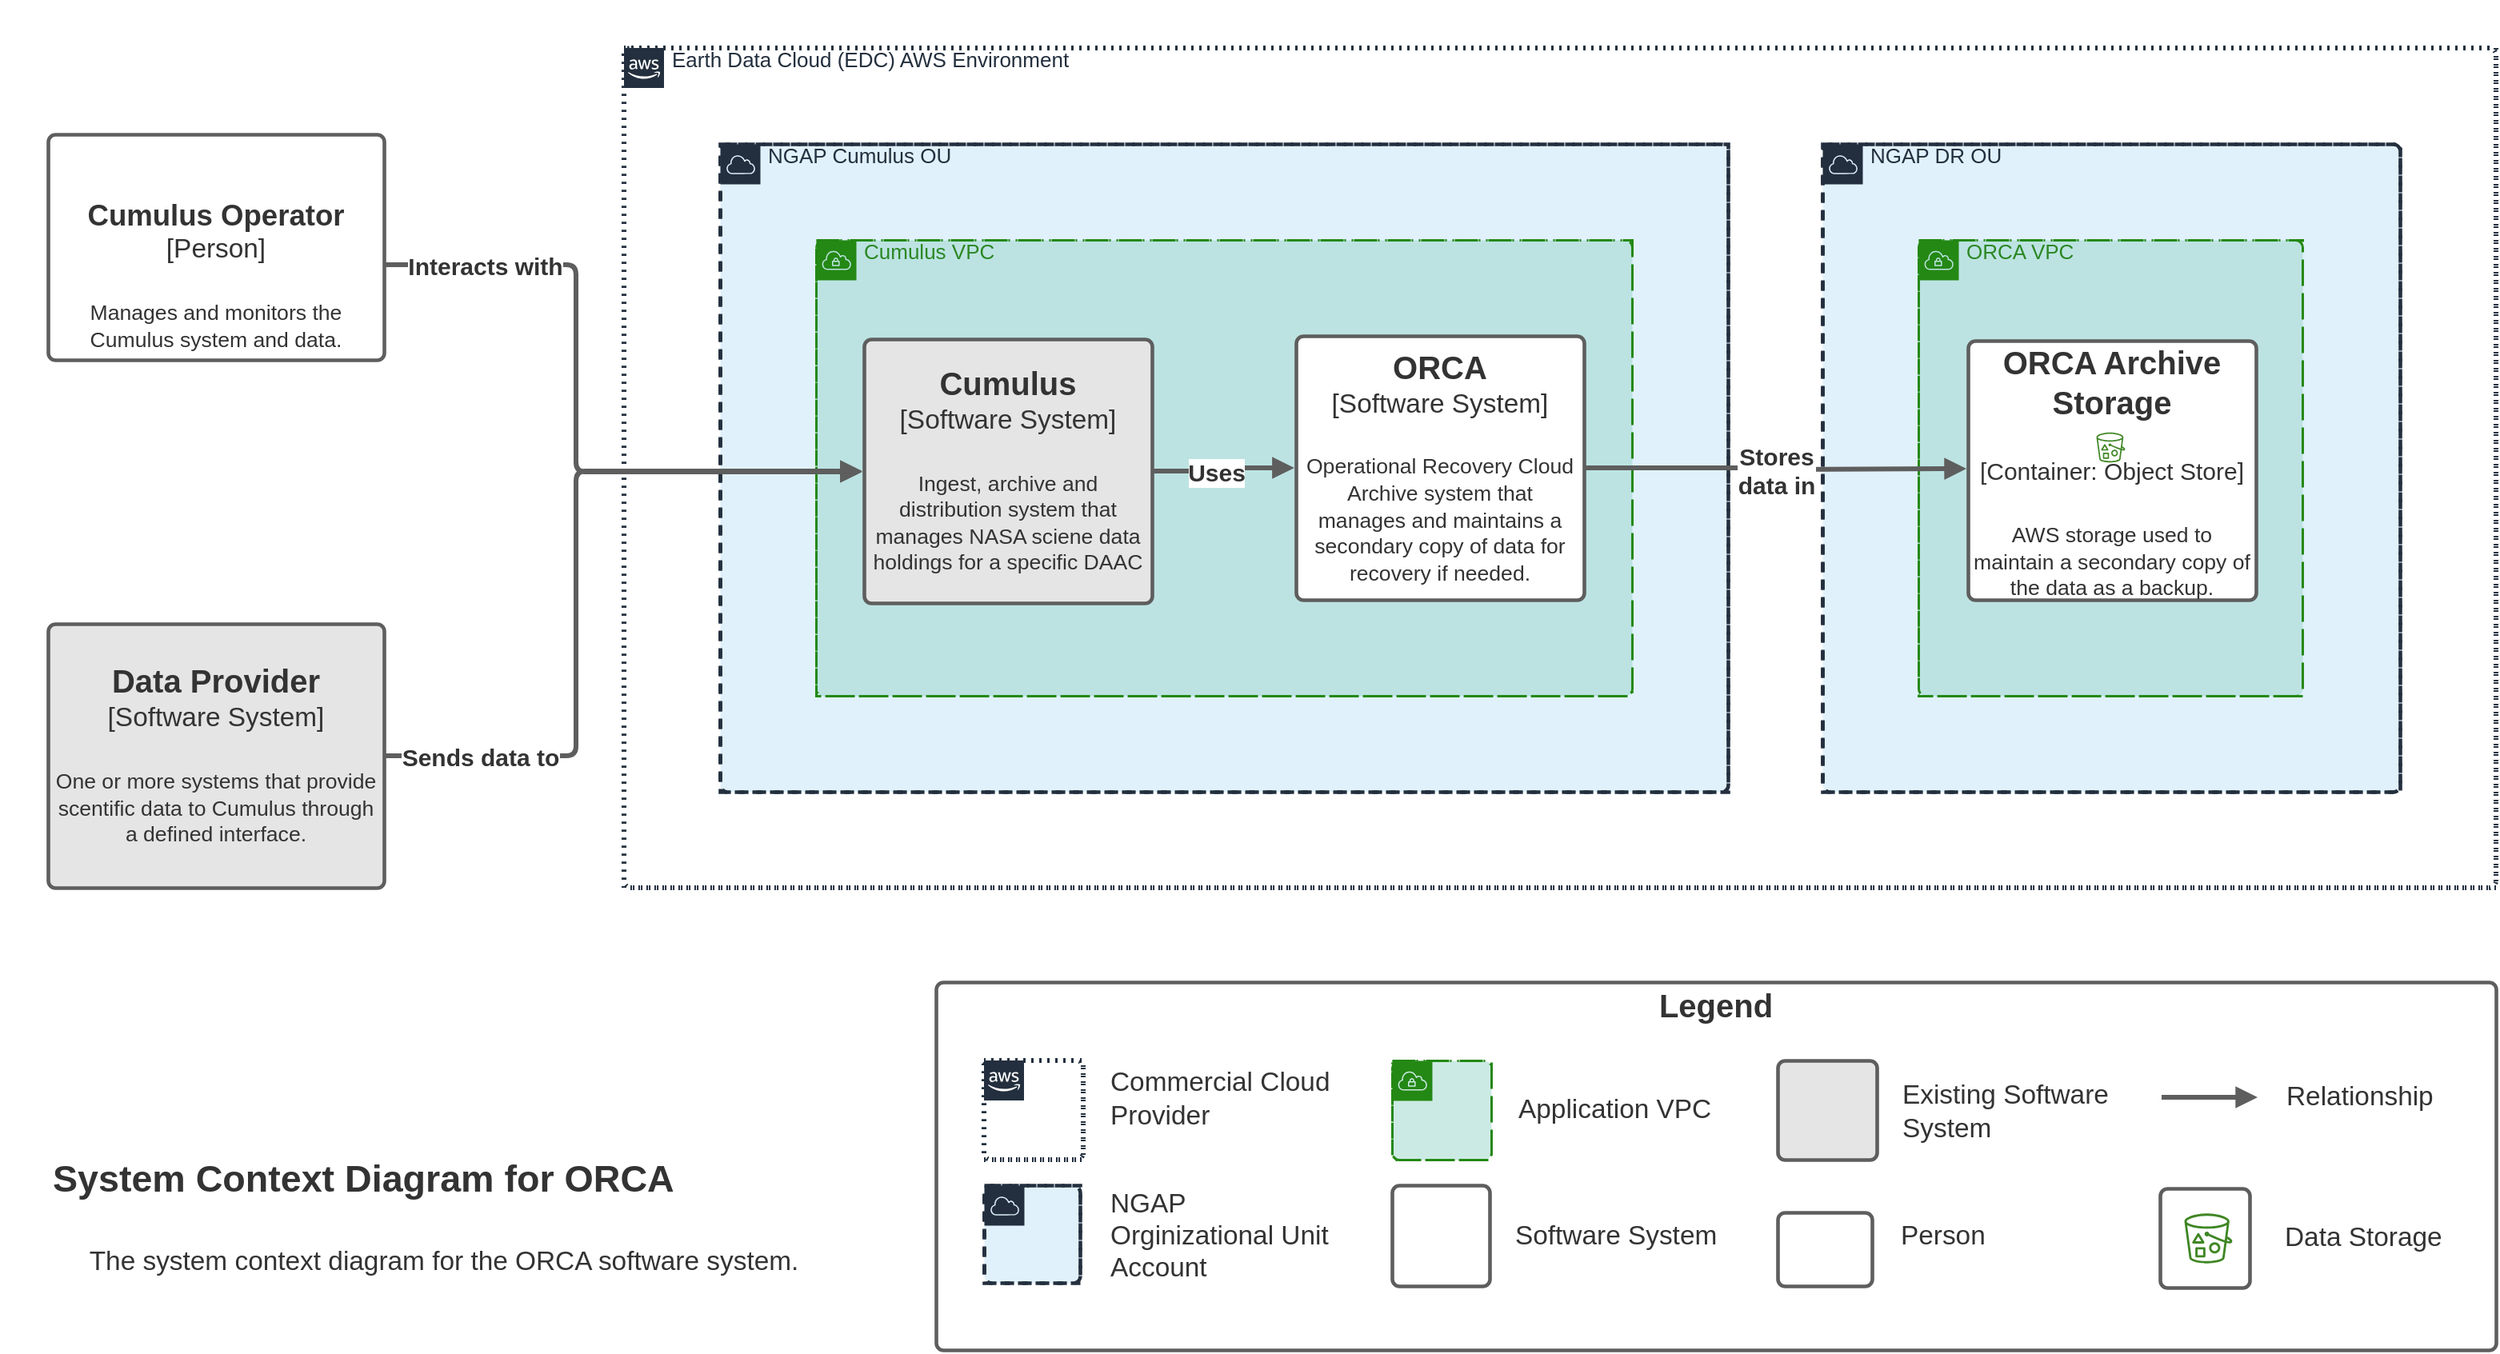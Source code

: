 <mxfile version="15.6.8" type="device" pages="7"><diagram id="fQAXfOEPn3wX7SAK_8G1" name="System Context"><mxGraphModel dx="1426" dy="737" grid="1" gridSize="10" guides="1" tooltips="1" connect="1" arrows="1" fold="1" page="1" pageScale="1" pageWidth="850" pageHeight="1100" math="0" shadow="0"><root><mxCell id="0"/><mxCell id="1" parent="0"/><UserObject label="Legend" lucidchartObjectId="D3aF38PZB3JM" id="gpC8o9NjWBzypOZnCuan-1"><mxCell style="html=1;overflow=block;blockSpacing=1;whiteSpace=wrap;;whiteSpace=wrap;fontSize=20;fontColor=#333333;fontStyle=1;spacing=3.8;verticalAlign=top;strokeColor=#5e5e5e;strokeOpacity=100;fillOpacity=0;rounded=1;absoluteArcSize=1;arcSize=9;fillColor=#000000;strokeWidth=2.3;" parent="1" vertex="1"><mxGeometry x="585" y="614" width="975" height="230" as="geometry"/></mxCell></UserObject><mxCell id="gpC8o9NjWBzypOZnCuan-2" value="" style="html=1;overflow=block;blockSpacing=1;whiteSpace=wrap;whiteSpace=wrap;fontSize=13;fontColor=#232f3e;spacing=0;strokeColor=#232f3e;strokeOpacity=100;fillOpacity=50;rounded=1;absoluteArcSize=1;arcSize=9;fillColor=#ffffff;dashed=1;fixDash=1;dashPattern=1 4;strokeWidth=3;" parent="1" vertex="1"><mxGeometry x="390" y="30" width="1170" height="525" as="geometry"/></mxCell><UserObject label="Earth Data Cloud (EDC) AWS Environment" lucidchartObjectId="pL-E0nNoTyGv" id="gpC8o9NjWBzypOZnCuan-3"><mxCell style="html=1;overflow=block;blockSpacing=1;whiteSpace=wrap;shape=mxgraph.aws4.group;grIcon=mxgraph.aws4.group_aws_cloud_alt;verticalAlign=top;align=left;spacingLeft=30;fillOpacity=100;fillColor=none;whiteSpace=wrap;fontSize=13;fontColor=#232f3e;spacing=0;strokeColor=#232f3e;strokeOpacity=100;rounded=1;absoluteArcSize=1;arcSize=9;dashed=1;fixDash=1;dashPattern=1 4;strokeWidth=3;part=1;" parent="gpC8o9NjWBzypOZnCuan-2" vertex="1"><mxGeometry width="1170" height="525" as="geometry"/></mxCell></UserObject><mxCell id="gpC8o9NjWBzypOZnCuan-4" value="" style="group;dropTarget=0;" parent="1" vertex="1"><mxGeometry x="30" y="30" width="210" height="195" as="geometry"/></mxCell><UserObject label="" lucidchartObjectId="9Q-Eod630rRB" id="gpC8o9NjWBzypOZnCuan-5"><mxCell style="html=1;overflow=block;blockSpacing=1;whiteSpace=wrap;;whiteSpace=wrap;fontSize=13;spacing=3.8;strokeColor=#5e5e5e;strokeOpacity=100;rounded=1;absoluteArcSize=1;arcSize=9;strokeWidth=2.3;" parent="gpC8o9NjWBzypOZnCuan-4" vertex="1"><mxGeometry y="54" width="210" height="141" as="geometry"/></mxCell></UserObject><UserObject label="" lucidchartObjectId="sQ-Edyy7JGS6" id="gpC8o9NjWBzypOZnCuan-6"><mxCell style="html=1;overflow=block;blockSpacing=1;whiteSpace=wrap;shape=image;whiteSpace=wrap;fontSize=13;spacing=3.8;strokeColor=none;strokeOpacity=100;strokeWidth=0;image=https://images.lucid.app/images/3e4ced41-13e6-4f78-8556-2f254f7cff1d/content;imageAspect=0;" parent="gpC8o9NjWBzypOZnCuan-4" vertex="1"><mxGeometry x="60" width="90" height="90" as="geometry"/></mxCell></UserObject><UserObject label="&lt;div style=&quot;display: flex; justify-content: center; text-align: center; align-items: baseline; font-size: 0; line-height: 1.25;margin-top: -2px;&quot;&gt;&lt;span&gt;&lt;span style=&quot;font-size:18.3px;color:#333333;font-weight: bold;&quot;&gt;Cumulus Operator&lt;/span&gt;&lt;span style=&quot;font-size:16.7px;color:#333333;&quot;&gt;&#10;[Person]&#10;&#10;&lt;/span&gt;&lt;span style=&quot;font-size:13.3px;color:#333333;&quot;&gt;Manages and monitors the Cumulus system and data.&lt;/span&gt;&lt;/span&gt;&lt;/div&gt;" lucidchartObjectId="XS-EJrVhoCOS" id="gpC8o9NjWBzypOZnCuan-7"><mxCell style="html=1;overflow=block;blockSpacing=1;whiteSpace=wrap;;whiteSpace=wrap;fontSize=13;spacing=3.8;strokeOpacity=0;fillOpacity=0;rounded=1;absoluteArcSize=1;arcSize=9;fillColor=#ffffff;strokeWidth=2.3;" parent="gpC8o9NjWBzypOZnCuan-4" vertex="1"><mxGeometry x="15" y="90" width="180" height="105" as="geometry"/></mxCell></UserObject><mxCell id="gpC8o9NjWBzypOZnCuan-8" value="" style="html=1;overflow=block;blockSpacing=1;whiteSpace=wrap;whiteSpace=wrap;fontSize=13;fontColor=#232f3e;spacing=0;strokeColor=#232f3e;strokeOpacity=100;fillOpacity=50;rounded=1;absoluteArcSize=1;arcSize=9;fillColor=#c1e4f7;dashed=1;fixDash=1;dashPattern=6 5;strokeWidth=2.3;" parent="1" vertex="1"><mxGeometry x="450" y="90" width="630" height="405" as="geometry"/></mxCell><UserObject label="NGAP Cumulus OU" lucidchartObjectId="9X-Ee.8_xX~T" id="gpC8o9NjWBzypOZnCuan-9"><mxCell style="html=1;overflow=block;blockSpacing=1;whiteSpace=wrap;shape=mxgraph.aws4.group;grIcon=mxgraph.aws4.group_aws_cloud;verticalAlign=top;align=left;spacingLeft=30;fillOpacity=100;fillColor=none;whiteSpace=wrap;fontSize=13;fontColor=#232f3e;spacing=0;strokeColor=#232f3e;strokeOpacity=100;rounded=1;absoluteArcSize=1;arcSize=9;dashed=1;fixDash=1;dashPattern=6 5;strokeWidth=2.3;part=1;" parent="gpC8o9NjWBzypOZnCuan-8" vertex="1"><mxGeometry width="630" height="405" as="geometry"/></mxCell></UserObject><mxCell id="gpC8o9NjWBzypOZnCuan-10" value="" style="html=1;overflow=block;blockSpacing=1;whiteSpace=wrap;whiteSpace=wrap;fontSize=13;fontColor=#232f3e;spacing=0;strokeColor=#232f3e;strokeOpacity=100;fillOpacity=50;rounded=1;absoluteArcSize=1;arcSize=9;fillColor=#c1e4f7;dashed=1;fixDash=1;dashPattern=6 5;strokeWidth=2.3;" parent="1" vertex="1"><mxGeometry x="1139" y="90" width="361" height="405" as="geometry"/></mxCell><UserObject label="NGAP DR OU" lucidchartObjectId="yZ-EdYL6dGv~" id="gpC8o9NjWBzypOZnCuan-11"><mxCell style="html=1;overflow=block;blockSpacing=1;whiteSpace=wrap;shape=mxgraph.aws4.group;grIcon=mxgraph.aws4.group_aws_cloud;verticalAlign=top;align=left;spacingLeft=30;fillOpacity=100;fillColor=none;whiteSpace=wrap;fontSize=13;fontColor=#232f3e;spacing=0;strokeColor=#232f3e;strokeOpacity=100;rounded=1;absoluteArcSize=1;arcSize=9;dashed=1;fixDash=1;dashPattern=6 5;strokeWidth=2.3;part=1;" parent="gpC8o9NjWBzypOZnCuan-10" vertex="1"><mxGeometry width="361" height="405" as="geometry"/></mxCell></UserObject><mxCell id="gpC8o9NjWBzypOZnCuan-12" value="" style="html=1;overflow=block;blockSpacing=1;whiteSpace=wrap;whiteSpace=wrap;fontSize=13;fontColor=#248814;spacing=0;strokeColor=#248814;strokeOpacity=100;fillOpacity=50;rounded=1;absoluteArcSize=1;arcSize=9;fillColor=#99d5ca;dashed=1;fixDash=1;dashPattern=10 5 1 5;strokeWidth=1.5;" parent="1" vertex="1"><mxGeometry x="510" y="150" width="510" height="285" as="geometry"/></mxCell><UserObject label="Cumulus VPC" lucidchartObjectId="X3-E7snKSMLf" id="gpC8o9NjWBzypOZnCuan-13"><mxCell style="html=1;overflow=block;blockSpacing=1;whiteSpace=wrap;shape=mxgraph.aws4.group;grIcon=mxgraph.aws4.group_vpc;verticalAlign=top;align=left;spacingLeft=30;fillOpacity=100;fontColor=#2C8723;fillColor=none;whiteSpace=wrap;fontSize=13;spacing=0;strokeColor=#248814;strokeOpacity=100;rounded=1;absoluteArcSize=1;arcSize=9;dashed=1;fixDash=1;dashPattern=10 5 1 5;strokeWidth=1.5;part=1;" parent="gpC8o9NjWBzypOZnCuan-12" vertex="1"><mxGeometry width="510" height="285" as="geometry"/></mxCell></UserObject><UserObject label="&lt;div style=&quot;display: flex; justify-content: center; text-align: center; align-items: baseline; font-size: 0; line-height: 1.25;margin-top: -2px;&quot;&gt;&lt;span&gt;&lt;span style=&quot;font-size:20px;color:#333333;font-weight: bold;&quot;&gt;Cumulus&lt;/span&gt;&lt;span style=&quot;font-size:16.7px;color:#333333;&quot;&gt;&#10;[Software System]&#10;&#10;&lt;/span&gt;&lt;span style=&quot;font-size:13.3px;color:#333333;&quot;&gt;Ingest, archive and distribution system that manages NASA sciene data holdings for a specific DAAC&lt;/span&gt;&lt;/span&gt;&lt;/div&gt;" lucidchartObjectId="M4-EjTWUmMs3" id="gpC8o9NjWBzypOZnCuan-14"><mxCell style="html=1;overflow=block;blockSpacing=1;whiteSpace=wrap;;whiteSpace=wrap;fontSize=13;spacing=3.8;strokeColor=#5e5e5e;strokeOpacity=100;fillOpacity=100;rounded=1;absoluteArcSize=1;arcSize=9;fillColor=#e5e5e5;strokeWidth=2.3;" parent="1" vertex="1"><mxGeometry x="540" y="212" width="180" height="165" as="geometry"/></mxCell></UserObject><UserObject label="&lt;div style=&quot;display: flex; justify-content: center; text-align: center; align-items: baseline; font-size: 0; line-height: 1.25;margin-top: -2px;&quot;&gt;&lt;span&gt;&lt;span style=&quot;font-size:20px;color:#333333;font-weight: bold;&quot;&gt;ORCA&lt;/span&gt;&lt;span style=&quot;font-size:16.7px;color:#333333;&quot;&gt;&#10;[Software System]&#10;&#10;&lt;/span&gt;&lt;span style=&quot;font-size:13.3px;color:#333333;&quot;&gt;Operational Recovery Cloud Archive system that manages and maintains a secondary copy of data for recovery if needed.&lt;/span&gt;&lt;/span&gt;&lt;/div&gt;" lucidchartObjectId="b~-E7NvOL1UK" id="gpC8o9NjWBzypOZnCuan-15"><mxCell style="html=1;overflow=block;blockSpacing=1;whiteSpace=wrap;;whiteSpace=wrap;fontSize=13;spacing=3.8;strokeColor=#5e5e5e;strokeOpacity=100;rounded=1;absoluteArcSize=1;arcSize=9;strokeWidth=2.3;" parent="1" vertex="1"><mxGeometry x="810" y="210" width="180" height="165" as="geometry"/></mxCell></UserObject><UserObject label="" lucidchartObjectId="cl_ECsoEdnvn" id="gpC8o9NjWBzypOZnCuan-16"><mxCell style="html=1;jettySize=18;whiteSpace=wrap;fontSize=13;strokeColor=#5E5E5E;strokeWidth=3;rounded=1;arcSize=12;edgeStyle=orthogonalEdgeStyle;startArrow=none;;endArrow=block;endFill=1;;exitX=1.006;exitY=0.5;exitPerimeter=0;entryX=-0.006;entryY=0.5;entryPerimeter=0;" parent="1" source="gpC8o9NjWBzypOZnCuan-14" target="gpC8o9NjWBzypOZnCuan-15" edge="1"><mxGeometry width="100" height="100" relative="1" as="geometry"><Array as="points"/></mxGeometry></mxCell></UserObject><mxCell id="gpC8o9NjWBzypOZnCuan-17" value="Uses" style="text;html=1;resizable=0;labelBackgroundColor=#ffffff;align=center;verticalAlign=middle;fontStyle=1;fontColor=#333333;;fontSize=15;" parent="gpC8o9NjWBzypOZnCuan-16" vertex="1"><mxGeometry x="-0.137" relative="1" as="geometry"/></mxCell><UserObject label="" lucidchartObjectId="B8.EUqVS5wjA" id="gpC8o9NjWBzypOZnCuan-18"><mxCell style="html=1;jettySize=18;whiteSpace=wrap;fontSize=13;strokeColor=#5E5E5E;strokeWidth=3;rounded=1;arcSize=12;edgeStyle=orthogonalEdgeStyle;startArrow=none;;endArrow=block;endFill=1;;exitX=1.005;exitY=0.578;exitPerimeter=0;entryX=-0.006;entryY=0.503;entryPerimeter=0;" parent="1" source="gpC8o9NjWBzypOZnCuan-5" target="gpC8o9NjWBzypOZnCuan-14" edge="1"><mxGeometry width="100" height="100" relative="1" as="geometry"><Array as="points"><mxPoint x="360" y="166"/><mxPoint x="360" y="295"/></Array></mxGeometry></mxCell></UserObject><mxCell id="gpC8o9NjWBzypOZnCuan-19" value="Interacts with" style="text;html=1;resizable=0;labelBackgroundColor=#ffffff;align=center;verticalAlign=middle;fontStyle=1;fontColor=#333333;;fontSize=15;" parent="gpC8o9NjWBzypOZnCuan-18" vertex="1"><mxGeometry x="-0.713" relative="1" as="geometry"/></mxCell><mxCell id="gpC8o9NjWBzypOZnCuan-20" value="" style="html=1;overflow=block;blockSpacing=1;whiteSpace=wrap;whiteSpace=wrap;fontSize=13;fontColor=#248814;spacing=0;strokeColor=#248814;strokeOpacity=100;fillOpacity=50;rounded=1;absoluteArcSize=1;arcSize=9;fillColor=#99d5ca;dashed=1;fixDash=1;dashPattern=10 5 1 5;strokeWidth=1.5;" parent="1" vertex="1"><mxGeometry x="1199" y="150" width="240" height="285" as="geometry"/></mxCell><UserObject label="ORCA VPC" lucidchartObjectId="u_.Eouhz-nYM" id="gpC8o9NjWBzypOZnCuan-21"><mxCell style="html=1;overflow=block;blockSpacing=1;whiteSpace=wrap;shape=mxgraph.aws4.group;grIcon=mxgraph.aws4.group_vpc;verticalAlign=top;align=left;spacingLeft=30;fillOpacity=100;fontColor=#2C8723;fillColor=none;whiteSpace=wrap;fontSize=13;spacing=0;strokeColor=#248814;strokeOpacity=100;rounded=1;absoluteArcSize=1;arcSize=9;dashed=1;fixDash=1;dashPattern=10 5 1 5;strokeWidth=1.5;part=1;" parent="gpC8o9NjWBzypOZnCuan-20" vertex="1"><mxGeometry width="240" height="285" as="geometry"/></mxCell></UserObject><UserObject label="&lt;div style=&quot;display: flex ; justify-content: flex-start ; text-align: left ; align-items: baseline ; font-size: 0 ; line-height: 1.25 ; margin-top: -2px&quot;&gt;&lt;span&gt;&lt;span style=&quot;font-size: 23.3px ; color: #333333 ; font-weight: bold&quot;&gt;System Context Diagram for ORCA &lt;br&gt;&lt;/span&gt;&lt;/span&gt;&lt;/div&gt;&lt;div style=&quot;display: flex ; justify-content: center ; text-align: center ; align-items: baseline ; font-size: 0 ; line-height: 1.25 ; margin-top: -2px&quot;&gt;&lt;span&gt;&lt;span style=&quot;font-size: 23.3px ; color: #333333 ; font-weight: bold&quot;&gt;&lt;br&gt;&lt;/span&gt;&lt;span style=&quot;font-size: 16.7px ; color: #333333&quot;&gt;The system context diagram for the ORCA software system.&lt;br&gt;&lt;br&gt;&lt;/span&gt;&lt;br&gt;&lt;/span&gt;&lt;/div&gt;" placeholders="1" lucidchartObjectId="6..Evi6iXg~x" id="gpC8o9NjWBzypOZnCuan-22"><mxCell style="html=1;overflow=block;blockSpacing=1;whiteSpace=wrap;;whiteSpace=wrap;fontSize=13;spacing=3.8;verticalAlign=middle;strokeOpacity=0;fillOpacity=0;rounded=1;absoluteArcSize=1;arcSize=9;fillColor=#ffffff;strokeWidth=2.3;" parent="1" vertex="1"><mxGeometry x="30" y="700" width="495" height="143" as="geometry"/></mxCell></UserObject><UserObject label="&lt;div style=&quot;display: flex; justify-content: center; text-align: center; align-items: baseline; font-size: 0; line-height: 1.25;margin-top: -2px;&quot;&gt;&lt;span&gt;&lt;span style=&quot;font-size:20px;color:#333333;font-weight: bold;&quot;&gt;Data Provider&lt;/span&gt;&lt;span style=&quot;font-size:16.7px;color:#333333;&quot;&gt;&#10;[Software System]&#10;&#10;&lt;/span&gt;&lt;span style=&quot;font-size:13.3px;color:#333333;&quot;&gt;One or more systems that provide scentific data to Cumulus through a defined interface.&lt;/span&gt;&lt;/span&gt;&lt;/div&gt;" lucidchartObjectId="Fd~ECVVM24UN" id="gpC8o9NjWBzypOZnCuan-23"><mxCell style="html=1;overflow=block;blockSpacing=1;whiteSpace=wrap;;whiteSpace=wrap;fontSize=13;spacing=3.8;strokeColor=#5e5e5e;strokeOpacity=100;fillOpacity=100;rounded=1;absoluteArcSize=1;arcSize=9;fillColor=#e5e5e5;strokeWidth=2.3;" parent="1" vertex="1"><mxGeometry x="30" y="390" width="210" height="165" as="geometry"/></mxCell></UserObject><UserObject label="" lucidchartObjectId="7e~EPocB9ZLg" id="gpC8o9NjWBzypOZnCuan-24"><mxCell style="html=1;jettySize=18;whiteSpace=wrap;fontSize=13;strokeColor=#5E5E5E;strokeWidth=3;rounded=1;arcSize=12;edgeStyle=orthogonalEdgeStyle;startArrow=none;;endArrow=block;endFill=1;;exitX=1.005;exitY=0.5;exitPerimeter=0;entryX=-0.006;entryY=0.5;entryPerimeter=0;" parent="1" source="gpC8o9NjWBzypOZnCuan-23" target="gpC8o9NjWBzypOZnCuan-14" edge="1"><mxGeometry width="100" height="100" relative="1" as="geometry"><Array as="points"><mxPoint x="360" y="473"/><mxPoint x="360" y="295"/></Array></mxGeometry></mxCell></UserObject><mxCell id="gpC8o9NjWBzypOZnCuan-25" value="Sends data to" style="text;html=1;resizable=0;labelBackgroundColor=#ffffff;align=center;verticalAlign=middle;fontStyle=1;fontColor=#333333;;fontSize=15;" parent="gpC8o9NjWBzypOZnCuan-24" vertex="1"><mxGeometry x="-0.755" relative="1" as="geometry"/></mxCell><mxCell id="gpC8o9NjWBzypOZnCuan-26" value="" style="group;dropTarget=0;" parent="1" vertex="1"><mxGeometry as="geometry"/></mxCell><mxCell id="gpC8o9NjWBzypOZnCuan-27" value="" style="group;dropTarget=0;" parent="1" vertex="1"><mxGeometry x="1111" y="742" width="59" height="62" as="geometry"/></mxCell><UserObject label="" lucidchartObjectId="Rk~Ev6wC7M56" id="gpC8o9NjWBzypOZnCuan-28"><mxCell style="html=1;overflow=block;blockSpacing=1;whiteSpace=wrap;;whiteSpace=wrap;fontSize=13;spacing=3.8;strokeColor=#5e5e5e;strokeOpacity=100;rounded=1;absoluteArcSize=1;arcSize=9;strokeWidth=2.3;" parent="gpC8o9NjWBzypOZnCuan-27" vertex="1"><mxGeometry y="16" width="59" height="46" as="geometry"/></mxCell></UserObject><UserObject label="" lucidchartObjectId="Rk~Ezp3f0yGu" id="gpC8o9NjWBzypOZnCuan-29"><mxCell style="html=1;overflow=block;blockSpacing=1;whiteSpace=wrap;shape=image;whiteSpace=wrap;fontSize=13;spacing=3.8;strokeColor=none;strokeOpacity=100;strokeWidth=0;image=https://images.lucid.app/images/3e4ced41-13e6-4f78-8556-2f254f7cff1d/content;imageAspect=0;" parent="gpC8o9NjWBzypOZnCuan-27" vertex="1"><mxGeometry x="17" width="25" height="25" as="geometry"/></mxCell></UserObject><UserObject label="" lucidchartObjectId="Rk~Ej0IqMmD." id="gpC8o9NjWBzypOZnCuan-30"><mxCell style="html=1;overflow=block;blockSpacing=1;whiteSpace=wrap;;whiteSpace=wrap;fontSize=13;spacing=3.8;strokeOpacity=0;fillOpacity=0;rounded=1;absoluteArcSize=1;arcSize=9;fillColor=#ffffff;strokeWidth=2.3;" parent="gpC8o9NjWBzypOZnCuan-27" vertex="1"><mxGeometry x="5" y="27" width="51" height="34" as="geometry"/></mxCell></UserObject><UserObject label="" lucidchartObjectId="gl_Ev.YLxASs" id="gpC8o9NjWBzypOZnCuan-31"><mxCell style="html=1;jettySize=18;whiteSpace=wrap;fontSize=13;strokeColor=#5E5E5E;strokeWidth=3;rounded=1;arcSize=12;edgeStyle=orthogonalEdgeStyle;startArrow=none;;endArrow=block;endFill=1;;exitX=1.006;exitY=0.5;exitPerimeter=0;" parent="1" source="gpC8o9NjWBzypOZnCuan-15" edge="1"><mxGeometry width="100" height="100" relative="1" as="geometry"><Array as="points"/><mxPoint x="1229" y="293" as="targetPoint"/></mxGeometry></mxCell></UserObject><mxCell id="gpC8o9NjWBzypOZnCuan-32" value="Stores&#10;data in" style="text;html=1;resizable=0;labelBackgroundColor=#ffffff;align=center;verticalAlign=middle;fontStyle=1;fontColor=#333333;;fontSize=15;" parent="gpC8o9NjWBzypOZnCuan-31" vertex="1"><mxGeometry relative="1" as="geometry"/></mxCell><mxCell id="gpC8o9NjWBzypOZnCuan-33" value="" style="group;dropTarget=0;" parent="1" vertex="1"><mxGeometry x="615" y="739" width="227" height="64" as="geometry"/></mxCell><mxCell id="gpC8o9NjWBzypOZnCuan-34" value="" style="html=1;overflow=block;blockSpacing=1;whiteSpace=wrap;whiteSpace=wrap;fontSize=13;spacing=0;strokeColor=#232f3e;strokeOpacity=100;fillOpacity=50;rounded=1;absoluteArcSize=1;arcSize=9;fillColor=#c1e4f7;dashed=1;fixDash=1;dashPattern=6 5;strokeWidth=2.3;" parent="gpC8o9NjWBzypOZnCuan-33" vertex="1"><mxGeometry y="2" width="60" height="61" as="geometry"/></mxCell><UserObject label="" lucidchartObjectId="T0aFy1n.b9OC" id="gpC8o9NjWBzypOZnCuan-35"><mxCell style="html=1;overflow=block;blockSpacing=1;whiteSpace=wrap;shape=mxgraph.aws4.group;grIcon=mxgraph.aws4.group_aws_cloud;verticalAlign=top;align=left;spacingLeft=30;fillOpacity=100;fillColor=none;whiteSpace=wrap;fontSize=13;spacing=0;strokeColor=#232f3e;strokeOpacity=100;rounded=1;absoluteArcSize=1;arcSize=9;dashed=1;fixDash=1;dashPattern=6 5;strokeWidth=2.3;part=1;" parent="gpC8o9NjWBzypOZnCuan-34" vertex="1"><mxGeometry width="60" height="61" as="geometry"/></mxCell></UserObject><UserObject label="NGAP Orginizational Unit Account" lucidchartObjectId="W-aFrTb21eOX" id="gpC8o9NjWBzypOZnCuan-36"><mxCell style="html=1;overflow=block;blockSpacing=1;whiteSpace=wrap;;whiteSpace=wrap;fontSize=16.7;fontColor=#333333;align=left;spacing=3.8;verticalAlign=middle;strokeOpacity=0;fillOpacity=0;rounded=1;absoluteArcSize=1;arcSize=9;fillColor=#ffffff;strokeWidth=2.3;" parent="gpC8o9NjWBzypOZnCuan-33" vertex="1"><mxGeometry x="76" width="151" height="64" as="geometry"/></mxCell></UserObject><mxCell id="gpC8o9NjWBzypOZnCuan-37" value="" style="group;dropTarget=0;" parent="1" vertex="1"><mxGeometry x="615" y="663" width="227" height="62" as="geometry"/></mxCell><mxCell id="gpC8o9NjWBzypOZnCuan-38" value="" style="html=1;overflow=block;blockSpacing=1;whiteSpace=wrap;whiteSpace=wrap;fontSize=13;spacing=0;strokeColor=#232f3e;strokeOpacity=100;fillOpacity=0;rounded=1;absoluteArcSize=1;arcSize=9;fillColor=#ffffff;dashed=1;fixDash=1;dashPattern=1 4;strokeWidth=3;" parent="gpC8o9NjWBzypOZnCuan-37" vertex="1"><mxGeometry width="62" height="62" as="geometry"/></mxCell><UserObject label="" lucidchartObjectId="XXaFZEq7-nYS" id="gpC8o9NjWBzypOZnCuan-39"><mxCell style="html=1;overflow=block;blockSpacing=1;whiteSpace=wrap;shape=mxgraph.aws4.group;grIcon=mxgraph.aws4.group_aws_cloud_alt;verticalAlign=top;align=left;spacingLeft=30;fillOpacity=100;fillColor=none;whiteSpace=wrap;fontSize=13;spacing=0;strokeColor=#232f3e;strokeOpacity=100;rounded=1;absoluteArcSize=1;arcSize=9;dashed=1;fixDash=1;dashPattern=1 4;strokeWidth=3;part=1;" parent="gpC8o9NjWBzypOZnCuan-38" vertex="1"><mxGeometry width="62" height="62" as="geometry"/></mxCell></UserObject><UserObject label="Commercial Cloud Provider" lucidchartObjectId="yZaFqi50XuDL" id="gpC8o9NjWBzypOZnCuan-40"><mxCell style="html=1;overflow=block;blockSpacing=1;whiteSpace=wrap;;whiteSpace=wrap;fontSize=16.7;fontColor=#333333;align=left;spacing=3.8;verticalAlign=middle;strokeOpacity=0;fillOpacity=0;rounded=1;absoluteArcSize=1;arcSize=9;fillColor=#ffffff;strokeWidth=2.3;" parent="gpC8o9NjWBzypOZnCuan-37" vertex="1"><mxGeometry x="76" width="151" height="48" as="geometry"/></mxCell></UserObject><mxCell id="gpC8o9NjWBzypOZnCuan-41" value="" style="group;dropTarget=0;" parent="1" vertex="1"><mxGeometry x="870" y="663" width="227" height="62" as="geometry"/></mxCell><mxCell id="gpC8o9NjWBzypOZnCuan-42" value="" style="html=1;overflow=block;blockSpacing=1;whiteSpace=wrap;whiteSpace=wrap;fontSize=13;spacing=0;strokeColor=#248814;strokeOpacity=100;fillOpacity=50;rounded=1;absoluteArcSize=1;arcSize=9;fillColor=#99d5ca;dashed=1;fixDash=1;dashPattern=10 5 1 5;strokeWidth=1.5;" parent="gpC8o9NjWBzypOZnCuan-41" vertex="1"><mxGeometry width="62" height="62" as="geometry"/></mxCell><UserObject label="" lucidchartObjectId="h-aFGTz55HK0" id="gpC8o9NjWBzypOZnCuan-43"><mxCell style="html=1;overflow=block;blockSpacing=1;whiteSpace=wrap;shape=mxgraph.aws4.group;grIcon=mxgraph.aws4.group_vpc;verticalAlign=top;align=left;spacingLeft=30;fillOpacity=100;fontColor=#2C8723;fillColor=none;whiteSpace=wrap;fontSize=13;spacing=0;strokeColor=#248814;strokeOpacity=100;rounded=1;absoluteArcSize=1;arcSize=9;dashed=1;fixDash=1;dashPattern=10 5 1 5;strokeWidth=1.5;part=1;" parent="gpC8o9NjWBzypOZnCuan-42" vertex="1"><mxGeometry width="62" height="62" as="geometry"/></mxCell></UserObject><UserObject label="Application VPC" lucidchartObjectId="6-aF68_ixV2d" id="gpC8o9NjWBzypOZnCuan-44"><mxCell style="html=1;overflow=block;blockSpacing=1;whiteSpace=wrap;;whiteSpace=wrap;fontSize=16.7;fontColor=#333333;align=left;spacing=3.8;verticalAlign=middle;strokeOpacity=0;fillOpacity=0;rounded=1;absoluteArcSize=1;arcSize=9;fillColor=#ffffff;strokeWidth=2.3;" parent="gpC8o9NjWBzypOZnCuan-41" vertex="1"><mxGeometry x="76" y="7" width="151" height="48" as="geometry"/></mxCell></UserObject><mxCell id="gpC8o9NjWBzypOZnCuan-45" value="" style="group;dropTarget=0;" parent="1" vertex="1"><mxGeometry x="870" y="741" width="226" height="63" as="geometry"/></mxCell><UserObject label="" lucidchartObjectId="9o~Ef.g3HwDj" id="gpC8o9NjWBzypOZnCuan-46"><mxCell style="html=1;overflow=block;blockSpacing=1;whiteSpace=wrap;;whiteSpace=wrap;fontSize=13;spacing=3.8;strokeColor=#5e5e5e;strokeOpacity=100;fillOpacity=100;rounded=1;absoluteArcSize=1;arcSize=9;fillColor=#ffffff;strokeWidth=2.3;" parent="gpC8o9NjWBzypOZnCuan-45" vertex="1"><mxGeometry width="61" height="63" as="geometry"/></mxCell></UserObject><UserObject label="Software System" lucidchartObjectId="U4aFib54tfQR" id="gpC8o9NjWBzypOZnCuan-47"><mxCell style="html=1;overflow=block;blockSpacing=1;whiteSpace=wrap;;whiteSpace=wrap;fontSize=16.7;fontColor=#333333;align=left;spacing=3.8;strokeOpacity=0;fillOpacity=0;rounded=1;absoluteArcSize=1;arcSize=9;fillColor=#ffffff;strokeWidth=2.3;" parent="gpC8o9NjWBzypOZnCuan-45" vertex="1"><mxGeometry x="74" y="8" width="152" height="48" as="geometry"/></mxCell></UserObject><mxCell id="gpC8o9NjWBzypOZnCuan-48" value="" style="group;dropTarget=0;" parent="1" vertex="1"><mxGeometry x="1111" y="663" width="227" height="62" as="geometry"/></mxCell><UserObject label="" lucidchartObjectId="7n~Exnqe~G3Y" id="gpC8o9NjWBzypOZnCuan-49"><mxCell style="html=1;overflow=block;blockSpacing=1;whiteSpace=wrap;;whiteSpace=wrap;fontSize=13;spacing=3.8;strokeColor=#5e5e5e;strokeOpacity=100;fillOpacity=100;rounded=1;absoluteArcSize=1;arcSize=9;fillColor=#e5e5e5;strokeWidth=2.3;" parent="gpC8o9NjWBzypOZnCuan-48" vertex="1"><mxGeometry width="62" height="62" as="geometry"/></mxCell></UserObject><UserObject label="Existing Software System" lucidchartObjectId="-3aFjPsYw~qB" id="gpC8o9NjWBzypOZnCuan-50"><mxCell style="html=1;overflow=block;blockSpacing=1;whiteSpace=wrap;;whiteSpace=wrap;fontSize=16.7;fontColor=#333333;align=left;spacing=3.8;strokeOpacity=0;fillOpacity=0;rounded=1;absoluteArcSize=1;arcSize=9;fillColor=#ffffff;strokeWidth=2.3;" parent="gpC8o9NjWBzypOZnCuan-48" vertex="1"><mxGeometry x="75" y="8" width="152" height="48" as="geometry"/></mxCell></UserObject><mxCell id="gpC8o9NjWBzypOZnCuan-51" value="" style="group;dropTarget=0;" parent="1" vertex="1"><mxGeometry x="1185" y="750" width="180" height="45" as="geometry"/></mxCell><UserObject label="Person" lucidchartObjectId="E6aFmRgtoBPf" id="gpC8o9NjWBzypOZnCuan-52"><mxCell style="html=1;overflow=block;blockSpacing=1;whiteSpace=wrap;;whiteSpace=wrap;fontSize=16.7;fontColor=#333333;align=left;spacing=3.8;strokeOpacity=0;fillOpacity=0;rounded=1;absoluteArcSize=1;arcSize=9;fillColor=#ffffff;strokeWidth=2.3;" parent="gpC8o9NjWBzypOZnCuan-51" vertex="1"><mxGeometry width="180" height="45" as="geometry"/></mxCell></UserObject><mxCell id="gpC8o9NjWBzypOZnCuan-53" value="" style="group;dropTarget=0;" parent="1" vertex="1"><mxGeometry x="1351.286" y="663" width="193.714" height="45" as="geometry"/></mxCell><UserObject label="Relationship" lucidchartObjectId="pabF41A3ww4F" id="gpC8o9NjWBzypOZnCuan-54"><mxCell style="html=1;overflow=block;blockSpacing=1;whiteSpace=wrap;;whiteSpace=wrap;fontSize=16.7;fontColor=#333333;align=left;spacing=3.8;strokeOpacity=0;fillOpacity=0;rounded=1;absoluteArcSize=1;arcSize=9;fillColor=#ffffff;strokeWidth=2.3;" parent="gpC8o9NjWBzypOZnCuan-53" vertex="1"><mxGeometry x="74.714" width="119" height="45" as="geometry"/></mxCell></UserObject><UserObject label="" lucidchartObjectId="Op~EsIZ-GV9H" id="gpC8o9NjWBzypOZnCuan-55"><mxCell style="html=1;jettySize=18;whiteSpace=wrap;fontSize=13;strokeColor=#5E5E5E;strokeWidth=3;rounded=1;arcSize=12;edgeStyle=orthogonalEdgeStyle;startArrow=none;;endArrow=block;endFill=1;;" parent="gpC8o9NjWBzypOZnCuan-53" edge="1"><mxGeometry width="100" height="100" relative="1" as="geometry"><Array as="points"><mxPoint x="1.714" y="23"/></Array><mxPoint x="-0.286" y="23" as="sourcePoint"/><mxPoint x="59.714" y="23" as="targetPoint"/></mxGeometry></mxCell></UserObject><mxCell id="gpC8o9NjWBzypOZnCuan-56" value="" style="group;dropTarget=0;" parent="1" vertex="1"><mxGeometry x="1230" y="213" width="180" height="162" as="geometry"/></mxCell><UserObject label="&lt;div style=&quot;display: flex; justify-content: center; text-align: center; align-items: baseline; font-size: 0; line-height: 1.25;margin-top: -2px;&quot;&gt;&lt;span&gt;&lt;span style=&quot;font-size:20px;color:#333333;font-weight: bold;&quot;&gt;ORCA Archive Storage&#10;&lt;/span&gt;&lt;span style=&quot;font-size:16.7px;color:#333333;&quot;&gt;&#10;&lt;/span&gt;&lt;span style=&quot;font-size:15px;color:#333333;&quot;&gt;[Container: Object Store]&lt;/span&gt;&lt;span style=&quot;font-size:16.7px;color:#333333;&quot;&gt;&#10;&#10;&lt;/span&gt;&lt;span style=&quot;font-size:13.3px;color:#333333;&quot;&gt;AWS storage used to maintain a secondary copy of the data as a backup.&lt;/span&gt;&lt;/span&gt;&lt;/div&gt;" lucidchartObjectId="decHeX16p67." id="gpC8o9NjWBzypOZnCuan-57"><mxCell style="html=1;overflow=block;blockSpacing=1;whiteSpace=wrap;;whiteSpace=wrap;fontSize=13;spacing=3.8;strokeColor=#5e5e5e;strokeOpacity=100;rounded=1;absoluteArcSize=1;arcSize=9;strokeWidth=2.3;" parent="gpC8o9NjWBzypOZnCuan-56" vertex="1"><mxGeometry width="180" height="162" as="geometry"/></mxCell></UserObject><UserObject label="" lucidchartObjectId="decHbsVedYRX" id="gpC8o9NjWBzypOZnCuan-58"><mxCell style="html=1;overflow=block;blockSpacing=1;whiteSpace=wrap;shape=mxgraph.aws4.bucket_with_objects;labelPosition=center;verticalLabelPosition=bottom;align=center;verticalAlign=top;strokeColor=none;whiteSpace=wrap;fontSize=13;spacing=0;strokeOpacity=100;rounded=1;absoluteArcSize=1;arcSize=9;fillColor=#3f8624;strokeWidth=2.3;" parent="gpC8o9NjWBzypOZnCuan-56" vertex="1"><mxGeometry x="80" y="57" width="18" height="19" as="geometry"/></mxCell></UserObject><mxCell id="gpC8o9NjWBzypOZnCuan-59" value="" style="group;dropTarget=0;" parent="1" vertex="1"><mxGeometry x="1350" y="743" width="194" height="62" as="geometry"/></mxCell><UserObject label="" lucidchartObjectId="1sbFai~d_C3s" id="gpC8o9NjWBzypOZnCuan-60"><mxCell style="html=1;overflow=block;blockSpacing=1;whiteSpace=wrap;;whiteSpace=wrap;fontSize=13;spacing=3.8;strokeColor=#5e5e5e;strokeOpacity=100;rounded=1;absoluteArcSize=1;arcSize=9;strokeWidth=2.3;" parent="gpC8o9NjWBzypOZnCuan-59" vertex="1"><mxGeometry width="56" height="62" as="geometry"/></mxCell></UserObject><UserObject label="Data Storage" lucidchartObjectId="_tbFZi1yv_w4" id="gpC8o9NjWBzypOZnCuan-61"><mxCell style="html=1;overflow=block;blockSpacing=1;whiteSpace=wrap;;whiteSpace=wrap;fontSize=16.7;fontColor=#333333;align=left;spacing=3.8;strokeOpacity=0;fillOpacity=0;rounded=1;absoluteArcSize=1;arcSize=9;fillColor=#ffffff;strokeWidth=2.3;" parent="gpC8o9NjWBzypOZnCuan-59" vertex="1"><mxGeometry x="75" y="8" width="119" height="45" as="geometry"/></mxCell></UserObject><UserObject label="" lucidchartObjectId="thcHkQEduhKr" id="gpC8o9NjWBzypOZnCuan-62"><mxCell style="html=1;overflow=block;blockSpacing=1;whiteSpace=wrap;shape=mxgraph.aws4.bucket_with_objects;labelPosition=center;verticalLabelPosition=bottom;align=center;verticalAlign=top;strokeColor=none;whiteSpace=wrap;fontSize=13;spacing=0;strokeOpacity=100;rounded=1;absoluteArcSize=1;arcSize=9;fillColor=#3f8624;strokeWidth=2.3;" parent="gpC8o9NjWBzypOZnCuan-59" vertex="1"><mxGeometry x="15" y="15" width="30" height="32" as="geometry"/></mxCell></UserObject></root></mxGraphModel></diagram><diagram id="Bps65jH1QSwYmz_64-n3" name="ORCA System"><mxGraphModel dx="1426" dy="737" grid="1" gridSize="10" guides="1" tooltips="1" connect="1" arrows="1" fold="1" page="1" pageScale="1" pageWidth="850" pageHeight="1100" math="0" shadow="0"><root><mxCell id="BpaX4IIGGwKkLiPjzxMh-0"/><mxCell id="BpaX4IIGGwKkLiPjzxMh-1" parent="BpaX4IIGGwKkLiPjzxMh-0"/><mxCell id="65CgiIlONvWmiosUd2zO-0" value="" style="html=1;overflow=block;blockSpacing=1;whiteSpace=wrap;whiteSpace=wrap;fontSize=13;fontColor=#232f3e;spacing=0;strokeColor=#232f3e;strokeOpacity=100;fillOpacity=50;rounded=1;absoluteArcSize=1;arcSize=9;fillColor=#ffffff;dashed=1;fixDash=1;dashPattern=1 4;strokeWidth=3;" parent="BpaX4IIGGwKkLiPjzxMh-1" vertex="1"><mxGeometry x="390" y="30" width="2190" height="1425" as="geometry"/></mxCell><UserObject label="Earth Data Cloud (EDC) AWS Environment" lucidchartObjectId="VUGGp438p5Tt" id="65CgiIlONvWmiosUd2zO-1"><mxCell style="html=1;overflow=block;blockSpacing=1;whiteSpace=wrap;shape=mxgraph.aws4.group;grIcon=mxgraph.aws4.group_aws_cloud_alt;verticalAlign=top;align=left;spacingLeft=30;fillOpacity=100;fillColor=none;whiteSpace=wrap;fontSize=13;fontColor=#232f3e;spacing=0;strokeColor=#232f3e;strokeOpacity=100;rounded=1;absoluteArcSize=1;arcSize=9;dashed=1;fixDash=1;dashPattern=1 4;strokeWidth=3;part=1;" parent="65CgiIlONvWmiosUd2zO-0" vertex="1"><mxGeometry width="2190" height="1425" as="geometry"/></mxCell></UserObject><mxCell id="65CgiIlONvWmiosUd2zO-2" value="" style="html=1;overflow=block;blockSpacing=1;whiteSpace=wrap;whiteSpace=wrap;fontSize=13;fontColor=#232f3e;spacing=0;strokeColor=#232f3e;strokeOpacity=100;fillOpacity=50;rounded=1;absoluteArcSize=1;arcSize=9;fillColor=#c1e4f7;dashed=1;fixDash=1;dashPattern=6 5;strokeWidth=2.3;" parent="BpaX4IIGGwKkLiPjzxMh-1" vertex="1"><mxGeometry x="1966" y="90" width="555" height="1305" as="geometry"/></mxCell><UserObject label="NGAP DR OU" lucidchartObjectId="6arFaWbcOLwO" id="65CgiIlONvWmiosUd2zO-3"><mxCell style="html=1;overflow=block;blockSpacing=1;whiteSpace=wrap;shape=mxgraph.aws4.group;grIcon=mxgraph.aws4.group_aws_cloud;verticalAlign=top;align=left;spacingLeft=30;fillOpacity=100;fillColor=none;whiteSpace=wrap;fontSize=13;fontColor=#232f3e;spacing=0;strokeColor=#232f3e;strokeOpacity=100;rounded=1;absoluteArcSize=1;arcSize=9;dashed=1;fixDash=1;dashPattern=6 5;strokeWidth=2.3;part=1;" parent="65CgiIlONvWmiosUd2zO-2" vertex="1"><mxGeometry width="555" height="1305" as="geometry"/></mxCell></UserObject><mxCell id="65CgiIlONvWmiosUd2zO-4" value="" style="html=1;overflow=block;blockSpacing=1;whiteSpace=wrap;whiteSpace=wrap;fontSize=13;fontColor=#232f3e;spacing=0;strokeColor=#232f3e;strokeOpacity=100;fillOpacity=50;rounded=1;absoluteArcSize=1;arcSize=9;fillColor=#c1e4f7;dashed=1;fixDash=1;dashPattern=6 5;strokeWidth=2.3;" parent="BpaX4IIGGwKkLiPjzxMh-1" vertex="1"><mxGeometry x="450" y="90" width="1456" height="1305" as="geometry"/></mxCell><UserObject label="NGAP Cumulus OU" lucidchartObjectId="VUGG.6P1ctVw" id="65CgiIlONvWmiosUd2zO-5"><mxCell style="html=1;overflow=block;blockSpacing=1;whiteSpace=wrap;shape=mxgraph.aws4.group;grIcon=mxgraph.aws4.group_aws_cloud;verticalAlign=top;align=left;spacingLeft=30;fillOpacity=100;fillColor=none;whiteSpace=wrap;fontSize=13;fontColor=#232f3e;spacing=0;strokeColor=#232f3e;strokeOpacity=100;rounded=1;absoluteArcSize=1;arcSize=9;dashed=1;fixDash=1;dashPattern=6 5;strokeWidth=2.3;part=1;" parent="65CgiIlONvWmiosUd2zO-4" vertex="1"><mxGeometry width="1456" height="1305" as="geometry"/></mxCell></UserObject><mxCell id="65CgiIlONvWmiosUd2zO-6" value="" style="html=1;overflow=block;blockSpacing=1;whiteSpace=wrap;whiteSpace=wrap;fontSize=13;fontColor=#248814;spacing=0;strokeColor=#248814;strokeOpacity=100;fillOpacity=50;rounded=1;absoluteArcSize=1;arcSize=9;fillColor=#99d5ca;dashed=1;fixDash=1;dashPattern=10 5 1 5;strokeWidth=1.5;" parent="BpaX4IIGGwKkLiPjzxMh-1" vertex="1"><mxGeometry x="503" y="150" width="1343" height="1185" as="geometry"/></mxCell><UserObject label="Cumulus VPC" lucidchartObjectId="VUGGKaIes2Hf" id="65CgiIlONvWmiosUd2zO-7"><mxCell style="html=1;overflow=block;blockSpacing=1;whiteSpace=wrap;shape=mxgraph.aws4.group;grIcon=mxgraph.aws4.group_vpc;verticalAlign=top;align=left;spacingLeft=30;fillOpacity=100;fontColor=#2C8723;fillColor=none;whiteSpace=wrap;fontSize=13;spacing=0;strokeColor=#248814;strokeOpacity=100;rounded=1;absoluteArcSize=1;arcSize=9;dashed=1;fixDash=1;dashPattern=10 5 1 5;strokeWidth=1.5;part=1;" parent="65CgiIlONvWmiosUd2zO-6" vertex="1"><mxGeometry width="1343" height="1185" as="geometry"/></mxCell></UserObject><UserObject label="&lt;div style=&quot;display: flex; justify-content: center; text-align: center; align-items: baseline; font-size: 0; line-height: 1.25;margin-top: -2px;&quot;&gt;&lt;span&gt;&lt;span style=&quot;font-size:20.2px;color:#5a6c86;font-weight: bold;&quot;&gt;Cumulus&lt;/span&gt;&lt;span style=&quot;font-size:20.2px;color:#5a6c86;&quot;&gt;&#10;&lt;/span&gt;&lt;span style=&quot;font-size:16.8px;color:#5a6c86;&quot;&gt;[Software System]&lt;/span&gt;&lt;/span&gt;&lt;/div&gt;" lucidchartObjectId="FFoG-wUyPf1y" id="65CgiIlONvWmiosUd2zO-8"><mxCell style="html=1;overflow=block;blockSpacing=1;whiteSpace=wrap;verticalAlign=top;align=center;fillColor=none;fillOpacity=100;dashed=1;dashPattern=5 5;strokeColor=#5A6C86;fontColor=#5A6C86;whiteSpace=wrap;fontSize=13;spacing=0;strokeOpacity=100;rounded=1;absoluteArcSize=1;arcSize=9;strokeWidth=2.3;" parent="BpaX4IIGGwKkLiPjzxMh-1" vertex="1"><mxGeometry x="570" y="210" width="375" height="1065" as="geometry"/></mxCell></UserObject><UserObject label="&lt;div style=&quot;display: flex; justify-content: center; text-align: center; align-items: baseline; font-size: 0; line-height: 1.25;margin-top: -2px;&quot;&gt;&lt;span&gt;&lt;span style=&quot;font-size:20px;color:#333333;font-weight: bold;&quot;&gt;Archive Data&lt;/span&gt;&lt;span style=&quot;font-size:16.7px;color:#333333;font-weight: bold;&quot;&gt;&#10;&lt;/span&gt;&lt;span style=&quot;font-size:16.7px;color:#333333;&quot;&gt;[Container: Ingest Service]&#10;&#10;&lt;/span&gt;&lt;span style=&quot;font-size:13.3px;color:#333333;&quot;&gt;AWS workflow that synchronously archives science files to glacier as a sencondary operational copy for recovery.&lt;/span&gt;&lt;/span&gt;&lt;/div&gt;" lucidchartObjectId="PxbF3E4fCaGY" id="65CgiIlONvWmiosUd2zO-9"><mxCell style="html=1;overflow=block;blockSpacing=1;whiteSpace=wrap;;whiteSpace=wrap;fontSize=13;spacing=3.8;strokeColor=#5e5e5e;strokeOpacity=100;rounded=1;absoluteArcSize=1;arcSize=9;strokeWidth=2.3;" parent="BpaX4IIGGwKkLiPjzxMh-1" vertex="1"><mxGeometry x="1171" y="990" width="255" height="225" as="geometry"/></mxCell></UserObject><UserObject label="&lt;div style=&quot;display: flex; justify-content: center; text-align: center; align-items: baseline; font-size: 0; line-height: 1.25;margin-top: -2px;&quot;&gt;&lt;span&gt;&lt;span style=&quot;font-size:20px;color:#333333;font-weight: bold;&quot;&gt;Recover Data&lt;/span&gt;&lt;span style=&quot;font-size:20px;color:#333333;&quot;&gt;&#10;&lt;/span&gt;&lt;span style=&quot;font-size:16.7px;color:#333333;&quot;&gt;[Container: Recovery Service]&#10;&#10;&lt;/span&gt;&lt;span style=&quot;font-size:13.3px;color:#333333;&quot;&gt;AWS workflow that recovers data from the archive for restoration into the primary data location.&lt;/span&gt;&lt;/span&gt;&lt;/div&gt;" lucidchartObjectId="jAbFdcdtUjP3" id="65CgiIlONvWmiosUd2zO-10"><mxCell style="html=1;overflow=block;blockSpacing=1;whiteSpace=wrap;;whiteSpace=wrap;fontSize=13;spacing=3.8;strokeColor=#5e5e5e;strokeOpacity=100;rounded=1;absoluteArcSize=1;arcSize=9;strokeWidth=2.3;" parent="BpaX4IIGGwKkLiPjzxMh-1" vertex="1"><mxGeometry x="1171" y="435" width="255" height="225" as="geometry"/></mxCell></UserObject><mxCell id="65CgiIlONvWmiosUd2zO-11" value="" style="html=1;overflow=block;blockSpacing=1;whiteSpace=wrap;whiteSpace=wrap;fontSize=13;fontColor=#248814;spacing=0;strokeColor=#248814;strokeOpacity=100;fillOpacity=50;rounded=1;absoluteArcSize=1;arcSize=9;fillColor=#99d5ca;dashed=1;fixDash=1;dashPattern=10 5 1 5;strokeWidth=1.5;" parent="BpaX4IIGGwKkLiPjzxMh-1" vertex="1"><mxGeometry x="2025" y="150" width="434" height="1185" as="geometry"/></mxCell><UserObject label="ORCA VPC" lucidchartObjectId="6arF6lpJlm_E" id="65CgiIlONvWmiosUd2zO-12"><mxCell style="html=1;overflow=block;blockSpacing=1;whiteSpace=wrap;shape=mxgraph.aws4.group;grIcon=mxgraph.aws4.group_vpc;verticalAlign=top;align=left;spacingLeft=30;fillOpacity=100;fontColor=#2C8723;fillColor=none;whiteSpace=wrap;fontSize=13;spacing=0;strokeColor=#248814;strokeOpacity=100;rounded=1;absoluteArcSize=1;arcSize=9;dashed=1;fixDash=1;dashPattern=10 5 1 5;strokeWidth=1.5;part=1;" parent="65CgiIlONvWmiosUd2zO-11" vertex="1"><mxGeometry width="434" height="1185" as="geometry"/></mxCell></UserObject><UserObject label="" lucidchartObjectId="NTjGQc8eYmC~" id="65CgiIlONvWmiosUd2zO-13"><mxCell style="html=1;jettySize=18;whiteSpace=wrap;fontSize=13;strokeColor=#5E5E5E;strokeWidth=1.5;rounded=1;arcSize=12;edgeStyle=orthogonalEdgeStyle;startArrow=none;;endArrow=block;endFill=1;;exitX=1.004;exitY=0.87;exitPerimeter=0;entryX=0.5;entryY=1.005;entryPerimeter=0;" parent="BpaX4IIGGwKkLiPjzxMh-1" source="65CgiIlONvWmiosUd2zO-9" target="65CgiIlONvWmiosUd2zO-74" edge="1"><mxGeometry width="100" height="100" relative="1" as="geometry"><Array as="points"/></mxGeometry></mxCell></UserObject><mxCell id="65CgiIlONvWmiosUd2zO-14" value="Stores&#10;data in" style="text;html=1;resizable=0;labelBackgroundColor=#ffffff;align=center;verticalAlign=middle;fontStyle=1;fontColor=#333333;;fontSize=13.3;" parent="65CgiIlONvWmiosUd2zO-13" vertex="1"><mxGeometry x="-0.321" relative="1" as="geometry"/></mxCell><UserObject label="" lucidchartObjectId="7TjGhX69l6pP" id="65CgiIlONvWmiosUd2zO-15"><mxCell style="html=1;jettySize=18;whiteSpace=wrap;fontSize=13;strokeColor=#5E5E5E;strokeWidth=1.5;rounded=1;arcSize=12;edgeStyle=orthogonalEdgeStyle;startArrow=none;;endArrow=block;endFill=1;;exitX=1.004;exitY=0.5;exitPerimeter=0;entryX=0.5;entryY=-0.005;entryPerimeter=0;" parent="BpaX4IIGGwKkLiPjzxMh-1" source="65CgiIlONvWmiosUd2zO-10" target="65CgiIlONvWmiosUd2zO-74" edge="1"><mxGeometry width="100" height="100" relative="1" as="geometry"><Array as="points"/></mxGeometry></mxCell></UserObject><mxCell id="65CgiIlONvWmiosUd2zO-16" value="Recovers&#10;data from" style="text;html=1;resizable=0;labelBackgroundColor=#ffffff;align=center;verticalAlign=middle;fontStyle=1;fontColor=#333333;;fontSize=13.3;" parent="65CgiIlONvWmiosUd2zO-15" vertex="1"><mxGeometry x="-0.282" relative="1" as="geometry"/></mxCell><mxCell id="65CgiIlONvWmiosUd2zO-17" value="" style="group;dropTarget=0;" parent="BpaX4IIGGwKkLiPjzxMh-1" vertex="1"><mxGeometry x="60" y="412" width="210" height="195" as="geometry"/></mxCell><UserObject label="" lucidchartObjectId="HKoGZE_-n.vP" id="65CgiIlONvWmiosUd2zO-18"><mxCell style="html=1;overflow=block;blockSpacing=1;whiteSpace=wrap;;whiteSpace=wrap;fontSize=13;spacing=3.8;strokeColor=#5e5e5e;strokeOpacity=100;rounded=1;absoluteArcSize=1;arcSize=9;strokeWidth=2.3;" parent="65CgiIlONvWmiosUd2zO-17" vertex="1"><mxGeometry y="54" width="210" height="141" as="geometry"/></mxCell></UserObject><UserObject label="" lucidchartObjectId="HKoGTThDYqQU" id="65CgiIlONvWmiosUd2zO-19"><mxCell style="html=1;overflow=block;blockSpacing=1;whiteSpace=wrap;shape=image;whiteSpace=wrap;fontSize=13;spacing=3.8;strokeColor=none;strokeOpacity=100;strokeWidth=0;image=https://images.lucid.app/images/3e4ced41-13e6-4f78-8556-2f254f7cff1d/content;imageAspect=0;" parent="65CgiIlONvWmiosUd2zO-17" vertex="1"><mxGeometry x="60" width="90" height="90" as="geometry"/></mxCell></UserObject><UserObject label="&lt;div style=&quot;display: flex; justify-content: center; text-align: center; align-items: baseline; font-size: 0; line-height: 1.25;margin-top: -2px;&quot;&gt;&lt;span&gt;&lt;span style=&quot;font-size:18.3px;color:#333333;font-weight: bold;&quot;&gt;Cumulus Operator&lt;/span&gt;&lt;span style=&quot;font-size:16.7px;color:#333333;&quot;&gt;&#10;[Person]&#10;&#10;&lt;/span&gt;&lt;span style=&quot;font-size:13.3px;color:#333333;&quot;&gt;Manages and monitors the Cumulus system and data.&lt;/span&gt;&lt;/span&gt;&lt;/div&gt;" lucidchartObjectId="HKoG3rcF5CLc" id="65CgiIlONvWmiosUd2zO-20"><mxCell style="html=1;overflow=block;blockSpacing=1;whiteSpace=wrap;;whiteSpace=wrap;fontSize=13;spacing=3.8;strokeOpacity=0;fillOpacity=0;rounded=1;absoluteArcSize=1;arcSize=9;fillColor=#ffffff;strokeWidth=2.3;" parent="65CgiIlONvWmiosUd2zO-17" vertex="1"><mxGeometry x="15" y="90" width="180" height="105" as="geometry"/></mxCell></UserObject><UserObject label="" lucidchartObjectId="HKoGkPAsbvEA" id="65CgiIlONvWmiosUd2zO-21"><mxCell style="html=1;jettySize=18;whiteSpace=wrap;fontSize=13;strokeColor=#5E5E5E;strokeWidth=3;rounded=1;arcSize=12;edgeStyle=orthogonalEdgeStyle;startArrow=none;;endArrow=block;endFill=1;;exitX=1.005;exitY=0.578;exitPerimeter=0;entryX=-0.004;entryY=0.5;entryPerimeter=0;" parent="BpaX4IIGGwKkLiPjzxMh-1" source="65CgiIlONvWmiosUd2zO-18" target="65CgiIlONvWmiosUd2zO-71" edge="1"><mxGeometry width="100" height="100" relative="1" as="geometry"><Array as="points"/></mxGeometry></mxCell></UserObject><mxCell id="65CgiIlONvWmiosUd2zO-22" value="Interacts&#10;with&#10;[HTTPS]" style="text;html=1;resizable=0;labelBackgroundColor=#ffffff;align=center;verticalAlign=middle;fontStyle=1;fontColor=#333333;;fontSize=15;" parent="65CgiIlONvWmiosUd2zO-21" vertex="1"><mxGeometry x="-0.662" relative="1" as="geometry"/></mxCell><UserObject label="&lt;div style=&quot;display: flex; justify-content: center; text-align: center; align-items: baseline; font-size: 0; line-height: 1.25;margin-top: -2px;&quot;&gt;&lt;span&gt;&lt;span style=&quot;font-size:20px;color:#333333;font-weight: bold;&quot;&gt;Data Provider&lt;/span&gt;&lt;span style=&quot;font-size:16.7px;color:#333333;&quot;&gt;&#10;[Software System]&#10;&#10;&lt;/span&gt;&lt;span style=&quot;font-size:13.3px;color:#333333;&quot;&gt;One or more systems that provide scentific data to Cumulus through a defined interface.&lt;/span&gt;&lt;/span&gt;&lt;/div&gt;" lucidchartObjectId="HKoG3TV-7vHs" id="65CgiIlONvWmiosUd2zO-23"><mxCell style="html=1;overflow=block;blockSpacing=1;whiteSpace=wrap;;whiteSpace=wrap;fontSize=13;spacing=3.8;strokeColor=#5e5e5e;strokeOpacity=100;fillOpacity=50;rounded=1;absoluteArcSize=1;arcSize=9;fillColor=#e5e5e5;dashed=1;fixDash=1;dashPattern=8 8;strokeWidth=2.3;" parent="BpaX4IIGGwKkLiPjzxMh-1" vertex="1"><mxGeometry x="60" y="1020" width="210" height="165" as="geometry"/></mxCell></UserObject><UserObject label="" lucidchartObjectId="HKoGrQ8f4OsX" id="65CgiIlONvWmiosUd2zO-24"><mxCell style="html=1;jettySize=18;whiteSpace=wrap;fontSize=13;strokeColor=#5E5E5E;strokeWidth=3;rounded=1;arcSize=12;edgeStyle=orthogonalEdgeStyle;startArrow=none;;endArrow=block;endFill=1;;exitX=1.005;exitY=0.5;exitPerimeter=0;entryX=-0.004;entryY=0.5;entryPerimeter=0;" parent="BpaX4IIGGwKkLiPjzxMh-1" source="65CgiIlONvWmiosUd2zO-23" target="65CgiIlONvWmiosUd2zO-72" edge="1"><mxGeometry width="100" height="100" relative="1" as="geometry"><Array as="points"/></mxGeometry></mxCell></UserObject><mxCell id="65CgiIlONvWmiosUd2zO-25" value="Sends &#10;data to" style="text;html=1;resizable=0;labelBackgroundColor=#ffffff;align=center;verticalAlign=middle;fontStyle=1;fontColor=#333333;;fontSize=15;" parent="65CgiIlONvWmiosUd2zO-24" vertex="1"><mxGeometry x="-0.665" relative="1" as="geometry"/></mxCell><UserObject label="" lucidchartObjectId="tOoGRslzdi2J" id="65CgiIlONvWmiosUd2zO-26"><mxCell style="html=1;jettySize=18;whiteSpace=wrap;fontSize=13;strokeColor=#5E5E5E;strokeWidth=1.5;rounded=1;arcSize=12;edgeStyle=orthogonalEdgeStyle;startArrow=none;;endArrow=block;endFill=1;;exitX=0.5;exitY=1.005;exitPerimeter=0;entryX=0.5;entryY=-0.005;entryPerimeter=0;" parent="BpaX4IIGGwKkLiPjzxMh-1" source="65CgiIlONvWmiosUd2zO-71" target="65CgiIlONvWmiosUd2zO-72" edge="1"><mxGeometry width="100" height="100" relative="1" as="geometry"><Array as="points"/></mxGeometry></mxCell></UserObject><mxCell id="65CgiIlONvWmiosUd2zO-27" value="Manages and monitors" style="text;html=1;resizable=0;labelBackgroundColor=#ffffff;align=center;verticalAlign=middle;fontStyle=1;fontColor=#333333;;fontSize=13.3;" parent="65CgiIlONvWmiosUd2zO-26" vertex="1"><mxGeometry x="0.293" relative="1" as="geometry"/></mxCell><UserObject label="" lucidchartObjectId="6QoGrOcRhlWA" id="65CgiIlONvWmiosUd2zO-28"><mxCell style="html=1;jettySize=18;whiteSpace=wrap;fontSize=13;strokeColor=#5E5E5E;strokeWidth=1.5;rounded=1;arcSize=12;edgeStyle=orthogonalEdgeStyle;startArrow=none;;endArrow=block;endFill=1;;exitX=1.004;exitY=0.5;exitPerimeter=0;entryX=-0.004;entryY=0.5;entryPerimeter=0;" parent="BpaX4IIGGwKkLiPjzxMh-1" source="65CgiIlONvWmiosUd2zO-72" target="65CgiIlONvWmiosUd2zO-9" edge="1"><mxGeometry width="100" height="100" relative="1" as="geometry"><Array as="points"/></mxGeometry></mxCell></UserObject><mxCell id="65CgiIlONvWmiosUd2zO-29" value="calls using &#10;[Cumulus Message]" style="text;html=1;resizable=0;labelBackgroundColor=#ffffff;align=center;verticalAlign=middle;fontStyle=1;fontColor=#333333;;fontSize=13.3;" parent="65CgiIlONvWmiosUd2zO-28" vertex="1"><mxGeometry relative="1" as="geometry"/></mxCell><UserObject label="" lucidchartObjectId="_QoGh3_KG~6S" id="65CgiIlONvWmiosUd2zO-30"><mxCell style="html=1;jettySize=18;whiteSpace=wrap;fontSize=13;strokeColor=#5E5E5E;strokeWidth=1.5;rounded=1;arcSize=12;edgeStyle=orthogonalEdgeStyle;startArrow=none;;endArrow=block;endFill=1;;exitX=1.004;exitY=0.5;exitPerimeter=0;entryX=-0.004;entryY=0.5;entryPerimeter=0;" parent="BpaX4IIGGwKkLiPjzxMh-1" source="65CgiIlONvWmiosUd2zO-71" target="65CgiIlONvWmiosUd2zO-10" edge="1"><mxGeometry width="100" height="100" relative="1" as="geometry"><Array as="points"/></mxGeometry></mxCell></UserObject><mxCell id="65CgiIlONvWmiosUd2zO-31" value="Initiates data&#10;recovery through&#10;[API / HTTPS]" style="text;html=1;resizable=0;labelBackgroundColor=#ffffff;align=center;verticalAlign=middle;fontStyle=1;fontColor=#333333;;fontSize=13.3;" parent="65CgiIlONvWmiosUd2zO-30" vertex="1"><mxGeometry relative="1" as="geometry"/></mxCell><UserObject label="Legend" lucidchartObjectId="5gIGBoP2P4mH" id="65CgiIlONvWmiosUd2zO-32"><mxCell style="html=1;overflow=block;blockSpacing=1;whiteSpace=wrap;;whiteSpace=wrap;fontSize=20;fontColor=#333333;fontStyle=1;spacing=3.8;verticalAlign=top;strokeColor=#5e5e5e;strokeOpacity=100;fillOpacity=0;rounded=1;absoluteArcSize=1;arcSize=9;fillColor=#000000;strokeWidth=2.3;" parent="BpaX4IIGGwKkLiPjzxMh-1" vertex="1"><mxGeometry x="1200" y="1515" width="1380" height="230" as="geometry"/></mxCell></UserObject><UserObject label="&lt;div style=&quot;display: flex ; justify-content: flex-start ; text-align: left ; align-items: baseline ; font-size: 0 ; line-height: 1.25 ; margin-top: -2px&quot;&gt;&lt;span&gt;&lt;span style=&quot;font-size: 23.3px ; color: #333333 ; font-weight: bold&quot;&gt;Container Diagram for the ORCA Software System&lt;br&gt;&lt;/span&gt;&lt;/span&gt;&lt;/div&gt;&lt;div style=&quot;display: flex ; justify-content: center ; align-items: baseline ; font-size: 0px ; line-height: 1.25 ; margin-top: -2px&quot;&gt;&lt;span&gt;&lt;span style=&quot;font-size: 23.3px ; color: #333333 ; font-weight: bold&quot;&gt;&lt;br&gt;&lt;div style=&quot;text-align: left&quot;&gt;&lt;span style=&quot;font-weight: normal ; font-size: 16.7px&quot;&gt;The container diagram for the ORCA software system shows the containers and interactions that make u the ORCA software. The &lt;/span&gt;&lt;span style=&quot;font-weight: normal ; font-size: 16.7px&quot;&gt;ORCA system manages and maintains a secondary copy of data that is used for recovery if needed.&lt;/span&gt;&lt;/div&gt;&lt;/span&gt;&lt;span style=&quot;font-size: 16.7px ; color: #333333&quot;&gt;&lt;br&gt;&lt;/span&gt;&lt;br&gt;&lt;/span&gt;&lt;/div&gt;" placeholders="1" lucidchartObjectId="5gIGK3XyKYMw" id="65CgiIlONvWmiosUd2zO-33"><mxCell style="html=1;overflow=block;blockSpacing=1;whiteSpace=wrap;;whiteSpace=wrap;fontSize=13;spacing=3.8;verticalAlign=middle;strokeOpacity=0;fillOpacity=0;rounded=1;absoluteArcSize=1;arcSize=9;fillColor=#ffffff;strokeWidth=2.3;" parent="BpaX4IIGGwKkLiPjzxMh-1" vertex="1"><mxGeometry x="30" y="1515" width="570" height="179" as="geometry"/></mxCell></UserObject><mxCell id="65CgiIlONvWmiosUd2zO-34" value="" style="group;dropTarget=0;" parent="BpaX4IIGGwKkLiPjzxMh-1" vertex="1"><mxGeometry as="geometry"/></mxCell><mxCell id="65CgiIlONvWmiosUd2zO-35" value="" style="group;dropTarget=0;" parent="BpaX4IIGGwKkLiPjzxMh-1" vertex="1"><mxGeometry x="1726" y="1643" width="59" height="62" as="geometry"/></mxCell><UserObject label="" lucidchartObjectId="5gIGtN_juumF" id="65CgiIlONvWmiosUd2zO-36"><mxCell style="html=1;overflow=block;blockSpacing=1;whiteSpace=wrap;;whiteSpace=wrap;fontSize=13;spacing=3.8;strokeColor=#5e5e5e;strokeOpacity=100;rounded=1;absoluteArcSize=1;arcSize=9;strokeWidth=2.3;" parent="65CgiIlONvWmiosUd2zO-35" vertex="1"><mxGeometry y="16" width="59" height="46" as="geometry"/></mxCell></UserObject><UserObject label="" lucidchartObjectId="5gIG.twwErHp" id="65CgiIlONvWmiosUd2zO-37"><mxCell style="html=1;overflow=block;blockSpacing=1;whiteSpace=wrap;shape=image;whiteSpace=wrap;fontSize=13;spacing=3.8;strokeColor=none;strokeOpacity=100;strokeWidth=0;image=https://images.lucid.app/images/3e4ced41-13e6-4f78-8556-2f254f7cff1d/content;imageAspect=0;" parent="65CgiIlONvWmiosUd2zO-35" vertex="1"><mxGeometry x="17" width="25" height="25" as="geometry"/></mxCell></UserObject><UserObject label="" lucidchartObjectId="5gIG.ovfX3tn" id="65CgiIlONvWmiosUd2zO-38"><mxCell style="html=1;overflow=block;blockSpacing=1;whiteSpace=wrap;;whiteSpace=wrap;fontSize=13;spacing=3.8;strokeOpacity=0;fillOpacity=0;rounded=1;absoluteArcSize=1;arcSize=9;fillColor=#ffffff;strokeWidth=2.3;" parent="65CgiIlONvWmiosUd2zO-35" vertex="1"><mxGeometry x="5" y="27" width="51" height="34" as="geometry"/></mxCell></UserObject><mxCell id="65CgiIlONvWmiosUd2zO-39" value="" style="group;dropTarget=0;" parent="BpaX4IIGGwKkLiPjzxMh-1" vertex="1"><mxGeometry x="1230" y="1640" width="227" height="64" as="geometry"/></mxCell><mxCell id="65CgiIlONvWmiosUd2zO-40" value="" style="html=1;overflow=block;blockSpacing=1;whiteSpace=wrap;whiteSpace=wrap;fontSize=13;spacing=0;strokeColor=#232f3e;strokeOpacity=100;fillOpacity=50;rounded=1;absoluteArcSize=1;arcSize=9;fillColor=#c1e4f7;dashed=1;fixDash=1;dashPattern=6 5;strokeWidth=2.3;" parent="65CgiIlONvWmiosUd2zO-39" vertex="1"><mxGeometry y="2" width="60" height="61" as="geometry"/></mxCell><UserObject label="" lucidchartObjectId="5gIGlTwyaIPF" id="65CgiIlONvWmiosUd2zO-41"><mxCell style="html=1;overflow=block;blockSpacing=1;whiteSpace=wrap;shape=mxgraph.aws4.group;grIcon=mxgraph.aws4.group_aws_cloud;verticalAlign=top;align=left;spacingLeft=30;fillOpacity=100;fillColor=none;whiteSpace=wrap;fontSize=13;spacing=0;strokeColor=#232f3e;strokeOpacity=100;rounded=1;absoluteArcSize=1;arcSize=9;dashed=1;fixDash=1;dashPattern=6 5;strokeWidth=2.3;part=1;" parent="65CgiIlONvWmiosUd2zO-40" vertex="1"><mxGeometry width="60" height="61" as="geometry"/></mxCell></UserObject><UserObject label="NGAP Orginizational Unit Account" lucidchartObjectId="5gIG.1-OOgVy" id="65CgiIlONvWmiosUd2zO-42"><mxCell style="html=1;overflow=block;blockSpacing=1;whiteSpace=wrap;;whiteSpace=wrap;fontSize=16.7;fontColor=#333333;align=left;spacing=3.8;verticalAlign=middle;strokeOpacity=0;fillOpacity=0;rounded=1;absoluteArcSize=1;arcSize=9;fillColor=#ffffff;strokeWidth=2.3;" parent="65CgiIlONvWmiosUd2zO-39" vertex="1"><mxGeometry x="76" width="151" height="64" as="geometry"/></mxCell></UserObject><mxCell id="65CgiIlONvWmiosUd2zO-43" value="" style="group;dropTarget=0;" parent="BpaX4IIGGwKkLiPjzxMh-1" vertex="1"><mxGeometry x="1230" y="1564" width="227" height="62" as="geometry"/></mxCell><mxCell id="65CgiIlONvWmiosUd2zO-44" value="" style="html=1;overflow=block;blockSpacing=1;whiteSpace=wrap;whiteSpace=wrap;fontSize=13;spacing=0;strokeColor=#232f3e;strokeOpacity=100;fillOpacity=0;rounded=1;absoluteArcSize=1;arcSize=9;fillColor=#ffffff;dashed=1;fixDash=1;dashPattern=1 4;strokeWidth=3;" parent="65CgiIlONvWmiosUd2zO-43" vertex="1"><mxGeometry width="62" height="62" as="geometry"/></mxCell><UserObject label="" lucidchartObjectId="5gIGxfLJ-m-F" id="65CgiIlONvWmiosUd2zO-45"><mxCell style="html=1;overflow=block;blockSpacing=1;whiteSpace=wrap;shape=mxgraph.aws4.group;grIcon=mxgraph.aws4.group_aws_cloud_alt;verticalAlign=top;align=left;spacingLeft=30;fillOpacity=100;fillColor=none;whiteSpace=wrap;fontSize=13;spacing=0;strokeColor=#232f3e;strokeOpacity=100;rounded=1;absoluteArcSize=1;arcSize=9;dashed=1;fixDash=1;dashPattern=1 4;strokeWidth=3;part=1;" parent="65CgiIlONvWmiosUd2zO-44" vertex="1"><mxGeometry width="62" height="62" as="geometry"/></mxCell></UserObject><UserObject label="Commercial Cloud Provider" lucidchartObjectId="5gIGRkBHYG3y" id="65CgiIlONvWmiosUd2zO-46"><mxCell style="html=1;overflow=block;blockSpacing=1;whiteSpace=wrap;;whiteSpace=wrap;fontSize=16.7;fontColor=#333333;align=left;spacing=3.8;verticalAlign=middle;strokeOpacity=0;fillOpacity=0;rounded=1;absoluteArcSize=1;arcSize=9;fillColor=#ffffff;strokeWidth=2.3;" parent="65CgiIlONvWmiosUd2zO-43" vertex="1"><mxGeometry x="76" width="151" height="48" as="geometry"/></mxCell></UserObject><mxCell id="65CgiIlONvWmiosUd2zO-47" value="" style="group;dropTarget=0;" parent="BpaX4IIGGwKkLiPjzxMh-1" vertex="1"><mxGeometry x="1485" y="1564" width="227" height="62" as="geometry"/></mxCell><mxCell id="65CgiIlONvWmiosUd2zO-48" value="" style="html=1;overflow=block;blockSpacing=1;whiteSpace=wrap;whiteSpace=wrap;fontSize=13;spacing=0;strokeColor=#248814;strokeOpacity=100;fillOpacity=50;rounded=1;absoluteArcSize=1;arcSize=9;fillColor=#99d5ca;dashed=1;fixDash=1;dashPattern=10 5 1 5;strokeWidth=1.5;" parent="65CgiIlONvWmiosUd2zO-47" vertex="1"><mxGeometry width="62" height="62" as="geometry"/></mxCell><UserObject label="" lucidchartObjectId="5gIGk0IW1~qW" id="65CgiIlONvWmiosUd2zO-49"><mxCell style="html=1;overflow=block;blockSpacing=1;whiteSpace=wrap;shape=mxgraph.aws4.group;grIcon=mxgraph.aws4.group_vpc;verticalAlign=top;align=left;spacingLeft=30;fillOpacity=100;fontColor=#2C8723;fillColor=none;whiteSpace=wrap;fontSize=13;spacing=0;strokeColor=#248814;strokeOpacity=100;rounded=1;absoluteArcSize=1;arcSize=9;dashed=1;fixDash=1;dashPattern=10 5 1 5;strokeWidth=1.5;part=1;" parent="65CgiIlONvWmiosUd2zO-48" vertex="1"><mxGeometry width="62" height="62" as="geometry"/></mxCell></UserObject><UserObject label="Application VPC" lucidchartObjectId="5gIGGQ4ivYFw" id="65CgiIlONvWmiosUd2zO-50"><mxCell style="html=1;overflow=block;blockSpacing=1;whiteSpace=wrap;;whiteSpace=wrap;fontSize=16.7;fontColor=#333333;align=left;spacing=3.8;verticalAlign=middle;strokeOpacity=0;fillOpacity=0;rounded=1;absoluteArcSize=1;arcSize=9;fillColor=#ffffff;strokeWidth=2.3;" parent="65CgiIlONvWmiosUd2zO-47" vertex="1"><mxGeometry x="76" y="7" width="151" height="48" as="geometry"/></mxCell></UserObject><mxCell id="65CgiIlONvWmiosUd2zO-51" value="" style="group;dropTarget=0;" parent="BpaX4IIGGwKkLiPjzxMh-1" vertex="1"><mxGeometry x="1485" y="1642" width="226" height="63" as="geometry"/></mxCell><UserObject label="" lucidchartObjectId="5gIG7DvpMCt7" id="65CgiIlONvWmiosUd2zO-52"><mxCell style="html=1;overflow=block;blockSpacing=1;whiteSpace=wrap;;whiteSpace=wrap;fontSize=13;spacing=3.8;strokeColor=#5e5e5e;strokeOpacity=100;fillOpacity=0;rounded=1;absoluteArcSize=1;arcSize=9;fillColor=#000000;dashed=1;fixDash=1;dashPattern=8 8;strokeWidth=2.3;" parent="65CgiIlONvWmiosUd2zO-51" vertex="1"><mxGeometry width="61" height="63" as="geometry"/></mxCell></UserObject><UserObject label="Software System" lucidchartObjectId="5gIGCVFeLVAV" id="65CgiIlONvWmiosUd2zO-53"><mxCell style="html=1;overflow=block;blockSpacing=1;whiteSpace=wrap;;whiteSpace=wrap;fontSize=16.7;fontColor=#333333;align=left;spacing=3.8;strokeOpacity=0;fillOpacity=0;rounded=1;absoluteArcSize=1;arcSize=9;fillColor=#ffffff;strokeWidth=2.3;" parent="65CgiIlONvWmiosUd2zO-51" vertex="1"><mxGeometry x="74" y="8" width="152" height="48" as="geometry"/></mxCell></UserObject><mxCell id="65CgiIlONvWmiosUd2zO-54" value="" style="group;dropTarget=0;" parent="BpaX4IIGGwKkLiPjzxMh-1" vertex="1"><mxGeometry x="1726" y="1564" width="227" height="62" as="geometry"/></mxCell><UserObject label="" lucidchartObjectId="5gIG~lTmmQiT" id="65CgiIlONvWmiosUd2zO-55"><mxCell style="html=1;overflow=block;blockSpacing=1;whiteSpace=wrap;;whiteSpace=wrap;fontSize=13;spacing=3.8;strokeColor=#5e5e5e;strokeOpacity=100;fillOpacity=50;rounded=1;absoluteArcSize=1;arcSize=9;fillColor=#e5e5e5;dashed=1;fixDash=1;dashPattern=8 8;strokeWidth=2.3;" parent="65CgiIlONvWmiosUd2zO-54" vertex="1"><mxGeometry width="62" height="62" as="geometry"/></mxCell></UserObject><UserObject label="Existing Software System" lucidchartObjectId="5gIGXkBXDbPR" id="65CgiIlONvWmiosUd2zO-56"><mxCell style="html=1;overflow=block;blockSpacing=1;whiteSpace=wrap;;whiteSpace=wrap;fontSize=16.7;fontColor=#333333;align=left;spacing=3.8;strokeOpacity=0;fillOpacity=0;rounded=1;absoluteArcSize=1;arcSize=9;fillColor=#ffffff;strokeWidth=2.3;" parent="65CgiIlONvWmiosUd2zO-54" vertex="1"><mxGeometry x="75" y="8" width="152" height="48" as="geometry"/></mxCell></UserObject><mxCell id="65CgiIlONvWmiosUd2zO-57" value="" style="group;dropTarget=0;" parent="BpaX4IIGGwKkLiPjzxMh-1" vertex="1"><mxGeometry x="1800" y="1651" width="180" height="45" as="geometry"/></mxCell><UserObject label="Person" lucidchartObjectId="5gIGHvwFUEKj" id="65CgiIlONvWmiosUd2zO-58"><mxCell style="html=1;overflow=block;blockSpacing=1;whiteSpace=wrap;;whiteSpace=wrap;fontSize=16.7;fontColor=#333333;align=left;spacing=3.8;strokeOpacity=0;fillOpacity=0;rounded=1;absoluteArcSize=1;arcSize=9;fillColor=#ffffff;strokeWidth=2.3;" parent="65CgiIlONvWmiosUd2zO-57" vertex="1"><mxGeometry width="180" height="45" as="geometry"/></mxCell></UserObject><mxCell id="65CgiIlONvWmiosUd2zO-59" value="" style="group;dropTarget=0;" parent="BpaX4IIGGwKkLiPjzxMh-1" vertex="1"><mxGeometry x="2160.161" y="1573" width="193.839" height="45" as="geometry"/></mxCell><UserObject label="Relationship" lucidchartObjectId="5gIGq94xojfw" id="65CgiIlONvWmiosUd2zO-60"><mxCell style="html=1;overflow=block;blockSpacing=1;whiteSpace=wrap;;whiteSpace=wrap;fontSize=16.7;fontColor=#333333;align=left;spacing=3.8;strokeOpacity=0;fillOpacity=0;rounded=1;absoluteArcSize=1;arcSize=9;fillColor=#ffffff;strokeWidth=2.3;" parent="65CgiIlONvWmiosUd2zO-59" vertex="1"><mxGeometry x="74.839" width="119" height="45" as="geometry"/></mxCell></UserObject><UserObject label="" lucidchartObjectId="5gIGbOoh9Flb" id="65CgiIlONvWmiosUd2zO-61"><mxCell style="html=1;jettySize=18;whiteSpace=wrap;fontSize=13;strokeColor=#5E5E5E;strokeWidth=3;rounded=1;arcSize=12;edgeStyle=orthogonalEdgeStyle;startArrow=none;;endArrow=block;endFill=1;;" parent="65CgiIlONvWmiosUd2zO-59" edge="1"><mxGeometry width="100" height="100" relative="1" as="geometry"><Array as="points"><mxPoint x="1.839" y="22"/></Array><mxPoint x="-0.161" y="22" as="sourcePoint"/><mxPoint x="59.839" y="22" as="targetPoint"/></mxGeometry></mxCell></UserObject><mxCell id="65CgiIlONvWmiosUd2zO-62" value="" style="group;dropTarget=0;" parent="BpaX4IIGGwKkLiPjzxMh-1" vertex="1"><mxGeometry x="1966" y="1564" width="180" height="60" as="geometry"/></mxCell><UserObject label="" lucidchartObjectId="0nIG5I_VHovM" id="65CgiIlONvWmiosUd2zO-63"><mxCell style="html=1;overflow=block;blockSpacing=1;whiteSpace=wrap;;whiteSpace=wrap;fontSize=13;spacing=3.8;strokeColor=#5e5e5e;strokeOpacity=100;rounded=1;absoluteArcSize=1;arcSize=9;strokeWidth=2.3;" parent="65CgiIlONvWmiosUd2zO-62" vertex="1"><mxGeometry width="61" height="60" as="geometry"/></mxCell></UserObject><UserObject label="Container" lucidchartObjectId="mSIG3t0F2cRn" id="65CgiIlONvWmiosUd2zO-64"><mxCell style="html=1;overflow=block;blockSpacing=1;whiteSpace=wrap;;whiteSpace=wrap;fontSize=16.7;fontColor=#333333;align=left;spacing=3.8;strokeOpacity=0;fillOpacity=0;rounded=1;absoluteArcSize=1;arcSize=9;fillColor=#ffffff;strokeWidth=2.3;" parent="65CgiIlONvWmiosUd2zO-62" vertex="1"><mxGeometry x="75" y="7" width="105" height="45" as="geometry"/></mxCell></UserObject><mxCell id="65CgiIlONvWmiosUd2zO-65" value="" style="group;dropTarget=0;" parent="BpaX4IIGGwKkLiPjzxMh-1" vertex="1"><mxGeometry x="1966" y="1649" width="182" height="60" as="geometry"/></mxCell><UserObject label="" lucidchartObjectId="yRIGs~NS54z_" id="65CgiIlONvWmiosUd2zO-66"><mxCell style="html=1;overflow=block;blockSpacing=1;whiteSpace=wrap;;whiteSpace=wrap;fontSize=13;spacing=3.8;strokeColor=#5e5e5e;strokeOpacity=100;fillOpacity=100;rounded=1;absoluteArcSize=1;arcSize=9;fillColor=#e5e5e5;strokeWidth=2.3;" parent="65CgiIlONvWmiosUd2zO-65" vertex="1"><mxGeometry width="61" height="60" as="geometry"/></mxCell></UserObject><UserObject label="Existing Container" lucidchartObjectId="VSIGHN9J3U~2" id="65CgiIlONvWmiosUd2zO-67"><mxCell style="html=1;overflow=block;blockSpacing=1;whiteSpace=wrap;;whiteSpace=wrap;fontSize=16.7;fontColor=#333333;align=left;spacing=3.8;strokeOpacity=0;fillOpacity=0;rounded=1;absoluteArcSize=1;arcSize=9;fillColor=#ffffff;strokeWidth=2.3;" parent="65CgiIlONvWmiosUd2zO-65" vertex="1"><mxGeometry x="77" y="6" width="105" height="48" as="geometry"/></mxCell></UserObject><UserObject label="&lt;div style=&quot;display: flex; justify-content: center; text-align: center; align-items: baseline; font-size: 0; line-height: 1.25;margin-top: -2px;&quot;&gt;&lt;span&gt;&lt;span style=&quot;font-size:20px;color:#333333;font-weight: bold;&quot;&gt;Database&#10;&lt;/span&gt;&lt;span style=&quot;font-size:16.7px;color:#333333;&quot;&gt;[Container: PostgreSQL Schema]&#10;&#10;&lt;/span&gt;&lt;span style=&quot;font-size:13.3px;color:#333333;&quot;&gt;Stores status information and metadata related to the recovery of data files.&lt;/span&gt;&lt;/span&gt;&lt;/div&gt;" lucidchartObjectId="vnJGn~Ao5TGi" id="65CgiIlONvWmiosUd2zO-68"><mxCell style="html=1;overflow=block;blockSpacing=1;whiteSpace=wrap;shape=cylinder3;size=4;anchorPointDirection=0;boundedLbl=1;;whiteSpace=wrap;fontSize=13;spacing=3.8;strokeColor=#5e5e5e;strokeOpacity=100;rounded=1;absoluteArcSize=1;arcSize=9;strokeWidth=2.3;" parent="BpaX4IIGGwKkLiPjzxMh-1" vertex="1"><mxGeometry x="1547" y="713" width="255" height="225" as="geometry"/></mxCell></UserObject><UserObject label="" lucidchartObjectId="uyJG_KX7Onw6" id="65CgiIlONvWmiosUd2zO-69"><mxCell style="html=1;jettySize=18;whiteSpace=wrap;fontSize=13;strokeColor=#5E5E5E;strokeWidth=1.5;rounded=1;arcSize=12;edgeStyle=orthogonalEdgeStyle;startArrow=none;;endArrow=block;endFill=1;;exitX=1.004;exitY=0.86;exitPerimeter=0;entryX=0.5;entryY=-0.005;entryPerimeter=0;" parent="BpaX4IIGGwKkLiPjzxMh-1" source="65CgiIlONvWmiosUd2zO-10" target="65CgiIlONvWmiosUd2zO-68" edge="1"><mxGeometry width="100" height="100" relative="1" as="geometry"><Array as="points"/></mxGeometry></mxCell></UserObject><mxCell id="65CgiIlONvWmiosUd2zO-70" value="Reads from&#10;and writes to&#10;[libpq]" style="text;html=1;resizable=0;labelBackgroundColor=#ffffff;align=center;verticalAlign=middle;fontStyle=1;fontColor=#333333;;fontSize=13.3;" parent="65CgiIlONvWmiosUd2zO-69" vertex="1"><mxGeometry x="-0.116" relative="1" as="geometry"/></mxCell><UserObject label="&lt;div style=&quot;display: flex; justify-content: center; text-align: center; align-items: baseline; font-size: 0; line-height: 1.25;margin-top: -2px;&quot;&gt;&lt;span&gt;&lt;span style=&quot;font-size:20px;color:#333333;font-weight: bold;&quot;&gt;Cumulus Dashboard&lt;/span&gt;&lt;span style=&quot;font-size:20px;color:#333333;&quot;&gt;&#10;&lt;/span&gt;&lt;span style=&quot;font-size:16.7px;color:#333333;&quot;&gt;[Container: Web Application]&#10;&#10;&lt;/span&gt;&lt;span style=&quot;font-size:13.3px;color:#333333;&quot;&gt;Operator web pages used to manage, monitor, and configure Cumulus.&lt;/span&gt;&lt;/span&gt;&lt;/div&gt;" lucidchartObjectId="BLoGtNOopqTo" id="65CgiIlONvWmiosUd2zO-71"><mxCell style="html=1;overflow=block;blockSpacing=1;whiteSpace=wrap;;whiteSpace=wrap;fontSize=13;spacing=3.8;strokeColor=#5e5e5e;strokeOpacity=100;fillOpacity=100;rounded=1;absoluteArcSize=1;arcSize=9;fillColor=#e5e5e5;strokeWidth=2.3;" parent="BpaX4IIGGwKkLiPjzxMh-1" vertex="1"><mxGeometry x="630" y="435" width="255" height="225" as="geometry"/></mxCell></UserObject><UserObject label="&lt;div style=&quot;display: flex; justify-content: center; text-align: center; align-items: baseline; font-size: 0; line-height: 1.25;margin-top: -2px;&quot;&gt;&lt;span&gt;&lt;span style=&quot;font-size:20px;color:#333333;font-weight: bold;&quot;&gt;Cumulus Workflows&lt;/span&gt;&lt;span style=&quot;font-size:20px;color:#333333;&quot;&gt;&#10;&lt;/span&gt;&lt;span style=&quot;font-size:16.7px;color:#333333;&quot;&gt;[Container: AWS Workflow]&#10;&#10;&lt;/span&gt;&lt;span style=&quot;font-size:13.3px;color:#333333;&quot;&gt;Ingest workflows that programatically store scientific data and perform tasks like updating metadata catalogs and other data preperations to make the data available for end users.&lt;/span&gt;&lt;/span&gt;&lt;/div&gt;" lucidchartObjectId="RMoGFj5HOCmq" id="65CgiIlONvWmiosUd2zO-72"><mxCell style="html=1;overflow=block;blockSpacing=1;whiteSpace=wrap;;whiteSpace=wrap;fontSize=13;spacing=3.8;strokeColor=#5e5e5e;strokeOpacity=100;fillOpacity=100;rounded=1;absoluteArcSize=1;arcSize=9;fillColor=#e5e5e5;strokeWidth=2.3;" parent="BpaX4IIGGwKkLiPjzxMh-1" vertex="1"><mxGeometry x="630" y="990" width="255" height="225" as="geometry"/></mxCell></UserObject><mxCell id="65CgiIlONvWmiosUd2zO-73" value="" style="group;dropTarget=0;" parent="BpaX4IIGGwKkLiPjzxMh-1" vertex="1"><mxGeometry x="2086" y="713" width="255" height="225" as="geometry"/></mxCell><UserObject label="&lt;div style=&quot;display: flex; justify-content: center; text-align: center; align-items: baseline; font-size: 0; line-height: 1.25;margin-top: -2px;&quot;&gt;&lt;span&gt;&lt;span style=&quot;font-size:20px;color:#333333;font-weight: bold;&quot;&gt;ORCA Archive Storage&#10;&#10;&lt;/span&gt;&lt;span style=&quot;font-size:16.7px;color:#333333;&quot;&gt;&#10;[Container: Object Store]&#10;&#10;&lt;/span&gt;&lt;span style=&quot;font-size:13.3px;color:#333333;&quot;&gt;AWS storage used to maintain a secondary copy of the data as a backup.&lt;/span&gt;&lt;/span&gt;&lt;/div&gt;" lucidchartObjectId="4AJGRi02rj~c" id="65CgiIlONvWmiosUd2zO-74"><mxCell style="html=1;overflow=block;blockSpacing=1;whiteSpace=wrap;;whiteSpace=wrap;fontSize=13;spacing=3.8;strokeColor=#5e5e5e;strokeOpacity=100;rounded=1;absoluteArcSize=1;arcSize=9;strokeWidth=2.3;" parent="65CgiIlONvWmiosUd2zO-73" vertex="1"><mxGeometry width="255" height="225" as="geometry"/></mxCell></UserObject><UserObject label="" lucidchartObjectId="T5bHpqZEB0rr" id="65CgiIlONvWmiosUd2zO-75"><mxCell style="html=1;overflow=block;blockSpacing=1;whiteSpace=wrap;shape=mxgraph.aws4.bucket_with_objects;labelPosition=center;verticalLabelPosition=bottom;align=center;verticalAlign=top;strokeColor=none;whiteSpace=wrap;fontSize=13;spacing=0;strokeOpacity=100;rounded=1;absoluteArcSize=1;arcSize=9;fillColor=#3f8624;strokeWidth=2.3;" parent="65CgiIlONvWmiosUd2zO-73" vertex="1"><mxGeometry x="105" y="60" width="35" height="37" as="geometry"/></mxCell></UserObject><UserObject label="" lucidchartObjectId="eJJGxRXuO_fC" id="65CgiIlONvWmiosUd2zO-76"><mxCell style="html=1;jettySize=18;whiteSpace=wrap;fontSize=13;strokeColor=#5E5E5E;strokeWidth=1.5;rounded=1;arcSize=12;edgeStyle=orthogonalEdgeStyle;startArrow=none;;endArrow=block;endFill=1;;exitX=1.004;exitY=0.107;exitPerimeter=0;entryX=-0.004;entryY=0.5;entryPerimeter=0;" parent="BpaX4IIGGwKkLiPjzxMh-1" source="65CgiIlONvWmiosUd2zO-10" target="65CgiIlONvWmiosUd2zO-83" edge="1"><mxGeometry width="100" height="100" relative="1" as="geometry"><Array as="points"/></mxGeometry></mxCell></UserObject><mxCell id="65CgiIlONvWmiosUd2zO-77" value="Copies &#10;recovered&#10; data to" style="text;html=1;resizable=0;labelBackgroundColor=#ffffff;align=center;verticalAlign=middle;fontStyle=1;fontColor=#333333;;fontSize=13.3;" parent="65CgiIlONvWmiosUd2zO-76" vertex="1"><mxGeometry relative="1" as="geometry"/></mxCell><mxCell id="65CgiIlONvWmiosUd2zO-78" value="" style="group;dropTarget=0;" parent="BpaX4IIGGwKkLiPjzxMh-1" vertex="1"><mxGeometry x="2161" y="1647" width="165" height="62" as="geometry"/></mxCell><UserObject label="" lucidchartObjectId="krJG2TsSvAue" id="65CgiIlONvWmiosUd2zO-79"><mxCell style="html=1;overflow=block;blockSpacing=1;whiteSpace=wrap;shape=cylinder3;size=4;anchorPointDirection=0;boundedLbl=1;;whiteSpace=wrap;fontSize=13;spacing=3.8;strokeColor=#5e5e5e;strokeOpacity=100;rounded=1;absoluteArcSize=1;arcSize=9;strokeWidth=2.3;" parent="65CgiIlONvWmiosUd2zO-78" vertex="1"><mxGeometry width="60" height="62" as="geometry"/></mxCell></UserObject><UserObject label="Database" lucidchartObjectId="wPJG0.VjC48B" id="65CgiIlONvWmiosUd2zO-80"><mxCell style="html=1;overflow=block;blockSpacing=1;whiteSpace=wrap;;whiteSpace=wrap;fontSize=16.7;fontColor=#333333;align=left;spacing=3.8;verticalAlign=middle;strokeOpacity=0;fillOpacity=0;rounded=1;absoluteArcSize=1;arcSize=9;fillColor=#ffffff;strokeWidth=2.3;" parent="65CgiIlONvWmiosUd2zO-78" vertex="1"><mxGeometry x="75" y="7" width="90" height="46" as="geometry"/></mxCell></UserObject><UserObject label="&lt;div style=&quot;display: flex; justify-content: center; text-align: center; align-items: baseline; font-size: 0; line-height: 1.25;margin-top: -2px;&quot;&gt;&lt;span&gt;&lt;span style=&quot;font-size:20.2px;color:#5a6c86;font-weight: bold;&quot;&gt;ORCA&lt;/span&gt;&lt;span style=&quot;font-size:20.2px;color:#5a6c86;&quot;&gt; &#10;&lt;/span&gt;&lt;span style=&quot;font-size:16.8px;color:#5a6c86;&quot;&gt;[Software System]&lt;/span&gt;&lt;/span&gt;&lt;/div&gt;" lucidchartObjectId="ZSqFv8QBCv1." id="65CgiIlONvWmiosUd2zO-81"><mxCell style="html=1;overflow=block;blockSpacing=1;whiteSpace=wrap;verticalAlign=top;align=center;fillColor=none;fillOpacity=100;dashed=1;dashPattern=5 5;strokeColor=#5A6C86;fontColor=#5A6C86;whiteSpace=wrap;fontSize=13;spacing=0;strokeOpacity=100;rounded=1;absoluteArcSize=1;arcSize=9;strokeWidth=2.3;" parent="BpaX4IIGGwKkLiPjzxMh-1" vertex="1"><mxGeometry x="1110" y="210" width="1290" height="1065" as="geometry"/></mxCell></UserObject><mxCell id="65CgiIlONvWmiosUd2zO-82" value="" style="group;dropTarget=0;" parent="BpaX4IIGGwKkLiPjzxMh-1" vertex="1"><mxGeometry x="1547" y="286" width="255" height="225" as="geometry"/></mxCell><UserObject label="&lt;div style=&quot;display: flex; justify-content: center; text-align: center; align-items: baseline; font-size: 0; line-height: 1.25;margin-top: -2px;&quot;&gt;&lt;span&gt;&lt;span style=&quot;font-size:20px;color:#333333;font-weight: bold;&quot;&gt;ORCA Recovery Storage&#10;&#10;&lt;/span&gt;&lt;span style=&quot;font-size:16.7px;color:#333333;&quot;&gt;&#10;[Container: Object Store]&#10;&#10;&lt;/span&gt;&lt;span style=&quot;font-size:13.3px;color:#333333;&quot;&gt;AWS storage used to stage the data for recovery or copy it to a permanent place.&#10;In some cases this may aslo be the final Cumulus storage location for the data.&lt;/span&gt;&lt;/span&gt;&lt;/div&gt;" lucidchartObjectId="n_bHbHzhW15i" id="65CgiIlONvWmiosUd2zO-83"><mxCell style="html=1;overflow=block;blockSpacing=1;whiteSpace=wrap;;whiteSpace=wrap;fontSize=13;spacing=3.8;strokeColor=#5e5e5e;strokeOpacity=100;rounded=1;absoluteArcSize=1;arcSize=9;strokeWidth=2.3;" parent="65CgiIlONvWmiosUd2zO-82" vertex="1"><mxGeometry width="255" height="225" as="geometry"/></mxCell></UserObject><UserObject label="" lucidchartObjectId="n_bHnup~iDlm" id="65CgiIlONvWmiosUd2zO-84"><mxCell style="html=1;overflow=block;blockSpacing=1;whiteSpace=wrap;shape=mxgraph.aws4.bucket_with_objects;labelPosition=center;verticalLabelPosition=bottom;align=center;verticalAlign=top;strokeColor=none;whiteSpace=wrap;fontSize=13;spacing=0;strokeOpacity=100;rounded=1;absoluteArcSize=1;arcSize=9;fillColor=#3f8624;strokeWidth=2.3;" parent="65CgiIlONvWmiosUd2zO-82" vertex="1"><mxGeometry x="105" y="60" width="35" height="37" as="geometry"/></mxCell></UserObject><mxCell id="65CgiIlONvWmiosUd2zO-85" value="" style="group;dropTarget=0;" parent="BpaX4IIGGwKkLiPjzxMh-1" vertex="1"><mxGeometry x="2370" y="1563" width="194" height="62" as="geometry"/></mxCell><UserObject label="" lucidchartObjectId="blcH1EusJsHu" id="65CgiIlONvWmiosUd2zO-86"><mxCell style="html=1;overflow=block;blockSpacing=1;whiteSpace=wrap;;whiteSpace=wrap;fontSize=13;spacing=3.8;strokeColor=#5e5e5e;strokeOpacity=100;rounded=1;absoluteArcSize=1;arcSize=9;strokeWidth=2.3;" parent="65CgiIlONvWmiosUd2zO-85" vertex="1"><mxGeometry width="56" height="62" as="geometry"/></mxCell></UserObject><UserObject label="Data Storage Container" lucidchartObjectId="blcHcaBUkLzN" id="65CgiIlONvWmiosUd2zO-87"><mxCell style="html=1;overflow=block;blockSpacing=1;whiteSpace=wrap;;whiteSpace=wrap;fontSize=16.7;fontColor=#333333;align=left;spacing=3.8;strokeOpacity=0;fillOpacity=0;rounded=1;absoluteArcSize=1;arcSize=9;fillColor=#ffffff;strokeWidth=2.3;" parent="65CgiIlONvWmiosUd2zO-85" vertex="1"><mxGeometry x="75" y="7" width="119" height="48" as="geometry"/></mxCell></UserObject><UserObject label="" lucidchartObjectId="blcHF7Wl8uxB" id="65CgiIlONvWmiosUd2zO-88"><mxCell style="html=1;overflow=block;blockSpacing=1;whiteSpace=wrap;shape=mxgraph.aws4.bucket_with_objects;labelPosition=center;verticalLabelPosition=bottom;align=center;verticalAlign=top;strokeColor=none;whiteSpace=wrap;fontSize=13;spacing=0;strokeOpacity=100;rounded=1;absoluteArcSize=1;arcSize=9;fillColor=#3f8624;strokeWidth=2.3;" parent="65CgiIlONvWmiosUd2zO-85" vertex="1"><mxGeometry x="15" y="15" width="30" height="32" as="geometry"/></mxCell></UserObject><UserObject label="" lucidchartObjectId="bNTo77dJKH7v" id="65CgiIlONvWmiosUd2zO-89"><mxCell style="html=1;jettySize=18;whiteSpace=wrap;fontSize=13;strokeColor=#5e5e5e;strokeOpacity=100;strokeWidth=1.5;rounded=1;arcSize=12;edgeStyle=orthogonalEdgeStyle;startArrow=none;;endArrow=block;endFill=1;;exitX=1.004;exitY=0.5;exitPerimeter=0;entryX=0.495;entryY=1.005;entryPerimeter=0;" parent="BpaX4IIGGwKkLiPjzxMh-1" source="65CgiIlONvWmiosUd2zO-9" target="65CgiIlONvWmiosUd2zO-68" edge="1"><mxGeometry width="100" height="100" relative="1" as="geometry"><Array as="points"/></mxGeometry></mxCell></UserObject><mxCell id="65CgiIlONvWmiosUd2zO-90" value="Writes to&#10;[libpq]" style="text;html=1;resizable=0;labelBackgroundColor=#ffffff;align=center;verticalAlign=middle;fontStyle=1;fontColor=#333333;;fontSize=13.3;" parent="65CgiIlONvWmiosUd2zO-89" vertex="1"><mxGeometry x="-0.302" relative="1" as="geometry"/></mxCell><UserObject label="&lt;div style=&quot;display: flex; justify-content: center; text-align: center; align-items: baseline; font-size: 0; line-height: 1.25;margin-top: -2px;&quot;&gt;&lt;span&gt;&lt;span style=&quot;font-size:20px;color:#333333;font-weight: bold;&quot;&gt;API Interface&lt;/span&gt;&lt;span style=&quot;font-size:20px;color:#333333;&quot;&gt;&#10;&lt;/span&gt;&lt;span style=&quot;font-size:16.7px;color:#333333;&quot;&gt;[Container: API Service]&#10;&#10;&lt;/span&gt;&lt;span style=&quot;font-size:13.3px;color:#333333;&quot;&gt;API Interface that provides access to ORCA information through REST API for the Cumulus Dashboard.&lt;/span&gt;&lt;/span&gt;&lt;/div&gt;" lucidchartObjectId="oOTok4WxwwEc" id="65CgiIlONvWmiosUd2zO-91"><mxCell style="html=1;overflow=block;blockSpacing=1;whiteSpace=wrap;;whiteSpace=wrap;fontSize=13;spacing=3.8;strokeColor=#5e5e5e;strokeOpacity=100;rounded=1;absoluteArcSize=1;arcSize=9;strokeWidth=2.3;" parent="BpaX4IIGGwKkLiPjzxMh-1" vertex="1"><mxGeometry x="1171" y="713" width="255" height="225" as="geometry"/></mxCell></UserObject><UserObject label="" lucidchartObjectId="eQTo8O0CZILG" id="65CgiIlONvWmiosUd2zO-92"><mxCell style="html=1;jettySize=18;whiteSpace=wrap;fontSize=13;strokeColor=#5e5e5e;strokeOpacity=100;strokeWidth=1.5;rounded=1;arcSize=12;edgeStyle=orthogonalEdgeStyle;startArrow=none;;endArrow=block;endFill=1;;exitX=1.004;exitY=0.5;exitPerimeter=0;entryX=-0.004;entryY=0.5;entryPerimeter=0;" parent="BpaX4IIGGwKkLiPjzxMh-1" source="65CgiIlONvWmiosUd2zO-91" target="65CgiIlONvWmiosUd2zO-68" edge="1"><mxGeometry width="100" height="100" relative="1" as="geometry"><Array as="points"/></mxGeometry></mxCell></UserObject><mxCell id="65CgiIlONvWmiosUd2zO-93" value="Reads from&#10;[libpq]" style="text;html=1;resizable=0;labelBackgroundColor=#ffffff;align=center;verticalAlign=middle;fontStyle=1;fontColor=#333333;;fontSize=13.3;" parent="65CgiIlONvWmiosUd2zO-92" vertex="1"><mxGeometry x="-0.107" relative="1" as="geometry"/></mxCell><UserObject label="" lucidchartObjectId="FQToVFPx.9rV" id="65CgiIlONvWmiosUd2zO-94"><mxCell style="html=1;jettySize=18;whiteSpace=wrap;fontSize=13;strokeColor=#5e5e5e;strokeOpacity=100;strokeWidth=1.5;rounded=1;arcSize=12;edgeStyle=orthogonalEdgeStyle;startArrow=none;;endArrow=block;endFill=1;;exitX=0.794;exitY=1.005;exitPerimeter=0;entryX=-0.004;entryY=0.5;entryPerimeter=0;" parent="BpaX4IIGGwKkLiPjzxMh-1" source="65CgiIlONvWmiosUd2zO-71" target="65CgiIlONvWmiosUd2zO-91" edge="1"><mxGeometry width="100" height="100" relative="1" as="geometry"><Array as="points"><mxPoint x="833" y="825"/></Array></mxGeometry></mxCell></UserObject><mxCell id="65CgiIlONvWmiosUd2zO-95" value="Retrieves ORCA data&#10;[HTTP]" style="text;html=1;resizable=0;labelBackgroundColor=#ffffff;align=center;verticalAlign=middle;fontStyle=1;fontColor=#333333;;fontSize=13.3;" parent="65CgiIlONvWmiosUd2zO-94" vertex="1"><mxGeometry x="0.443" relative="1" as="geometry"/></mxCell></root></mxGraphModel></diagram><diagram id="x2LaqIF8hwcps3ISrSt9" name="Archive Data Container Component"><mxGraphModel dx="2276" dy="737" grid="1" gridSize="10" guides="1" tooltips="1" connect="1" arrows="1" fold="1" page="1" pageScale="1" pageWidth="850" pageHeight="1100" math="0" shadow="0"><root><mxCell id="RQkMKdqnbHBt-s_MPUwc-0"/><mxCell id="RQkMKdqnbHBt-s_MPUwc-1" parent="RQkMKdqnbHBt-s_MPUwc-0"/><mxCell id="6_aG-c8WV7wSI4BmAtss-0" value="" style="html=1;overflow=block;blockSpacing=1;whiteSpace=wrap;whiteSpace=wrap;fontSize=13;fontColor=#232f3e;spacing=0;strokeColor=#232f3e;strokeOpacity=100;fillOpacity=50;rounded=1;absoluteArcSize=1;arcSize=9;fillColor=#ffffff;dashed=1;fixDash=1;dashPattern=1 4;strokeWidth=3;" parent="RQkMKdqnbHBt-s_MPUwc-1" vertex="1"><mxGeometry x="105" y="28" width="2462" height="1470" as="geometry"/></mxCell><UserObject label="Earth Data Cloud (EDC) AWS Environment" lucidchartObjectId="qM2GE0iN3l~8" id="6_aG-c8WV7wSI4BmAtss-1"><mxCell style="html=1;overflow=block;blockSpacing=1;whiteSpace=wrap;shape=mxgraph.aws4.group;grIcon=mxgraph.aws4.group_aws_cloud_alt;verticalAlign=top;align=left;spacingLeft=30;fillOpacity=100;fillColor=none;whiteSpace=wrap;fontSize=13;fontColor=#232f3e;spacing=0;strokeColor=#232f3e;strokeOpacity=100;rounded=1;absoluteArcSize=1;arcSize=9;dashed=1;fixDash=1;dashPattern=1 4;strokeWidth=3;part=1;" parent="6_aG-c8WV7wSI4BmAtss-0" vertex="1"><mxGeometry width="2462" height="1470" as="geometry"/></mxCell></UserObject><mxCell id="6_aG-c8WV7wSI4BmAtss-2" value="" style="html=1;overflow=block;blockSpacing=1;whiteSpace=wrap;whiteSpace=wrap;fontSize=13;fontColor=#232f3e;spacing=0;strokeColor=#232f3e;strokeOpacity=100;fillOpacity=50;rounded=1;absoluteArcSize=1;arcSize=9;fillColor=#c1e4f7;dashed=1;fixDash=1;dashPattern=6 5;strokeWidth=2.3;" parent="RQkMKdqnbHBt-s_MPUwc-1" vertex="1"><mxGeometry x="1886" y="90" width="616" height="1350" as="geometry"/></mxCell><UserObject label="NGAP DR OU" lucidchartObjectId="qM2GXx294HF9" id="6_aG-c8WV7wSI4BmAtss-3"><mxCell style="html=1;overflow=block;blockSpacing=1;whiteSpace=wrap;shape=mxgraph.aws4.group;grIcon=mxgraph.aws4.group_aws_cloud;verticalAlign=top;align=left;spacingLeft=30;fillOpacity=100;fillColor=none;whiteSpace=wrap;fontSize=13;fontColor=#232f3e;spacing=0;strokeColor=#232f3e;strokeOpacity=100;rounded=1;absoluteArcSize=1;arcSize=9;dashed=1;fixDash=1;dashPattern=6 5;strokeWidth=2.3;part=1;" parent="6_aG-c8WV7wSI4BmAtss-2" vertex="1"><mxGeometry width="616" height="1350" as="geometry"/></mxCell></UserObject><mxCell id="6_aG-c8WV7wSI4BmAtss-4" value="" style="html=1;overflow=block;blockSpacing=1;whiteSpace=wrap;whiteSpace=wrap;fontSize=13;fontColor=#232f3e;spacing=0;strokeColor=#232f3e;strokeOpacity=100;fillOpacity=50;rounded=1;absoluteArcSize=1;arcSize=9;fillColor=#c1e4f7;dashed=1;fixDash=1;dashPattern=6 5;strokeWidth=2.3;" parent="RQkMKdqnbHBt-s_MPUwc-1" vertex="1"><mxGeometry x="165" y="90" width="1666" height="1350" as="geometry"/></mxCell><UserObject label="NGAP Cumulus OU" lucidchartObjectId="qM2GYYlYahZy" id="6_aG-c8WV7wSI4BmAtss-5"><mxCell style="html=1;overflow=block;blockSpacing=1;whiteSpace=wrap;shape=mxgraph.aws4.group;grIcon=mxgraph.aws4.group_aws_cloud;verticalAlign=top;align=left;spacingLeft=30;fillOpacity=100;fillColor=none;whiteSpace=wrap;fontSize=13;fontColor=#232f3e;spacing=0;strokeColor=#232f3e;strokeOpacity=100;rounded=1;absoluteArcSize=1;arcSize=9;dashed=1;fixDash=1;dashPattern=6 5;strokeWidth=2.3;part=1;" parent="6_aG-c8WV7wSI4BmAtss-4" vertex="1"><mxGeometry width="1666" height="1350" as="geometry"/></mxCell></UserObject><mxCell id="6_aG-c8WV7wSI4BmAtss-6" value="" style="html=1;overflow=block;blockSpacing=1;whiteSpace=wrap;whiteSpace=wrap;fontSize=13;fontColor=#248814;spacing=0;strokeColor=#248814;strokeOpacity=100;fillOpacity=50;rounded=1;absoluteArcSize=1;arcSize=9;fillColor=#99d5ca;dashed=1;fixDash=1;dashPattern=10 5 1 5;strokeWidth=1.5;" parent="RQkMKdqnbHBt-s_MPUwc-1" vertex="1"><mxGeometry x="225" y="150" width="1545" height="1230" as="geometry"/></mxCell><UserObject label="Cumulus VPC" lucidchartObjectId="qM2Grxp0pA8l" id="6_aG-c8WV7wSI4BmAtss-7"><mxCell style="html=1;overflow=block;blockSpacing=1;whiteSpace=wrap;shape=mxgraph.aws4.group;grIcon=mxgraph.aws4.group_vpc;verticalAlign=top;align=left;spacingLeft=30;fillOpacity=100;fontColor=#2C8723;fillColor=none;whiteSpace=wrap;fontSize=13;spacing=0;strokeColor=#248814;strokeOpacity=100;rounded=1;absoluteArcSize=1;arcSize=9;dashed=1;fixDash=1;dashPattern=10 5 1 5;strokeWidth=1.5;part=1;" parent="6_aG-c8WV7wSI4BmAtss-6" vertex="1"><mxGeometry width="1545" height="1230" as="geometry"/></mxCell></UserObject><mxCell id="6_aG-c8WV7wSI4BmAtss-8" value="" style="html=1;overflow=block;blockSpacing=1;whiteSpace=wrap;whiteSpace=wrap;fontSize=13;fontColor=#248814;spacing=0;strokeColor=#248814;strokeOpacity=100;fillOpacity=50;rounded=1;absoluteArcSize=1;arcSize=9;fillColor=#99d5ca;dashed=1;fixDash=1;dashPattern=10 5 1 5;strokeWidth=1.5;" parent="RQkMKdqnbHBt-s_MPUwc-1" vertex="1"><mxGeometry x="1948" y="150" width="494" height="1230" as="geometry"/></mxCell><UserObject label="ORCA VPC" lucidchartObjectId="qM2G~0ztWnFz" id="6_aG-c8WV7wSI4BmAtss-9"><mxCell style="html=1;overflow=block;blockSpacing=1;whiteSpace=wrap;shape=mxgraph.aws4.group;grIcon=mxgraph.aws4.group_vpc;verticalAlign=top;align=left;spacingLeft=30;fillOpacity=100;fontColor=#2C8723;fillColor=none;whiteSpace=wrap;fontSize=13;spacing=0;strokeColor=#248814;strokeOpacity=100;rounded=1;absoluteArcSize=1;arcSize=9;dashed=1;fixDash=1;dashPattern=10 5 1 5;strokeWidth=1.5;part=1;" parent="6_aG-c8WV7wSI4BmAtss-8" vertex="1"><mxGeometry width="494" height="1230" as="geometry"/></mxCell></UserObject><UserObject label="&lt;div style=&quot;display: flex; justify-content: center; text-align: center; align-items: baseline; font-size: 0; line-height: 1.25;margin-top: -2px;&quot;&gt;&lt;span&gt;&lt;span style=&quot;font-size:20.2px;color:#5a6c86;font-weight: bold;&quot;&gt;Archive Data&lt;/span&gt;&lt;span style=&quot;font-size:20.2px;color:#5a6c86;&quot;&gt; &#10;&lt;/span&gt;&lt;span style=&quot;font-size:16.8px;color:#5a6c86;&quot;&gt;[Container: Ingest Service]&lt;/span&gt;&lt;/span&gt;&lt;/div&gt;" lucidchartObjectId="v28osZdkbQsJ" id="6_aG-c8WV7wSI4BmAtss-10"><mxCell style="html=1;overflow=block;blockSpacing=1;whiteSpace=wrap;verticalAlign=top;align=center;fillColor=none;fillOpacity=100;dashed=1;dashPattern=5 5;strokeColor=#5A6C86;fontColor=#5A6C86;whiteSpace=wrap;fontSize=13;spacing=0;strokeOpacity=100;rounded=1;absoluteArcSize=1;arcSize=9;strokeWidth=2.3;" parent="RQkMKdqnbHBt-s_MPUwc-1" vertex="1"><mxGeometry x="780" y="195" width="495" height="1140" as="geometry"/></mxCell></UserObject><UserObject label="" lucidchartObjectId="qM2Gjilg00iJ" id="6_aG-c8WV7wSI4BmAtss-11"><mxCell style="html=1;jettySize=18;whiteSpace=wrap;fontSize=13;strokeColor=#5E5E5E;strokeWidth=1.5;rounded=1;arcSize=12;edgeStyle=orthogonalEdgeStyle;curved=1;startArrow=none;;endArrow=block;endFill=1;;exitX=1.004;exitY=0.5;exitPerimeter=0;entryX=-0.004;entryY=0.5;entryPerimeter=0;" parent="RQkMKdqnbHBt-s_MPUwc-1" source="6_aG-c8WV7wSI4BmAtss-64" target="6_aG-c8WV7wSI4BmAtss-58" edge="1"><mxGeometry width="100" height="100" relative="1" as="geometry"><Array as="points"/></mxGeometry></mxCell></UserObject><mxCell id="6_aG-c8WV7wSI4BmAtss-12" value="Copies data&#10;files to" style="text;html=1;resizable=0;labelBackgroundColor=#ffffff;align=center;verticalAlign=middle;fontStyle=1;fontColor=#333333;;fontSize=13.3;" parent="6_aG-c8WV7wSI4BmAtss-11" vertex="1"><mxGeometry x="-0.524" relative="1" as="geometry"/></mxCell><UserObject label="" lucidchartObjectId="qM2G-02E399E" id="6_aG-c8WV7wSI4BmAtss-13"><mxCell style="html=1;jettySize=18;whiteSpace=wrap;fontSize=13;strokeColor=#5E5E5E;strokeWidth=1.5;rounded=1;arcSize=12;edgeStyle=orthogonalEdgeStyle;startArrow=none;;endArrow=block;endFill=1;;exitX=1.004;exitY=0.5;exitPerimeter=0;entryX=-0.004;entryY=0.5;entryPerimeter=0;" parent="RQkMKdqnbHBt-s_MPUwc-1" source="6_aG-c8WV7wSI4BmAtss-48" target="6_aG-c8WV7wSI4BmAtss-64" edge="1"><mxGeometry width="100" height="100" relative="1" as="geometry"><Array as="points"/></mxGeometry></mxCell></UserObject><mxCell id="6_aG-c8WV7wSI4BmAtss-14" value="calls using &#10;[Cumulus Message]" style="text;html=1;resizable=0;labelBackgroundColor=#ffffff;align=center;verticalAlign=middle;fontStyle=1;fontColor=#333333;;fontSize=13.3;" parent="6_aG-c8WV7wSI4BmAtss-13" vertex="1"><mxGeometry x="-0.765" relative="1" as="geometry"/></mxCell><mxCell id="6_aG-c8WV7wSI4BmAtss-15" value="" style="group;dropTarget=0;" parent="RQkMKdqnbHBt-s_MPUwc-1" vertex="1"><mxGeometry x="2067" y="1022" width="255" height="225" as="geometry"/></mxCell><UserObject label="&lt;div style=&quot;display: flex; justify-content: center; text-align: center; align-items: baseline; font-size: 0; line-height: 1.25;margin-top: -2px;&quot;&gt;&lt;span&gt;&lt;span style=&quot;font-size:20px;color:#333333;font-weight: bold;&quot;&gt;Archive Storage&#10;&#10;&#10;&lt;/span&gt;&lt;span style=&quot;font-size:16.7px;color:#333333;&quot;&gt;&#10;[Component: Glacier Storage]&#10;&#10;&lt;/span&gt;&lt;span style=&quot;font-size:13.3px;color:#333333;&quot;&gt;S3 Glacier storage used to maintain a secondary copy of the data.&lt;/span&gt;&lt;/span&gt;&lt;/div&gt;" lucidchartObjectId="qM2G.ZIzYCQV" id="6_aG-c8WV7wSI4BmAtss-16"><mxCell style="html=1;overflow=block;blockSpacing=1;whiteSpace=wrap;;whiteSpace=wrap;fontSize=13;spacing=3.8;strokeColor=#5e5e5e;strokeOpacity=100;rounded=1;absoluteArcSize=1;arcSize=9;strokeWidth=2.3;" parent="6_aG-c8WV7wSI4BmAtss-15" vertex="1"><mxGeometry width="255" height="225" as="geometry"/></mxCell></UserObject><UserObject label="" lucidchartObjectId="qM2Gkb_z1Msi" id="6_aG-c8WV7wSI4BmAtss-17"><mxCell style="html=1;overflow=block;blockSpacing=1;whiteSpace=wrap;shape=mxgraph.aws4.resourceIcon;resIcon=mxgraph.aws4.glacier;labelPosition=center;verticalLabelPosition=bottom;align=center;verticalAlign=top;strokeColor=#ffffff;whiteSpace=wrap;fontSize=13;spacing=0;strokeOpacity=100;rounded=1;absoluteArcSize=1;arcSize=9;fillColor=#3f8624;strokeWidth=2.3;" parent="6_aG-c8WV7wSI4BmAtss-15" vertex="1"><mxGeometry x="105" y="60" width="45" height="45" as="geometry"/></mxCell></UserObject><UserObject label="Legend" lucidchartObjectId="qM2Gig0DDzqo" id="6_aG-c8WV7wSI4BmAtss-18"><mxCell style="html=1;overflow=block;blockSpacing=1;whiteSpace=wrap;;whiteSpace=wrap;fontSize=20;fontColor=#333333;fontStyle=1;spacing=3.8;verticalAlign=top;strokeColor=#5e5e5e;strokeOpacity=100;fillOpacity=0;rounded=1;absoluteArcSize=1;arcSize=9;fillColor=#000000;strokeWidth=2.3;" parent="RQkMKdqnbHBt-s_MPUwc-1" vertex="1"><mxGeometry x="1215" y="1560" width="1363" height="230" as="geometry"/></mxCell></UserObject><UserObject label="&lt;div style=&quot;display: flex ; justify-content: flex-start ; text-align: left ; align-items: baseline ; font-size: 0 ; line-height: 1.25 ; margin-top: -2px&quot;&gt;&lt;span&gt;&lt;span style=&quot;font-size: 23.3px ; color: #333333 ; font-weight: bold&quot;&gt;Archive Data Container Component Diagram for ORCA &lt;br&gt;&lt;/span&gt;&lt;/span&gt;&lt;/div&gt;&lt;div style=&quot;display: flex ; justify-content: center ; align-items: baseline ; font-size: 0px ; line-height: 1.25 ; margin-top: -2px&quot;&gt;&lt;span&gt;&lt;span style=&quot;font-size: 23.3px ; color: #333333 ; font-weight: bold&quot;&gt;&lt;br&gt;&lt;div style=&quot;text-align: left&quot;&gt;&lt;span style=&quot;font-weight: normal ; font-size: 16.7px&quot;&gt;The component diagram for the ORCA archive data container shows the component interactions that make up the archive data container. The archive data container is an &lt;/span&gt;&lt;span style=&quot;font-weight: normal ; font-size: 16.7px&quot;&gt;ingest service that synchronously archives files to glacier as a secondary operational copy that can be used for recovery. A workflow can be called by the Cumulus Dashboard via an operator or the lambda can be called directly from within a Cumulus ingest workflow to perform ingest into the ORCA system.&lt;/span&gt;&lt;/div&gt;&lt;/span&gt;&lt;span style=&quot;font-size: 16.7px ; color: #333333&quot;&gt;&lt;br&gt;&lt;/span&gt;&lt;br&gt;&lt;/span&gt;&lt;/div&gt;" placeholders="1" lucidchartObjectId="qM2G4tvT6hCl" id="6_aG-c8WV7wSI4BmAtss-19"><mxCell style="html=1;overflow=block;blockSpacing=1;whiteSpace=wrap;;whiteSpace=wrap;fontSize=13;spacing=3.8;verticalAlign=middle;strokeOpacity=0;fillOpacity=0;rounded=1;absoluteArcSize=1;arcSize=9;fillColor=#ffffff;strokeWidth=2.3;" parent="RQkMKdqnbHBt-s_MPUwc-1" vertex="1"><mxGeometry x="-315" y="1560" width="630" height="219" as="geometry"/></mxCell></UserObject><mxCell id="6_aG-c8WV7wSI4BmAtss-20" value="" style="group;dropTarget=0;" parent="RQkMKdqnbHBt-s_MPUwc-1" vertex="1"><mxGeometry x="1245" y="1686" width="227" height="64" as="geometry"/></mxCell><mxCell id="6_aG-c8WV7wSI4BmAtss-21" value="" style="html=1;overflow=block;blockSpacing=1;whiteSpace=wrap;whiteSpace=wrap;fontSize=13;spacing=0;strokeColor=#232f3e;strokeOpacity=100;fillOpacity=50;rounded=1;absoluteArcSize=1;arcSize=9;fillColor=#c1e4f7;dashed=1;fixDash=1;dashPattern=6 5;strokeWidth=2.3;" parent="6_aG-c8WV7wSI4BmAtss-20" vertex="1"><mxGeometry y="2" width="60" height="61" as="geometry"/></mxCell><UserObject label="" lucidchartObjectId="qM2Gxib6ICdX" id="6_aG-c8WV7wSI4BmAtss-22"><mxCell style="html=1;overflow=block;blockSpacing=1;whiteSpace=wrap;shape=mxgraph.aws4.group;grIcon=mxgraph.aws4.group_aws_cloud;verticalAlign=top;align=left;spacingLeft=30;fillOpacity=100;fillColor=none;whiteSpace=wrap;fontSize=13;spacing=0;strokeColor=#232f3e;strokeOpacity=100;rounded=1;absoluteArcSize=1;arcSize=9;dashed=1;fixDash=1;dashPattern=6 5;strokeWidth=2.3;part=1;" parent="6_aG-c8WV7wSI4BmAtss-21" vertex="1"><mxGeometry width="60" height="61" as="geometry"/></mxCell></UserObject><UserObject label="NGAP Orginizational Unit Account" lucidchartObjectId="qM2Gj~7DPjZ_" id="6_aG-c8WV7wSI4BmAtss-23"><mxCell style="html=1;overflow=block;blockSpacing=1;whiteSpace=wrap;;whiteSpace=wrap;fontSize=16.7;fontColor=#333333;align=left;spacing=3.8;verticalAlign=middle;strokeOpacity=0;fillOpacity=0;rounded=1;absoluteArcSize=1;arcSize=9;fillColor=#ffffff;strokeWidth=2.3;" parent="6_aG-c8WV7wSI4BmAtss-20" vertex="1"><mxGeometry x="76" width="151" height="64" as="geometry"/></mxCell></UserObject><mxCell id="6_aG-c8WV7wSI4BmAtss-24" value="" style="group;dropTarget=0;" parent="RQkMKdqnbHBt-s_MPUwc-1" vertex="1"><mxGeometry x="1245" y="1611" width="227" height="62" as="geometry"/></mxCell><mxCell id="6_aG-c8WV7wSI4BmAtss-25" value="" style="html=1;overflow=block;blockSpacing=1;whiteSpace=wrap;whiteSpace=wrap;fontSize=13;spacing=0;strokeColor=#232f3e;strokeOpacity=100;fillOpacity=0;rounded=1;absoluteArcSize=1;arcSize=9;fillColor=#ffffff;dashed=1;fixDash=1;dashPattern=1 4;strokeWidth=3;" parent="6_aG-c8WV7wSI4BmAtss-24" vertex="1"><mxGeometry width="62" height="62" as="geometry"/></mxCell><UserObject label="" lucidchartObjectId="qM2Gc-zmWJuM" id="6_aG-c8WV7wSI4BmAtss-26"><mxCell style="html=1;overflow=block;blockSpacing=1;whiteSpace=wrap;shape=mxgraph.aws4.group;grIcon=mxgraph.aws4.group_aws_cloud_alt;verticalAlign=top;align=left;spacingLeft=30;fillOpacity=100;fillColor=none;whiteSpace=wrap;fontSize=13;spacing=0;strokeColor=#232f3e;strokeOpacity=100;rounded=1;absoluteArcSize=1;arcSize=9;dashed=1;fixDash=1;dashPattern=1 4;strokeWidth=3;part=1;" parent="6_aG-c8WV7wSI4BmAtss-25" vertex="1"><mxGeometry width="62" height="62" as="geometry"/></mxCell></UserObject><UserObject label="Commercial Cloud Provider" lucidchartObjectId="qM2GoLdyv0tp" id="6_aG-c8WV7wSI4BmAtss-27"><mxCell style="html=1;overflow=block;blockSpacing=1;whiteSpace=wrap;;whiteSpace=wrap;fontSize=16.7;fontColor=#333333;align=left;spacing=3.8;verticalAlign=middle;strokeOpacity=0;fillOpacity=0;rounded=1;absoluteArcSize=1;arcSize=9;fillColor=#ffffff;strokeWidth=2.3;" parent="6_aG-c8WV7wSI4BmAtss-24" vertex="1"><mxGeometry x="76" width="151" height="48" as="geometry"/></mxCell></UserObject><mxCell id="6_aG-c8WV7wSI4BmAtss-28" value="" style="group;dropTarget=0;" parent="RQkMKdqnbHBt-s_MPUwc-1" vertex="1"><mxGeometry x="1500" y="1611" width="227" height="62" as="geometry"/></mxCell><mxCell id="6_aG-c8WV7wSI4BmAtss-29" value="" style="html=1;overflow=block;blockSpacing=1;whiteSpace=wrap;whiteSpace=wrap;fontSize=13;spacing=0;strokeColor=#248814;strokeOpacity=100;fillOpacity=50;rounded=1;absoluteArcSize=1;arcSize=9;fillColor=#99d5ca;dashed=1;fixDash=1;dashPattern=10 5 1 5;strokeWidth=1.5;" parent="6_aG-c8WV7wSI4BmAtss-28" vertex="1"><mxGeometry width="62" height="62" as="geometry"/></mxCell><UserObject label="" lucidchartObjectId="qM2GBc3O3bxW" id="6_aG-c8WV7wSI4BmAtss-30"><mxCell style="html=1;overflow=block;blockSpacing=1;whiteSpace=wrap;shape=mxgraph.aws4.group;grIcon=mxgraph.aws4.group_vpc;verticalAlign=top;align=left;spacingLeft=30;fillOpacity=100;fontColor=#2C8723;fillColor=none;whiteSpace=wrap;fontSize=13;spacing=0;strokeColor=#248814;strokeOpacity=100;rounded=1;absoluteArcSize=1;arcSize=9;dashed=1;fixDash=1;dashPattern=10 5 1 5;strokeWidth=1.5;part=1;" parent="6_aG-c8WV7wSI4BmAtss-29" vertex="1"><mxGeometry width="62" height="62" as="geometry"/></mxCell></UserObject><UserObject label="Application VPC" lucidchartObjectId="qM2Gsl~rwQKr" id="6_aG-c8WV7wSI4BmAtss-31"><mxCell style="html=1;overflow=block;blockSpacing=1;whiteSpace=wrap;;whiteSpace=wrap;fontSize=16.7;fontColor=#333333;align=left;spacing=3.8;verticalAlign=middle;strokeOpacity=0;fillOpacity=0;rounded=1;absoluteArcSize=1;arcSize=9;fillColor=#ffffff;strokeWidth=2.3;" parent="6_aG-c8WV7wSI4BmAtss-28" vertex="1"><mxGeometry x="76" y="6" width="151" height="48" as="geometry"/></mxCell></UserObject><mxCell id="6_aG-c8WV7wSI4BmAtss-32" value="" style="group;dropTarget=0;" parent="RQkMKdqnbHBt-s_MPUwc-1" vertex="1"><mxGeometry x="1500" y="1692" width="195" height="63" as="geometry"/></mxCell><UserObject label="" lucidchartObjectId="qM2G7UUJifSC" id="6_aG-c8WV7wSI4BmAtss-33"><mxCell style="html=1;overflow=block;blockSpacing=1;whiteSpace=wrap;;whiteSpace=wrap;fontSize=13;spacing=3.8;strokeColor=#5e5e5e;strokeOpacity=100;fillOpacity=0;rounded=1;absoluteArcSize=1;arcSize=9;fillColor=#000000;dashed=1;fixDash=1;dashPattern=8 8;strokeWidth=2.3;" parent="6_aG-c8WV7wSI4BmAtss-32" vertex="1"><mxGeometry width="61" height="63" as="geometry"/></mxCell></UserObject><UserObject label="Container" lucidchartObjectId="qM2G~PiPAZmT" id="6_aG-c8WV7wSI4BmAtss-34"><mxCell style="html=1;overflow=block;blockSpacing=1;whiteSpace=wrap;;whiteSpace=wrap;fontSize=16.7;fontColor=#333333;align=left;spacing=3.8;strokeOpacity=0;fillOpacity=0;rounded=1;absoluteArcSize=1;arcSize=9;fillColor=#ffffff;strokeWidth=2.3;" parent="6_aG-c8WV7wSI4BmAtss-32" vertex="1"><mxGeometry x="74" y="8" width="121" height="48" as="geometry"/></mxCell></UserObject><mxCell id="6_aG-c8WV7wSI4BmAtss-35" value="" style="group;dropTarget=0;" parent="RQkMKdqnbHBt-s_MPUwc-1" vertex="1"><mxGeometry x="1738.915" y="1701" width="194.085" height="45" as="geometry"/></mxCell><UserObject label="Relationship" lucidchartObjectId="qM2Gv7lt1-M7" id="6_aG-c8WV7wSI4BmAtss-36"><mxCell style="html=1;overflow=block;blockSpacing=1;whiteSpace=wrap;;whiteSpace=wrap;fontSize=16.7;fontColor=#333333;align=left;spacing=3.8;strokeOpacity=0;fillOpacity=0;rounded=1;absoluteArcSize=1;arcSize=9;fillColor=#ffffff;strokeWidth=2.3;" parent="6_aG-c8WV7wSI4BmAtss-35" vertex="1"><mxGeometry x="75.085" width="119" height="45" as="geometry"/></mxCell></UserObject><UserObject label="" lucidchartObjectId="qM2GId6hcfFz" id="6_aG-c8WV7wSI4BmAtss-37"><mxCell style="html=1;jettySize=18;whiteSpace=wrap;fontSize=13;strokeColor=#5E5E5E;strokeWidth=3;rounded=1;arcSize=12;edgeStyle=orthogonalEdgeStyle;startArrow=none;;endArrow=block;endFill=1;;" parent="6_aG-c8WV7wSI4BmAtss-35" edge="1"><mxGeometry width="100" height="100" relative="1" as="geometry"><Array as="points"><mxPoint x="1.085" y="23"/></Array><mxPoint x="0.085" y="23" as="sourcePoint"/><mxPoint x="60.085" y="23" as="targetPoint"/></mxGeometry></mxCell></UserObject><mxCell id="6_aG-c8WV7wSI4BmAtss-38" value="" style="group;dropTarget=0;" parent="RQkMKdqnbHBt-s_MPUwc-1" vertex="1"><mxGeometry x="2143" y="1689" width="194" height="62" as="geometry"/></mxCell><UserObject label="" lucidchartObjectId="qM2Gx94S1wh4" id="6_aG-c8WV7wSI4BmAtss-39"><mxCell style="html=1;overflow=block;blockSpacing=1;whiteSpace=wrap;;whiteSpace=wrap;fontSize=13;spacing=3.8;strokeColor=#5e5e5e;strokeOpacity=100;rounded=1;absoluteArcSize=1;arcSize=9;strokeWidth=2.3;" parent="6_aG-c8WV7wSI4BmAtss-38" vertex="1"><mxGeometry width="56" height="62" as="geometry"/></mxCell></UserObject><UserObject label="" lucidchartObjectId="qM2Ggwar0AiR" id="6_aG-c8WV7wSI4BmAtss-40"><mxCell style="html=1;overflow=block;blockSpacing=1;whiteSpace=wrap;shape=mxgraph.aws4.resourceIcon;resIcon=mxgraph.aws4.glacier;labelPosition=center;verticalLabelPosition=bottom;align=center;verticalAlign=top;strokeColor=#ffffff;whiteSpace=wrap;fontSize=13;spacing=0;strokeOpacity=100;rounded=1;absoluteArcSize=1;arcSize=9;fillColor=#3f8624;strokeWidth=2.3;" parent="6_aG-c8WV7wSI4BmAtss-38" vertex="1"><mxGeometry x="15" y="16" width="30" height="30" as="geometry"/></mxCell></UserObject><UserObject label="Glacier Storage" lucidchartObjectId="qM2G6DHzGdkC" id="6_aG-c8WV7wSI4BmAtss-41"><mxCell style="html=1;overflow=block;blockSpacing=1;whiteSpace=wrap;;whiteSpace=wrap;fontSize=16.7;fontColor=#333333;align=left;spacing=3.8;strokeOpacity=0;fillOpacity=0;rounded=1;absoluteArcSize=1;arcSize=9;fillColor=#ffffff;strokeWidth=2.3;" parent="6_aG-c8WV7wSI4BmAtss-38" vertex="1"><mxGeometry x="75" y="8" width="119" height="48" as="geometry"/></mxCell></UserObject><mxCell id="6_aG-c8WV7wSI4BmAtss-42" value="" style="group;dropTarget=0;" parent="RQkMKdqnbHBt-s_MPUwc-1" vertex="1"><mxGeometry x="1949" y="1610" width="180" height="60" as="geometry"/></mxCell><UserObject label="" lucidchartObjectId="qM2Gd3EQltPW" id="6_aG-c8WV7wSI4BmAtss-43"><mxCell style="html=1;overflow=block;blockSpacing=1;whiteSpace=wrap;;whiteSpace=wrap;fontSize=13;spacing=3.8;strokeColor=#5e5e5e;strokeOpacity=100;rounded=1;absoluteArcSize=1;arcSize=9;strokeWidth=2.3;" parent="6_aG-c8WV7wSI4BmAtss-42" vertex="1"><mxGeometry width="61" height="60" as="geometry"/></mxCell></UserObject><UserObject label="Component" lucidchartObjectId="qM2GWWNQKaju" id="6_aG-c8WV7wSI4BmAtss-44"><mxCell style="html=1;overflow=block;blockSpacing=1;whiteSpace=wrap;;whiteSpace=wrap;fontSize=16.7;fontColor=#333333;align=left;spacing=3.8;strokeOpacity=0;fillOpacity=0;rounded=1;absoluteArcSize=1;arcSize=9;fillColor=#ffffff;strokeWidth=2.3;" parent="6_aG-c8WV7wSI4BmAtss-42" vertex="1"><mxGeometry x="75" y="7" width="105" height="45" as="geometry"/></mxCell></UserObject><mxCell id="6_aG-c8WV7wSI4BmAtss-45" value="" style="group;dropTarget=0;" parent="RQkMKdqnbHBt-s_MPUwc-1" vertex="1"><mxGeometry x="1735" y="1611" width="182" height="60" as="geometry"/></mxCell><UserObject label="" lucidchartObjectId="qM2GgU_dQr0U" id="6_aG-c8WV7wSI4BmAtss-46"><mxCell style="html=1;overflow=block;blockSpacing=1;whiteSpace=wrap;;whiteSpace=wrap;fontSize=13;spacing=3.8;strokeColor=#5e5e5e;strokeOpacity=100;fillOpacity=100;rounded=1;absoluteArcSize=1;arcSize=9;fillColor=#e5e5e5;strokeWidth=2.3;" parent="6_aG-c8WV7wSI4BmAtss-45" vertex="1"><mxGeometry width="61" height="60" as="geometry"/></mxCell></UserObject><UserObject label="Existing Container" lucidchartObjectId="qM2GRCtoiKC~" id="6_aG-c8WV7wSI4BmAtss-47"><mxCell style="html=1;overflow=block;blockSpacing=1;whiteSpace=wrap;;whiteSpace=wrap;fontSize=16.7;fontColor=#333333;align=left;spacing=3.8;strokeOpacity=0;fillOpacity=0;rounded=1;absoluteArcSize=1;arcSize=9;fillColor=#ffffff;strokeWidth=2.3;" parent="6_aG-c8WV7wSI4BmAtss-45" vertex="1"><mxGeometry x="77" y="6" width="105" height="48" as="geometry"/></mxCell></UserObject><UserObject label="&lt;div style=&quot;display: flex; justify-content: center; text-align: center; align-items: baseline; font-size: 0; line-height: 1.25;margin-top: -2px;&quot;&gt;&lt;span&gt;&lt;span style=&quot;font-size:20px;color:#333333;font-weight: bold;&quot;&gt;Cumulus Workflows&lt;/span&gt;&lt;span style=&quot;font-size:20px;color:#333333;&quot;&gt;&#10;&lt;/span&gt;&lt;span style=&quot;font-size:16.7px;color:#333333;&quot;&gt;[Container: AWS Worflow]&#10;&#10;&lt;/span&gt;&lt;span style=&quot;font-size:13.3px;color:#333333;&quot;&gt;Ingest workflows that programatically store scientific data and perform tasks like updating metadata catalogs and other data preperations to make the data available for end users.&lt;/span&gt;&lt;/span&gt;&lt;/div&gt;" lucidchartObjectId="qM2GZe~t2gNx" id="6_aG-c8WV7wSI4BmAtss-48"><mxCell style="html=1;overflow=block;blockSpacing=1;whiteSpace=wrap;;whiteSpace=wrap;fontSize=13;spacing=3.8;strokeColor=#5e5e5e;strokeOpacity=100;fillOpacity=100;rounded=1;absoluteArcSize=1;arcSize=9;fillColor=#e5e5e5;strokeWidth=2.3;" parent="RQkMKdqnbHBt-s_MPUwc-1" vertex="1"><mxGeometry x="285" y="705" width="255" height="225" as="geometry"/></mxCell></UserObject><mxCell id="6_aG-c8WV7wSI4BmAtss-49" value="" style="group;dropTarget=0;" parent="RQkMKdqnbHBt-s_MPUwc-1" vertex="1"><mxGeometry x="2143" y="1608" width="194" height="62" as="geometry"/></mxCell><UserObject label="" lucidchartObjectId="qM2GXJS80YvB" id="6_aG-c8WV7wSI4BmAtss-50"><mxCell style="html=1;overflow=block;blockSpacing=1;whiteSpace=wrap;;whiteSpace=wrap;fontSize=13;spacing=3.8;strokeColor=#5e5e5e;strokeOpacity=100;rounded=1;absoluteArcSize=1;arcSize=9;strokeWidth=2.3;" parent="6_aG-c8WV7wSI4BmAtss-49" vertex="1"><mxGeometry width="56" height="62" as="geometry"/></mxCell></UserObject><UserObject label="" lucidchartObjectId="qM2Gl.2RSjr." id="6_aG-c8WV7wSI4BmAtss-51"><mxCell style="html=1;overflow=block;blockSpacing=1;whiteSpace=wrap;shape=mxgraph.aws4.resourceIcon;resIcon=mxgraph.aws4.efs_infrequentaccess;labelPosition=center;verticalLabelPosition=bottom;align=center;verticalAlign=top;strokeColor=#ffffff;whiteSpace=wrap;fontSize=13;spacing=0;strokeOpacity=100;rounded=1;absoluteArcSize=1;arcSize=9;fillColor=#3F8624;strokeWidth=2.3;" parent="6_aG-c8WV7wSI4BmAtss-49" vertex="1"><mxGeometry x="13" y="16" width="30" height="30" as="geometry"/></mxCell></UserObject><UserObject label="S3 IA Storage" lucidchartObjectId="qM2GMt0n.~0E" id="6_aG-c8WV7wSI4BmAtss-52"><mxCell style="html=1;overflow=block;blockSpacing=1;whiteSpace=wrap;;whiteSpace=wrap;fontSize=16.7;fontColor=#333333;align=left;spacing=3.8;strokeOpacity=0;fillOpacity=0;rounded=1;absoluteArcSize=1;arcSize=9;fillColor=#ffffff;strokeWidth=2.3;" parent="6_aG-c8WV7wSI4BmAtss-49" vertex="1"><mxGeometry x="75" y="8" width="119" height="48" as="geometry"/></mxCell></UserObject><mxCell id="6_aG-c8WV7wSI4BmAtss-53" value="" style="group;dropTarget=0;" parent="RQkMKdqnbHBt-s_MPUwc-1" vertex="1"><mxGeometry x="1949" y="1694" width="165" height="62" as="geometry"/></mxCell><UserObject label="" lucidchartObjectId="qM2GU_Cx4KHq" id="6_aG-c8WV7wSI4BmAtss-54"><mxCell style="html=1;overflow=block;blockSpacing=1;whiteSpace=wrap;shape=cylinder3;size=4;anchorPointDirection=0;boundedLbl=1;;whiteSpace=wrap;fontSize=13;spacing=3.8;strokeColor=#5e5e5e;strokeOpacity=100;rounded=1;absoluteArcSize=1;arcSize=9;strokeWidth=2.3;" parent="6_aG-c8WV7wSI4BmAtss-53" vertex="1"><mxGeometry width="60" height="62" as="geometry"/></mxCell></UserObject><UserObject label="Database" lucidchartObjectId="qM2Gw1oqn8ba" id="6_aG-c8WV7wSI4BmAtss-55"><mxCell style="html=1;overflow=block;blockSpacing=1;whiteSpace=wrap;;whiteSpace=wrap;fontSize=16.7;fontColor=#333333;align=left;spacing=3.8;verticalAlign=middle;strokeOpacity=0;fillOpacity=0;rounded=1;absoluteArcSize=1;arcSize=9;fillColor=#ffffff;strokeWidth=2.3;" parent="6_aG-c8WV7wSI4BmAtss-53" vertex="1"><mxGeometry x="75" y="7" width="90" height="46" as="geometry"/></mxCell></UserObject><UserObject label="&lt;div style=&quot;display: flex; justify-content: center; text-align: center; align-items: baseline; font-size: 0; line-height: 1.25;margin-top: -2px;&quot;&gt;&lt;span&gt;&lt;span style=&quot;font-size:20.2px;color:#5a6c86;font-weight: bold;&quot;&gt;OrcaCopyToGlacierWorkflow&lt;/span&gt;&lt;span style=&quot;font-size:20.2px;color:#5a6c86;&quot;&gt; &#10;&lt;/span&gt;&lt;span style=&quot;font-size:16.8px;color:#5a6c86;&quot;&gt;[Container: AWS Stepfunction]&lt;/span&gt;&lt;/span&gt;&lt;/div&gt;" lucidchartObjectId="qM2GkMs3hzu2" id="6_aG-c8WV7wSI4BmAtss-56"><mxCell style="html=1;overflow=block;blockSpacing=1;whiteSpace=wrap;verticalAlign=top;align=center;fillColor=none;fillOpacity=100;dashed=1;dashPattern=5 5;strokeColor=#5A6C86;fontColor=#5A6C86;whiteSpace=wrap;fontSize=13;spacing=0;strokeOpacity=100;rounded=1;absoluteArcSize=1;arcSize=9;strokeWidth=2.3;" parent="RQkMKdqnbHBt-s_MPUwc-1" vertex="1"><mxGeometry x="840" y="285" width="375" height="330" as="geometry"/></mxCell></UserObject><mxCell id="6_aG-c8WV7wSI4BmAtss-57" value="" style="group;dropTarget=0;" parent="RQkMKdqnbHBt-s_MPUwc-1" vertex="1"><mxGeometry x="2067" y="360" width="255" height="225" as="geometry"/></mxCell><UserObject label="&lt;div style=&quot;display: flex; justify-content: center; text-align: center; align-items: baseline; font-size: 0; line-height: 1.25;margin-top: -2px;&quot;&gt;&lt;span&gt;&lt;span style=&quot;font-size:20px;color:#333333;font-weight: bold;&quot;&gt;Archive Staging&#10;&#10;&#10;&#10;&lt;/span&gt;&lt;span style=&quot;font-size:16.7px;color:#333333;&quot;&gt;[Component: IA Storage]&#10;&#10;&lt;/span&gt;&lt;span style=&quot;font-size:13.3px;color:#333333;&quot;&gt;S3 Infrequent Access storage used to stage the data for storage and recovery from glacier.&lt;/span&gt;&lt;/span&gt;&lt;/div&gt;" lucidchartObjectId="qM2G~jceQZVN" id="6_aG-c8WV7wSI4BmAtss-58"><mxCell style="html=1;overflow=block;blockSpacing=1;whiteSpace=wrap;;whiteSpace=wrap;fontSize=13;spacing=3.8;strokeColor=#5e5e5e;strokeOpacity=100;rounded=1;absoluteArcSize=1;arcSize=9;strokeWidth=2.3;" parent="6_aG-c8WV7wSI4BmAtss-57" vertex="1"><mxGeometry width="255" height="225" as="geometry"/></mxCell></UserObject><UserObject label="" lucidchartObjectId="qM2G1g5quTqi" id="6_aG-c8WV7wSI4BmAtss-59"><mxCell style="html=1;overflow=block;blockSpacing=1;whiteSpace=wrap;shape=mxgraph.aws4.resourceIcon;resIcon=mxgraph.aws4.efs_infrequentaccess;labelPosition=center;verticalLabelPosition=bottom;align=center;verticalAlign=top;strokeColor=#ffffff;whiteSpace=wrap;fontSize=13;spacing=0;strokeOpacity=100;rounded=1;absoluteArcSize=1;arcSize=9;fillColor=#3F8624;strokeWidth=2.3;" parent="6_aG-c8WV7wSI4BmAtss-57" vertex="1"><mxGeometry x="106" y="45" width="45" height="45" as="geometry"/></mxCell></UserObject><UserObject label="" lucidchartObjectId="qM2Gt.xF_nIJ" id="6_aG-c8WV7wSI4BmAtss-60"><mxCell style="html=1;jettySize=18;whiteSpace=wrap;fontSize=13;strokeColor=#5E5E5E;strokeWidth=1.5;rounded=1;arcSize=12;edgeStyle=orthogonalEdgeStyle;startArrow=none;;endArrow=block;endFill=1;;exitX=0.5;exitY=1.005;exitPerimeter=0;entryX=0.5;entryY=-0.005;entryPerimeter=0;" parent="RQkMKdqnbHBt-s_MPUwc-1" source="6_aG-c8WV7wSI4BmAtss-58" target="6_aG-c8WV7wSI4BmAtss-16" edge="1"><mxGeometry width="100" height="100" relative="1" as="geometry"><Array as="points"/></mxGeometry></mxCell></UserObject><mxCell id="6_aG-c8WV7wSI4BmAtss-61" value="Data policy&#10;transitions data to" style="text;html=1;resizable=0;labelBackgroundColor=#ffffff;align=center;verticalAlign=middle;fontStyle=1;fontColor=#333333;;fontSize=13.3;" parent="6_aG-c8WV7wSI4BmAtss-60" vertex="1"><mxGeometry x="-0.122" relative="1" as="geometry"/></mxCell><UserObject label="&lt;div style=&quot;display: flex; justify-content: center; text-align: center; align-items: baseline; font-size: 0; line-height: 1.25;margin-top: -2px;&quot;&gt;&lt;span&gt;&lt;span style=&quot;font-size:20.2px;color:#5a6c86;font-weight: bold;&quot;&gt;ORCA Archive Storage&lt;/span&gt;&lt;span style=&quot;font-size:20.2px;color:#5a6c86;&quot;&gt; &#10;&lt;/span&gt;&lt;span style=&quot;font-size:16.8px;color:#5a6c86;&quot;&gt;[Container: Object Storage]&lt;/span&gt;&lt;/span&gt;&lt;/div&gt;" lucidchartObjectId="1X2G0u6oWVep" id="6_aG-c8WV7wSI4BmAtss-62"><mxCell style="html=1;overflow=block;blockSpacing=1;whiteSpace=wrap;verticalAlign=top;align=center;fillColor=none;fillOpacity=100;dashed=1;dashPattern=5 5;strokeColor=#5A6C86;fontColor=#5A6C86;whiteSpace=wrap;fontSize=13;spacing=0;strokeOpacity=100;rounded=1;absoluteArcSize=1;arcSize=9;strokeWidth=2.3;" parent="RQkMKdqnbHBt-s_MPUwc-1" vertex="1"><mxGeometry x="2009" y="210" width="372" height="1110" as="geometry"/></mxCell></UserObject><mxCell id="6_aG-c8WV7wSI4BmAtss-63" value="" style="group;dropTarget=0;" parent="RQkMKdqnbHBt-s_MPUwc-1" vertex="1"><mxGeometry x="902" y="360" width="255" height="225" as="geometry"/></mxCell><UserObject label="&lt;div style=&quot;display: flex; justify-content: center; text-align: center; align-items: baseline; font-size: 0; line-height: 1.25;margin-top: -2px;&quot;&gt;&lt;span&gt;&lt;span style=&quot;font-size:20px;color:#333333;font-weight: bold;&quot;&gt;copy_to_glacier&#10;&#10;&#10;&lt;/span&gt;&lt;span style=&quot;font-size:16.7px;color:#333333;font-weight: bold;&quot;&gt;&#10;&lt;/span&gt;&lt;span style=&quot;font-size:16.7px;color:#333333;&quot;&gt;[Component: AWS Lambda]&#10;&#10;&lt;/span&gt;&lt;span style=&quot;font-size:13.3px;color:#333333;&quot;&gt;AWS lambda function that syncronously copies the specified files to and S3 object store for archiving and updates the database with status information and metadata.&lt;/span&gt;&lt;/span&gt;&lt;/div&gt;" lucidchartObjectId="qM2Gzoi14ZY5" id="6_aG-c8WV7wSI4BmAtss-64"><mxCell style="html=1;overflow=block;blockSpacing=1;whiteSpace=wrap;;whiteSpace=wrap;fontSize=13;spacing=3.8;strokeColor=#5e5e5e;strokeOpacity=100;rounded=1;absoluteArcSize=1;arcSize=9;strokeWidth=2.3;" parent="6_aG-c8WV7wSI4BmAtss-63" vertex="1"><mxGeometry width="255" height="225" as="geometry"/></mxCell></UserObject><UserObject label="" lucidchartObjectId="w42Gkn9RiqE1" id="6_aG-c8WV7wSI4BmAtss-65"><mxCell style="html=1;overflow=block;blockSpacing=1;whiteSpace=wrap;shape=mxgraph.aws4.lambda_function;verticalLabelPosition=bottom;align=center;verticalAlign=top;strokeColor=none;whiteSpace=wrap;fontSize=13;spacing=0;strokeOpacity=100;rounded=1;absoluteArcSize=1;arcSize=9;fillColor=#d86613;strokeWidth=2.3;" parent="6_aG-c8WV7wSI4BmAtss-63" vertex="1"><mxGeometry x="106" y="45" width="45" height="45" as="geometry"/></mxCell></UserObject><mxCell id="6_aG-c8WV7wSI4BmAtss-66" value="" style="group;dropTarget=0;" parent="RQkMKdqnbHBt-s_MPUwc-1" vertex="1"><mxGeometry x="2365" y="1608" width="194" height="62" as="geometry"/></mxCell><UserObject label="" lucidchartObjectId="VWcH8gBU0MgB" id="6_aG-c8WV7wSI4BmAtss-67"><mxCell style="html=1;overflow=block;blockSpacing=1;whiteSpace=wrap;;whiteSpace=wrap;fontSize=13;spacing=3.8;strokeColor=#5e5e5e;strokeOpacity=100;rounded=1;absoluteArcSize=1;arcSize=9;strokeWidth=2.3;" parent="6_aG-c8WV7wSI4BmAtss-66" vertex="1"><mxGeometry width="56" height="62" as="geometry"/></mxCell></UserObject><UserObject label="AWS Lambda Function" lucidchartObjectId="VWcHkq9xm1l1" id="6_aG-c8WV7wSI4BmAtss-68"><mxCell style="html=1;overflow=block;blockSpacing=1;whiteSpace=wrap;;whiteSpace=wrap;fontSize=16.7;fontColor=#333333;align=left;spacing=3.8;strokeOpacity=0;fillOpacity=0;rounded=1;absoluteArcSize=1;arcSize=9;fillColor=#ffffff;strokeWidth=2.3;" parent="6_aG-c8WV7wSI4BmAtss-66" vertex="1"><mxGeometry x="75" y="8" width="119" height="48" as="geometry"/></mxCell></UserObject><UserObject label="" lucidchartObjectId="sXcHtm4_75Oo" id="6_aG-c8WV7wSI4BmAtss-69"><mxCell style="html=1;overflow=block;blockSpacing=1;whiteSpace=wrap;shape=mxgraph.aws4.lambda_function;verticalLabelPosition=bottom;align=center;verticalAlign=top;strokeColor=none;whiteSpace=wrap;fontSize=13;spacing=0;strokeOpacity=100;rounded=1;absoluteArcSize=1;arcSize=9;fillColor=#d86613;strokeWidth=2.3;" parent="6_aG-c8WV7wSI4BmAtss-66" vertex="1"><mxGeometry x="14" y="15" width="32" height="32" as="geometry"/></mxCell></UserObject><UserObject label="&lt;div style=&quot;display: flex; justify-content: center; text-align: center; align-items: baseline; font-size: 0; line-height: 1.25;margin-top: -2px;&quot;&gt;&lt;span&gt;&lt;span style=&quot;font-size:20px;color:#333333;font-weight: bold;&quot;&gt;Database&#10;&lt;/span&gt;&lt;span style=&quot;font-size:16.7px;color:#333333;&quot;&gt;[Container: PostgreSQL Schema]&#10;&#10;&lt;/span&gt;&lt;span style=&quot;font-size:13.3px;color:#333333;&quot;&gt;Stores status information and metadata related to the recovery of data files.&lt;/span&gt;&lt;/span&gt;&lt;/div&gt;" lucidchartObjectId="mUToHTWpcIHD" id="6_aG-c8WV7wSI4BmAtss-70"><mxCell style="html=1;overflow=block;blockSpacing=1;whiteSpace=wrap;shape=cylinder3;size=4;anchorPointDirection=0;boundedLbl=1;;whiteSpace=wrap;fontSize=13;spacing=3.8;strokeColor=#5e5e5e;strokeOpacity=100;rounded=1;absoluteArcSize=1;arcSize=9;strokeWidth=2.3;" parent="RQkMKdqnbHBt-s_MPUwc-1" vertex="1"><mxGeometry x="1470" y="1050" width="255" height="225" as="geometry"/></mxCell></UserObject><mxCell id="6_aG-c8WV7wSI4BmAtss-71" value="" style="group;dropTarget=0;" parent="RQkMKdqnbHBt-s_MPUwc-1" vertex="1"><mxGeometry x="902" y="705" width="255" height="230" as="geometry"/></mxCell><UserObject label="&lt;div style=&quot;display: flex; justify-content: center; text-align: center; align-items: baseline; font-size: 0; line-height: 1.25;margin-top: -2px;&quot;&gt;&lt;span&gt;&lt;span style=&quot;font-size:20px;color:#333333;font-weight: bold;&quot;&gt;metadata_queue&#10;&#10;&#10;&lt;/span&gt;&lt;span style=&quot;font-size:16.7px;color:#333333;font-weight: bold;&quot;&gt;&#10;&lt;/span&gt;&lt;span style=&quot;font-size:16.7px;color:#333333;&quot;&gt;[Component: AWS SQS]&#10;&#10;&lt;/span&gt;&lt;span style=&quot;font-size:13.3px;color:#333333;&quot;&gt;AWS SQS function that queues metadata wrotes to the ORCA catalog.&lt;/span&gt;&lt;/span&gt;&lt;/div&gt;" lucidchartObjectId="1WTo~MuRUHDV" id="6_aG-c8WV7wSI4BmAtss-72"><mxCell style="html=1;overflow=block;blockSpacing=1;whiteSpace=wrap;;whiteSpace=wrap;fontSize=13;spacing=3.8;strokeColor=#5e5e5e;strokeOpacity=100;rounded=1;absoluteArcSize=1;arcSize=9;strokeWidth=2.3;" parent="6_aG-c8WV7wSI4BmAtss-71" vertex="1"><mxGeometry width="255" height="230" as="geometry"/></mxCell></UserObject><UserObject label="" lucidchartObjectId="1WTo7YZBd7r8" id="6_aG-c8WV7wSI4BmAtss-73"><mxCell style="html=1;overflow=block;blockSpacing=1;whiteSpace=wrap;shape=mxgraph.aws3.sqs;labelPosition=center;verticalLabelPosition=bottom;align=center;verticalAlign=top;whiteSpace=wrap;fontSize=13;spacing=3.8;strokeColor=#5e5e5e;strokeOpacity=100;rounded=1;absoluteArcSize=1;arcSize=9;fillColor=#d9a741;strokeWidth=2.3;" parent="6_aG-c8WV7wSI4BmAtss-71" vertex="1"><mxGeometry x="101" y="57" width="60" height="61" as="geometry"/></mxCell></UserObject><mxCell id="6_aG-c8WV7wSI4BmAtss-74" value="" style="group;dropTarget=0;" parent="RQkMKdqnbHBt-s_MPUwc-1" vertex="1"><mxGeometry x="902" y="1050" width="255" height="230" as="geometry"/></mxCell><UserObject label="&lt;div style=&quot;display: flex; justify-content: center; text-align: center; align-items: baseline; font-size: 0; line-height: 1.25;margin-top: -2px;&quot;&gt;&lt;span&gt;&lt;span style=&quot;font-size:20px;color:#333333;font-weight: bold;&quot;&gt;post_to_catalog&#10;&#10;&#10;&lt;/span&gt;&lt;span style=&quot;font-size:16.7px;color:#333333;font-weight: bold;&quot;&gt;&#10;&lt;/span&gt;&lt;span style=&quot;font-size:16.7px;color:#333333;&quot;&gt;[Component: AWS Lambda]&#10;&#10;&lt;/span&gt;&lt;span style=&quot;font-size:13.3px;color:#333333;&quot;&gt;AWS lambda function that writes granule metadata to the ORCA database.&lt;/span&gt;&lt;/span&gt;&lt;/div&gt;" lucidchartObjectId="jZTo0ZcN4nap" id="6_aG-c8WV7wSI4BmAtss-75"><mxCell style="html=1;overflow=block;blockSpacing=1;whiteSpace=wrap;;whiteSpace=wrap;fontSize=13;spacing=3.8;strokeColor=#5e5e5e;strokeOpacity=100;rounded=1;absoluteArcSize=1;arcSize=9;strokeWidth=2.3;" parent="6_aG-c8WV7wSI4BmAtss-74" vertex="1"><mxGeometry width="255" height="230" as="geometry"/></mxCell></UserObject><UserObject label="" lucidchartObjectId="jZTo.cVeMLK6" id="6_aG-c8WV7wSI4BmAtss-76"><mxCell style="html=1;overflow=block;blockSpacing=1;whiteSpace=wrap;shape=mxgraph.aws4.lambda_function;verticalLabelPosition=bottom;align=center;verticalAlign=top;strokeColor=none;whiteSpace=wrap;fontSize=13;spacing=0;strokeOpacity=100;rounded=1;absoluteArcSize=1;arcSize=9;fillColor=#d86613;strokeWidth=2.3;" parent="6_aG-c8WV7wSI4BmAtss-74" vertex="1"><mxGeometry x="110" y="60" width="45" height="45" as="geometry"/></mxCell></UserObject><mxCell id="6_aG-c8WV7wSI4BmAtss-77" value="" style="group;dropTarget=0;" parent="RQkMKdqnbHBt-s_MPUwc-1" vertex="1"><mxGeometry x="2358" y="1692" width="220" height="60" as="geometry"/></mxCell><UserObject label="" lucidchartObjectId="BZToChD~rJwm" id="6_aG-c8WV7wSI4BmAtss-78"><mxCell style="html=1;overflow=block;blockSpacing=1;whiteSpace=wrap;shape=mxgraph.aws3.sqs;labelPosition=center;verticalLabelPosition=bottom;align=center;verticalAlign=top;whiteSpace=wrap;fontSize=13;spacing=3.8;strokeColor=#5e5e5e;strokeOpacity=100;rounded=1;absoluteArcSize=1;arcSize=9;fillColor=#d9a741;strokeWidth=2.3;" parent="6_aG-c8WV7wSI4BmAtss-77" vertex="1"><mxGeometry width="60" height="60" as="geometry"/></mxCell></UserObject><UserObject label="AWS SQS" lucidchartObjectId="BZTo20x4_z85" id="6_aG-c8WV7wSI4BmAtss-79"><mxCell style="html=1;overflow=block;blockSpacing=1;whiteSpace=wrap;;whiteSpace=wrap;fontSize=16.7;fontColor=#333333;align=left;spacing=3.8;strokeOpacity=0;fillOpacity=0;rounded=1;absoluteArcSize=1;arcSize=9;fillColor=#ffffff;strokeWidth=2.3;" parent="6_aG-c8WV7wSI4BmAtss-77" vertex="1"><mxGeometry x="101" y="6" width="119" height="48" as="geometry"/></mxCell></UserObject><UserObject label="" lucidchartObjectId="c4Tok2zIPK5o" id="6_aG-c8WV7wSI4BmAtss-80"><mxCell style="html=1;jettySize=18;whiteSpace=wrap;fontSize=13;strokeColor=#5e5e5e;strokeOpacity=100;strokeWidth=1.5;rounded=1;arcSize=12;edgeStyle=orthogonalEdgeStyle;startArrow=none;;endArrow=block;endFill=1;;exitX=0.5;exitY=1.005;exitPerimeter=0;entryX=0.495;entryY=-0.005;entryPerimeter=0;" parent="RQkMKdqnbHBt-s_MPUwc-1" source="6_aG-c8WV7wSI4BmAtss-64" target="6_aG-c8WV7wSI4BmAtss-72" edge="1"><mxGeometry width="100" height="100" relative="1" as="geometry"><Array as="points"/></mxGeometry></mxCell></UserObject><mxCell id="6_aG-c8WV7wSI4BmAtss-81" value="Sends metadata to&#10;[AWS SQS]" style="text;html=1;resizable=0;labelBackgroundColor=#ffffff;align=center;verticalAlign=middle;fontStyle=1;fontColor=#333333;;fontSize=13.3;" parent="6_aG-c8WV7wSI4BmAtss-80" vertex="1"><mxGeometry relative="1" as="geometry"/></mxCell><UserObject label="" lucidchartObjectId="K6ToYDZualkz" id="6_aG-c8WV7wSI4BmAtss-82"><mxCell style="html=1;jettySize=18;whiteSpace=wrap;fontSize=13;strokeColor=#5e5e5e;strokeOpacity=100;strokeWidth=1.5;rounded=1;arcSize=12;edgeStyle=orthogonalEdgeStyle;startArrow=none;;endArrow=block;endFill=1;;exitX=0.5;exitY=-0.005;exitPerimeter=0;entryX=0.5;entryY=1.005;entryPerimeter=0;" parent="RQkMKdqnbHBt-s_MPUwc-1" source="6_aG-c8WV7wSI4BmAtss-75" target="6_aG-c8WV7wSI4BmAtss-72" edge="1"><mxGeometry width="100" height="100" relative="1" as="geometry"><Array as="points"/></mxGeometry></mxCell></UserObject><mxCell id="6_aG-c8WV7wSI4BmAtss-83" value="Reads metadata from&#10;[AWS SQS]" style="text;html=1;resizable=0;labelBackgroundColor=#ffffff;align=center;verticalAlign=middle;fontStyle=1;fontColor=#333333;;fontSize=13.3;" parent="6_aG-c8WV7wSI4BmAtss-82" vertex="1"><mxGeometry relative="1" as="geometry"/></mxCell><UserObject label="" lucidchartObjectId="K7ToybTGhpee" id="6_aG-c8WV7wSI4BmAtss-84"><mxCell style="html=1;jettySize=18;whiteSpace=wrap;fontSize=13;strokeColor=#5e5e5e;strokeOpacity=100;strokeWidth=1.5;rounded=1;arcSize=12;edgeStyle=orthogonalEdgeStyle;startArrow=none;;endArrow=block;endFill=1;;exitX=1.004;exitY=0.5;exitPerimeter=0;entryX=-0.004;entryY=0.51;entryPerimeter=0;" parent="RQkMKdqnbHBt-s_MPUwc-1" source="6_aG-c8WV7wSI4BmAtss-75" target="6_aG-c8WV7wSI4BmAtss-70" edge="1"><mxGeometry width="100" height="100" relative="1" as="geometry"><Array as="points"/></mxGeometry></mxCell></UserObject><mxCell id="6_aG-c8WV7wSI4BmAtss-85" value="Writes metadata to&#10;[libpq]" style="text;html=1;resizable=0;labelBackgroundColor=#ffffff;align=center;verticalAlign=middle;fontStyle=1;fontColor=#333333;;fontSize=13.3;" parent="6_aG-c8WV7wSI4BmAtss-84" vertex="1"><mxGeometry x="0.404" relative="1" as="geometry"/></mxCell><UserObject label="&lt;div style=&quot;display: flex; justify-content: center; text-align: center; align-items: baseline; font-size: 0; line-height: 1.25;margin-top: -2px;&quot;&gt;&lt;span&gt;&lt;span style=&quot;font-size:20px;color:#333333;font-weight: bold;&quot;&gt;Cumulus Dashboard&lt;/span&gt;&lt;span style=&quot;font-size:20px;color:#333333;&quot;&gt;&#10;&lt;/span&gt;&lt;span style=&quot;font-size:16.7px;color:#333333;&quot;&gt;[Container: Web Application]&#10;&#10;&lt;/span&gt;&lt;span style=&quot;font-size:13.3px;color:#333333;&quot;&gt;Operator web pages used to manage, monitor, and configure Cumulus.&lt;/span&gt;&lt;/span&gt;&lt;/div&gt;" lucidchartObjectId="wBXoSp~XuNoL" id="6_aG-c8WV7wSI4BmAtss-86"><mxCell style="html=1;overflow=block;blockSpacing=1;whiteSpace=wrap;;whiteSpace=wrap;fontSize=13;spacing=3.8;strokeColor=#5e5e5e;strokeOpacity=100;fillOpacity=100;rounded=1;absoluteArcSize=1;arcSize=9;fillColor=#e5e5e5;strokeWidth=2.3;" parent="RQkMKdqnbHBt-s_MPUwc-1" vertex="1"><mxGeometry x="285" y="327" width="255" height="225" as="geometry"/></mxCell></UserObject><mxCell id="6_aG-c8WV7wSI4BmAtss-87" value="" style="group;dropTarget=0;" parent="RQkMKdqnbHBt-s_MPUwc-1" vertex="1"><mxGeometry x="-315" y="312" width="210" height="195" as="geometry"/></mxCell><UserObject label="" lucidchartObjectId="IBXoTeDW4wCE" id="6_aG-c8WV7wSI4BmAtss-88"><mxCell style="html=1;overflow=block;blockSpacing=1;whiteSpace=wrap;;whiteSpace=wrap;fontSize=13;spacing=3.8;strokeColor=#5e5e5e;strokeOpacity=100;rounded=1;absoluteArcSize=1;arcSize=9;strokeWidth=2.3;" parent="6_aG-c8WV7wSI4BmAtss-87" vertex="1"><mxGeometry y="54" width="210" height="141" as="geometry"/></mxCell></UserObject><UserObject label="" lucidchartObjectId="IBXoFtnGbuV8" id="6_aG-c8WV7wSI4BmAtss-89"><mxCell style="html=1;overflow=block;blockSpacing=1;whiteSpace=wrap;shape=image;whiteSpace=wrap;fontSize=13;spacing=3.8;strokeColor=none;strokeOpacity=100;strokeWidth=0;image=https://images.lucid.app/images/3e4ced41-13e6-4f78-8556-2f254f7cff1d/content;imageAspect=0;" parent="6_aG-c8WV7wSI4BmAtss-87" vertex="1"><mxGeometry x="60" width="90" height="90" as="geometry"/></mxCell></UserObject><UserObject label="&lt;div style=&quot;display: flex; justify-content: center; text-align: center; align-items: baseline; font-size: 0; line-height: 1.25;margin-top: -2px;&quot;&gt;&lt;span&gt;&lt;span style=&quot;font-size:18.3px;color:#333333;font-weight: bold;&quot;&gt;Cumulus Operator&lt;/span&gt;&lt;span style=&quot;font-size:16.7px;color:#333333;&quot;&gt;&#10;[Person]&#10;&#10;&lt;/span&gt;&lt;span style=&quot;font-size:13.3px;color:#333333;&quot;&gt;Manages and monitors the Cumulus system and data.&lt;/span&gt;&lt;/span&gt;&lt;/div&gt;" lucidchartObjectId="IBXo3g_ECn0d" id="6_aG-c8WV7wSI4BmAtss-90"><mxCell style="html=1;overflow=block;blockSpacing=1;whiteSpace=wrap;;whiteSpace=wrap;fontSize=13;spacing=3.8;strokeOpacity=0;fillOpacity=0;rounded=1;absoluteArcSize=1;arcSize=9;fillColor=#ffffff;strokeWidth=2.3;" parent="6_aG-c8WV7wSI4BmAtss-87" vertex="1"><mxGeometry x="15" y="90" width="180" height="105" as="geometry"/></mxCell></UserObject><UserObject label="" lucidchartObjectId="RDXoRQXT9maF" id="6_aG-c8WV7wSI4BmAtss-91"><mxCell style="html=1;jettySize=18;whiteSpace=wrap;fontSize=13;strokeColor=#5e5e5e;strokeOpacity=100;strokeWidth=1.5;rounded=1;arcSize=12;edgeStyle=orthogonalEdgeStyle;startArrow=none;;endArrow=block;endFill=1;;exitX=1.005;exitY=0.5;exitPerimeter=0;entryX=-0.004;entryY=0.487;entryPerimeter=0;" parent="RQkMKdqnbHBt-s_MPUwc-1" source="6_aG-c8WV7wSI4BmAtss-88" target="6_aG-c8WV7wSI4BmAtss-86" edge="1"><mxGeometry width="100" height="100" relative="1" as="geometry"><Array as="points"/></mxGeometry></mxCell></UserObject><mxCell id="6_aG-c8WV7wSI4BmAtss-92" value="Initiates ORCA archiving&#10;without Cumulus re-ingest&#10;[HTTP]" style="text;html=1;resizable=0;labelBackgroundColor=#ffffff;align=center;verticalAlign=middle;fontStyle=1;fontColor=#333333;;fontSize=13.3;" parent="6_aG-c8WV7wSI4BmAtss-91" vertex="1"><mxGeometry x="-0.413" relative="1" as="geometry"/></mxCell><UserObject label="" lucidchartObjectId="wFXofZ8-71ri" id="6_aG-c8WV7wSI4BmAtss-93"><mxCell style="html=1;jettySize=18;whiteSpace=wrap;fontSize=13;strokeColor=#5e5e5e;strokeOpacity=100;strokeWidth=1.5;rounded=1;arcSize=12;edgeStyle=orthogonalEdgeStyle;startArrow=none;;endArrow=block;endFill=1;;exitX=1.004;exitY=0.5;exitPerimeter=0;entryX=-0.003;entryY=0.468;entryPerimeter=0;" parent="RQkMKdqnbHBt-s_MPUwc-1" source="6_aG-c8WV7wSI4BmAtss-86" target="6_aG-c8WV7wSI4BmAtss-56" edge="1"><mxGeometry width="100" height="100" relative="1" as="geometry"><Array as="points"/></mxGeometry></mxCell></UserObject><mxCell id="6_aG-c8WV7wSI4BmAtss-94" value="Initiates step function &#10;[Cumulus Message]" style="text;html=1;resizable=0;labelBackgroundColor=#ffffff;align=center;verticalAlign=middle;fontStyle=1;fontColor=#333333;;fontSize=13.3;" parent="6_aG-c8WV7wSI4BmAtss-93" vertex="1"><mxGeometry x="-0.376" relative="1" as="geometry"/></mxCell></root></mxGraphModel></diagram><diagram id="H9dEEtQNL29wauauf_1y" name="API Interface Container Component"><mxGraphModel dx="1426" dy="737" grid="1" gridSize="10" guides="1" tooltips="1" connect="1" arrows="1" fold="1" page="1" pageScale="1" pageWidth="850" pageHeight="1100" math="0" shadow="0"><root><mxCell id="gsGHf00CL2zFHzgG8_tb-0"/><mxCell id="gsGHf00CL2zFHzgG8_tb-1" parent="gsGHf00CL2zFHzgG8_tb-0"/><mxCell id="HzeAKQK5Gs7r1jlmzh_g-0" value="" style="html=1;overflow=block;blockSpacing=1;whiteSpace=wrap;whiteSpace=wrap;fontSize=13;fontColor=#232f3e;spacing=0;strokeColor=#232f3e;strokeOpacity=100;fillOpacity=50;rounded=1;absoluteArcSize=1;arcSize=9;fillColor=#ffffff;dashed=1;fixDash=1;dashPattern=1 4;strokeWidth=3;" parent="gsGHf00CL2zFHzgG8_tb-1" vertex="1"><mxGeometry x="644" y="30" width="1891" height="1650" as="geometry"/></mxCell><UserObject label="Earth Data Cloud (EDC) AWS Environment" lucidchartObjectId="OeUooVP8Ui2L" id="HzeAKQK5Gs7r1jlmzh_g-1"><mxCell style="html=1;overflow=block;blockSpacing=1;whiteSpace=wrap;shape=mxgraph.aws4.group;grIcon=mxgraph.aws4.group_aws_cloud_alt;verticalAlign=top;align=left;spacingLeft=30;fillOpacity=100;fillColor=none;whiteSpace=wrap;fontSize=13;fontColor=#232f3e;spacing=0;strokeColor=#232f3e;strokeOpacity=100;rounded=1;absoluteArcSize=1;arcSize=9;dashed=1;fixDash=1;dashPattern=1 4;strokeWidth=3;part=1;" parent="HzeAKQK5Gs7r1jlmzh_g-0" vertex="1"><mxGeometry width="1891" height="1650" as="geometry"/></mxCell></UserObject><mxCell id="HzeAKQK5Gs7r1jlmzh_g-2" value="" style="html=1;overflow=block;blockSpacing=1;whiteSpace=wrap;whiteSpace=wrap;fontSize=13;fontColor=#232f3e;spacing=0;strokeColor=#232f3e;strokeOpacity=100;fillOpacity=50;rounded=1;absoluteArcSize=1;arcSize=9;fillColor=#c1e4f7;dashed=1;fixDash=1;dashPattern=6 5;strokeWidth=2.3;" parent="gsGHf00CL2zFHzgG8_tb-1" vertex="1"><mxGeometry x="704" y="90" width="1771" height="1530" as="geometry"/></mxCell><UserObject label="NGAP Cumulus OU" lucidchartObjectId="OeUoKAWeKDuE" id="HzeAKQK5Gs7r1jlmzh_g-3"><mxCell style="html=1;overflow=block;blockSpacing=1;whiteSpace=wrap;shape=mxgraph.aws4.group;grIcon=mxgraph.aws4.group_aws_cloud;verticalAlign=top;align=left;spacingLeft=30;fillOpacity=100;fillColor=none;whiteSpace=wrap;fontSize=13;fontColor=#232f3e;spacing=0;strokeColor=#232f3e;strokeOpacity=100;rounded=1;absoluteArcSize=1;arcSize=9;dashed=1;fixDash=1;dashPattern=6 5;strokeWidth=2.3;part=1;" parent="HzeAKQK5Gs7r1jlmzh_g-2" vertex="1"><mxGeometry width="1771" height="1530" as="geometry"/></mxCell></UserObject><mxCell id="HzeAKQK5Gs7r1jlmzh_g-4" value="" style="html=1;overflow=block;blockSpacing=1;whiteSpace=wrap;whiteSpace=wrap;fontSize=13;fontColor=#248814;spacing=0;strokeColor=#248814;strokeOpacity=100;fillOpacity=50;rounded=1;absoluteArcSize=1;arcSize=9;fillColor=#99d5ca;dashed=1;fixDash=1;dashPattern=10 5 1 5;strokeWidth=1.5;" parent="gsGHf00CL2zFHzgG8_tb-1" vertex="1"><mxGeometry x="764" y="150" width="1651" height="1410" as="geometry"/></mxCell><UserObject label="Cumulus VPC" lucidchartObjectId="OeUoodj9U1Ki" id="HzeAKQK5Gs7r1jlmzh_g-5"><mxCell style="html=1;overflow=block;blockSpacing=1;whiteSpace=wrap;shape=mxgraph.aws4.group;grIcon=mxgraph.aws4.group_vpc;verticalAlign=top;align=left;spacingLeft=30;fillOpacity=100;fontColor=#2C8723;fillColor=none;whiteSpace=wrap;fontSize=13;spacing=0;strokeColor=#248814;strokeOpacity=100;rounded=1;absoluteArcSize=1;arcSize=9;dashed=1;fixDash=1;dashPattern=10 5 1 5;strokeWidth=1.5;part=1;" parent="HzeAKQK5Gs7r1jlmzh_g-4" vertex="1"><mxGeometry width="1651" height="1410" as="geometry"/></mxCell></UserObject><UserObject label="&lt;div style=&quot;display: flex; justify-content: center; text-align: center; align-items: baseline; font-size: 0; line-height: 1.25;margin-top: -2px;&quot;&gt;&lt;span&gt;&lt;span style=&quot;font-size:20.2px;color:#5a6c86;&quot;&gt;API Interface&#10;&lt;/span&gt;&lt;span style=&quot;font-size:16.8px;color:#5a6c86;&quot;&gt;[Container: API Service]&lt;/span&gt;&lt;/span&gt;&lt;/div&gt;" lucidchartObjectId="MhUoTrUXC0.~" id="HzeAKQK5Gs7r1jlmzh_g-6"><mxCell style="html=1;overflow=block;blockSpacing=1;whiteSpace=wrap;verticalAlign=top;align=center;fillColor=none;fillOpacity=100;dashed=1;dashPattern=5 5;strokeColor=#5A6C86;fontColor=#5A6C86;whiteSpace=wrap;fontSize=13;spacing=0;strokeOpacity=100;rounded=1;absoluteArcSize=1;arcSize=9;strokeWidth=2.3;" parent="gsGHf00CL2zFHzgG8_tb-1" vertex="1"><mxGeometry x="1200" y="195" width="1155" height="960" as="geometry"/></mxCell></UserObject><mxCell id="HzeAKQK5Gs7r1jlmzh_g-7" value="" style="group;dropTarget=0;" parent="gsGHf00CL2zFHzgG8_tb-1" vertex="1"><mxGeometry x="60" y="308" width="210" height="195" as="geometry"/></mxCell><UserObject label="" lucidchartObjectId="5eUoCXF6CNG0" id="HzeAKQK5Gs7r1jlmzh_g-8"><mxCell style="html=1;overflow=block;blockSpacing=1;whiteSpace=wrap;;whiteSpace=wrap;fontSize=13;spacing=3.8;strokeColor=#5e5e5e;strokeOpacity=100;rounded=1;absoluteArcSize=1;arcSize=9;strokeWidth=2.3;" parent="HzeAKQK5Gs7r1jlmzh_g-7" vertex="1"><mxGeometry y="54" width="210" height="141" as="geometry"/></mxCell></UserObject><UserObject label="" lucidchartObjectId="5eUoQddOX.pY" id="HzeAKQK5Gs7r1jlmzh_g-9"><mxCell style="html=1;overflow=block;blockSpacing=1;whiteSpace=wrap;shape=image;whiteSpace=wrap;fontSize=13;spacing=3.8;strokeColor=none;strokeOpacity=100;strokeWidth=0;image=https://images.lucid.app/images/3e4ced41-13e6-4f78-8556-2f254f7cff1d/content;imageAspect=0;" parent="HzeAKQK5Gs7r1jlmzh_g-7" vertex="1"><mxGeometry x="60" width="90" height="90" as="geometry"/></mxCell></UserObject><UserObject label="&lt;div style=&quot;display: flex; justify-content: center; text-align: center; align-items: baseline; font-size: 0; line-height: 1.25;margin-top: -2px;&quot;&gt;&lt;span&gt;&lt;span style=&quot;font-size:18.3px;color:#333333;font-weight: bold;&quot;&gt;Cumulus Operator&lt;/span&gt;&lt;span style=&quot;font-size:16.7px;color:#333333;&quot;&gt;&#10;[Person]&#10;&#10;&lt;/span&gt;&lt;span style=&quot;font-size:13.3px;color:#333333;&quot;&gt;Manages and monitors the Cumulus system and data.&lt;/span&gt;&lt;/span&gt;&lt;/div&gt;" lucidchartObjectId="5eUojtKtuogf" id="HzeAKQK5Gs7r1jlmzh_g-10"><mxCell style="html=1;overflow=block;blockSpacing=1;whiteSpace=wrap;;whiteSpace=wrap;fontSize=13;spacing=3.8;strokeOpacity=0;fillOpacity=0;rounded=1;absoluteArcSize=1;arcSize=9;fillColor=#ffffff;strokeWidth=2.3;" parent="HzeAKQK5Gs7r1jlmzh_g-7" vertex="1"><mxGeometry x="15" y="90" width="180" height="105" as="geometry"/></mxCell></UserObject><UserObject label="&lt;div style=&quot;display: flex; justify-content: center; text-align: center; align-items: baseline; font-size: 0; line-height: 1.25;margin-top: -2px;&quot;&gt;&lt;span&gt;&lt;span style=&quot;font-size:20px;color:#333333;font-weight: bold;&quot;&gt;Cumulus Dashboard&lt;/span&gt;&lt;span style=&quot;font-size:20px;color:#333333;&quot;&gt;&#10;&lt;/span&gt;&lt;span style=&quot;font-size:16.7px;color:#333333;&quot;&gt;[Container: Web Application]&#10;&#10;&lt;/span&gt;&lt;span style=&quot;font-size:13.3px;color:#333333;&quot;&gt;Operator web pages used to manage, monitor, and configure Cumulus.               Operators will view the recovery statuses for jobs and granules in the dashboard.&lt;/span&gt;&lt;/span&gt;&lt;/div&gt;" lucidchartObjectId="tfUou7ImPGuX" id="HzeAKQK5Gs7r1jlmzh_g-11"><mxCell style="html=1;overflow=block;blockSpacing=1;whiteSpace=wrap;;whiteSpace=wrap;fontSize=13;spacing=3.8;strokeColor=#5e5e5e;strokeOpacity=100;fillOpacity=100;rounded=1;absoluteArcSize=1;arcSize=9;fillColor=#e5e5e5;strokeWidth=2.3;" parent="gsGHf00CL2zFHzgG8_tb-1" vertex="1"><mxGeometry x="824" y="281" width="255" height="225" as="geometry"/></mxCell></UserObject><mxCell id="HzeAKQK5Gs7r1jlmzh_g-12" value="" style="group;dropTarget=0;" parent="gsGHf00CL2zFHzgG8_tb-1" vertex="1"><mxGeometry x="1665" y="281" width="255" height="225" as="geometry"/></mxCell><UserObject label="&lt;div style=&quot;display: flex; justify-content: center; text-align: center; align-items: baseline; font-size: 0; line-height: 1.25;margin-top: -2px;&quot;&gt;&lt;span&gt;&lt;span style=&quot;font-size:20px;color:#333333;font-weight: bold;&quot;&gt;ORCA API Gateway&#10;&#10;&#10;&lt;/span&gt;&lt;span style=&quot;font-size:16.7px;color:#333333;font-weight: bold;&quot;&gt;&#10;&lt;/span&gt;&lt;span style=&quot;font-size:16.7px;color:#333333;&quot;&gt;[Component: AWS API Gateway]&#10;&#10;&lt;/span&gt;&lt;span style=&quot;font-size:13.3px;color:#333333;&quot;&gt;AWS API gateway that allows for ORCA functionality access from the Cumulus dashboard.&lt;/span&gt;&lt;/span&gt;&lt;/div&gt;" lucidchartObjectId="tfUo4smrld-Y" id="HzeAKQK5Gs7r1jlmzh_g-13"><mxCell style="html=1;overflow=block;blockSpacing=1;whiteSpace=wrap;;whiteSpace=wrap;fontSize=13;spacing=3.8;strokeColor=#5e5e5e;strokeOpacity=100;rounded=1;absoluteArcSize=1;arcSize=9;strokeWidth=2.3;" parent="HzeAKQK5Gs7r1jlmzh_g-12" vertex="1"><mxGeometry width="255" height="225" as="geometry"/></mxCell></UserObject><UserObject label="" lucidchartObjectId="tfUoEGTm-mGw" id="HzeAKQK5Gs7r1jlmzh_g-14"><mxCell style="html=1;overflow=block;blockSpacing=1;whiteSpace=wrap;shape=mxgraph.aws4.resourceIcon;resIcon=mxgraph.aws4.api_gateway;labelPosition=center;verticalLabelPosition=bottom;align=center;verticalAlign=top;strokeColor=#ffffff;whiteSpace=wrap;fontSize=13;spacing=0;strokeOpacity=100;rounded=1;absoluteArcSize=1;arcSize=9;fillColor=#693cc5;strokeWidth=2.3;" parent="HzeAKQK5Gs7r1jlmzh_g-12" vertex="1"><mxGeometry x="98" y="45" width="60" height="60" as="geometry"/></mxCell></UserObject><mxCell id="HzeAKQK5Gs7r1jlmzh_g-15" value="" style="group;dropTarget=0;" parent="gsGHf00CL2zFHzgG8_tb-1" vertex="1"><mxGeometry x="2040" y="855" width="255" height="230" as="geometry"/></mxCell><UserObject label="&lt;div style=&quot;display: flex; justify-content: center; text-align: center; align-items: baseline; font-size: 0; line-height: 1.25;margin-top: -2px;&quot;&gt;&lt;span&gt;&lt;span style=&quot;font-size:20px;color:#333333;font-weight: bold;&quot;&gt;orca_catalog_reporting&#10;&#10;&#10;&lt;/span&gt;&lt;span style=&quot;font-size:16.7px;color:#333333;font-weight: bold;&quot;&gt;&#10;&lt;/span&gt;&lt;span style=&quot;font-size:16.7px;color:#333333;&quot;&gt;[Component: AWS Lambda]&#10;&#10;&lt;/span&gt;&lt;span style=&quot;font-size:13.3px;color:#333333;&quot;&gt;AWS lambda function that queries the ORCA catalog for metadata to compare against Cumulus holdings.&lt;/span&gt;&lt;/span&gt;&lt;/div&gt;" lucidchartObjectId="WiUo5~EyxqKZ" id="HzeAKQK5Gs7r1jlmzh_g-16"><mxCell style="html=1;overflow=block;blockSpacing=1;whiteSpace=wrap;;whiteSpace=wrap;fontSize=13;spacing=3.8;strokeColor=#5e5e5e;strokeOpacity=100;rounded=1;absoluteArcSize=1;arcSize=9;strokeWidth=2.3;" parent="HzeAKQK5Gs7r1jlmzh_g-15" vertex="1"><mxGeometry width="255" height="230" as="geometry"/></mxCell></UserObject><UserObject label="" lucidchartObjectId="WiUo0~ySDr5p" id="HzeAKQK5Gs7r1jlmzh_g-17"><mxCell style="html=1;overflow=block;blockSpacing=1;whiteSpace=wrap;shape=mxgraph.aws4.lambda_function;verticalLabelPosition=bottom;align=center;verticalAlign=top;strokeColor=none;whiteSpace=wrap;fontSize=13;spacing=0;strokeOpacity=100;rounded=1;absoluteArcSize=1;arcSize=9;fillColor=#d86613;strokeWidth=2.3;" parent="HzeAKQK5Gs7r1jlmzh_g-15" vertex="1"><mxGeometry x="111" y="60" width="45" height="45" as="geometry"/></mxCell></UserObject><UserObject label="&lt;div style=&quot;display: flex; justify-content: center; text-align: center; align-items: baseline; font-size: 0; line-height: 1.25;margin-top: -2px;&quot;&gt;&lt;span&gt;&lt;span style=&quot;font-size:20px;color:#333333;font-weight: bold;&quot;&gt;Database&#10;&lt;/span&gt;&lt;span style=&quot;font-size:16.7px;color:#333333;&quot;&gt;[Container: PostgreSQL Schema]&#10;&#10;&lt;/span&gt;&lt;span style=&quot;font-size:13.3px;color:#333333;&quot;&gt;Stores status information and metadata related to the archiving and recovery of data files.&lt;/span&gt;&lt;/span&gt;&lt;/div&gt;" lucidchartObjectId="gjUoDCFBiJxX" id="HzeAKQK5Gs7r1jlmzh_g-18"><mxCell style="html=1;overflow=block;blockSpacing=1;whiteSpace=wrap;shape=cylinder3;size=4;anchorPointDirection=0;boundedLbl=1;;whiteSpace=wrap;fontSize=13;spacing=3.8;strokeColor=#5e5e5e;strokeOpacity=100;rounded=1;absoluteArcSize=1;arcSize=9;strokeWidth=2.3;" parent="gsGHf00CL2zFHzgG8_tb-1" vertex="1"><mxGeometry x="1665" y="1275" width="255" height="225" as="geometry"/></mxCell></UserObject><mxCell id="HzeAKQK5Gs7r1jlmzh_g-19" value="" style="group;dropTarget=0;" parent="gsGHf00CL2zFHzgG8_tb-1" vertex="1"><mxGeometry x="1260" y="855" width="256" height="236" as="geometry"/></mxCell><UserObject label="&lt;div style=&quot;display: flex; justify-content: center; text-align: center; align-items: baseline; font-size: 0; line-height: 1.25;margin-top: -2px;&quot;&gt;&lt;span&gt;&lt;span style=&quot;font-size:18.3px;color:#333333;font-weight: bold;&quot;&gt;request_status_for_granules&lt;/span&gt;&lt;span style=&quot;font-size:20px;color:#333333;font-weight: bold;&quot;&gt;&#10;&#10;&#10;&lt;/span&gt;&lt;span style=&quot;font-size:16.7px;color:#333333;font-weight: bold;&quot;&gt;&#10;&lt;/span&gt;&lt;span style=&quot;font-size:16.7px;color:#333333;&quot;&gt;[Component: AWS Lambda]&#10;&#10;&lt;/span&gt;&lt;span style=&quot;font-size:13.3px;color:#333333;&quot;&gt;AWS lambda function that queries the database for granule and file level status information for a recovery job and returns results in a JSON format.&lt;/span&gt;&lt;/span&gt;&lt;/div&gt;" lucidchartObjectId="gjUoJu-2gn0A" id="HzeAKQK5Gs7r1jlmzh_g-20"><mxCell style="html=1;overflow=block;blockSpacing=1;whiteSpace=wrap;;whiteSpace=wrap;fontSize=13;spacing=3.8;strokeColor=#5e5e5e;strokeOpacity=100;rounded=1;absoluteArcSize=1;arcSize=9;strokeWidth=2.3;" parent="HzeAKQK5Gs7r1jlmzh_g-19" vertex="1"><mxGeometry width="256" height="236" as="geometry"/></mxCell></UserObject><UserObject label="" lucidchartObjectId="gjUo2wLGCw8v" id="HzeAKQK5Gs7r1jlmzh_g-21"><mxCell style="html=1;overflow=block;blockSpacing=1;whiteSpace=wrap;shape=mxgraph.aws4.lambda_function;verticalLabelPosition=bottom;align=center;verticalAlign=top;strokeColor=none;whiteSpace=wrap;fontSize=13;spacing=0;strokeOpacity=100;rounded=1;absoluteArcSize=1;arcSize=9;fillColor=#d86613;strokeWidth=2.3;" parent="HzeAKQK5Gs7r1jlmzh_g-19" vertex="1"><mxGeometry x="90" y="55" width="48" height="48" as="geometry"/></mxCell></UserObject><mxCell id="HzeAKQK5Gs7r1jlmzh_g-22" value="" style="group;dropTarget=0;" parent="gsGHf00CL2zFHzgG8_tb-1" vertex="1"><mxGeometry x="1665" y="855" width="255" height="236" as="geometry"/></mxCell><UserObject label="&lt;div style=&quot;display: flex; justify-content: center; text-align: center; align-items: baseline; font-size: 0; line-height: 1.25;margin-top: -2px;&quot;&gt;&lt;span&gt;&lt;span style=&quot;font-size:20px;color:#333333;font-weight: bold;&quot;&gt;request_status_for_job&#10;&#10;&#10;&lt;/span&gt;&lt;span style=&quot;font-size:16.7px;color:#333333;font-weight: bold;&quot;&gt;&#10;&lt;/span&gt;&lt;span style=&quot;font-size:16.7px;color:#333333;&quot;&gt;[Component: AWS Lambda]&#10;&#10;&lt;/span&gt;&lt;span style=&quot;font-size:13.3px;color:#333333;&quot;&gt;AWS lambda function that queries the database for job level status information for a recovery job and returns the results in a JSON format.&lt;/span&gt;&lt;/span&gt;&lt;/div&gt;" lucidchartObjectId="gjUo4ixpuJBx" id="HzeAKQK5Gs7r1jlmzh_g-23"><mxCell style="html=1;overflow=block;blockSpacing=1;whiteSpace=wrap;;whiteSpace=wrap;fontSize=13;spacing=3.8;strokeColor=#5e5e5e;strokeOpacity=100;rounded=1;absoluteArcSize=1;arcSize=9;strokeWidth=2.3;" parent="HzeAKQK5Gs7r1jlmzh_g-22" vertex="1"><mxGeometry width="255" height="236" as="geometry"/></mxCell></UserObject><UserObject label="" lucidchartObjectId="gjUozf3FGDNY" id="HzeAKQK5Gs7r1jlmzh_g-24"><mxCell style="html=1;overflow=block;blockSpacing=1;whiteSpace=wrap;shape=mxgraph.aws4.lambda_function;verticalLabelPosition=bottom;align=center;verticalAlign=top;strokeColor=none;whiteSpace=wrap;fontSize=13;spacing=0;strokeOpacity=100;rounded=1;absoluteArcSize=1;arcSize=9;fillColor=#d86613;strokeWidth=2.3;" parent="HzeAKQK5Gs7r1jlmzh_g-22" vertex="1"><mxGeometry x="106" y="60" width="43" height="43" as="geometry"/></mxCell></UserObject><UserObject label="" lucidchartObjectId="uFUoB0UYkzli" id="HzeAKQK5Gs7r1jlmzh_g-25"><mxCell style="html=1;jettySize=18;whiteSpace=wrap;fontSize=13;strokeColor=#5e5e5e;strokeOpacity=100;strokeWidth=1.5;rounded=1;arcSize=12;edgeStyle=orthogonalEdgeStyle;startArrow=none;;endArrow=block;endFill=1;;exitX=0.5;exitY=1.005;exitPerimeter=0;entryX=0.5;entryY=-0.005;entryPerimeter=0;" parent="gsGHf00CL2zFHzgG8_tb-1" source="HzeAKQK5Gs7r1jlmzh_g-13" target="HzeAKQK5Gs7r1jlmzh_g-20" edge="1"><mxGeometry width="100" height="100" relative="1" as="geometry"><Array as="points"><mxPoint x="1793" y="690"/><mxPoint x="1388" y="690"/></Array></mxGeometry></mxCell></UserObject><UserObject label="" lucidchartObjectId="CFUosiQ~cNu~" id="HzeAKQK5Gs7r1jlmzh_g-26"><mxCell style="html=1;jettySize=18;whiteSpace=wrap;fontSize=13;strokeColor=#5e5e5e;strokeOpacity=100;strokeWidth=1.5;rounded=1;arcSize=12;edgeStyle=orthogonalEdgeStyle;startArrow=none;;endArrow=block;endFill=1;;exitX=0.5;exitY=1.005;exitPerimeter=0;entryX=0.5;entryY=-0.005;entryPerimeter=0;" parent="gsGHf00CL2zFHzgG8_tb-1" source="HzeAKQK5Gs7r1jlmzh_g-13" target="HzeAKQK5Gs7r1jlmzh_g-16" edge="1"><mxGeometry width="100" height="100" relative="1" as="geometry"><Array as="points"><mxPoint x="1793" y="690"/><mxPoint x="2168" y="690"/></Array></mxGeometry></mxCell></UserObject><UserObject label="" lucidchartObjectId="UFUouyR8UOWz" id="HzeAKQK5Gs7r1jlmzh_g-27"><mxCell style="html=1;jettySize=18;whiteSpace=wrap;fontSize=13;strokeColor=#5e5e5e;strokeOpacity=100;strokeWidth=1.5;rounded=1;arcSize=12;edgeStyle=orthogonalEdgeStyle;startArrow=none;;endArrow=block;endFill=1;;exitX=0.5;exitY=1.005;exitPerimeter=0;entryX=0.5;entryY=-0.005;entryPerimeter=0;" parent="gsGHf00CL2zFHzgG8_tb-1" source="HzeAKQK5Gs7r1jlmzh_g-13" target="HzeAKQK5Gs7r1jlmzh_g-23" edge="1"><mxGeometry width="100" height="100" relative="1" as="geometry"><Array as="points"/></mxGeometry></mxCell></UserObject><mxCell id="HzeAKQK5Gs7r1jlmzh_g-28" value="Proxy to Lambda&#10;[HTTP]" style="text;html=1;resizable=0;labelBackgroundColor=#ffffff;align=center;verticalAlign=middle;fontStyle=1;fontColor=#333333;;fontSize=13.3;" parent="HzeAKQK5Gs7r1jlmzh_g-27" vertex="1"><mxGeometry x="-0.56" relative="1" as="geometry"/></mxCell><UserObject label="" lucidchartObjectId="AHUol5-EFuqM" id="HzeAKQK5Gs7r1jlmzh_g-29"><mxCell style="html=1;jettySize=18;whiteSpace=wrap;fontSize=13;strokeColor=#5e5e5e;strokeOpacity=100;strokeWidth=1.5;rounded=1;arcSize=12;edgeStyle=orthogonalEdgeStyle;startArrow=none;;endArrow=block;endFill=1;;exitX=0.5;exitY=1.005;exitPerimeter=0;entryX=-0.004;entryY=0.5;entryPerimeter=0;" parent="gsGHf00CL2zFHzgG8_tb-1" source="HzeAKQK5Gs7r1jlmzh_g-20" target="HzeAKQK5Gs7r1jlmzh_g-18" edge="1"><mxGeometry width="100" height="100" relative="1" as="geometry"><Array as="points"><mxPoint x="1388" y="1388"/></Array></mxGeometry></mxCell></UserObject><mxCell id="HzeAKQK5Gs7r1jlmzh_g-30" value="Read data from&#10;[libpq]" style="text;html=1;resizable=0;labelBackgroundColor=#ffffff;align=center;verticalAlign=middle;fontStyle=1;fontColor=#333333;;fontSize=13.3;" parent="HzeAKQK5Gs7r1jlmzh_g-29" vertex="1"><mxGeometry x="-0.586" relative="1" as="geometry"/></mxCell><UserObject label="" lucidchartObjectId="DHUoIf9xmZVM" id="HzeAKQK5Gs7r1jlmzh_g-31"><mxCell style="html=1;jettySize=18;whiteSpace=wrap;fontSize=13;strokeColor=#5e5e5e;strokeOpacity=100;strokeWidth=1.5;rounded=1;arcSize=12;edgeStyle=orthogonalEdgeStyle;startArrow=none;;endArrow=block;endFill=1;;exitX=0.5;exitY=1.005;exitPerimeter=0;entryX=0.5;entryY=-0.005;entryPerimeter=0;" parent="gsGHf00CL2zFHzgG8_tb-1" source="HzeAKQK5Gs7r1jlmzh_g-23" target="HzeAKQK5Gs7r1jlmzh_g-18" edge="1"><mxGeometry width="100" height="100" relative="1" as="geometry"><Array as="points"/></mxGeometry></mxCell></UserObject><mxCell id="HzeAKQK5Gs7r1jlmzh_g-32" value="Read data from&#10;[libpq]" style="text;html=1;resizable=0;labelBackgroundColor=#ffffff;align=center;verticalAlign=middle;fontStyle=1;fontColor=#333333;;fontSize=13.3;" parent="HzeAKQK5Gs7r1jlmzh_g-31" vertex="1"><mxGeometry x="0.285" relative="1" as="geometry"/></mxCell><UserObject label="" lucidchartObjectId="GHUodQ1CutGz" id="HzeAKQK5Gs7r1jlmzh_g-33"><mxCell style="html=1;jettySize=18;whiteSpace=wrap;fontSize=13;strokeColor=#5e5e5e;strokeOpacity=100;strokeWidth=1.5;rounded=1;arcSize=12;edgeStyle=orthogonalEdgeStyle;startArrow=none;;endArrow=block;endFill=1;;exitX=0.5;exitY=1.005;exitPerimeter=0;entryX=1.004;entryY=0.5;entryPerimeter=0;" parent="gsGHf00CL2zFHzgG8_tb-1" source="HzeAKQK5Gs7r1jlmzh_g-16" target="HzeAKQK5Gs7r1jlmzh_g-18" edge="1"><mxGeometry width="100" height="100" relative="1" as="geometry"><Array as="points"><mxPoint x="2168" y="1388"/></Array></mxGeometry></mxCell></UserObject><mxCell id="HzeAKQK5Gs7r1jlmzh_g-34" value="Read data from&#10;[libpq]" style="text;html=1;resizable=0;labelBackgroundColor=#ffffff;align=center;verticalAlign=middle;fontStyle=1;fontColor=#333333;;fontSize=13.3;" parent="HzeAKQK5Gs7r1jlmzh_g-33" vertex="1"><mxGeometry x="-0.545" relative="1" as="geometry"/></mxCell><UserObject label="" lucidchartObjectId=".IUoB8XWVne5" id="HzeAKQK5Gs7r1jlmzh_g-35"><mxCell style="html=1;jettySize=18;whiteSpace=wrap;fontSize=13;strokeColor=#5e5e5e;strokeOpacity=100;strokeWidth=1.5;rounded=1;arcSize=12;edgeStyle=orthogonalEdgeStyle;startArrow=none;;endArrow=block;endFill=1;;exitX=1.004;exitY=0.5;exitPerimeter=0;entryX=-0.004;entryY=0.5;entryPerimeter=0;" parent="gsGHf00CL2zFHzgG8_tb-1" source="HzeAKQK5Gs7r1jlmzh_g-11" target="HzeAKQK5Gs7r1jlmzh_g-13" edge="1"><mxGeometry width="100" height="100" relative="1" as="geometry"><Array as="points"/></mxGeometry></mxCell></UserObject><mxCell id="HzeAKQK5Gs7r1jlmzh_g-36" value="Calls ORCA API&#10;[HTTP]" style="text;html=1;resizable=0;labelBackgroundColor=#ffffff;align=center;verticalAlign=middle;fontStyle=1;fontColor=#333333;;fontSize=13.3;" parent="HzeAKQK5Gs7r1jlmzh_g-35" vertex="1"><mxGeometry x="-0.173" relative="1" as="geometry"/></mxCell><UserObject label="" lucidchartObjectId="5_UoK-zdqAkA" id="HzeAKQK5Gs7r1jlmzh_g-37"><mxCell style="html=1;jettySize=18;whiteSpace=wrap;fontSize=13;strokeColor=#5e5e5e;strokeOpacity=100;strokeWidth=1.5;rounded=1;arcSize=12;edgeStyle=orthogonalEdgeStyle;startArrow=none;;endArrow=block;endFill=1;;exitX=1.005;exitY=0.229;exitPerimeter=0;entryX=-0.004;entryY=0.5;entryPerimeter=0;" parent="gsGHf00CL2zFHzgG8_tb-1" source="HzeAKQK5Gs7r1jlmzh_g-8" target="HzeAKQK5Gs7r1jlmzh_g-11" edge="1"><mxGeometry width="100" height="100" relative="1" as="geometry"><Array as="points"/></mxGeometry></mxCell></UserObject><mxCell id="HzeAKQK5Gs7r1jlmzh_g-38" value="Initiates ORCA reports&#10;[HTTPS]" style="text;html=1;resizable=0;labelBackgroundColor=#ffffff;align=center;verticalAlign=middle;fontStyle=1;fontColor=#333333;;fontSize=13.3;" parent="HzeAKQK5Gs7r1jlmzh_g-37" vertex="1"><mxGeometry x="-0.406" relative="1" as="geometry"/></mxCell><UserObject label="Legend" lucidchartObjectId="dgVoFcdZ5D2B" id="HzeAKQK5Gs7r1jlmzh_g-39"><mxCell style="html=1;overflow=block;blockSpacing=1;whiteSpace=wrap;;whiteSpace=wrap;fontSize=20;fontColor=#333333;fontStyle=1;spacing=3.8;verticalAlign=top;strokeColor=#5e5e5e;strokeOpacity=100;fillOpacity=0;rounded=1;absoluteArcSize=1;arcSize=9;fillColor=#000000;strokeWidth=2.3;" parent="gsGHf00CL2zFHzgG8_tb-1" vertex="1"><mxGeometry x="1155" y="1740" width="1380" height="230" as="geometry"/></mxCell></UserObject><UserObject label="&lt;div style=&quot;display: flex ; justify-content: flex-start ; text-align: left ; align-items: baseline ; font-size: 0 ; line-height: 1.25 ; margin-top: -2px&quot;&gt;&lt;span&gt;&lt;span style=&quot;font-size: 23.3px ; color: #333333 ; font-weight: bold&quot;&gt;API Interface Container Component Diagram for ORCA &lt;br&gt;&lt;/span&gt;&lt;/span&gt;&lt;/div&gt;&lt;div style=&quot;display: flex ; justify-content: center ; align-items: baseline ; font-size: 0px ; line-height: 1.25 ; margin-top: -2px&quot;&gt;&lt;span&gt;&lt;span style=&quot;font-size: 23.3px ; color: #333333 ; font-weight: bold&quot;&gt;&lt;br&gt;&lt;div style=&quot;text-align: left&quot;&gt;&lt;span style=&quot;font-size: 16.7px ; font-weight: normal&quot;&gt;The component diagram for the ORCA API interface container shows the component interactions and interfaces needed for interacting with ORCA data&lt;/span&gt;&lt;/div&gt;&lt;/span&gt;&lt;span style=&quot;font-size: 16.7px ; color: #333333&quot;&gt;&lt;div style=&quot;text-align: left&quot;&gt;&lt;span style=&quot;font-size: 16.7px&quot;&gt;and metadata for the purposes of tracking recovery job status information and&lt;/span&gt;&lt;/div&gt;&lt;div style=&quot;text-align: left&quot;&gt;&lt;span style=&quot;font-size: 16.7px&quot;&gt;catalog reconciliation with Cumulus.&lt;/span&gt;&lt;/div&gt;&lt;/span&gt;&lt;span style=&quot;font-size: 16.7px ; color: #333333&quot;&gt;&lt;br&gt;&lt;/span&gt;&lt;br&gt;&lt;/span&gt;&lt;/div&gt;" placeholders="1" lucidchartObjectId="dgVopB-n1LpB" id="HzeAKQK5Gs7r1jlmzh_g-40"><mxCell style="html=1;overflow=block;blockSpacing=1;whiteSpace=wrap;;whiteSpace=wrap;fontSize=13;spacing=3.8;verticalAlign=middle;strokeOpacity=0;fillOpacity=0;rounded=1;absoluteArcSize=1;arcSize=9;fillColor=#ffffff;strokeWidth=2.3;" parent="gsGHf00CL2zFHzgG8_tb-1" vertex="1"><mxGeometry x="30" y="1740" width="630" height="179" as="geometry"/></mxCell></UserObject><mxCell id="HzeAKQK5Gs7r1jlmzh_g-41" value="" style="group;dropTarget=0;" parent="gsGHf00CL2zFHzgG8_tb-1" vertex="1"><mxGeometry as="geometry"/></mxCell><mxCell id="HzeAKQK5Gs7r1jlmzh_g-42" value="" style="group;dropTarget=0;" parent="gsGHf00CL2zFHzgG8_tb-1" vertex="1"><mxGeometry x="2075" y="1865" width="59" height="62" as="geometry"/></mxCell><UserObject label="" lucidchartObjectId="dgVo2E.WZTQu" id="HzeAKQK5Gs7r1jlmzh_g-43"><mxCell style="html=1;overflow=block;blockSpacing=1;whiteSpace=wrap;;whiteSpace=wrap;fontSize=13;spacing=3.8;strokeColor=#5e5e5e;strokeOpacity=100;rounded=1;absoluteArcSize=1;arcSize=9;strokeWidth=2.3;" parent="HzeAKQK5Gs7r1jlmzh_g-42" vertex="1"><mxGeometry y="16" width="59" height="46" as="geometry"/></mxCell></UserObject><UserObject label="" lucidchartObjectId="dgVot5sHyFs~" id="HzeAKQK5Gs7r1jlmzh_g-44"><mxCell style="html=1;overflow=block;blockSpacing=1;whiteSpace=wrap;shape=image;whiteSpace=wrap;fontSize=13;spacing=3.8;strokeColor=none;strokeOpacity=100;strokeWidth=0;image=https://images.lucid.app/images/3e4ced41-13e6-4f78-8556-2f254f7cff1d/content;imageAspect=0;" parent="HzeAKQK5Gs7r1jlmzh_g-42" vertex="1"><mxGeometry x="17" width="25" height="25" as="geometry"/></mxCell></UserObject><UserObject label="" lucidchartObjectId="dgVoptRClCmT" id="HzeAKQK5Gs7r1jlmzh_g-45"><mxCell style="html=1;overflow=block;blockSpacing=1;whiteSpace=wrap;;whiteSpace=wrap;fontSize=13;spacing=3.8;strokeOpacity=0;fillOpacity=0;rounded=1;absoluteArcSize=1;arcSize=9;fillColor=#ffffff;strokeWidth=2.3;" parent="HzeAKQK5Gs7r1jlmzh_g-42" vertex="1"><mxGeometry x="4" y="28" width="51" height="34" as="geometry"/></mxCell></UserObject><mxCell id="HzeAKQK5Gs7r1jlmzh_g-46" value="" style="group;dropTarget=0;" parent="gsGHf00CL2zFHzgG8_tb-1" vertex="1"><mxGeometry x="1170" y="1865" width="227" height="64" as="geometry"/></mxCell><mxCell id="HzeAKQK5Gs7r1jlmzh_g-47" value="" style="html=1;overflow=block;blockSpacing=1;whiteSpace=wrap;whiteSpace=wrap;fontSize=13;spacing=0;strokeColor=#232f3e;strokeOpacity=100;fillOpacity=50;rounded=1;absoluteArcSize=1;arcSize=9;fillColor=#c1e4f7;dashed=1;fixDash=1;dashPattern=6 5;strokeWidth=2.3;" parent="HzeAKQK5Gs7r1jlmzh_g-46" vertex="1"><mxGeometry y="2" width="60" height="61" as="geometry"/></mxCell><UserObject label="" lucidchartObjectId="dgVo_dpOSGvp" id="HzeAKQK5Gs7r1jlmzh_g-48"><mxCell style="html=1;overflow=block;blockSpacing=1;whiteSpace=wrap;shape=mxgraph.aws4.group;grIcon=mxgraph.aws4.group_aws_cloud;verticalAlign=top;align=left;spacingLeft=30;fillOpacity=100;fillColor=none;whiteSpace=wrap;fontSize=13;spacing=0;strokeColor=#232f3e;strokeOpacity=100;rounded=1;absoluteArcSize=1;arcSize=9;dashed=1;fixDash=1;dashPattern=6 5;strokeWidth=2.3;part=1;" parent="HzeAKQK5Gs7r1jlmzh_g-47" vertex="1"><mxGeometry width="60" height="61" as="geometry"/></mxCell></UserObject><UserObject label="NGAP Orginizational Unit Account" lucidchartObjectId="dgVoHGq97~6K" id="HzeAKQK5Gs7r1jlmzh_g-49"><mxCell style="html=1;overflow=block;blockSpacing=1;whiteSpace=wrap;;whiteSpace=wrap;fontSize=16.7;fontColor=#333333;align=left;spacing=3.8;verticalAlign=middle;strokeOpacity=0;fillOpacity=0;rounded=1;absoluteArcSize=1;arcSize=9;fillColor=#ffffff;strokeWidth=2.3;" parent="HzeAKQK5Gs7r1jlmzh_g-46" vertex="1"><mxGeometry x="76" width="151" height="64" as="geometry"/></mxCell></UserObject><mxCell id="HzeAKQK5Gs7r1jlmzh_g-50" value="" style="group;dropTarget=0;" parent="gsGHf00CL2zFHzgG8_tb-1" vertex="1"><mxGeometry x="1170" y="1789" width="227" height="62" as="geometry"/></mxCell><mxCell id="HzeAKQK5Gs7r1jlmzh_g-51" value="" style="html=1;overflow=block;blockSpacing=1;whiteSpace=wrap;whiteSpace=wrap;fontSize=13;spacing=0;strokeColor=#232f3e;strokeOpacity=100;fillOpacity=0;rounded=1;absoluteArcSize=1;arcSize=9;fillColor=#ffffff;dashed=1;fixDash=1;dashPattern=1 4;strokeWidth=3;" parent="HzeAKQK5Gs7r1jlmzh_g-50" vertex="1"><mxGeometry width="62" height="62" as="geometry"/></mxCell><UserObject label="" lucidchartObjectId="dgVotX6Yt2.q" id="HzeAKQK5Gs7r1jlmzh_g-52"><mxCell style="html=1;overflow=block;blockSpacing=1;whiteSpace=wrap;shape=mxgraph.aws4.group;grIcon=mxgraph.aws4.group_aws_cloud_alt;verticalAlign=top;align=left;spacingLeft=30;fillOpacity=100;fillColor=none;whiteSpace=wrap;fontSize=13;spacing=0;strokeColor=#232f3e;strokeOpacity=100;rounded=1;absoluteArcSize=1;arcSize=9;dashed=1;fixDash=1;dashPattern=1 4;strokeWidth=3;part=1;" parent="HzeAKQK5Gs7r1jlmzh_g-51" vertex="1"><mxGeometry width="62" height="62" as="geometry"/></mxCell></UserObject><UserObject label="Commercial Cloud Provider" lucidchartObjectId="dgVoL3XMl8od" id="HzeAKQK5Gs7r1jlmzh_g-53"><mxCell style="html=1;overflow=block;blockSpacing=1;whiteSpace=wrap;;whiteSpace=wrap;fontSize=16.7;fontColor=#333333;align=left;spacing=3.8;verticalAlign=middle;strokeOpacity=0;fillOpacity=0;rounded=1;absoluteArcSize=1;arcSize=9;fillColor=#ffffff;strokeWidth=2.3;" parent="HzeAKQK5Gs7r1jlmzh_g-50" vertex="1"><mxGeometry x="76" width="151" height="48" as="geometry"/></mxCell></UserObject><mxCell id="HzeAKQK5Gs7r1jlmzh_g-54" value="" style="group;dropTarget=0;" parent="gsGHf00CL2zFHzgG8_tb-1" vertex="1"><mxGeometry x="1425" y="1789" width="227" height="62" as="geometry"/></mxCell><mxCell id="HzeAKQK5Gs7r1jlmzh_g-55" value="" style="html=1;overflow=block;blockSpacing=1;whiteSpace=wrap;whiteSpace=wrap;fontSize=13;spacing=0;strokeColor=#248814;strokeOpacity=100;fillOpacity=50;rounded=1;absoluteArcSize=1;arcSize=9;fillColor=#99d5ca;dashed=1;fixDash=1;dashPattern=10 5 1 5;strokeWidth=1.5;" parent="HzeAKQK5Gs7r1jlmzh_g-54" vertex="1"><mxGeometry width="62" height="62" as="geometry"/></mxCell><UserObject label="" lucidchartObjectId="dgVowsiUDReM" id="HzeAKQK5Gs7r1jlmzh_g-56"><mxCell style="html=1;overflow=block;blockSpacing=1;whiteSpace=wrap;shape=mxgraph.aws4.group;grIcon=mxgraph.aws4.group_vpc;verticalAlign=top;align=left;spacingLeft=30;fillOpacity=100;fontColor=#2C8723;fillColor=none;whiteSpace=wrap;fontSize=13;spacing=0;strokeColor=#248814;strokeOpacity=100;rounded=1;absoluteArcSize=1;arcSize=9;dashed=1;fixDash=1;dashPattern=10 5 1 5;strokeWidth=1.5;part=1;" parent="HzeAKQK5Gs7r1jlmzh_g-55" vertex="1"><mxGeometry width="62" height="62" as="geometry"/></mxCell></UserObject><UserObject label="Application VPC" lucidchartObjectId="dgVo~kn6gMmK" id="HzeAKQK5Gs7r1jlmzh_g-57"><mxCell style="html=1;overflow=block;blockSpacing=1;whiteSpace=wrap;;whiteSpace=wrap;fontSize=16.7;fontColor=#333333;align=left;spacing=3.8;verticalAlign=middle;strokeOpacity=0;fillOpacity=0;rounded=1;absoluteArcSize=1;arcSize=9;fillColor=#ffffff;strokeWidth=2.3;" parent="HzeAKQK5Gs7r1jlmzh_g-54" vertex="1"><mxGeometry x="76" y="7" width="151" height="48" as="geometry"/></mxCell></UserObject><mxCell id="HzeAKQK5Gs7r1jlmzh_g-58" value="" style="group;dropTarget=0;" parent="gsGHf00CL2zFHzgG8_tb-1" vertex="1"><mxGeometry x="1425" y="1867" width="226" height="63" as="geometry"/></mxCell><UserObject label="" lucidchartObjectId="dgVoLJ1V4BBi" id="HzeAKQK5Gs7r1jlmzh_g-59"><mxCell style="html=1;overflow=block;blockSpacing=1;whiteSpace=wrap;;whiteSpace=wrap;fontSize=13;spacing=3.8;strokeColor=#5e5e5e;strokeOpacity=100;fillOpacity=0;rounded=1;absoluteArcSize=1;arcSize=9;fillColor=#000000;dashed=1;fixDash=1;dashPattern=8 8;strokeWidth=2.3;" parent="HzeAKQK5Gs7r1jlmzh_g-58" vertex="1"><mxGeometry width="61" height="63" as="geometry"/></mxCell></UserObject><UserObject label="Container" lucidchartObjectId="dgVoS4wE7Q8V" id="HzeAKQK5Gs7r1jlmzh_g-60"><mxCell style="html=1;overflow=block;blockSpacing=1;whiteSpace=wrap;;whiteSpace=wrap;fontSize=16.7;fontColor=#333333;align=left;spacing=3.8;strokeOpacity=0;fillOpacity=0;rounded=1;absoluteArcSize=1;arcSize=9;fillColor=#ffffff;strokeWidth=2.3;" parent="HzeAKQK5Gs7r1jlmzh_g-58" vertex="1"><mxGeometry x="74" y="8" width="152" height="48" as="geometry"/></mxCell></UserObject><mxCell id="HzeAKQK5Gs7r1jlmzh_g-61" value="" style="group;dropTarget=0;" parent="gsGHf00CL2zFHzgG8_tb-1" vertex="1"><mxGeometry x="2149" y="1874" width="119" height="45" as="geometry"/></mxCell><UserObject label="Person" lucidchartObjectId="dgVoIFTlgeI0" id="HzeAKQK5Gs7r1jlmzh_g-62"><mxCell style="html=1;overflow=block;blockSpacing=1;whiteSpace=wrap;;whiteSpace=wrap;fontSize=16.7;fontColor=#333333;align=left;spacing=3.8;strokeOpacity=0;fillOpacity=0;rounded=1;absoluteArcSize=1;arcSize=9;fillColor=#ffffff;strokeWidth=2.3;" parent="HzeAKQK5Gs7r1jlmzh_g-61" vertex="1"><mxGeometry width="119" height="45" as="geometry"/></mxCell></UserObject><mxCell id="HzeAKQK5Gs7r1jlmzh_g-63" value="" style="group;dropTarget=0;" parent="gsGHf00CL2zFHzgG8_tb-1" vertex="1"><mxGeometry x="1666.286" y="1878" width="193.714" height="45" as="geometry"/></mxCell><UserObject label="Relationship" lucidchartObjectId="dgVoFOsaBgaw" id="HzeAKQK5Gs7r1jlmzh_g-64"><mxCell style="html=1;overflow=block;blockSpacing=1;whiteSpace=wrap;;whiteSpace=wrap;fontSize=16.7;fontColor=#333333;align=left;spacing=3.8;strokeOpacity=0;fillOpacity=0;rounded=1;absoluteArcSize=1;arcSize=9;fillColor=#ffffff;strokeWidth=2.3;" parent="HzeAKQK5Gs7r1jlmzh_g-63" vertex="1"><mxGeometry x="74.714" width="119" height="45" as="geometry"/></mxCell></UserObject><UserObject label="" lucidchartObjectId="dgVo6x_UKN_U" id="HzeAKQK5Gs7r1jlmzh_g-65"><mxCell style="html=1;jettySize=18;whiteSpace=wrap;fontSize=13;strokeColor=#5E5E5E;strokeWidth=3;rounded=1;arcSize=12;edgeStyle=orthogonalEdgeStyle;startArrow=none;;endArrow=block;endFill=1;;" parent="HzeAKQK5Gs7r1jlmzh_g-63" edge="1"><mxGeometry width="100" height="100" relative="1" as="geometry"><Array as="points"><mxPoint x="1.714" y="22"/></Array><mxPoint x="-0.286" y="22" as="sourcePoint"/><mxPoint x="59.714" y="22" as="targetPoint"/></mxGeometry></mxCell></UserObject><mxCell id="HzeAKQK5Gs7r1jlmzh_g-66" value="" style="group;dropTarget=0;" parent="gsGHf00CL2zFHzgG8_tb-1" vertex="1"><mxGeometry x="1863" y="1789" width="180" height="60" as="geometry"/></mxCell><UserObject label="" lucidchartObjectId="dgVoF2YeSm4e" id="HzeAKQK5Gs7r1jlmzh_g-67"><mxCell style="html=1;overflow=block;blockSpacing=1;whiteSpace=wrap;;whiteSpace=wrap;fontSize=13;spacing=3.8;strokeColor=#5e5e5e;strokeOpacity=100;rounded=1;absoluteArcSize=1;arcSize=9;strokeWidth=2.3;" parent="HzeAKQK5Gs7r1jlmzh_g-66" vertex="1"><mxGeometry width="61" height="60" as="geometry"/></mxCell></UserObject><UserObject label="Component" lucidchartObjectId="dgVoGD67e9RZ" id="HzeAKQK5Gs7r1jlmzh_g-68"><mxCell style="html=1;overflow=block;blockSpacing=1;whiteSpace=wrap;;whiteSpace=wrap;fontSize=16.7;fontColor=#333333;align=left;spacing=3.8;strokeOpacity=0;fillOpacity=0;rounded=1;absoluteArcSize=1;arcSize=9;fillColor=#ffffff;strokeWidth=2.3;" parent="HzeAKQK5Gs7r1jlmzh_g-66" vertex="1"><mxGeometry x="75" y="7" width="105" height="45" as="geometry"/></mxCell></UserObject><mxCell id="HzeAKQK5Gs7r1jlmzh_g-69" value="" style="group;dropTarget=0;" parent="gsGHf00CL2zFHzgG8_tb-1" vertex="1"><mxGeometry x="1666" y="1791" width="182" height="60" as="geometry"/></mxCell><UserObject label="" lucidchartObjectId="dgVoLK4YNooi" id="HzeAKQK5Gs7r1jlmzh_g-70"><mxCell style="html=1;overflow=block;blockSpacing=1;whiteSpace=wrap;;whiteSpace=wrap;fontSize=13;spacing=3.8;strokeColor=#5e5e5e;strokeOpacity=100;fillOpacity=100;rounded=1;absoluteArcSize=1;arcSize=9;fillColor=#e5e5e5;strokeWidth=2.3;" parent="HzeAKQK5Gs7r1jlmzh_g-69" vertex="1"><mxGeometry width="61" height="60" as="geometry"/></mxCell></UserObject><UserObject label="Existing Container" lucidchartObjectId="dgVoH2QmJ80b" id="HzeAKQK5Gs7r1jlmzh_g-71"><mxCell style="html=1;overflow=block;blockSpacing=1;whiteSpace=wrap;;whiteSpace=wrap;fontSize=16.7;fontColor=#333333;align=left;spacing=3.8;strokeOpacity=0;fillOpacity=0;rounded=1;absoluteArcSize=1;arcSize=9;fillColor=#ffffff;strokeWidth=2.3;" parent="HzeAKQK5Gs7r1jlmzh_g-69" vertex="1"><mxGeometry x="77" y="6" width="105" height="48" as="geometry"/></mxCell></UserObject><mxCell id="HzeAKQK5Gs7r1jlmzh_g-72" value="" style="group;dropTarget=0;" parent="gsGHf00CL2zFHzgG8_tb-1" vertex="1"><mxGeometry x="1863" y="1866" width="165" height="62" as="geometry"/></mxCell><UserObject label="" lucidchartObjectId="dgVo7MyAcurQ" id="HzeAKQK5Gs7r1jlmzh_g-73"><mxCell style="html=1;overflow=block;blockSpacing=1;whiteSpace=wrap;shape=cylinder3;size=4;anchorPointDirection=0;boundedLbl=1;;whiteSpace=wrap;fontSize=13;spacing=3.8;strokeColor=#5e5e5e;strokeOpacity=100;rounded=1;absoluteArcSize=1;arcSize=9;strokeWidth=2.3;" parent="HzeAKQK5Gs7r1jlmzh_g-72" vertex="1"><mxGeometry width="60" height="62" as="geometry"/></mxCell></UserObject><UserObject label="Database" lucidchartObjectId="dgVoYpzgACtP" id="HzeAKQK5Gs7r1jlmzh_g-74"><mxCell style="html=1;overflow=block;blockSpacing=1;whiteSpace=wrap;;whiteSpace=wrap;fontSize=16.7;fontColor=#333333;align=left;spacing=3.8;verticalAlign=middle;strokeOpacity=0;fillOpacity=0;rounded=1;absoluteArcSize=1;arcSize=9;fillColor=#ffffff;strokeWidth=2.3;" parent="HzeAKQK5Gs7r1jlmzh_g-72" vertex="1"><mxGeometry x="75" y="7" width="90" height="46" as="geometry"/></mxCell></UserObject><mxCell id="HzeAKQK5Gs7r1jlmzh_g-75" value="" style="group;dropTarget=0;" parent="gsGHf00CL2zFHzgG8_tb-1" vertex="1"><mxGeometry x="2074" y="1787" width="194" height="62" as="geometry"/></mxCell><UserObject label="" lucidchartObjectId="dgVoIkZ0uRlF" id="HzeAKQK5Gs7r1jlmzh_g-76"><mxCell style="html=1;overflow=block;blockSpacing=1;whiteSpace=wrap;;whiteSpace=wrap;fontSize=13;spacing=3.8;strokeColor=#5e5e5e;strokeOpacity=100;rounded=1;absoluteArcSize=1;arcSize=9;strokeWidth=2.3;" parent="HzeAKQK5Gs7r1jlmzh_g-75" vertex="1"><mxGeometry width="56" height="62" as="geometry"/></mxCell></UserObject><UserObject label="AWS Lambda Function" lucidchartObjectId="dgVoIXODUO9U" id="HzeAKQK5Gs7r1jlmzh_g-77"><mxCell style="html=1;overflow=block;blockSpacing=1;whiteSpace=wrap;;whiteSpace=wrap;fontSize=16.7;fontColor=#333333;align=left;spacing=3.8;strokeOpacity=0;fillOpacity=0;rounded=1;absoluteArcSize=1;arcSize=9;fillColor=#ffffff;strokeWidth=2.3;" parent="HzeAKQK5Gs7r1jlmzh_g-75" vertex="1"><mxGeometry x="75" y="8" width="119" height="48" as="geometry"/></mxCell></UserObject><UserObject label="" lucidchartObjectId="dgVoFlGYvhf." id="HzeAKQK5Gs7r1jlmzh_g-78"><mxCell style="html=1;overflow=block;blockSpacing=1;whiteSpace=wrap;shape=mxgraph.aws4.lambda_function;verticalLabelPosition=bottom;align=center;verticalAlign=top;strokeColor=none;whiteSpace=wrap;fontSize=13;spacing=0;strokeOpacity=100;rounded=1;absoluteArcSize=1;arcSize=9;fillColor=#d86613;strokeWidth=2.3;" parent="HzeAKQK5Gs7r1jlmzh_g-75" vertex="1"><mxGeometry x="14" y="15" width="32" height="32" as="geometry"/></mxCell></UserObject><mxCell id="HzeAKQK5Gs7r1jlmzh_g-79" value="" style="group;dropTarget=0;" parent="gsGHf00CL2zFHzgG8_tb-1" vertex="1"><mxGeometry x="2310" y="1788" width="220" height="60" as="geometry"/></mxCell><UserObject label="" lucidchartObjectId="dgVozk9rfgxd" id="HzeAKQK5Gs7r1jlmzh_g-80"><mxCell style="html=1;overflow=block;blockSpacing=1;whiteSpace=wrap;shape=mxgraph.aws4.resourceIcon;resIcon=mxgraph.aws4.api_gateway;labelPosition=center;verticalLabelPosition=bottom;align=center;verticalAlign=top;strokeColor=#ffffff;whiteSpace=wrap;fontSize=13;spacing=0;strokeOpacity=100;rounded=1;absoluteArcSize=1;arcSize=9;fillColor=#693cc5;strokeWidth=2.3;" parent="HzeAKQK5Gs7r1jlmzh_g-79" vertex="1"><mxGeometry width="60" height="60" as="geometry"/></mxCell></UserObject><UserObject label="AWS API" lucidchartObjectId="dgVoWqLljdbe" id="HzeAKQK5Gs7r1jlmzh_g-81"><mxCell style="html=1;overflow=block;blockSpacing=1;whiteSpace=wrap;;whiteSpace=wrap;fontSize=16.7;fontColor=#333333;align=left;spacing=3.8;strokeOpacity=0;fillOpacity=0;rounded=1;absoluteArcSize=1;arcSize=9;fillColor=#ffffff;strokeWidth=2.3;" parent="HzeAKQK5Gs7r1jlmzh_g-79" vertex="1"><mxGeometry x="101" y="6" width="119" height="48" as="geometry"/></mxCell></UserObject></root></mxGraphModel></diagram><diagram id="Nj3T2YLkDLjSZImwsfaT" name="Recover Data Container Component"><mxGraphModel dx="3126" dy="1837" grid="1" gridSize="10" guides="1" tooltips="1" connect="1" arrows="1" fold="1" page="1" pageScale="1" pageWidth="850" pageHeight="1100" math="0" shadow="0"><root><mxCell id="3pq2Zkhl2tAyd4Tf3Uz4-0"/><mxCell id="3pq2Zkhl2tAyd4Tf3Uz4-1" parent="3pq2Zkhl2tAyd4Tf3Uz4-0"/><mxCell id="vthZHwIUp0kfyjQyl9Ih-0" value="" style="html=1;overflow=block;blockSpacing=1;whiteSpace=wrap;whiteSpace=wrap;fontSize=13;fontColor=#232f3e;spacing=0;strokeColor=#232f3e;strokeOpacity=100;fillOpacity=50;rounded=1;absoluteArcSize=1;arcSize=9;fillColor=#ffffff;dashed=1;fixDash=1;dashPattern=1 4;strokeWidth=3;" parent="3pq2Zkhl2tAyd4Tf3Uz4-1" vertex="1"><mxGeometry x="-750" y="-945" width="2880" height="2550" as="geometry"/></mxCell><UserObject label="Earth Data Cloud (EDC) AWS Environment" lucidchartObjectId="C~bHntBx5T.a" id="vthZHwIUp0kfyjQyl9Ih-1"><mxCell style="html=1;overflow=block;blockSpacing=1;whiteSpace=wrap;shape=mxgraph.aws4.group;grIcon=mxgraph.aws4.group_aws_cloud_alt;verticalAlign=top;align=left;spacingLeft=30;fillOpacity=100;fillColor=none;whiteSpace=wrap;fontSize=13;fontColor=#232f3e;spacing=0;strokeColor=#232f3e;strokeOpacity=100;rounded=1;absoluteArcSize=1;arcSize=9;dashed=1;fixDash=1;dashPattern=1 4;strokeWidth=3;part=1;" parent="vthZHwIUp0kfyjQyl9Ih-0" vertex="1"><mxGeometry width="2880" height="2550" as="geometry"/></mxCell></UserObject><mxCell id="vthZHwIUp0kfyjQyl9Ih-2" value="" style="html=1;overflow=block;blockSpacing=1;whiteSpace=wrap;whiteSpace=wrap;fontSize=13;fontColor=#232f3e;spacing=0;strokeColor=#232f3e;strokeOpacity=100;fillOpacity=50;rounded=1;absoluteArcSize=1;arcSize=9;fillColor=#c1e4f7;dashed=1;fixDash=1;dashPattern=6 5;strokeWidth=2.3;" parent="3pq2Zkhl2tAyd4Tf3Uz4-1" vertex="1"><mxGeometry x="1473" y="-900" width="596" height="2445" as="geometry"/></mxCell><UserObject label="NGAP DR OU" lucidchartObjectId="C~bHbT3wUkqS" id="vthZHwIUp0kfyjQyl9Ih-3"><mxCell style="html=1;overflow=block;blockSpacing=1;whiteSpace=wrap;shape=mxgraph.aws4.group;grIcon=mxgraph.aws4.group_aws_cloud;verticalAlign=top;align=left;spacingLeft=30;fillOpacity=100;fillColor=none;whiteSpace=wrap;fontSize=13;fontColor=#232f3e;spacing=0;strokeColor=#232f3e;strokeOpacity=100;rounded=1;absoluteArcSize=1;arcSize=9;dashed=1;fixDash=1;dashPattern=6 5;strokeWidth=2.3;part=1;" parent="vthZHwIUp0kfyjQyl9Ih-2" vertex="1"><mxGeometry width="596" height="2445" as="geometry"/></mxCell></UserObject><mxCell id="vthZHwIUp0kfyjQyl9Ih-4" value="" style="html=1;overflow=block;blockSpacing=1;whiteSpace=wrap;whiteSpace=wrap;fontSize=13;fontColor=#232f3e;spacing=0;strokeColor=#232f3e;strokeOpacity=100;fillOpacity=50;rounded=1;absoluteArcSize=1;arcSize=9;fillColor=#c1e4f7;dashed=1;fixDash=1;dashPattern=6 5;strokeWidth=2.3;" parent="3pq2Zkhl2tAyd4Tf3Uz4-1" vertex="1"><mxGeometry x="-690" y="-900" width="2101" height="2445" as="geometry"/></mxCell><UserObject label="NGAP Cumulus OU" lucidchartObjectId="C~bHtb~Bmhjm" id="vthZHwIUp0kfyjQyl9Ih-5"><mxCell style="html=1;overflow=block;blockSpacing=1;whiteSpace=wrap;shape=mxgraph.aws4.group;grIcon=mxgraph.aws4.group_aws_cloud;verticalAlign=top;align=left;spacingLeft=30;fillOpacity=100;fillColor=none;whiteSpace=wrap;fontSize=13;fontColor=#232f3e;spacing=0;strokeColor=#232f3e;strokeOpacity=100;rounded=1;absoluteArcSize=1;arcSize=9;dashed=1;fixDash=1;dashPattern=6 5;strokeWidth=2.3;part=1;" parent="vthZHwIUp0kfyjQyl9Ih-4" vertex="1"><mxGeometry width="2101" height="2445" as="geometry"/></mxCell></UserObject><mxCell id="vthZHwIUp0kfyjQyl9Ih-6" value="" style="html=1;overflow=block;blockSpacing=1;whiteSpace=wrap;whiteSpace=wrap;fontSize=13;fontColor=#248814;spacing=0;strokeColor=#248814;strokeOpacity=100;fillOpacity=50;rounded=1;absoluteArcSize=1;arcSize=9;fillColor=#99d5ca;dashed=1;fixDash=1;dashPattern=10 5 1 5;strokeWidth=1.5;" parent="3pq2Zkhl2tAyd4Tf3Uz4-1" vertex="1"><mxGeometry x="-615" y="-855" width="1965" height="2340" as="geometry"/></mxCell><UserObject label="Cumulus VPC" lucidchartObjectId="C~bHB8V8s4FG" id="vthZHwIUp0kfyjQyl9Ih-7"><mxCell style="html=1;overflow=block;blockSpacing=1;whiteSpace=wrap;shape=mxgraph.aws4.group;grIcon=mxgraph.aws4.group_vpc;verticalAlign=top;align=left;spacingLeft=30;fillOpacity=100;fontColor=#2C8723;fillColor=none;whiteSpace=wrap;fontSize=13;spacing=0;strokeColor=#248814;strokeOpacity=100;rounded=1;absoluteArcSize=1;arcSize=9;dashed=1;fixDash=1;dashPattern=10 5 1 5;strokeWidth=1.5;part=1;" parent="vthZHwIUp0kfyjQyl9Ih-6" vertex="1"><mxGeometry width="1965" height="2340" as="geometry"/></mxCell></UserObject><UserObject label="" lucidchartObjectId="nJ4xykbsFJf3" id="vthZHwIUp0kfyjQyl9Ih-107"><mxCell style="html=1;jettySize=18;whiteSpace=wrap;fontSize=13;strokeColor=#5E5E5E;strokeWidth=1.5;rounded=1;arcSize=12;edgeStyle=orthogonalEdgeStyle;startArrow=none;;endArrow=block;endFill=1;;exitX=-0.004;exitY=0.5;exitPerimeter=0;entryX=0.5;entryY=-0.005;entryPerimeter=0;" parent="vthZHwIUp0kfyjQyl9Ih-6" edge="1"><mxGeometry width="100" height="100" relative="1" as="geometry"><Array as="points"><mxPoint x="526.02" y="758.13"/><mxPoint x="526.02" y="756.13"/><mxPoint x="354.02" y="756.13"/></Array><mxPoint x="735" y="758.63" as="sourcePoint"/><mxPoint x="353.52" y="795.005" as="targetPoint"/></mxGeometry></mxCell></UserObject><mxCell id="vthZHwIUp0kfyjQyl9Ih-108" value="writes recovery information&#10;to database recovery tables&#10; [libpq]" style="text;html=1;resizable=0;labelBackgroundColor=#ffffff;align=center;verticalAlign=middle;fontStyle=1;fontColor=#333333;;fontSize=13.3;" parent="vthZHwIUp0kfyjQyl9Ih-107" vertex="1"><mxGeometry x="0.144" relative="1" as="geometry"><mxPoint x="-1" y="-8" as="offset"/></mxGeometry></mxCell><mxCell id="vthZHwIUp0kfyjQyl9Ih-8" value="" style="html=1;overflow=block;blockSpacing=1;whiteSpace=wrap;whiteSpace=wrap;fontSize=13;fontColor=#248814;spacing=0;strokeColor=#248814;strokeOpacity=100;fillOpacity=50;rounded=1;absoluteArcSize=1;arcSize=9;fillColor=#99d5ca;dashed=1;fixDash=1;dashPattern=10 5 1 5;strokeWidth=1.5;" parent="3pq2Zkhl2tAyd4Tf3Uz4-1" vertex="1"><mxGeometry x="1530" y="-855" width="478" height="2340" as="geometry"/></mxCell><UserObject label="ORCA VPC" lucidchartObjectId="C~bHEJP~LPla" id="vthZHwIUp0kfyjQyl9Ih-9"><mxCell style="html=1;overflow=block;blockSpacing=1;whiteSpace=wrap;shape=mxgraph.aws4.group;grIcon=mxgraph.aws4.group_vpc;verticalAlign=top;align=left;spacingLeft=30;fillOpacity=100;fontColor=#2C8723;fillColor=none;whiteSpace=wrap;fontSize=13;spacing=0;strokeColor=#248814;strokeOpacity=100;rounded=1;absoluteArcSize=1;arcSize=9;dashed=1;fixDash=1;dashPattern=10 5 1 5;strokeWidth=1.5;part=1;" parent="vthZHwIUp0kfyjQyl9Ih-8" vertex="1"><mxGeometry width="478" height="2340" as="geometry"/></mxCell></UserObject><UserObject label="&lt;div style=&quot;display: flex; justify-content: center; text-align: center; align-items: baseline; font-size: 0; line-height: 1.25;margin-top: -2px;&quot;&gt;&lt;span&gt;&lt;span style=&quot;font-size:20.2px;color:#5a6c86;font-weight: bold;&quot;&gt;Recover Data&lt;/span&gt;&lt;span style=&quot;font-size:20.2px;color:#5a6c86;&quot;&gt; &#10;&lt;/span&gt;&lt;span style=&quot;font-size:16.8px;color:#5a6c86;&quot;&gt;[Container: Recovery Service]&lt;/span&gt;&lt;/span&gt;&lt;/div&gt;" lucidchartObjectId="Q8XoAoL1Qn0H" id="vthZHwIUp0kfyjQyl9Ih-10"><mxCell style="html=1;overflow=block;blockSpacing=1;whiteSpace=wrap;verticalAlign=top;align=center;fillColor=none;fillOpacity=100;dashed=1;dashPattern=5 5;strokeColor=#5A6C86;fontColor=#5A6C86;whiteSpace=wrap;fontSize=13;spacing=0;strokeOpacity=100;rounded=1;absoluteArcSize=1;arcSize=9;strokeWidth=2.3;" parent="3pq2Zkhl2tAyd4Tf3Uz4-1" vertex="1"><mxGeometry y="-810" width="1080" height="1785" as="geometry"/></mxCell></UserObject><UserObject label="" lucidchartObjectId="C~bH.JO7YkN3" id="vthZHwIUp0kfyjQyl9Ih-11"><mxCell style="html=1;jettySize=18;whiteSpace=wrap;fontSize=13;strokeColor=#5E5E5E;strokeWidth=1.5;rounded=1;arcSize=12;edgeStyle=orthogonalEdgeStyle;startArrow=none;;endArrow=block;endFill=1;;exitX=1.004;exitY=0.5;exitPerimeter=0;entryX=-0.001;entryY=0.5;entryPerimeter=0;" parent="3pq2Zkhl2tAyd4Tf3Uz4-1" source="vthZHwIUp0kfyjQyl9Ih-51" target="vthZHwIUp0kfyjQyl9Ih-59" edge="1"><mxGeometry width="100" height="100" relative="1" as="geometry"><Array as="points"/></mxGeometry></mxCell></UserObject><mxCell id="vthZHwIUp0kfyjQyl9Ih-12" value="Initiates data&#10;recovery via&#10;API on a&#10;per granule basis&#10;which calls&#10;[Cumulus Message]" style="text;html=1;resizable=0;labelBackgroundColor=#ffffff;align=center;verticalAlign=middle;fontStyle=1;fontColor=#333333;;fontSize=13.3;" parent="vthZHwIUp0kfyjQyl9Ih-11" vertex="1"><mxGeometry x="-0.293" relative="1" as="geometry"/></mxCell><UserObject label="Legend" lucidchartObjectId="C~bH5BERBIqz" id="vthZHwIUp0kfyjQyl9Ih-13"><mxCell style="html=1;overflow=block;blockSpacing=1;whiteSpace=wrap;;whiteSpace=wrap;fontSize=20;fontColor=#333333;fontStyle=1;spacing=3.8;verticalAlign=top;strokeColor=#5e5e5e;strokeOpacity=100;fillOpacity=0;rounded=1;absoluteArcSize=1;arcSize=9;fillColor=#000000;strokeWidth=2.3;" parent="3pq2Zkhl2tAyd4Tf3Uz4-1" vertex="1"><mxGeometry x="543" y="1665" width="1590" height="230" as="geometry"/></mxCell></UserObject><UserObject label="&lt;div style=&quot;display: flex ; justify-content: flex-start ; text-align: left ; align-items: baseline ; font-size: 0 ; line-height: 1.25 ; margin-top: -2px&quot;&gt;&lt;span&gt;&lt;span style=&quot;font-size: 23.3px ; color: #333333 ; font-weight: bold&quot;&gt;Recover Data Container Component Diagram for ORCA &lt;br&gt;&lt;/span&gt;&lt;/span&gt;&lt;/div&gt;&lt;div style=&quot;display: flex ; justify-content: center ; align-items: baseline ; font-size: 0px ; line-height: 1.25 ; margin-top: -2px&quot;&gt;&lt;span&gt;&lt;span style=&quot;font-size: 23.3px ; color: #333333 ; font-weight: bold&quot;&gt;&lt;br&gt;&lt;div style=&quot;text-align: left&quot;&gt;&lt;span style=&quot;font-weight: normal ; font-size: 16.7px&quot;&gt;The component diagram for the ORCA recover data container shows the component interactions that make up the recovery service. The recovery service consists of an &lt;/span&gt;&lt;span style=&quot;font-weight: normal ; font-size: 16.7px&quot;&gt;AWS workflow, triggers, and lambdas that recover data from the archive for restoration into the primary Cumulus data location.&lt;/span&gt;&lt;/div&gt;&lt;/span&gt;&lt;span style=&quot;font-size: 16.7px ; color: #333333&quot;&gt;&lt;br&gt;&lt;/span&gt;&lt;br&gt;&lt;/span&gt;&lt;/div&gt;" placeholders="1" lucidchartObjectId="C~bHp7NUewvj" id="vthZHwIUp0kfyjQyl9Ih-14"><mxCell style="html=1;overflow=block;blockSpacing=1;whiteSpace=wrap;;whiteSpace=wrap;fontSize=13;spacing=3.8;verticalAlign=middle;strokeOpacity=0;fillOpacity=0;rounded=1;absoluteArcSize=1;arcSize=9;fillColor=#ffffff;strokeWidth=2.3;" parent="3pq2Zkhl2tAyd4Tf3Uz4-1" vertex="1"><mxGeometry x="-1245" y="1665" width="630" height="179" as="geometry"/></mxCell></UserObject><mxCell id="vthZHwIUp0kfyjQyl9Ih-15" value="" style="group;dropTarget=0;" parent="3pq2Zkhl2tAyd4Tf3Uz4-1" vertex="1"><mxGeometry as="geometry"/></mxCell><mxCell id="vthZHwIUp0kfyjQyl9Ih-16" value="" style="group;dropTarget=0;" parent="3pq2Zkhl2tAyd4Tf3Uz4-1" vertex="1"><mxGeometry x="1655" y="1795" width="59" height="62" as="geometry"/></mxCell><UserObject label="" lucidchartObjectId="C~bHV~UOR4Y~" id="vthZHwIUp0kfyjQyl9Ih-17"><mxCell style="html=1;overflow=block;blockSpacing=1;whiteSpace=wrap;;whiteSpace=wrap;fontSize=13;spacing=3.8;strokeColor=#5e5e5e;strokeOpacity=100;rounded=1;absoluteArcSize=1;arcSize=9;strokeWidth=2.3;" parent="vthZHwIUp0kfyjQyl9Ih-16" vertex="1"><mxGeometry y="16" width="59" height="46" as="geometry"/></mxCell></UserObject><UserObject label="" lucidchartObjectId="C~bHnwRz72uN" id="vthZHwIUp0kfyjQyl9Ih-18"><mxCell style="html=1;overflow=block;blockSpacing=1;whiteSpace=wrap;shape=image;whiteSpace=wrap;fontSize=13;spacing=3.8;strokeColor=none;strokeOpacity=100;strokeWidth=0;image=https://images.lucid.app/images/3e4ced41-13e6-4f78-8556-2f254f7cff1d/content;imageAspect=0;" parent="vthZHwIUp0kfyjQyl9Ih-16" vertex="1"><mxGeometry x="17" width="25" height="25" as="geometry"/></mxCell></UserObject><UserObject label="" lucidchartObjectId="C~bHO_BqMFf-" id="vthZHwIUp0kfyjQyl9Ih-19"><mxCell style="html=1;overflow=block;blockSpacing=1;whiteSpace=wrap;;whiteSpace=wrap;fontSize=13;spacing=3.8;strokeOpacity=0;fillOpacity=0;rounded=1;absoluteArcSize=1;arcSize=9;fillColor=#ffffff;strokeWidth=2.3;" parent="vthZHwIUp0kfyjQyl9Ih-16" vertex="1"><mxGeometry x="4" y="27" width="51" height="34" as="geometry"/></mxCell></UserObject><mxCell id="vthZHwIUp0kfyjQyl9Ih-20" value="" style="group;dropTarget=0;" parent="3pq2Zkhl2tAyd4Tf3Uz4-1" vertex="1"><mxGeometry x="558" y="1790" width="227" height="64" as="geometry"/></mxCell><mxCell id="vthZHwIUp0kfyjQyl9Ih-21" value="" style="html=1;overflow=block;blockSpacing=1;whiteSpace=wrap;whiteSpace=wrap;fontSize=13;spacing=0;strokeColor=#232f3e;strokeOpacity=100;fillOpacity=50;rounded=1;absoluteArcSize=1;arcSize=9;fillColor=#c1e4f7;dashed=1;fixDash=1;dashPattern=6 5;strokeWidth=2.3;" parent="vthZHwIUp0kfyjQyl9Ih-20" vertex="1"><mxGeometry y="2" width="60" height="61" as="geometry"/></mxCell><UserObject label="" lucidchartObjectId="C~bH1TlWWqeN" id="vthZHwIUp0kfyjQyl9Ih-22"><mxCell style="html=1;overflow=block;blockSpacing=1;whiteSpace=wrap;shape=mxgraph.aws4.group;grIcon=mxgraph.aws4.group_aws_cloud;verticalAlign=top;align=left;spacingLeft=30;fillOpacity=100;fillColor=none;whiteSpace=wrap;fontSize=13;spacing=0;strokeColor=#232f3e;strokeOpacity=100;rounded=1;absoluteArcSize=1;arcSize=9;dashed=1;fixDash=1;dashPattern=6 5;strokeWidth=2.3;part=1;" parent="vthZHwIUp0kfyjQyl9Ih-21" vertex="1"><mxGeometry width="60" height="61" as="geometry"/></mxCell></UserObject><UserObject label="NGAP Orginizational Unit Account" lucidchartObjectId="C~bHAUjeMqqQ" id="vthZHwIUp0kfyjQyl9Ih-23"><mxCell style="html=1;overflow=block;blockSpacing=1;whiteSpace=wrap;;whiteSpace=wrap;fontSize=16.7;fontColor=#333333;align=left;spacing=3.8;verticalAlign=middle;strokeOpacity=0;fillOpacity=0;rounded=1;absoluteArcSize=1;arcSize=9;fillColor=#ffffff;strokeWidth=2.3;" parent="vthZHwIUp0kfyjQyl9Ih-20" vertex="1"><mxGeometry x="76" width="151" height="64" as="geometry"/></mxCell></UserObject><mxCell id="vthZHwIUp0kfyjQyl9Ih-24" value="" style="group;dropTarget=0;" parent="3pq2Zkhl2tAyd4Tf3Uz4-1" vertex="1"><mxGeometry x="558" y="1714" width="227" height="62" as="geometry"/></mxCell><mxCell id="vthZHwIUp0kfyjQyl9Ih-25" value="" style="html=1;overflow=block;blockSpacing=1;whiteSpace=wrap;whiteSpace=wrap;fontSize=13;spacing=0;strokeColor=#232f3e;strokeOpacity=100;fillOpacity=0;rounded=1;absoluteArcSize=1;arcSize=9;fillColor=#ffffff;dashed=1;fixDash=1;dashPattern=1 4;strokeWidth=3;" parent="vthZHwIUp0kfyjQyl9Ih-24" vertex="1"><mxGeometry width="62" height="62" as="geometry"/></mxCell><UserObject label="" lucidchartObjectId="C~bHE~Lvd.wG" id="vthZHwIUp0kfyjQyl9Ih-26"><mxCell style="html=1;overflow=block;blockSpacing=1;whiteSpace=wrap;shape=mxgraph.aws4.group;grIcon=mxgraph.aws4.group_aws_cloud_alt;verticalAlign=top;align=left;spacingLeft=30;fillOpacity=100;fillColor=none;whiteSpace=wrap;fontSize=13;spacing=0;strokeColor=#232f3e;strokeOpacity=100;rounded=1;absoluteArcSize=1;arcSize=9;dashed=1;fixDash=1;dashPattern=1 4;strokeWidth=3;part=1;" parent="vthZHwIUp0kfyjQyl9Ih-25" vertex="1"><mxGeometry width="62" height="62" as="geometry"/></mxCell></UserObject><UserObject label="Commercial Cloud Provider" lucidchartObjectId="C~bHThaLbx7-" id="vthZHwIUp0kfyjQyl9Ih-27"><mxCell style="html=1;overflow=block;blockSpacing=1;whiteSpace=wrap;;whiteSpace=wrap;fontSize=16.7;fontColor=#333333;align=left;spacing=3.8;verticalAlign=middle;strokeOpacity=0;fillOpacity=0;rounded=1;absoluteArcSize=1;arcSize=9;fillColor=#ffffff;strokeWidth=2.3;" parent="vthZHwIUp0kfyjQyl9Ih-24" vertex="1"><mxGeometry x="76" width="151" height="48" as="geometry"/></mxCell></UserObject><mxCell id="vthZHwIUp0kfyjQyl9Ih-28" value="" style="group;dropTarget=0;" parent="3pq2Zkhl2tAyd4Tf3Uz4-1" vertex="1"><mxGeometry x="813" y="1714" width="227" height="62" as="geometry"/></mxCell><mxCell id="vthZHwIUp0kfyjQyl9Ih-29" value="" style="html=1;overflow=block;blockSpacing=1;whiteSpace=wrap;whiteSpace=wrap;fontSize=13;spacing=0;strokeColor=#248814;strokeOpacity=100;fillOpacity=50;rounded=1;absoluteArcSize=1;arcSize=9;fillColor=#99d5ca;dashed=1;fixDash=1;dashPattern=10 5 1 5;strokeWidth=1.5;" parent="vthZHwIUp0kfyjQyl9Ih-28" vertex="1"><mxGeometry width="62" height="62" as="geometry"/></mxCell><UserObject label="" lucidchartObjectId="C~bHE-4cbvU4" id="vthZHwIUp0kfyjQyl9Ih-30"><mxCell style="html=1;overflow=block;blockSpacing=1;whiteSpace=wrap;shape=mxgraph.aws4.group;grIcon=mxgraph.aws4.group_vpc;verticalAlign=top;align=left;spacingLeft=30;fillOpacity=100;fontColor=#2C8723;fillColor=none;whiteSpace=wrap;fontSize=13;spacing=0;strokeColor=#248814;strokeOpacity=100;rounded=1;absoluteArcSize=1;arcSize=9;dashed=1;fixDash=1;dashPattern=10 5 1 5;strokeWidth=1.5;part=1;" parent="vthZHwIUp0kfyjQyl9Ih-29" vertex="1"><mxGeometry width="62" height="62" as="geometry"/></mxCell></UserObject><UserObject label="Application VPC" lucidchartObjectId="C~bHGEY7cGaw" id="vthZHwIUp0kfyjQyl9Ih-31"><mxCell style="html=1;overflow=block;blockSpacing=1;whiteSpace=wrap;;whiteSpace=wrap;fontSize=16.7;fontColor=#333333;align=left;spacing=3.8;verticalAlign=middle;strokeOpacity=0;fillOpacity=0;rounded=1;absoluteArcSize=1;arcSize=9;fillColor=#ffffff;strokeWidth=2.3;" parent="vthZHwIUp0kfyjQyl9Ih-28" vertex="1"><mxGeometry x="76" y="7" width="151" height="48" as="geometry"/></mxCell></UserObject><mxCell id="vthZHwIUp0kfyjQyl9Ih-32" value="" style="group;dropTarget=0;" parent="3pq2Zkhl2tAyd4Tf3Uz4-1" vertex="1"><mxGeometry x="813" y="1792" width="226" height="63" as="geometry"/></mxCell><UserObject label="" lucidchartObjectId="C~bHzd8kwRyf" id="vthZHwIUp0kfyjQyl9Ih-33"><mxCell style="html=1;overflow=block;blockSpacing=1;whiteSpace=wrap;;whiteSpace=wrap;fontSize=13;spacing=3.8;strokeColor=#5e5e5e;strokeOpacity=100;fillOpacity=0;rounded=1;absoluteArcSize=1;arcSize=9;fillColor=#000000;dashed=1;fixDash=1;dashPattern=8 8;strokeWidth=2.3;" parent="vthZHwIUp0kfyjQyl9Ih-32" vertex="1"><mxGeometry width="61" height="63" as="geometry"/></mxCell></UserObject><UserObject label="Container" lucidchartObjectId="C~bHufTB8t9~" id="vthZHwIUp0kfyjQyl9Ih-34"><mxCell style="html=1;overflow=block;blockSpacing=1;whiteSpace=wrap;;whiteSpace=wrap;fontSize=16.7;fontColor=#333333;align=left;spacing=3.8;strokeOpacity=0;fillOpacity=0;rounded=1;absoluteArcSize=1;arcSize=9;fillColor=#ffffff;strokeWidth=2.3;" parent="vthZHwIUp0kfyjQyl9Ih-32" vertex="1"><mxGeometry x="74" y="8" width="152" height="48" as="geometry"/></mxCell></UserObject><mxCell id="vthZHwIUp0kfyjQyl9Ih-35" value="" style="group;dropTarget=0;" parent="3pq2Zkhl2tAyd4Tf3Uz4-1" vertex="1"><mxGeometry x="1728" y="1803" width="119" height="45" as="geometry"/></mxCell><UserObject label="Person" lucidchartObjectId="C~bHL6vQ4_JQ" id="vthZHwIUp0kfyjQyl9Ih-36"><mxCell style="html=1;overflow=block;blockSpacing=1;whiteSpace=wrap;;whiteSpace=wrap;fontSize=16.7;fontColor=#333333;align=left;spacing=3.8;strokeOpacity=0;fillOpacity=0;rounded=1;absoluteArcSize=1;arcSize=9;fillColor=#ffffff;strokeWidth=2.3;" parent="vthZHwIUp0kfyjQyl9Ih-35" vertex="1"><mxGeometry width="119" height="45" as="geometry"/></mxCell></UserObject><mxCell id="vthZHwIUp0kfyjQyl9Ih-37" value="" style="group;dropTarget=0;" parent="3pq2Zkhl2tAyd4Tf3Uz4-1" vertex="1"><mxGeometry x="1053.937" y="1803" width="194.063" height="45" as="geometry"/></mxCell><UserObject label="Relationship" lucidchartObjectId="C~bHRo4pwDVK" id="vthZHwIUp0kfyjQyl9Ih-38"><mxCell style="html=1;overflow=block;blockSpacing=1;whiteSpace=wrap;;whiteSpace=wrap;fontSize=16.7;fontColor=#333333;align=left;spacing=3.8;strokeOpacity=0;fillOpacity=0;rounded=1;absoluteArcSize=1;arcSize=9;fillColor=#ffffff;strokeWidth=2.3;" parent="vthZHwIUp0kfyjQyl9Ih-37" vertex="1"><mxGeometry x="75.063" width="119" height="45" as="geometry"/></mxCell></UserObject><UserObject label="" lucidchartObjectId="C~bH9fdE-6dS" id="vthZHwIUp0kfyjQyl9Ih-39"><mxCell style="html=1;jettySize=18;whiteSpace=wrap;fontSize=13;strokeColor=#5E5E5E;strokeWidth=3;rounded=1;arcSize=12;edgeStyle=orthogonalEdgeStyle;startArrow=none;;endArrow=block;endFill=1;;" parent="vthZHwIUp0kfyjQyl9Ih-37" edge="1"><mxGeometry width="100" height="100" relative="1" as="geometry"><Array as="points"><mxPoint x="1.063" y="22"/></Array><mxPoint x="0.063" y="22" as="sourcePoint"/><mxPoint x="60.063" y="22" as="targetPoint"/></mxGeometry></mxCell></UserObject><mxCell id="vthZHwIUp0kfyjQyl9Ih-40" value="" style="group;dropTarget=0;" parent="3pq2Zkhl2tAyd4Tf3Uz4-1" vertex="1"><mxGeometry x="1443" y="1794" width="194" height="62" as="geometry"/></mxCell><UserObject label="" lucidchartObjectId="C~bHiBPXVR3y" id="vthZHwIUp0kfyjQyl9Ih-41"><mxCell style="html=1;overflow=block;blockSpacing=1;whiteSpace=wrap;;whiteSpace=wrap;fontSize=13;spacing=3.8;strokeColor=#5e5e5e;strokeOpacity=100;rounded=1;absoluteArcSize=1;arcSize=9;strokeWidth=2.3;" parent="vthZHwIUp0kfyjQyl9Ih-40" vertex="1"><mxGeometry width="56" height="62" as="geometry"/></mxCell></UserObject><UserObject label="" lucidchartObjectId="C~bHjXMKM_~X" id="vthZHwIUp0kfyjQyl9Ih-42"><mxCell style="html=1;overflow=block;blockSpacing=1;whiteSpace=wrap;shape=mxgraph.aws4.resourceIcon;resIcon=mxgraph.aws4.glacier;labelPosition=center;verticalLabelPosition=bottom;align=center;verticalAlign=top;strokeColor=#ffffff;whiteSpace=wrap;fontSize=13;spacing=0;strokeOpacity=100;rounded=1;absoluteArcSize=1;arcSize=9;fillColor=#3f8624;strokeWidth=2.3;" parent="vthZHwIUp0kfyjQyl9Ih-40" vertex="1"><mxGeometry x="15" y="16" width="30" height="30" as="geometry"/></mxCell></UserObject><UserObject label="Glacier Storage" lucidchartObjectId="C~bHq4uwCDF4" id="vthZHwIUp0kfyjQyl9Ih-43"><mxCell style="html=1;overflow=block;blockSpacing=1;whiteSpace=wrap;;whiteSpace=wrap;fontSize=16.7;fontColor=#333333;align=left;spacing=3.8;strokeOpacity=0;fillOpacity=0;rounded=1;absoluteArcSize=1;arcSize=9;fillColor=#ffffff;strokeWidth=2.3;" parent="vthZHwIUp0kfyjQyl9Ih-40" vertex="1"><mxGeometry x="75" y="8" width="119" height="48" as="geometry"/></mxCell></UserObject><mxCell id="vthZHwIUp0kfyjQyl9Ih-44" value="" style="group;dropTarget=0;" parent="3pq2Zkhl2tAyd4Tf3Uz4-1" vertex="1"><mxGeometry x="1250" y="1714" width="180" height="60" as="geometry"/></mxCell><UserObject label="" lucidchartObjectId="C~bHtKbBX~2X" id="vthZHwIUp0kfyjQyl9Ih-45"><mxCell style="html=1;overflow=block;blockSpacing=1;whiteSpace=wrap;;whiteSpace=wrap;fontSize=13;spacing=3.8;strokeColor=#5e5e5e;strokeOpacity=100;rounded=1;absoluteArcSize=1;arcSize=9;strokeWidth=2.3;" parent="vthZHwIUp0kfyjQyl9Ih-44" vertex="1"><mxGeometry width="61" height="60" as="geometry"/></mxCell></UserObject><UserObject label="Component" lucidchartObjectId="C~bH7yguaJx2" id="vthZHwIUp0kfyjQyl9Ih-46"><mxCell style="html=1;overflow=block;blockSpacing=1;whiteSpace=wrap;;whiteSpace=wrap;fontSize=16.7;fontColor=#333333;align=left;spacing=3.8;strokeOpacity=0;fillOpacity=0;rounded=1;absoluteArcSize=1;arcSize=9;fillColor=#ffffff;strokeWidth=2.3;" parent="vthZHwIUp0kfyjQyl9Ih-44" vertex="1"><mxGeometry x="75" y="7" width="105" height="45" as="geometry"/></mxCell></UserObject><mxCell id="vthZHwIUp0kfyjQyl9Ih-47" value="" style="group;dropTarget=0;" parent="3pq2Zkhl2tAyd4Tf3Uz4-1" vertex="1"><mxGeometry x="1054" y="1716" width="181" height="60" as="geometry"/></mxCell><UserObject label="" lucidchartObjectId="C~bHPkLZ4d8C" id="vthZHwIUp0kfyjQyl9Ih-48"><mxCell style="html=1;overflow=block;blockSpacing=1;whiteSpace=wrap;;whiteSpace=wrap;fontSize=13;spacing=3.8;strokeColor=#5e5e5e;strokeOpacity=100;fillOpacity=100;rounded=1;absoluteArcSize=1;arcSize=9;fillColor=#e5e5e5;strokeWidth=2.3;" parent="vthZHwIUp0kfyjQyl9Ih-47" vertex="1"><mxGeometry width="61" height="60" as="geometry"/></mxCell></UserObject><UserObject label="Existing Container" lucidchartObjectId="C~bHa_UkQMh~" id="vthZHwIUp0kfyjQyl9Ih-49"><mxCell style="html=1;overflow=block;blockSpacing=1;whiteSpace=wrap;;whiteSpace=wrap;fontSize=16.7;fontColor=#333333;align=left;spacing=3.8;strokeOpacity=0;fillOpacity=0;rounded=1;absoluteArcSize=1;arcSize=9;fillColor=#ffffff;strokeWidth=2.3;" parent="vthZHwIUp0kfyjQyl9Ih-47" vertex="1"><mxGeometry x="76" y="6" width="105" height="48" as="geometry"/></mxCell></UserObject><UserObject label="&lt;div style=&quot;display: flex; justify-content: center; text-align: center; align-items: baseline; font-size: 0; line-height: 1.25;margin-top: -2px;&quot;&gt;&lt;span&gt;&lt;span style=&quot;font-size:20px;color:#333333;font-weight: bold;&quot;&gt;Database&#10;&lt;/span&gt;&lt;span style=&quot;font-size:16.7px;color:#333333;&quot;&gt;[Container: PostgreSQL Schema]&#10;&#10;&lt;/span&gt;&lt;span style=&quot;font-size:13.3px;color:#333333;&quot;&gt;Stores status information and metadata related to the archiving and recovery of data files.&lt;/span&gt;&lt;/span&gt;&lt;/div&gt;" lucidchartObjectId="C~bHaZ6EqmFH" id="vthZHwIUp0kfyjQyl9Ih-50"><mxCell style="html=1;overflow=block;blockSpacing=1;whiteSpace=wrap;shape=cylinder3;size=4;anchorPointDirection=0;boundedLbl=1;;whiteSpace=wrap;fontSize=13;spacing=3.8;strokeColor=#5e5e5e;strokeOpacity=100;rounded=1;absoluteArcSize=1;arcSize=9;strokeWidth=2.3;" parent="3pq2Zkhl2tAyd4Tf3Uz4-1" vertex="1"><mxGeometry x="-390" y="-60" width="255" height="225" as="geometry"/></mxCell></UserObject><UserObject label="&lt;div style=&quot;display: flex; justify-content: center; text-align: center; align-items: baseline; font-size: 0; line-height: 1.25;margin-top: -2px;&quot;&gt;&lt;span&gt;&lt;span style=&quot;font-size:20px;color:#333333;font-weight: bold;&quot;&gt;Cumulus Dashboard&lt;/span&gt;&lt;span style=&quot;font-size:20px;color:#333333;&quot;&gt;&#10;&lt;/span&gt;&lt;span style=&quot;font-size:16.7px;color:#333333;&quot;&gt;[Container: Web Application]&#10;&#10;&lt;/span&gt;&lt;span style=&quot;font-size:13.3px;color:#333333;&quot;&gt;Operator web pages used to manage, monitor, and configure Cumulus.               Operators will view the recovery statuses for jobs and granules in the dashboard.&lt;/span&gt;&lt;/span&gt;&lt;/div&gt;" lucidchartObjectId="C~bHwlhYmXSY" id="vthZHwIUp0kfyjQyl9Ih-51"><mxCell style="html=1;overflow=block;blockSpacing=1;whiteSpace=wrap;;whiteSpace=wrap;fontSize=13;spacing=3.8;strokeColor=#5e5e5e;strokeOpacity=100;fillOpacity=100;rounded=1;absoluteArcSize=1;arcSize=9;fillColor=#e5e5e5;strokeWidth=2.3;" parent="3pq2Zkhl2tAyd4Tf3Uz4-1" vertex="1"><mxGeometry x="-480" y="-652" width="255" height="225" as="geometry"/></mxCell></UserObject><mxCell id="vthZHwIUp0kfyjQyl9Ih-52" value="" style="group;dropTarget=0;" parent="3pq2Zkhl2tAyd4Tf3Uz4-1" vertex="1"><mxGeometry x="1443" y="1715" width="194" height="62" as="geometry"/></mxCell><UserObject label="" lucidchartObjectId="C~bHy-GEYpV1" id="vthZHwIUp0kfyjQyl9Ih-53"><mxCell style="html=1;overflow=block;blockSpacing=1;whiteSpace=wrap;;whiteSpace=wrap;fontSize=13;spacing=3.8;strokeColor=#5e5e5e;strokeOpacity=100;rounded=1;absoluteArcSize=1;arcSize=9;strokeWidth=2.3;" parent="vthZHwIUp0kfyjQyl9Ih-52" vertex="1"><mxGeometry width="56" height="62" as="geometry"/></mxCell></UserObject><UserObject label="" lucidchartObjectId="C~bHpxoz.ahQ" id="vthZHwIUp0kfyjQyl9Ih-54"><mxCell style="html=1;overflow=block;blockSpacing=1;whiteSpace=wrap;shape=mxgraph.aws4.resourceIcon;resIcon=mxgraph.aws4.efs_infrequentaccess;labelPosition=center;verticalLabelPosition=bottom;align=center;verticalAlign=top;strokeColor=#ffffff;whiteSpace=wrap;fontSize=13;spacing=0;strokeOpacity=100;rounded=1;absoluteArcSize=1;arcSize=9;fillColor=#3F8624;strokeWidth=2.3;" parent="vthZHwIUp0kfyjQyl9Ih-52" vertex="1"><mxGeometry x="13" y="16" width="30" height="30" as="geometry"/></mxCell></UserObject><UserObject label="S3 IA Storage" lucidchartObjectId="C~bHC~3Tz6mg" id="vthZHwIUp0kfyjQyl9Ih-55"><mxCell style="html=1;overflow=block;blockSpacing=1;whiteSpace=wrap;;whiteSpace=wrap;fontSize=16.7;fontColor=#333333;align=left;spacing=3.8;strokeOpacity=0;fillOpacity=0;rounded=1;absoluteArcSize=1;arcSize=9;fillColor=#ffffff;strokeWidth=2.3;" parent="vthZHwIUp0kfyjQyl9Ih-52" vertex="1"><mxGeometry x="75" y="8" width="119" height="48" as="geometry"/></mxCell></UserObject><mxCell id="vthZHwIUp0kfyjQyl9Ih-56" value="" style="group;dropTarget=0;" parent="3pq2Zkhl2tAyd4Tf3Uz4-1" vertex="1"><mxGeometry x="1250" y="1791" width="165" height="62" as="geometry"/></mxCell><UserObject label="" lucidchartObjectId="C~bHRxdNQNwI" id="vthZHwIUp0kfyjQyl9Ih-57"><mxCell style="html=1;overflow=block;blockSpacing=1;whiteSpace=wrap;shape=cylinder3;size=4;anchorPointDirection=0;boundedLbl=1;;whiteSpace=wrap;fontSize=13;spacing=3.8;strokeColor=#5e5e5e;strokeOpacity=100;rounded=1;absoluteArcSize=1;arcSize=9;strokeWidth=2.3;" parent="vthZHwIUp0kfyjQyl9Ih-56" vertex="1"><mxGeometry width="60" height="62" as="geometry"/></mxCell></UserObject><UserObject label="Database" lucidchartObjectId="C~bHnCvMziA1" id="vthZHwIUp0kfyjQyl9Ih-58"><mxCell style="html=1;overflow=block;blockSpacing=1;whiteSpace=wrap;;whiteSpace=wrap;fontSize=16.7;fontColor=#333333;align=left;spacing=3.8;verticalAlign=middle;strokeOpacity=0;fillOpacity=0;rounded=1;absoluteArcSize=1;arcSize=9;fillColor=#ffffff;strokeWidth=2.3;" parent="vthZHwIUp0kfyjQyl9Ih-56" vertex="1"><mxGeometry x="75" y="7" width="90" height="46" as="geometry"/></mxCell></UserObject><UserObject label="&lt;div style=&quot;display: flex; justify-content: center; text-align: center; align-items: baseline; font-size: 0; line-height: 1.25;margin-top: -2px;&quot;&gt;&lt;span&gt;&lt;span style=&quot;font-size:20.2px;color:#5a6c86;font-weight: bold;&quot;&gt;OrcaRecoveryWorkflow&lt;/span&gt;&lt;span style=&quot;font-size:20.2px;color:#5a6c86;&quot;&gt; &#10;&lt;/span&gt;&lt;span style=&quot;font-size:16.8px;color:#5a6c86;&quot;&gt;[Container: AWS Stepfunction]&lt;/span&gt;&lt;/span&gt;&lt;/div&gt;" lucidchartObjectId="C~bHesb11lai" id="vthZHwIUp0kfyjQyl9Ih-59"><mxCell style="html=1;overflow=block;blockSpacing=1;whiteSpace=wrap;verticalAlign=top;align=center;fillColor=none;fillOpacity=100;dashed=1;dashPattern=5 5;strokeColor=#5A6C86;fontColor=#5A6C86;whiteSpace=wrap;fontSize=13;spacing=0;strokeOpacity=100;rounded=1;absoluteArcSize=1;arcSize=9;strokeWidth=2.3;" parent="3pq2Zkhl2tAyd4Tf3Uz4-1" vertex="1"><mxGeometry x="64" y="-720" width="956" height="360" as="geometry"/></mxCell></UserObject><mxCell id="vthZHwIUp0kfyjQyl9Ih-60" value="" style="group;dropTarget=0;" parent="3pq2Zkhl2tAyd4Tf3Uz4-1" vertex="1"><mxGeometry x="1652" y="-645" width="255" height="225" as="geometry"/></mxCell><UserObject label="&lt;div style=&quot;display: flex; justify-content: center; text-align: center; align-items: baseline; font-size: 0; line-height: 1.25;margin-top: -2px;&quot;&gt;&lt;span&gt;&lt;span style=&quot;font-size:20px;color:#333333;font-weight: bold;&quot;&gt;Archive Storage&#10;&#10;&#10;&lt;/span&gt;&lt;span style=&quot;font-size:16.7px;color:#333333;&quot;&gt;&#10;[Component: Glacier Storage]&#10;&#10;&lt;/span&gt;&lt;span style=&quot;font-size:13.3px;color:#333333;&quot;&gt;S3 Glacier storage used to maintain a secondary copy of the data.&lt;/span&gt;&lt;/span&gt;&lt;/div&gt;" lucidchartObjectId="oofH~FLb9QLw" id="vthZHwIUp0kfyjQyl9Ih-61"><mxCell style="html=1;overflow=block;blockSpacing=1;whiteSpace=wrap;;whiteSpace=wrap;fontSize=13;spacing=3.8;strokeColor=#5e5e5e;strokeOpacity=100;rounded=1;absoluteArcSize=1;arcSize=9;strokeWidth=2.3;" parent="vthZHwIUp0kfyjQyl9Ih-60" vertex="1"><mxGeometry width="255" height="225" as="geometry"/></mxCell></UserObject><UserObject label="" lucidchartObjectId="oofHDVNzTewm" id="vthZHwIUp0kfyjQyl9Ih-62"><mxCell style="html=1;overflow=block;blockSpacing=1;whiteSpace=wrap;shape=mxgraph.aws4.resourceIcon;resIcon=mxgraph.aws4.glacier;labelPosition=center;verticalLabelPosition=bottom;align=center;verticalAlign=top;strokeColor=#ffffff;whiteSpace=wrap;fontSize=13;spacing=0;strokeOpacity=100;rounded=1;absoluteArcSize=1;arcSize=9;fillColor=#3f8624;strokeWidth=2.3;" parent="vthZHwIUp0kfyjQyl9Ih-60" vertex="1"><mxGeometry x="105" y="60" width="45" height="45" as="geometry"/></mxCell></UserObject><mxCell id="vthZHwIUp0kfyjQyl9Ih-63" value="" style="group;dropTarget=0;" parent="3pq2Zkhl2tAyd4Tf3Uz4-1" vertex="1"><mxGeometry x="1659" y="177" width="255" height="225" as="geometry"/></mxCell><UserObject label="&lt;div style=&quot;display: flex; justify-content: center; text-align: center; align-items: baseline; font-size: 0; line-height: 1.25;margin-top: -2px;&quot;&gt;&lt;span&gt;&lt;span style=&quot;font-size:20px;color:#333333;font-weight: bold;&quot;&gt;Archive Staging&#10;&#10;&#10;&#10;&lt;/span&gt;&lt;span style=&quot;font-size:16.7px;color:#333333;&quot;&gt;[Component: IA Storage]&#10;&#10;&lt;/span&gt;&lt;span style=&quot;font-size:13.3px;color:#333333;&quot;&gt;S3 Infrequent Access storage used to stage the data for storage and recovery from glacier.&lt;/span&gt;&lt;/span&gt;&lt;/div&gt;" lucidchartObjectId="oofHXl6ChOfv" id="vthZHwIUp0kfyjQyl9Ih-64"><mxCell style="html=1;overflow=block;blockSpacing=1;whiteSpace=wrap;;whiteSpace=wrap;fontSize=13;spacing=3.8;strokeColor=#5e5e5e;strokeOpacity=100;rounded=1;absoluteArcSize=1;arcSize=9;strokeWidth=2.3;" parent="vthZHwIUp0kfyjQyl9Ih-63" vertex="1"><mxGeometry width="255" height="225" as="geometry"/></mxCell></UserObject><UserObject label="" lucidchartObjectId="oofHTKcz9Eg4" id="vthZHwIUp0kfyjQyl9Ih-65"><mxCell style="html=1;overflow=block;blockSpacing=1;whiteSpace=wrap;shape=mxgraph.aws4.resourceIcon;resIcon=mxgraph.aws4.efs_infrequentaccess;labelPosition=center;verticalLabelPosition=bottom;align=center;verticalAlign=top;strokeColor=#ffffff;whiteSpace=wrap;fontSize=13;spacing=0;strokeOpacity=100;rounded=1;absoluteArcSize=1;arcSize=9;fillColor=#3F8624;strokeWidth=2.3;" parent="vthZHwIUp0kfyjQyl9Ih-63" vertex="1"><mxGeometry x="106" y="45" width="45" height="45" as="geometry"/></mxCell></UserObject><UserObject label="&lt;div style=&quot;display: flex; justify-content: center; text-align: center; align-items: baseline; font-size: 0; line-height: 1.25;margin-top: -2px;&quot;&gt;&lt;span&gt;&lt;span style=&quot;font-size:20.2px;color:#5a6c86;font-weight: bold;&quot;&gt;ORCA Archive Storage&lt;/span&gt;&lt;span style=&quot;font-size:20.2px;color:#5a6c86;&quot;&gt; &#10;&lt;/span&gt;&lt;span style=&quot;font-size:16.8px;color:#5a6c86;&quot;&gt;[Container: Object Storage]&lt;/span&gt;&lt;/span&gt;&lt;/div&gt;" lucidchartObjectId="oofHO9CUT1GH" id="vthZHwIUp0kfyjQyl9Ih-66"><mxCell style="html=1;overflow=block;blockSpacing=1;whiteSpace=wrap;verticalAlign=top;align=center;fillColor=none;fillOpacity=100;dashed=1;dashPattern=5 5;strokeColor=#5A6C86;fontColor=#5A6C86;whiteSpace=wrap;fontSize=13;spacing=0;strokeOpacity=100;rounded=1;absoluteArcSize=1;arcSize=9;strokeWidth=2.3;" parent="3pq2Zkhl2tAyd4Tf3Uz4-1" vertex="1"><mxGeometry x="1591" y="-810" width="387" height="1785" as="geometry"/></mxCell></UserObject><UserObject label="&lt;div style=&quot;display: flex; justify-content: center; text-align: center; align-items: baseline; font-size: 0; line-height: 1.25;margin-top: -2px;&quot;&gt;&lt;span&gt;&lt;span style=&quot;font-size:20.2px;color:#5a6c86;font-weight: bold;&quot;&gt;ORCA Recovery Storage&lt;/span&gt;&lt;span style=&quot;font-size:20.2px;color:#5a6c86;&quot;&gt; &#10;&lt;/span&gt;&lt;span style=&quot;font-size:16.8px;color:#5a6c86;&quot;&gt;[Container: Object Storage]&lt;/span&gt;&lt;/span&gt;&lt;/div&gt;" lucidchartObjectId="mpfHasx4-wLL" id="vthZHwIUp0kfyjQyl9Ih-67"><mxCell style="html=1;overflow=block;blockSpacing=1;whiteSpace=wrap;verticalAlign=top;align=center;fillColor=none;fillOpacity=100;dashed=1;dashPattern=5 5;strokeColor=#5A6C86;fontColor=#5A6C86;whiteSpace=wrap;fontSize=13;spacing=0;strokeOpacity=100;rounded=1;absoluteArcSize=1;arcSize=9;strokeWidth=2.3;" parent="3pq2Zkhl2tAyd4Tf3Uz4-1" vertex="1"><mxGeometry x="59" y="1065" width="375" height="360" as="geometry"/></mxCell></UserObject><mxCell id="vthZHwIUp0kfyjQyl9Ih-68" value="" style="group;dropTarget=0;" parent="3pq2Zkhl2tAyd4Tf3Uz4-1" vertex="1"><mxGeometry x="120" y="1141" width="255" height="225" as="geometry"/></mxCell><UserObject label="&lt;div style=&quot;display: flex; justify-content: center; text-align: center; align-items: baseline; font-size: 0; line-height: 1.25;margin-top: -2px;&quot;&gt;&lt;span&gt;&lt;span style=&quot;font-size:20px;color:#333333;font-weight: bold;&quot;&gt;Cumulus Primary Data Archive&#10;&#10;&lt;/span&gt;&lt;span style=&quot;font-size:16.7px;color:#333333;&quot;&gt;&#10;&#10;[Component: IA Storage]&#10;&#10;&lt;/span&gt;&lt;span style=&quot;font-size:13.3px;color:#333333;&quot;&gt;S3 Infrequent Access storage used as the primary copy of data within the Cumulus system.&lt;/span&gt;&lt;/span&gt;&lt;/div&gt;" lucidchartObjectId="NqfHJPFpBYn7" id="vthZHwIUp0kfyjQyl9Ih-69"><mxCell style="html=1;overflow=block;blockSpacing=1;whiteSpace=wrap;;whiteSpace=wrap;fontSize=13;spacing=3.8;strokeColor=#5e5e5e;strokeOpacity=100;rounded=1;absoluteArcSize=1;arcSize=9;strokeWidth=2.3;" parent="vthZHwIUp0kfyjQyl9Ih-68" vertex="1"><mxGeometry width="255" height="225" as="geometry"/></mxCell></UserObject><UserObject label="" lucidchartObjectId="NqfH-gFeycXm" id="vthZHwIUp0kfyjQyl9Ih-70"><mxCell style="html=1;overflow=block;blockSpacing=1;whiteSpace=wrap;shape=mxgraph.aws4.resourceIcon;resIcon=mxgraph.aws4.efs_infrequentaccess;labelPosition=center;verticalLabelPosition=bottom;align=center;verticalAlign=top;strokeColor=#ffffff;whiteSpace=wrap;fontSize=13;spacing=0;strokeOpacity=100;rounded=1;absoluteArcSize=1;arcSize=9;fillColor=#3F8624;strokeWidth=2.3;" parent="vthZHwIUp0kfyjQyl9Ih-68" vertex="1"><mxGeometry x="106" y="76" width="45" height="45" as="geometry"/></mxCell></UserObject><mxCell id="vthZHwIUp0kfyjQyl9Ih-71" value="" style="group;dropTarget=0;" parent="3pq2Zkhl2tAyd4Tf3Uz4-1" vertex="1"><mxGeometry x="697" y="-645" width="255" height="225" as="geometry"/></mxCell><UserObject label="&lt;div style=&quot;display: flex; justify-content: center; text-align: center; align-items: baseline; font-size: 0; line-height: 1.25;margin-top: -2px;&quot;&gt;&lt;span&gt;&lt;span style=&quot;font-size:20px;color:#333333;font-weight: bold;&quot;&gt;request_files&#10;&#10;&#10;&lt;/span&gt;&lt;span style=&quot;font-size:16.7px;color:#333333;font-weight: bold;&quot;&gt;&#10;&lt;/span&gt;&lt;span style=&quot;font-size:16.7px;color:#333333;&quot;&gt;[Component: AWS Lambda]&#10;&#10;&lt;/span&gt;&lt;span style=&quot;font-size:13.3px;color:#333333;&quot;&gt;AWS lambda function that makes a restore request to the proper S3 Glacier store for each file input. Recovery job information is sent to the request_queue.&lt;/span&gt;&lt;/span&gt;&lt;/div&gt;" lucidchartObjectId="2MfHA.ib-QOu" id="vthZHwIUp0kfyjQyl9Ih-72"><mxCell style="html=1;overflow=block;blockSpacing=1;whiteSpace=wrap;;whiteSpace=wrap;fontSize=13;spacing=3.8;strokeColor=#5e5e5e;strokeOpacity=100;rounded=1;absoluteArcSize=1;arcSize=9;strokeWidth=2.3;" parent="vthZHwIUp0kfyjQyl9Ih-71" vertex="1"><mxGeometry width="255" height="225" as="geometry"/></mxCell></UserObject><UserObject label="" lucidchartObjectId="2MfHLFiDuSJq" id="vthZHwIUp0kfyjQyl9Ih-73"><mxCell style="html=1;overflow=block;blockSpacing=1;whiteSpace=wrap;shape=mxgraph.aws4.lambda_function;verticalLabelPosition=bottom;align=center;verticalAlign=top;strokeColor=none;whiteSpace=wrap;fontSize=13;spacing=0;strokeOpacity=100;rounded=1;absoluteArcSize=1;arcSize=9;fillColor=#d86613;strokeWidth=2.3;" parent="vthZHwIUp0kfyjQyl9Ih-71" vertex="1"><mxGeometry x="106" y="60" width="43" height="43" as="geometry"/></mxCell></UserObject><mxCell id="vthZHwIUp0kfyjQyl9Ih-74" value="" style="group;dropTarget=0;" parent="3pq2Zkhl2tAyd4Tf3Uz4-1" vertex="1"><mxGeometry x="120" y="-645" width="255" height="225" as="geometry"/></mxCell><UserObject label="&lt;div style=&quot;display: flex; justify-content: center; text-align: center; align-items: baseline; font-size: 0; line-height: 1.25;margin-top: -2px;&quot;&gt;&lt;span&gt;&lt;span style=&quot;font-size:16.7px;color:#333333;font-weight: bold;&quot;&gt;extract_filepaths_for_granules&#10;&lt;/span&gt;&lt;span style=&quot;font-size:20px;color:#333333;font-weight: bold;&quot;&gt;&#10;&#10;&lt;/span&gt;&lt;span style=&quot;font-size:16.7px;color:#333333;font-weight: bold;&quot;&gt;&#10;&lt;/span&gt;&lt;span style=&quot;font-size:16.7px;color:#333333;&quot;&gt;[Component: AWS Lambda]&#10;&#10;&lt;/span&gt;&lt;span style=&quot;font-size:13.3px;color:#333333;&quot;&gt;AWS lambda function that extracts filepaths and filenames from the Cumulus Message and sends the proper input to the request_files lambda function.&lt;/span&gt;&lt;/span&gt;&lt;/div&gt;" lucidchartObjectId="cQfH-gQG~0F1" id="vthZHwIUp0kfyjQyl9Ih-75"><mxCell style="html=1;overflow=block;blockSpacing=1;whiteSpace=wrap;;whiteSpace=wrap;fontSize=13;spacing=3.8;strokeColor=#5e5e5e;strokeOpacity=100;rounded=1;absoluteArcSize=1;arcSize=9;strokeWidth=2.3;" parent="vthZHwIUp0kfyjQyl9Ih-74" vertex="1"><mxGeometry width="255" height="225" as="geometry"/></mxCell></UserObject><UserObject label="" lucidchartObjectId="cQfHEn3AVUWN" id="vthZHwIUp0kfyjQyl9Ih-76"><mxCell style="html=1;overflow=block;blockSpacing=1;whiteSpace=wrap;shape=mxgraph.aws4.lambda_function;verticalLabelPosition=bottom;align=center;verticalAlign=top;strokeColor=none;whiteSpace=wrap;fontSize=13;spacing=0;strokeOpacity=100;rounded=1;absoluteArcSize=1;arcSize=9;fillColor=#d86613;strokeWidth=2.3;" parent="vthZHwIUp0kfyjQyl9Ih-74" vertex="1"><mxGeometry x="106" y="45" width="45" height="45" as="geometry"/></mxCell></UserObject><UserObject label="" lucidchartObjectId="B.fHht6hKQvK" id="vthZHwIUp0kfyjQyl9Ih-77"><mxCell style="html=1;jettySize=18;whiteSpace=wrap;fontSize=13;strokeColor=#5E5E5E;strokeWidth=1.5;rounded=1;arcSize=12;edgeStyle=orthogonalEdgeStyle;startArrow=none;;endArrow=block;endFill=1;;exitX=0.5;exitY=1.005;exitPerimeter=0;entryX=0.494;entryY=-0.005;entryPerimeter=0;" parent="3pq2Zkhl2tAyd4Tf3Uz4-1" source="vthZHwIUp0kfyjQyl9Ih-61" target="vthZHwIUp0kfyjQyl9Ih-64" edge="1"><mxGeometry width="100" height="100" relative="1" as="geometry"><Array as="points"/></mxGeometry></mxCell></UserObject><mxCell id="vthZHwIUp0kfyjQyl9Ih-78" value="Reconstitutes&#10;data to" style="text;html=1;resizable=0;labelBackgroundColor=#ffffff;align=center;verticalAlign=middle;fontStyle=1;fontColor=#333333;;fontSize=13.3;" parent="vthZHwIUp0kfyjQyl9Ih-77" vertex="1"><mxGeometry relative="1" as="geometry"/></mxCell><UserObject label="" lucidchartObjectId="VcgHgmim~NtY" id="vthZHwIUp0kfyjQyl9Ih-79"><mxCell style="html=1;jettySize=18;whiteSpace=wrap;fontSize=13;strokeColor=#5E5E5E;strokeWidth=1.5;rounded=1;arcSize=12;edgeStyle=orthogonalEdgeStyle;startArrow=none;;endArrow=block;endFill=1;;exitX=-0.004;exitY=0.5;exitPerimeter=0;entryX=1.004;entryY=0.5;entryPerimeter=0;" parent="3pq2Zkhl2tAyd4Tf3Uz4-1" source="vthZHwIUp0kfyjQyl9Ih-64" target="vthZHwIUp0kfyjQyl9Ih-115" edge="1"><mxGeometry width="100" height="100" relative="1" as="geometry"><Array as="points"/></mxGeometry></mxCell></UserObject><mxCell id="vthZHwIUp0kfyjQyl9Ih-80" value="S3 policy triggers based&#10;off of an archival&#10;retreival notification event.&#10;[AWS S3 Policy Message]" style="text;html=1;resizable=0;labelBackgroundColor=#ffffff;align=center;verticalAlign=middle;fontStyle=1;fontColor=#333333;;fontSize=13.3;" parent="vthZHwIUp0kfyjQyl9Ih-79" vertex="1"><mxGeometry x="0.243" relative="1" as="geometry"/></mxCell><mxCell id="vthZHwIUp0kfyjQyl9Ih-81" value="" style="group;dropTarget=0;" parent="3pq2Zkhl2tAyd4Tf3Uz4-1" vertex="1"><mxGeometry x="120" y="720" width="255" height="204" as="geometry"/></mxCell><UserObject label="&lt;div style=&quot;display: flex; justify-content: center; text-align: center; align-items: baseline; font-size: 0; line-height: 1.25;margin-top: -2px;&quot;&gt;&lt;span&gt;&lt;span style=&quot;font-size:20px;color:#333333;font-weight: bold;&quot;&gt;copy_files_to_archive&#10;&#10;&#10;&lt;/span&gt;&lt;span style=&quot;font-size:16.7px;color:#333333;font-weight: bold;&quot;&gt;&#10;&lt;/span&gt;&lt;span style=&quot;font-size:16.7px;color:#333333;&quot;&gt;[Component: AWS Lambda]&#10;&#10;&lt;/span&gt;&lt;span style=&quot;font-size:13.3px;color:#333333;&quot;&gt;AWS lambda function that copies the specified files from archive staging to an S3 object store for restoration and sends status information to the request_queue.&lt;/span&gt;&lt;/span&gt;&lt;/div&gt;" lucidchartObjectId="BkgHa1745gcR" id="vthZHwIUp0kfyjQyl9Ih-82"><mxCell style="html=1;overflow=block;blockSpacing=1;whiteSpace=wrap;;whiteSpace=wrap;fontSize=13;spacing=3.8;strokeColor=#5e5e5e;strokeOpacity=100;rounded=1;absoluteArcSize=1;arcSize=9;strokeWidth=2.3;" parent="vthZHwIUp0kfyjQyl9Ih-81" vertex="1"><mxGeometry width="255" height="204" as="geometry"/></mxCell></UserObject><UserObject label="" lucidchartObjectId="BkgHWu2UPFqE" id="vthZHwIUp0kfyjQyl9Ih-83"><mxCell style="html=1;overflow=block;blockSpacing=1;whiteSpace=wrap;shape=mxgraph.aws4.lambda_function;verticalLabelPosition=bottom;align=center;verticalAlign=top;strokeColor=none;whiteSpace=wrap;fontSize=13;spacing=0;strokeOpacity=100;rounded=1;absoluteArcSize=1;arcSize=9;fillColor=#d86613;strokeWidth=2.3;" parent="vthZHwIUp0kfyjQyl9Ih-81" vertex="1"><mxGeometry x="106" y="34" width="45" height="45" as="geometry"/></mxCell></UserObject><UserObject label="" lucidchartObjectId="ZpgHzA_ZPg~Z" id="vthZHwIUp0kfyjQyl9Ih-84"><mxCell style="html=1;jettySize=18;whiteSpace=wrap;fontSize=13;strokeColor=#5E5E5E;strokeWidth=1.5;rounded=1;arcSize=12;edgeStyle=orthogonalEdgeStyle;startArrow=none;;endArrow=block;endFill=1;;exitX=0.498;exitY=1.006;exitPerimeter=0;entryX=0.5;entryY=-0.003;entryPerimeter=0;" parent="3pq2Zkhl2tAyd4Tf3Uz4-1" source="vthZHwIUp0kfyjQyl9Ih-82" target="vthZHwIUp0kfyjQyl9Ih-67" edge="1"><mxGeometry width="100" height="100" relative="1" as="geometry"><Array as="points"/></mxGeometry></mxCell></UserObject><mxCell id="vthZHwIUp0kfyjQyl9Ih-85" value="Copies data to" style="text;html=1;resizable=0;labelBackgroundColor=#ffffff;align=center;verticalAlign=middle;fontStyle=1;fontColor=#333333;;fontSize=13.3;" parent="vthZHwIUp0kfyjQyl9Ih-84" vertex="1"><mxGeometry x="0.284" relative="1" as="geometry"/></mxCell><UserObject label="" lucidchartObjectId="PAgH9S7wsdLM" id="vthZHwIUp0kfyjQyl9Ih-86"><mxCell style="html=1;jettySize=18;whiteSpace=wrap;fontSize=13;strokeColor=#5E5E5E;strokeWidth=1.5;rounded=1;arcSize=12;edgeStyle=orthogonalEdgeStyle;startArrow=none;;endArrow=block;endFill=1;;exitX=1.004;exitY=0.5;exitPerimeter=0;entryX=-0.004;entryY=0.5;entryPerimeter=0;" parent="3pq2Zkhl2tAyd4Tf3Uz4-1" source="vthZHwIUp0kfyjQyl9Ih-75" target="vthZHwIUp0kfyjQyl9Ih-72" edge="1"><mxGeometry width="100" height="100" relative="1" as="geometry"><Array as="points"/></mxGeometry></mxCell></UserObject><mxCell id="vthZHwIUp0kfyjQyl9Ih-87" value="Passes files, paths and&#10;basic metadata to&#10;[Cumulus Message]" style="text;html=1;resizable=0;labelBackgroundColor=#ffffff;align=center;verticalAlign=middle;fontStyle=1;fontColor=#333333;;fontSize=13.3;" parent="vthZHwIUp0kfyjQyl9Ih-86" vertex="1"><mxGeometry relative="1" as="geometry"/></mxCell><UserObject label="" lucidchartObjectId="O-gH3mvhtRlO" id="vthZHwIUp0kfyjQyl9Ih-88"><mxCell style="html=1;jettySize=18;whiteSpace=wrap;fontSize=13;strokeColor=#5E5E5E;strokeWidth=1.5;rounded=1;arcSize=12;edgeStyle=orthogonalEdgeStyle;startArrow=none;;endArrow=block;endFill=1;;exitX=1.004;exitY=0.5;exitPerimeter=0;entryX=-0.004;entryY=0.5;entryPerimeter=0;" parent="3pq2Zkhl2tAyd4Tf3Uz4-1" source="vthZHwIUp0kfyjQyl9Ih-72" target="vthZHwIUp0kfyjQyl9Ih-61" edge="1"><mxGeometry width="100" height="100" relative="1" as="geometry"><Array as="points"/></mxGeometry></mxCell></UserObject><mxCell id="vthZHwIUp0kfyjQyl9Ih-89" value="Requests data&#10;files from&#10;[https]" style="text;html=1;resizable=0;labelBackgroundColor=#ffffff;align=center;verticalAlign=middle;fontStyle=1;fontColor=#333333;;fontSize=13.3;" parent="vthZHwIUp0kfyjQyl9Ih-88" vertex="1"><mxGeometry x="-0.232" relative="1" as="geometry"/></mxCell><mxCell id="vthZHwIUp0kfyjQyl9Ih-90" value="" style="group;dropTarget=0;" parent="3pq2Zkhl2tAyd4Tf3Uz4-1" vertex="1"><mxGeometry x="-1245" y="-664" width="210" height="195" as="geometry"/></mxCell><UserObject label="" lucidchartObjectId="IRiHB~umkW-C" id="vthZHwIUp0kfyjQyl9Ih-91"><mxCell style="html=1;overflow=block;blockSpacing=1;whiteSpace=wrap;;whiteSpace=wrap;fontSize=13;spacing=3.8;strokeColor=#5e5e5e;strokeOpacity=100;rounded=1;absoluteArcSize=1;arcSize=9;strokeWidth=2.3;" parent="vthZHwIUp0kfyjQyl9Ih-90" vertex="1"><mxGeometry y="54" width="210" height="141" as="geometry"/></mxCell></UserObject><UserObject label="" lucidchartObjectId="IRiHjNZX4yhN" id="vthZHwIUp0kfyjQyl9Ih-92"><mxCell style="html=1;overflow=block;blockSpacing=1;whiteSpace=wrap;shape=image;whiteSpace=wrap;fontSize=13;spacing=3.8;strokeColor=none;strokeOpacity=100;strokeWidth=0;image=https://images.lucid.app/images/3e4ced41-13e6-4f78-8556-2f254f7cff1d/content;imageAspect=0;" parent="vthZHwIUp0kfyjQyl9Ih-90" vertex="1"><mxGeometry x="60" width="90" height="90" as="geometry"/></mxCell></UserObject><UserObject label="&lt;div style=&quot;display: flex; justify-content: center; text-align: center; align-items: baseline; font-size: 0; line-height: 1.25;margin-top: -2px;&quot;&gt;&lt;span&gt;&lt;span style=&quot;font-size:18.3px;color:#333333;font-weight: bold;&quot;&gt;Cumulus Operator&lt;/span&gt;&lt;span style=&quot;font-size:16.7px;color:#333333;&quot;&gt;&#10;[Person]&#10;&#10;&lt;/span&gt;&lt;span style=&quot;font-size:13.3px;color:#333333;&quot;&gt;Manages and monitors the Cumulus system and data.&lt;/span&gt;&lt;/span&gt;&lt;/div&gt;" lucidchartObjectId="IRiHzeuk8_2K" id="vthZHwIUp0kfyjQyl9Ih-93"><mxCell style="html=1;overflow=block;blockSpacing=1;whiteSpace=wrap;;whiteSpace=wrap;fontSize=13;spacing=3.8;strokeOpacity=0;fillOpacity=0;rounded=1;absoluteArcSize=1;arcSize=9;fillColor=#ffffff;strokeWidth=2.3;" parent="vthZHwIUp0kfyjQyl9Ih-90" vertex="1"><mxGeometry x="15" y="90" width="180" height="105" as="geometry"/></mxCell></UserObject><mxCell id="vthZHwIUp0kfyjQyl9Ih-94" value="" style="group;dropTarget=0;" parent="3pq2Zkhl2tAyd4Tf3Uz4-1" vertex="1"><mxGeometry x="1655" y="1715" width="194" height="62" as="geometry"/></mxCell><UserObject label="" lucidchartObjectId="y3iHB~R.ethJ" id="vthZHwIUp0kfyjQyl9Ih-95"><mxCell style="html=1;overflow=block;blockSpacing=1;whiteSpace=wrap;;whiteSpace=wrap;fontSize=13;spacing=3.8;strokeColor=#5e5e5e;strokeOpacity=100;rounded=1;absoluteArcSize=1;arcSize=9;strokeWidth=2.3;" parent="vthZHwIUp0kfyjQyl9Ih-94" vertex="1"><mxGeometry width="56" height="62" as="geometry"/></mxCell></UserObject><UserObject label="AWS Lambda Function" lucidchartObjectId="y3iHvZ0rk-gJ" id="vthZHwIUp0kfyjQyl9Ih-96"><mxCell style="html=1;overflow=block;blockSpacing=1;whiteSpace=wrap;;whiteSpace=wrap;fontSize=16.7;fontColor=#333333;align=left;spacing=3.8;strokeOpacity=0;fillOpacity=0;rounded=1;absoluteArcSize=1;arcSize=9;fillColor=#ffffff;strokeWidth=2.3;" parent="vthZHwIUp0kfyjQyl9Ih-94" vertex="1"><mxGeometry x="75" y="8" width="119" height="48" as="geometry"/></mxCell></UserObject><UserObject label="" lucidchartObjectId="y3iHSgxrFvtg" id="vthZHwIUp0kfyjQyl9Ih-97"><mxCell style="html=1;overflow=block;blockSpacing=1;whiteSpace=wrap;shape=mxgraph.aws4.lambda_function;verticalLabelPosition=bottom;align=center;verticalAlign=top;strokeColor=none;whiteSpace=wrap;fontSize=13;spacing=0;strokeOpacity=100;rounded=1;absoluteArcSize=1;arcSize=9;fillColor=#d86613;strokeWidth=2.3;" parent="vthZHwIUp0kfyjQyl9Ih-94" vertex="1"><mxGeometry x="14" y="15" width="32" height="32" as="geometry"/></mxCell></UserObject><UserObject label="" lucidchartObjectId="XexHus_JyCeN" id="vthZHwIUp0kfyjQyl9Ih-98"><mxCell style="html=1;jettySize=18;whiteSpace=wrap;fontSize=13;strokeColor=#5E5E5E;strokeWidth=1.5;rounded=1;arcSize=12;edgeStyle=orthogonalEdgeStyle;startArrow=none;;endArrow=block;endFill=1;;exitX=1.005;exitY=0.5;exitPerimeter=0;entryX=-0.004;entryY=0.5;entryPerimeter=0;" parent="3pq2Zkhl2tAyd4Tf3Uz4-1" source="vthZHwIUp0kfyjQyl9Ih-91" target="vthZHwIUp0kfyjQyl9Ih-51" edge="1"><mxGeometry width="100" height="100" relative="1" as="geometry"><Array as="points"/></mxGeometry></mxCell></UserObject><mxCell id="vthZHwIUp0kfyjQyl9Ih-99" value="Initiates the recovery&#10;of a granule and monitors status by &#10;interacting with&#10;[https]" style="text;html=1;resizable=0;labelBackgroundColor=#ffffff;align=center;verticalAlign=middle;fontStyle=1;fontColor=#333333;;fontSize=13.3;" parent="vthZHwIUp0kfyjQyl9Ih-98" vertex="1"><mxGeometry x="-0.499" relative="1" as="geometry"/></mxCell><UserObject label="" lucidchartObjectId="pB4xHLi1y9~h" id="vthZHwIUp0kfyjQyl9Ih-100"><mxCell style="html=1;jettySize=18;whiteSpace=wrap;fontSize=13;strokeColor=#5E5E5E;strokeWidth=1.5;rounded=1;arcSize=12;edgeStyle=orthogonalEdgeStyle;startArrow=none;;endArrow=block;endFill=1;;exitX=0.5;exitY=1.005;exitPerimeter=0;entryX=0.5;entryY=-0.005;entryPerimeter=0;" parent="3pq2Zkhl2tAyd4Tf3Uz4-1" source="vthZHwIUp0kfyjQyl9Ih-72" target="vthZHwIUp0kfyjQyl9Ih-127" edge="1"><mxGeometry width="100" height="100" relative="1" as="geometry"><Array as="points"/></mxGeometry></mxCell></UserObject><mxCell id="vthZHwIUp0kfyjQyl9Ih-101" value="Writes recovery&#10;job information &#10;and status to&#10;[https]" style="text;html=1;resizable=0;labelBackgroundColor=#ffffff;align=center;verticalAlign=middle;fontStyle=1;fontColor=#333333;;fontSize=13.3;" parent="vthZHwIUp0kfyjQyl9Ih-100" vertex="1"><mxGeometry x="0.195" relative="1" as="geometry"/></mxCell><UserObject label="" lucidchartObjectId="wB4xI1wjGZ-q" id="vthZHwIUp0kfyjQyl9Ih-102"><mxCell style="html=1;jettySize=18;whiteSpace=wrap;fontSize=13;strokeColor=#5E5E5E;strokeWidth=1.5;rounded=1;arcSize=12;edgeStyle=orthogonalEdgeStyle;startArrow=none;;endArrow=none;;exitX=-0.004;exitY=0.5;exitPerimeter=0;entryX=1;entryY=0.5;entryPerimeter=0;" parent="3pq2Zkhl2tAyd4Tf3Uz4-1" source="vthZHwIUp0kfyjQyl9Ih-127" target="vthZHwIUp0kfyjQyl9Ih-123" edge="1"><mxGeometry width="100" height="100" relative="1" as="geometry"><Array as="points"/></mxGeometry></mxCell></UserObject><UserObject label="" lucidchartObjectId="cflyQjidr8ab" id="vthZHwIUp0kfyjQyl9Ih-103"><mxCell style="html=1;jettySize=18;whiteSpace=wrap;fontSize=13;strokeColor=#5E5E5E;strokeWidth=1.5;rounded=1;arcSize=12;edgeStyle=orthogonalEdgeStyle;startArrow=none;;endArrow=block;endFill=1;;exitX=0;exitY=0.5;exitPerimeter=0;entryX=1.004;entryY=0.5;entryPerimeter=0;" parent="3pq2Zkhl2tAyd4Tf3Uz4-1" source="vthZHwIUp0kfyjQyl9Ih-123" target="vthZHwIUp0kfyjQyl9Ih-110" edge="1"><mxGeometry width="100" height="100" relative="1" as="geometry"><Array as="points"/></mxGeometry></mxCell></UserObject><mxCell id="vthZHwIUp0kfyjQyl9Ih-104" value="" style="group;dropTarget=0;" parent="3pq2Zkhl2tAyd4Tf3Uz4-1" vertex="1"><mxGeometry x="120" y="330" width="255" height="230" as="geometry"/></mxCell><UserObject label="&lt;div style=&quot;display: flex; justify-content: center; text-align: center; align-items: baseline; font-size: 0; line-height: 1.25;margin-top: -2px;&quot;&gt;&lt;span&gt;&lt;span style=&quot;font-size:20px;color:#333333;font-weight: bold;&quot;&gt;staged_recovery_queue&#10;&#10;&#10;&lt;/span&gt;&lt;span style=&quot;font-size:16.7px;color:#333333;font-weight: bold;&quot;&gt;&#10;&lt;/span&gt;&lt;span style=&quot;font-size:16.7px;color:#333333;&quot;&gt;[Component: AWS SQS]&#10;&#10;&lt;/span&gt;&lt;span style=&quot;font-size:13.3px;color:#333333;&quot;&gt;AWS SQS function that queues copy file restore requests.&lt;/span&gt;&lt;/span&gt;&lt;/div&gt;" lucidchartObjectId="QE4x3K-zvGK8" id="vthZHwIUp0kfyjQyl9Ih-105"><mxCell style="html=1;overflow=block;blockSpacing=1;whiteSpace=wrap;;whiteSpace=wrap;fontSize=13;spacing=3.8;strokeColor=#5e5e5e;strokeOpacity=100;rounded=1;absoluteArcSize=1;arcSize=9;strokeWidth=2.3;" parent="vthZHwIUp0kfyjQyl9Ih-104" vertex="1"><mxGeometry width="255" height="230" as="geometry"/></mxCell></UserObject><UserObject label="" lucidchartObjectId="QE4xboWLDQ3M" id="vthZHwIUp0kfyjQyl9Ih-106"><mxCell style="html=1;overflow=block;blockSpacing=1;whiteSpace=wrap;shape=mxgraph.aws3.sqs;labelPosition=center;verticalLabelPosition=bottom;align=center;verticalAlign=top;whiteSpace=wrap;fontSize=13;spacing=3.8;strokeColor=#5e5e5e;strokeOpacity=100;rounded=1;absoluteArcSize=1;arcSize=9;fillColor=#d9a741;strokeWidth=2.3;" parent="vthZHwIUp0kfyjQyl9Ih-104" vertex="1"><mxGeometry x="102" y="57" width="60" height="61" as="geometry"/></mxCell></UserObject><mxCell id="vthZHwIUp0kfyjQyl9Ih-109" value="" style="group;dropTarget=0;" parent="3pq2Zkhl2tAyd4Tf3Uz4-1" vertex="1"><mxGeometry x="120" y="-210" width="255" height="225" as="geometry"/></mxCell><UserObject label="&lt;div style=&quot;display: flex; justify-content: center; text-align: center; align-items: baseline; font-size: 0; line-height: 1.25;margin-top: -2px;&quot;&gt;&lt;span&gt;&lt;span style=&quot;font-size:20px;color:#333333;font-weight: bold;&quot;&gt;post_to_database&#10;&#10;&lt;/span&gt;&lt;span style=&quot;font-size:16.7px;color:#333333;font-weight: bold;&quot;&gt;&#10;&lt;/span&gt;&lt;span style=&quot;font-size:16.7px;color:#333333;&quot;&gt;[Component: AWS Lambda]&#10;&#10;&lt;/span&gt;&lt;span style=&quot;font-size:13.3px;color:#333333;&quot;&gt;AWS lambda function that writes reocovery job and recovery status information to the db.&lt;/span&gt;&lt;/span&gt;&lt;/div&gt;" lucidchartObjectId="1P4x9vz2Z.Ej" id="vthZHwIUp0kfyjQyl9Ih-110"><mxCell style="html=1;overflow=block;blockSpacing=1;whiteSpace=wrap;;whiteSpace=wrap;fontSize=13;spacing=3.8;strokeColor=#5e5e5e;strokeOpacity=100;rounded=1;absoluteArcSize=1;arcSize=9;strokeWidth=2.3;" parent="vthZHwIUp0kfyjQyl9Ih-109" vertex="1"><mxGeometry width="255" height="225" as="geometry"/></mxCell></UserObject><UserObject label="" lucidchartObjectId="1P4xv.WMcb3Y" id="vthZHwIUp0kfyjQyl9Ih-111"><mxCell style="html=1;overflow=block;blockSpacing=1;whiteSpace=wrap;shape=mxgraph.aws4.lambda_function;verticalLabelPosition=bottom;align=center;verticalAlign=top;strokeColor=none;whiteSpace=wrap;fontSize=13;spacing=0;strokeOpacity=100;rounded=1;absoluteArcSize=1;arcSize=9;fillColor=#d86613;strokeWidth=2.3;" parent="vthZHwIUp0kfyjQyl9Ih-109" vertex="1"><mxGeometry x="106" y="60" width="43" height="43" as="geometry"/></mxCell></UserObject><UserObject label="" lucidchartObjectId="GTly4w6ZC86-" id="vthZHwIUp0kfyjQyl9Ih-112"><mxCell style="html=1;jettySize=18;whiteSpace=wrap;fontSize=13;strokeColor=#5E5E5E;strokeWidth=1.5;rounded=1;arcSize=12;edgeStyle=orthogonalEdgeStyle;startArrow=none;;endArrow=block;endFill=1;;exitX=1;exitY=0.5;exitPerimeter=0;entryX=1.004;entryY=0.5;entryPerimeter=0;jumpStyle=arc;jumpSize=8;" parent="3pq2Zkhl2tAyd4Tf3Uz4-1" source="vthZHwIUp0kfyjQyl9Ih-124" target="vthZHwIUp0kfyjQyl9Ih-127" edge="1"><mxGeometry width="100" height="100" relative="1" as="geometry"><Array as="points"><mxPoint x="1020" y="810"/><mxPoint x="1020" y="-97"/></Array></mxGeometry></mxCell></UserObject><UserObject label="" lucidchartObjectId="AT4xeIMkK5uW" id="vthZHwIUp0kfyjQyl9Ih-113"><mxCell style="html=1;jettySize=18;whiteSpace=wrap;fontSize=13;strokeColor=#5E5E5E;strokeWidth=1.5;rounded=1;arcSize=12;edgeStyle=orthogonalEdgeStyle;startArrow=none;;endArrow=none;;exitX=1.004;exitY=0.44;exitPerimeter=0;entryX=0;entryY=0.5;entryPerimeter=0;" parent="3pq2Zkhl2tAyd4Tf3Uz4-1" source="vthZHwIUp0kfyjQyl9Ih-82" target="vthZHwIUp0kfyjQyl9Ih-124" edge="1"><mxGeometry width="100" height="100" relative="1" as="geometry"><Array as="points"/></mxGeometry></mxCell></UserObject><mxCell id="vthZHwIUp0kfyjQyl9Ih-114" value="" style="group;dropTarget=0;" parent="3pq2Zkhl2tAyd4Tf3Uz4-1" vertex="1"><mxGeometry x="697" y="180" width="255" height="220" as="geometry"/></mxCell><UserObject label="&lt;div style=&quot;display: flex; justify-content: center; text-align: center; align-items: baseline; font-size: 0; line-height: 1.25;margin-top: -2px;&quot;&gt;&lt;span&gt;&lt;span style=&quot;font-size:16.7px;color:#333333;font-weight: bold;&quot;&gt;post_copy_request_to_queue&#10;&lt;/span&gt;&lt;span style=&quot;font-size:20px;color:#333333;font-weight: bold;&quot;&gt;&#10;&#10;&lt;/span&gt;&lt;span style=&quot;font-size:16.7px;color:#333333;font-weight: bold;&quot;&gt;&#10;&lt;/span&gt;&lt;span style=&quot;font-size:16.7px;color:#333333;&quot;&gt;[Component: AWS Lambda]&#10;&#10;&lt;/span&gt;&lt;span style=&quot;font-size:13.3px;color:#333333;&quot;&gt;AWS lambda function that queries the db for file metadata, updates the status of the recovered file to staged,  and sends the staged file information to  the copy files queue for further processing.&lt;/span&gt;&lt;/span&gt;&lt;/div&gt;" lucidchartObjectId="EGiyIdIN~Cy-" id="vthZHwIUp0kfyjQyl9Ih-115"><mxCell style="html=1;overflow=block;blockSpacing=1;whiteSpace=wrap;;whiteSpace=wrap;fontSize=13;spacing=3.8;strokeColor=#5e5e5e;strokeOpacity=100;rounded=1;absoluteArcSize=1;arcSize=9;strokeWidth=2.3;" parent="vthZHwIUp0kfyjQyl9Ih-114" vertex="1"><mxGeometry width="255" height="220" as="geometry"/></mxCell></UserObject><UserObject label="" lucidchartObjectId="EGiySGzivU_4" id="vthZHwIUp0kfyjQyl9Ih-116"><mxCell style="html=1;overflow=block;blockSpacing=1;whiteSpace=wrap;shape=mxgraph.aws4.lambda_function;verticalLabelPosition=bottom;align=center;verticalAlign=top;strokeColor=none;whiteSpace=wrap;fontSize=13;spacing=0;strokeOpacity=100;rounded=1;absoluteArcSize=1;arcSize=9;fillColor=#d86613;strokeWidth=2.3;" parent="vthZHwIUp0kfyjQyl9Ih-114" vertex="1"><mxGeometry x="106" y="42" width="45" height="45" as="geometry"/></mxCell></UserObject><UserObject label="" lucidchartObjectId="OKiyT9GL2sl-" id="vthZHwIUp0kfyjQyl9Ih-117"><mxCell style="html=1;jettySize=18;whiteSpace=wrap;fontSize=13;strokeColor=#5E5E5E;strokeWidth=1.5;rounded=1;arcSize=12;edgeStyle=orthogonalEdgeStyle;startArrow=none;;endArrow=block;endFill=1;;exitX=-0.004;exitY=0.132;exitPerimeter=0;entryX=0.5;entryY=1.005;entryPerimeter=0;" parent="3pq2Zkhl2tAyd4Tf3Uz4-1" source="vthZHwIUp0kfyjQyl9Ih-115" target="vthZHwIUp0kfyjQyl9Ih-50" edge="1"><mxGeometry width="100" height="100" relative="1" as="geometry"><Array as="points"/></mxGeometry></mxCell></UserObject><mxCell id="vthZHwIUp0kfyjQyl9Ih-118" value="Reads recovery tables&#10;for file metadata&#10; [libpq]" style="text;html=1;resizable=0;labelBackgroundColor=#ffffff;align=center;verticalAlign=middle;fontStyle=1;fontColor=#333333;;fontSize=13.3;" parent="vthZHwIUp0kfyjQyl9Ih-117" vertex="1"><mxGeometry x="-0.661" relative="1" as="geometry"/></mxCell><UserObject label="" lucidchartObjectId="CLiy3v22Kpty" id="vthZHwIUp0kfyjQyl9Ih-119"><mxCell style="html=1;jettySize=18;whiteSpace=wrap;fontSize=13;strokeColor=#5E5E5E;strokeWidth=1.5;rounded=1;arcSize=12;edgeStyle=orthogonalEdgeStyle;startArrow=none;;endArrow=block;endFill=1;;exitX=0.5;exitY=-0.005;exitPerimeter=0;entryX=0.5;entryY=1.005;entryPerimeter=0;" parent="3pq2Zkhl2tAyd4Tf3Uz4-1" source="vthZHwIUp0kfyjQyl9Ih-115" target="vthZHwIUp0kfyjQyl9Ih-127" edge="1"><mxGeometry width="100" height="100" relative="1" as="geometry"><Array as="points"/></mxGeometry></mxCell></UserObject><mxCell id="vthZHwIUp0kfyjQyl9Ih-120" value="Sends the job file &#10;&quot;staged&quot; status to&#10; [https]" style="text;html=1;resizable=0;labelBackgroundColor=#ffffff;align=center;verticalAlign=middle;fontStyle=1;fontColor=#333333;;fontSize=13.3;" parent="vthZHwIUp0kfyjQyl9Ih-119" vertex="1"><mxGeometry relative="1" as="geometry"/></mxCell><UserObject label="" lucidchartObjectId="wUlyBCzP5Zyk" id="vthZHwIUp0kfyjQyl9Ih-121"><mxCell style="html=1;jettySize=18;whiteSpace=wrap;fontSize=13;strokeColor=#5E5E5E;strokeWidth=1.5;rounded=1;arcSize=12;edgeStyle=orthogonalEdgeStyle;startArrow=none;;endArrow=block;endFill=1;;exitX=0;exitY=0.5;exitPerimeter=0;entryX=1.004;entryY=0.144;entryPerimeter=0;" parent="3pq2Zkhl2tAyd4Tf3Uz4-1" source="vthZHwIUp0kfyjQyl9Ih-125" target="vthZHwIUp0kfyjQyl9Ih-105" edge="1"><mxGeometry width="100" height="100" relative="1" as="geometry"><Array as="points"/></mxGeometry></mxCell></UserObject><UserObject label="" lucidchartObjectId="dMiywdSN~7Cx" id="vthZHwIUp0kfyjQyl9Ih-122"><mxCell style="html=1;jettySize=18;whiteSpace=wrap;fontSize=13;strokeColor=#5E5E5E;strokeWidth=1.5;rounded=1;arcSize=12;edgeStyle=orthogonalEdgeStyle;startArrow=none;;endArrow=none;;exitX=-0.004;exitY=0.834;exitPerimeter=0;entryX=1;entryY=0.5;entryPerimeter=0;" parent="3pq2Zkhl2tAyd4Tf3Uz4-1" source="vthZHwIUp0kfyjQyl9Ih-115" target="vthZHwIUp0kfyjQyl9Ih-125" edge="1"><mxGeometry width="100" height="100" relative="1" as="geometry"><Array as="points"/></mxGeometry></mxCell></UserObject><UserObject label="Sends job and status information via trigger to [https]" lucidchartObjectId="1elycg2SpMq6" id="vthZHwIUp0kfyjQyl9Ih-123"><mxCell style="html=1;overflow=block;blockSpacing=1;whiteSpace=wrap;;whiteSpace=wrap;fontSize=13.3;fontColor=#333333;fontStyle=1;align=center;spacing=3.8;strokeOpacity=0;fillOpacity=0;rounded=1;absoluteArcSize=1;arcSize=9;fillColor=#ffffff;strokeWidth=2.3;" parent="3pq2Zkhl2tAyd4Tf3Uz4-1" vertex="1"><mxGeometry x="450" y="-131" width="180" height="68" as="geometry"/></mxCell></UserObject><UserObject label="Sends file &quot;complete&quot; or &quot;error&quot; &#10;status information to &#10;[https]" lucidchartObjectId="GTly23hp4a20" id="vthZHwIUp0kfyjQyl9Ih-124"><mxCell style="html=1;overflow=block;blockSpacing=1;whiteSpace=wrap;;whiteSpace=wrap;fontSize=13.3;fontColor=#333333;fontStyle=1;align=center;spacing=3.8;strokeOpacity=0;fillOpacity=0;rounded=1;absoluteArcSize=1;arcSize=9;fillColor=#ffffff;strokeWidth=2.3;" parent="3pq2Zkhl2tAyd4Tf3Uz4-1" vertex="1"><mxGeometry x="550" y="774" width="210" height="72" as="geometry"/></mxCell></UserObject><UserObject label="Sends file information source and and target to [https]" lucidchartObjectId="RYlyI_SGcfD_" id="vthZHwIUp0kfyjQyl9Ih-125"><mxCell style="html=1;overflow=block;blockSpacing=1;whiteSpace=wrap;;whiteSpace=wrap;fontSize=13.3;fontColor=#333333;fontStyle=1;spacing=3.8;strokeOpacity=0;fillOpacity=0;rounded=1;absoluteArcSize=1;arcSize=9;fillColor=#ffffff;strokeWidth=2.3;" parent="3pq2Zkhl2tAyd4Tf3Uz4-1" vertex="1"><mxGeometry x="455" y="329" width="165" height="68" as="geometry"/></mxCell></UserObject><mxCell id="vthZHwIUp0kfyjQyl9Ih-126" value="" style="group;dropTarget=0;" parent="3pq2Zkhl2tAyd4Tf3Uz4-1" vertex="1"><mxGeometry x="697" y="-210" width="255" height="225" as="geometry"/></mxCell><UserObject label="&lt;div style=&quot;display: flex; justify-content: center; text-align: center; align-items: baseline; font-size: 0; line-height: 1.25;margin-top: -2px;&quot;&gt;&lt;span&gt;&lt;span style=&quot;font-size:20px;color:#333333;font-weight: bold;&quot;&gt;status_updates_queue&#10;&#10;&#10;&lt;/span&gt;&lt;span style=&quot;font-size:16.7px;color:#333333;font-weight: bold;&quot;&gt;&#10;&lt;/span&gt;&lt;span style=&quot;font-size:16.7px;color:#333333;&quot;&gt;[Component: AWS SQS]&#10;&#10;&lt;/span&gt;&lt;span style=&quot;font-size:13.3px;color:#333333;&quot;&gt;AWS SQS function that queues recovery job and job status information for the database.&lt;/span&gt;&lt;/span&gt;&lt;/div&gt;" lucidchartObjectId="lm4xkLPY8_fj" id="vthZHwIUp0kfyjQyl9Ih-127"><mxCell style="html=1;overflow=block;blockSpacing=1;whiteSpace=wrap;;whiteSpace=wrap;fontSize=13;spacing=3.8;strokeColor=#5e5e5e;strokeOpacity=100;rounded=1;absoluteArcSize=1;arcSize=9;strokeWidth=2.3;" parent="vthZHwIUp0kfyjQyl9Ih-126" vertex="1"><mxGeometry width="255" height="225" as="geometry"/></mxCell></UserObject><UserObject label="" lucidchartObjectId="M93x_cDFYPXK" id="vthZHwIUp0kfyjQyl9Ih-128"><mxCell style="html=1;overflow=block;blockSpacing=1;whiteSpace=wrap;shape=mxgraph.aws3.sqs;labelPosition=center;verticalLabelPosition=bottom;align=center;verticalAlign=top;whiteSpace=wrap;fontSize=13;spacing=3.8;strokeColor=#5e5e5e;strokeOpacity=100;rounded=1;absoluteArcSize=1;arcSize=9;fillColor=#d9a741;strokeWidth=2.3;" parent="vthZHwIUp0kfyjQyl9Ih-126" vertex="1"><mxGeometry x="97" y="45" width="60" height="60" as="geometry"/></mxCell></UserObject><mxCell id="vthZHwIUp0kfyjQyl9Ih-129" value="" style="group;dropTarget=0;" parent="3pq2Zkhl2tAyd4Tf3Uz4-1" vertex="1"><mxGeometry x="1867" y="1714" width="220" height="60" as="geometry"/></mxCell><UserObject label="" lucidchartObjectId="55my9.-vaYD~" id="vthZHwIUp0kfyjQyl9Ih-130"><mxCell style="html=1;overflow=block;blockSpacing=1;whiteSpace=wrap;shape=mxgraph.aws3.sqs;labelPosition=center;verticalLabelPosition=bottom;align=center;verticalAlign=top;whiteSpace=wrap;fontSize=13;spacing=3.8;strokeColor=#5e5e5e;strokeOpacity=100;rounded=1;absoluteArcSize=1;arcSize=9;fillColor=#d9a741;strokeWidth=2.3;" parent="vthZHwIUp0kfyjQyl9Ih-129" vertex="1"><mxGeometry width="60" height="60" as="geometry"/></mxCell></UserObject><UserObject label="AWS SQS" lucidchartObjectId="r7my5j_36D6i" id="vthZHwIUp0kfyjQyl9Ih-131"><mxCell style="html=1;overflow=block;blockSpacing=1;whiteSpace=wrap;;whiteSpace=wrap;fontSize=16.7;fontColor=#333333;align=left;spacing=3.8;strokeOpacity=0;fillOpacity=0;rounded=1;absoluteArcSize=1;arcSize=9;fillColor=#ffffff;strokeWidth=2.3;" parent="vthZHwIUp0kfyjQyl9Ih-129" vertex="1"><mxGeometry x="101" y="6" width="119" height="48" as="geometry"/></mxCell></UserObject><UserObject label="" lucidchartObjectId="QmYo1YMj0jt8" id="vthZHwIUp0kfyjQyl9Ih-132"><mxCell style="html=1;jettySize=18;whiteSpace=wrap;fontSize=13;strokeColor=#5e5e5e;strokeOpacity=100;strokeWidth=1.5;rounded=1;arcSize=12;edgeStyle=orthogonalEdgeStyle;startArrow=none;;endArrow=block;endFill=1;;exitX=0.5;exitY=1.005;exitPerimeter=0;entryX=0.5;entryY=-0.006;entryPerimeter=0;" parent="3pq2Zkhl2tAyd4Tf3Uz4-1" source="vthZHwIUp0kfyjQyl9Ih-105" target="vthZHwIUp0kfyjQyl9Ih-82" edge="1"><mxGeometry width="100" height="100" relative="1" as="geometry"><Array as="points"/></mxGeometry></mxCell></UserObject><mxCell id="vthZHwIUp0kfyjQyl9Ih-133" value="Sends file copy&#10; information via &#10;trigger to&#10;[https]" style="text;html=1;resizable=0;labelBackgroundColor=#ffffff;align=center;verticalAlign=middle;fontStyle=1;fontColor=#333333;;fontSize=13.3;" parent="vthZHwIUp0kfyjQyl9Ih-132" vertex="1"><mxGeometry relative="1" as="geometry"/></mxCell></root></mxGraphModel></diagram><diagram id="o-jLIZsYvBkXuEoGbzy1" name="Database Container Component"><mxGraphModel dx="2852" dy="1474" grid="1" gridSize="10" guides="1" tooltips="1" connect="1" arrows="1" fold="1" page="1" pageScale="1" pageWidth="850" pageHeight="1100" math="0" shadow="0"><root><mxCell id="8LgsfWSrrHAHZSV_Ad2O-0"/><mxCell id="8LgsfWSrrHAHZSV_Ad2O-1" parent="8LgsfWSrrHAHZSV_Ad2O-0"/><mxCell id="LardW5an7NlPn-TTAK0q-204" value="" style="html=1;overflow=block;blockSpacing=1;whiteSpace=wrap;whiteSpace=wrap;fontSize=13;fontColor=#232f3e;spacing=0;strokeColor=#232f3e;strokeOpacity=100;fillOpacity=50;rounded=1;absoluteArcSize=1;arcSize=9;fillColor=#ffffff;dashed=1;fixDash=1;dashPattern=1 4;strokeWidth=3;" vertex="1" parent="8LgsfWSrrHAHZSV_Ad2O-1"><mxGeometry x="31" y="30" width="3269" height="2055" as="geometry"/></mxCell><UserObject label="Earth Data Cloud (EDC) AWS Environment" lucidchartObjectId="t.vXbb4pW-o7" id="LardW5an7NlPn-TTAK0q-205"><mxCell style="html=1;overflow=block;blockSpacing=1;whiteSpace=wrap;shape=mxgraph.aws4.group;grIcon=mxgraph.aws4.group_aws_cloud_alt;verticalAlign=top;align=left;spacingLeft=30;fillOpacity=100;fillColor=none;whiteSpace=wrap;fontSize=13;fontColor=#232f3e;spacing=0;strokeColor=#232f3e;strokeOpacity=100;rounded=1;absoluteArcSize=1;arcSize=9;dashed=1;fixDash=1;dashPattern=1 4;strokeWidth=3;part=1;" vertex="1" parent="LardW5an7NlPn-TTAK0q-204"><mxGeometry width="3269" height="2055" as="geometry"/></mxCell></UserObject><mxCell id="LardW5an7NlPn-TTAK0q-206" value="" style="html=1;overflow=block;blockSpacing=1;whiteSpace=wrap;whiteSpace=wrap;fontSize=13;fontColor=#232f3e;spacing=0;strokeColor=#232f3e;strokeOpacity=100;fillOpacity=50;rounded=1;absoluteArcSize=1;arcSize=9;fillColor=#c1e4f7;dashed=1;fixDash=1;dashPattern=6 5;strokeWidth=2.3;" vertex="1" parent="8LgsfWSrrHAHZSV_Ad2O-1"><mxGeometry x="91" y="90" width="3149" height="1935" as="geometry"/></mxCell><UserObject label="NGAP Cumulus OU" lucidchartObjectId="t.vXHQr35cTJ" id="LardW5an7NlPn-TTAK0q-207"><mxCell style="html=1;overflow=block;blockSpacing=1;whiteSpace=wrap;shape=mxgraph.aws4.group;grIcon=mxgraph.aws4.group_aws_cloud;verticalAlign=top;align=left;spacingLeft=30;fillOpacity=100;fillColor=none;whiteSpace=wrap;fontSize=13;fontColor=#232f3e;spacing=0;strokeColor=#232f3e;strokeOpacity=100;rounded=1;absoluteArcSize=1;arcSize=9;dashed=1;fixDash=1;dashPattern=6 5;strokeWidth=2.3;part=1;" vertex="1" parent="LardW5an7NlPn-TTAK0q-206"><mxGeometry width="3149" height="1935" as="geometry"/></mxCell></UserObject><mxCell id="LardW5an7NlPn-TTAK0q-208" value="" style="html=1;overflow=block;blockSpacing=1;whiteSpace=wrap;whiteSpace=wrap;fontSize=13;fontColor=#248814;spacing=0;strokeColor=#248814;strokeOpacity=100;fillOpacity=50;rounded=1;absoluteArcSize=1;arcSize=9;fillColor=#99d5ca;dashed=1;fixDash=1;dashPattern=10 5 1 5;strokeWidth=1.5;" vertex="1" parent="8LgsfWSrrHAHZSV_Ad2O-1"><mxGeometry x="151" y="150" width="3029" height="1815" as="geometry"/></mxCell><UserObject label="Cumulus VPC" lucidchartObjectId="t.vXSZtzGWWO" id="LardW5an7NlPn-TTAK0q-209"><mxCell style="html=1;overflow=block;blockSpacing=1;whiteSpace=wrap;shape=mxgraph.aws4.group;grIcon=mxgraph.aws4.group_vpc;verticalAlign=top;align=left;spacingLeft=30;fillOpacity=100;fontColor=#2C8723;fillColor=none;whiteSpace=wrap;fontSize=13;spacing=0;strokeColor=#248814;strokeOpacity=100;rounded=1;absoluteArcSize=1;arcSize=9;dashed=1;fixDash=1;dashPattern=10 5 1 5;strokeWidth=1.5;part=1;" vertex="1" parent="LardW5an7NlPn-TTAK0q-208"><mxGeometry width="3029" height="1815" as="geometry"/></mxCell></UserObject><UserObject label="&lt;div style=&quot;display: flex; justify-content: center; text-align: center; align-items: baseline; font-size: 0; line-height: 1.25;margin-top: -2px;&quot;&gt;&lt;span&gt;&lt;span style=&quot;font-size:20.2px;color:#5a6c86;font-weight: bold;&quot;&gt;Database&lt;/span&gt;&lt;span style=&quot;font-size:20.2px;color:#5a6c86;&quot;&gt; &#10;&lt;/span&gt;&lt;span style=&quot;font-size:16.8px;color:#5a6c86;&quot;&gt;[Container: PostgreSQL Schema]&lt;/span&gt;&lt;/span&gt;&lt;/div&gt;" lucidchartObjectId="n~vXHg3a-Qua" id="LardW5an7NlPn-TTAK0q-210"><mxCell style="html=1;overflow=block;blockSpacing=1;whiteSpace=wrap;verticalAlign=top;align=center;fillColor=none;fillOpacity=100;dashed=1;dashPattern=5 5;strokeColor=#5A6C86;fontColor=#5A6C86;whiteSpace=wrap;fontSize=13;spacing=0;strokeOpacity=100;rounded=1;absoluteArcSize=1;arcSize=9;strokeWidth=2.3;" vertex="1" parent="8LgsfWSrrHAHZSV_Ad2O-1"><mxGeometry x="646" y="210" width="2473" height="1695" as="geometry"/></mxCell></UserObject><UserObject label="&lt;div style=&quot;display: flex; justify-content: center; text-align: center; align-items: baseline; font-size: 0; line-height: 1.25;margin-top: -2px;&quot;&gt;&lt;span&gt;&lt;span style=&quot;font-size:20px;color:#333333;font-weight: bold;&quot;&gt;orca&lt;/span&gt;&lt;span style=&quot;font-size:16.7px;color:#333333;&quot;&gt;&#10;&lt;/span&gt;&lt;/span&gt;&lt;/div&gt;&lt;div style=&quot;display: flex; justify-content: center; text-align: center; align-items: baseline; font-size: 0; line-height: 1.25;margin-top: -2px;&quot;&gt;&lt;span&gt;&lt;span style=&quot;font-size:16.7px;color:#333333;&quot;&gt;[Component: ORCA Recovery Status]&lt;/span&gt;&lt;/span&gt;&lt;/div&gt;" lucidchartObjectId="3bwX3oc1I8.z" id="LardW5an7NlPn-TTAK0q-211"><mxCell style="html=1;overflow=block;blockSpacing=1;whiteSpace=wrap;;whiteSpace=wrap;fontSize=13;spacing=9;verticalAlign=top;strokeColor=#5e5e5e;strokeOpacity=100;fillOpacity=50;rounded=1;absoluteArcSize=1;arcSize=9;fillColor=#ffeca9;strokeWidth=2.3;" vertex="1" parent="8LgsfWSrrHAHZSV_Ad2O-1"><mxGeometry x="705" y="285" width="2115" height="570" as="geometry"/></mxCell></UserObject><UserObject label="&lt;div style=&quot;display: flex; justify-content: center; text-align: center; align-items: baseline; font-size: 0; line-height: 1.25;margin-top: -2px;&quot;&gt;&lt;span&gt;&lt;span style=&quot;font-size:20px;color:#333333;font-weight: bold;&quot;&gt;Recover Data&lt;/span&gt;&lt;span style=&quot;font-size:20px;color:#333333;&quot;&gt;&#10;&lt;/span&gt;&lt;span style=&quot;font-size:16.7px;color:#333333;&quot;&gt;[Container: Recovery Service]&#10;&#10;&lt;/span&gt;&lt;span style=&quot;font-size:13.3px;color:#333333;&quot;&gt;AWS workflow that recovers data from the archive for restoration into the primary data location.&lt;/span&gt;&lt;/span&gt;&lt;/div&gt;" lucidchartObjectId="0zwX_HcQ3iUR" id="LardW5an7NlPn-TTAK0q-212"><mxCell style="html=1;overflow=block;blockSpacing=1;whiteSpace=wrap;;whiteSpace=wrap;fontSize=13;spacing=3.8;strokeColor=#5e5e5e;strokeOpacity=100;fillOpacity=0;rounded=1;absoluteArcSize=1;arcSize=9;fillColor=#000000;dashed=1;fixDash=1;dashPattern=8 8;strokeWidth=2.3;" vertex="1" parent="8LgsfWSrrHAHZSV_Ad2O-1"><mxGeometry x="225" y="255" width="255" height="225" as="geometry"/></mxCell></UserObject><UserObject label="" lucidchartObjectId="BCwXXA2iQ.c-" id="LardW5an7NlPn-TTAK0q-213"><mxCell style="html=1;jettySize=18;whiteSpace=wrap;fontSize=13;strokeColor=#5E5E5E;strokeWidth=1.5;rounded=1;arcSize=12;edgeStyle=orthogonalEdgeStyle;startArrow=none;;endArrow=block;endFill=1;;exitX=1.004;exitY=0.5;exitPerimeter=0;entryX=-0.001;entryY=0.145;entryPerimeter=0;" edge="1" parent="8LgsfWSrrHAHZSV_Ad2O-1" source="LardW5an7NlPn-TTAK0q-212" target="LardW5an7NlPn-TTAK0q-211"><mxGeometry width="100" height="100" relative="1" as="geometry"><Array as="points"/></mxGeometry></mxCell></UserObject><mxCell id="LardW5an7NlPn-TTAK0q-214" value="Reads from&#10;and writes to&#10;[libpq]" style="text;html=1;resizable=0;labelBackgroundColor=#ffffff;align=center;verticalAlign=middle;fontStyle=1;fontColor=#333333;;fontSize=13.3;" vertex="1" parent="LardW5an7NlPn-TTAK0q-213"><mxGeometry relative="1" as="geometry"><mxPoint x="-53" as="offset"/></mxGeometry></mxCell><UserObject label="Legend" lucidchartObjectId="EEwX2Ge~Vs5b" id="LardW5an7NlPn-TTAK0q-215"><mxCell style="html=1;overflow=block;blockSpacing=1;whiteSpace=wrap;;whiteSpace=wrap;fontSize=20;fontColor=#333333;fontStyle=1;spacing=3.8;verticalAlign=top;strokeColor=#5e5e5e;strokeOpacity=100;fillOpacity=0;rounded=1;absoluteArcSize=1;arcSize=9;fillColor=#000000;strokeWidth=2.3;" vertex="1" parent="8LgsfWSrrHAHZSV_Ad2O-1"><mxGeometry x="2310" y="2146" width="990" height="230" as="geometry"/></mxCell></UserObject><UserObject label="&lt;div style=&quot;display: flex ; justify-content: flex-start ; text-align: left ; align-items: baseline ; font-size: 0 ; line-height: 1.25 ; margin-top: -2px&quot;&gt;&lt;span&gt;&lt;span style=&quot;font-size: 23.3px ; color: #333333 ; font-weight: bold&quot;&gt;Database Container Component Diagram for ORCA &lt;br&gt;&lt;/span&gt;&lt;/span&gt;&lt;/div&gt;&lt;div style=&quot;display: flex ; justify-content: center ; align-items: baseline ; font-size: 0px ; line-height: 1.25 ; margin-top: -2px&quot;&gt;&lt;span&gt;&lt;span style=&quot;font-size: 23.3px ; color: #333333 ; font-weight: bold&quot;&gt;&lt;br&gt;&lt;div style=&quot;text-align: left&quot;&gt;&lt;span style=&quot;font-size: 16.7px ; font-weight: normal&quot;&gt;The component diagram for the ORCA database container shows the schema and table structures of the ORCA database storage in addition to the services that interact with the tables.&lt;/span&gt;&lt;/div&gt;&lt;/span&gt;&lt;/span&gt;&lt;/div&gt;" placeholders="1" lucidchartObjectId="EEwXbB7~kHv2" id="LardW5an7NlPn-TTAK0q-216"><mxCell style="html=1;overflow=block;blockSpacing=1;whiteSpace=wrap;;whiteSpace=wrap;fontSize=13;spacing=3.8;verticalAlign=middle;strokeOpacity=0;fillOpacity=0;rounded=1;absoluteArcSize=1;arcSize=9;fillColor=#ffffff;strokeWidth=2.3;" vertex="1" parent="8LgsfWSrrHAHZSV_Ad2O-1"><mxGeometry x="30" y="2146" width="631" height="164" as="geometry"/></mxCell></UserObject><mxCell id="LardW5an7NlPn-TTAK0q-217" value="" style="group;dropTarget=0;" vertex="1" parent="8LgsfWSrrHAHZSV_Ad2O-1"><mxGeometry x="2340" y="2270" width="227" height="64" as="geometry"/></mxCell><mxCell id="LardW5an7NlPn-TTAK0q-218" value="" style="html=1;overflow=block;blockSpacing=1;whiteSpace=wrap;whiteSpace=wrap;fontSize=13;spacing=0;strokeColor=#232f3e;strokeOpacity=100;fillOpacity=50;rounded=1;absoluteArcSize=1;arcSize=9;fillColor=#c1e4f7;dashed=1;fixDash=1;dashPattern=6 5;strokeWidth=2.3;" vertex="1" parent="LardW5an7NlPn-TTAK0q-217"><mxGeometry y="2" width="60" height="61" as="geometry"/></mxCell><UserObject label="" lucidchartObjectId="EEwXhekq._Ra" id="LardW5an7NlPn-TTAK0q-219"><mxCell style="html=1;overflow=block;blockSpacing=1;whiteSpace=wrap;shape=mxgraph.aws4.group;grIcon=mxgraph.aws4.group_aws_cloud;verticalAlign=top;align=left;spacingLeft=30;fillOpacity=100;fillColor=none;whiteSpace=wrap;fontSize=13;spacing=0;strokeColor=#232f3e;strokeOpacity=100;rounded=1;absoluteArcSize=1;arcSize=9;dashed=1;fixDash=1;dashPattern=6 5;strokeWidth=2.3;part=1;" vertex="1" parent="LardW5an7NlPn-TTAK0q-218"><mxGeometry width="60" height="61" as="geometry"/></mxCell></UserObject><UserObject label="NGAP Orginizational Unit Account" lucidchartObjectId="EEwX-eS714gA" id="LardW5an7NlPn-TTAK0q-220"><mxCell style="html=1;overflow=block;blockSpacing=1;whiteSpace=wrap;;whiteSpace=wrap;fontSize=16.7;fontColor=#333333;align=left;spacing=3.8;verticalAlign=middle;strokeOpacity=0;fillOpacity=0;rounded=1;absoluteArcSize=1;arcSize=9;fillColor=#ffffff;strokeWidth=2.3;" vertex="1" parent="LardW5an7NlPn-TTAK0q-217"><mxGeometry x="76" width="151" height="64" as="geometry"/></mxCell></UserObject><mxCell id="LardW5an7NlPn-TTAK0q-221" value="" style="group;dropTarget=0;" vertex="1" parent="8LgsfWSrrHAHZSV_Ad2O-1"><mxGeometry x="2340" y="2194" width="227" height="62" as="geometry"/></mxCell><mxCell id="LardW5an7NlPn-TTAK0q-222" value="" style="html=1;overflow=block;blockSpacing=1;whiteSpace=wrap;whiteSpace=wrap;fontSize=13;spacing=0;strokeColor=#232f3e;strokeOpacity=100;fillOpacity=0;rounded=1;absoluteArcSize=1;arcSize=9;fillColor=#ffffff;dashed=1;fixDash=1;dashPattern=1 4;strokeWidth=3;" vertex="1" parent="LardW5an7NlPn-TTAK0q-221"><mxGeometry width="62" height="62" as="geometry"/></mxCell><UserObject label="" lucidchartObjectId="EEwXVTocdTW." id="LardW5an7NlPn-TTAK0q-223"><mxCell style="html=1;overflow=block;blockSpacing=1;whiteSpace=wrap;shape=mxgraph.aws4.group;grIcon=mxgraph.aws4.group_aws_cloud_alt;verticalAlign=top;align=left;spacingLeft=30;fillOpacity=100;fillColor=none;whiteSpace=wrap;fontSize=13;spacing=0;strokeColor=#232f3e;strokeOpacity=100;rounded=1;absoluteArcSize=1;arcSize=9;dashed=1;fixDash=1;dashPattern=1 4;strokeWidth=3;part=1;" vertex="1" parent="LardW5an7NlPn-TTAK0q-222"><mxGeometry width="62" height="62" as="geometry"/></mxCell></UserObject><UserObject label="Commercial Cloud Provider" lucidchartObjectId="EEwXg07j.4lE" id="LardW5an7NlPn-TTAK0q-224"><mxCell style="html=1;overflow=block;blockSpacing=1;whiteSpace=wrap;;whiteSpace=wrap;fontSize=16.7;fontColor=#333333;align=left;spacing=3.8;verticalAlign=middle;strokeOpacity=0;fillOpacity=0;rounded=1;absoluteArcSize=1;arcSize=9;fillColor=#ffffff;strokeWidth=2.3;" vertex="1" parent="LardW5an7NlPn-TTAK0q-221"><mxGeometry x="76" width="151" height="48" as="geometry"/></mxCell></UserObject><mxCell id="LardW5an7NlPn-TTAK0q-225" value="" style="group;dropTarget=0;" vertex="1" parent="8LgsfWSrrHAHZSV_Ad2O-1"><mxGeometry x="2595" y="2194" width="227" height="62" as="geometry"/></mxCell><mxCell id="LardW5an7NlPn-TTAK0q-226" value="" style="html=1;overflow=block;blockSpacing=1;whiteSpace=wrap;whiteSpace=wrap;fontSize=13;spacing=0;strokeColor=#248814;strokeOpacity=100;fillOpacity=50;rounded=1;absoluteArcSize=1;arcSize=9;fillColor=#99d5ca;dashed=1;fixDash=1;dashPattern=10 5 1 5;strokeWidth=1.5;" vertex="1" parent="LardW5an7NlPn-TTAK0q-225"><mxGeometry width="62" height="62" as="geometry"/></mxCell><UserObject label="" lucidchartObjectId="EEwXfux4_4j7" id="LardW5an7NlPn-TTAK0q-227"><mxCell style="html=1;overflow=block;blockSpacing=1;whiteSpace=wrap;shape=mxgraph.aws4.group;grIcon=mxgraph.aws4.group_vpc;verticalAlign=top;align=left;spacingLeft=30;fillOpacity=100;fontColor=#2C8723;fillColor=none;whiteSpace=wrap;fontSize=13;spacing=0;strokeColor=#248814;strokeOpacity=100;rounded=1;absoluteArcSize=1;arcSize=9;dashed=1;fixDash=1;dashPattern=10 5 1 5;strokeWidth=1.5;part=1;" vertex="1" parent="LardW5an7NlPn-TTAK0q-226"><mxGeometry width="62" height="62" as="geometry"/></mxCell></UserObject><UserObject label="Application VPC" lucidchartObjectId="EEwX3AIVRzCH" id="LardW5an7NlPn-TTAK0q-228"><mxCell style="html=1;overflow=block;blockSpacing=1;whiteSpace=wrap;;whiteSpace=wrap;fontSize=16.7;fontColor=#333333;align=left;spacing=3.8;verticalAlign=middle;strokeOpacity=0;fillOpacity=0;rounded=1;absoluteArcSize=1;arcSize=9;fillColor=#ffffff;strokeWidth=2.3;" vertex="1" parent="LardW5an7NlPn-TTAK0q-225"><mxGeometry x="76" y="7" width="151" height="48" as="geometry"/></mxCell></UserObject><mxCell id="LardW5an7NlPn-TTAK0q-229" value="" style="group;dropTarget=0;" vertex="1" parent="8LgsfWSrrHAHZSV_Ad2O-1"><mxGeometry x="2595" y="2272" width="225" height="63" as="geometry"/></mxCell><UserObject label="" lucidchartObjectId="EEwXDSmeXbET" id="LardW5an7NlPn-TTAK0q-230"><mxCell style="html=1;overflow=block;blockSpacing=1;whiteSpace=wrap;;whiteSpace=wrap;fontSize=13;spacing=3.8;strokeColor=#5e5e5e;strokeOpacity=100;fillOpacity=0;rounded=1;absoluteArcSize=1;arcSize=9;fillColor=#000000;dashed=1;fixDash=1;dashPattern=8 8;strokeWidth=2.3;" vertex="1" parent="LardW5an7NlPn-TTAK0q-229"><mxGeometry width="61" height="63" as="geometry"/></mxCell></UserObject><UserObject label="Container" lucidchartObjectId="EEwXxPoPPjQj" id="LardW5an7NlPn-TTAK0q-231"><mxCell style="html=1;overflow=block;blockSpacing=1;whiteSpace=wrap;;whiteSpace=wrap;fontSize=16.7;fontColor=#333333;align=left;spacing=3.8;strokeOpacity=0;fillOpacity=0;rounded=1;absoluteArcSize=1;arcSize=9;fillColor=#ffffff;strokeWidth=2.3;" vertex="1" parent="LardW5an7NlPn-TTAK0q-229"><mxGeometry x="73" y="8" width="152" height="48" as="geometry"/></mxCell></UserObject><mxCell id="LardW5an7NlPn-TTAK0q-232" value="" style="group;dropTarget=0;" vertex="1" parent="8LgsfWSrrHAHZSV_Ad2O-1"><mxGeometry x="2835.844" y="2283" width="194.156" height="45" as="geometry"/></mxCell><UserObject label="Relationship" lucidchartObjectId="EEwXe7Q7PR2l" id="LardW5an7NlPn-TTAK0q-233"><mxCell style="html=1;overflow=block;blockSpacing=1;whiteSpace=wrap;;whiteSpace=wrap;fontSize=16.7;fontColor=#333333;align=left;spacing=3.8;strokeOpacity=0;fillOpacity=0;rounded=1;absoluteArcSize=1;arcSize=9;fillColor=#ffffff;strokeWidth=2.3;" vertex="1" parent="LardW5an7NlPn-TTAK0q-232"><mxGeometry x="75.156" width="119" height="45" as="geometry"/></mxCell></UserObject><UserObject label="" lucidchartObjectId="EEwX5gS-2rpY" id="LardW5an7NlPn-TTAK0q-234"><mxCell style="html=1;jettySize=18;whiteSpace=wrap;fontSize=13;strokeColor=#5E5E5E;strokeWidth=3;rounded=1;arcSize=12;edgeStyle=orthogonalEdgeStyle;startArrow=none;;endArrow=block;endFill=1;;" edge="1" parent="LardW5an7NlPn-TTAK0q-232"><mxGeometry width="100" height="100" relative="1" as="geometry"><Array as="points"><mxPoint x="1.156" y="22"/></Array><mxPoint x="0.156" y="22" as="sourcePoint"/><mxPoint x="60.156" y="22" as="targetPoint"/></mxGeometry></mxCell></UserObject><mxCell id="LardW5an7NlPn-TTAK0q-235" value="" style="group;dropTarget=0;" vertex="1" parent="8LgsfWSrrHAHZSV_Ad2O-1"><mxGeometry x="2838" y="2194" width="180" height="60" as="geometry"/></mxCell><UserObject label="" lucidchartObjectId="EEwXtHKfW-6e" id="LardW5an7NlPn-TTAK0q-236"><mxCell style="html=1;overflow=block;blockSpacing=1;whiteSpace=wrap;;whiteSpace=wrap;fontSize=13;spacing=3.8;strokeColor=#5e5e5e;strokeOpacity=100;fillOpacity=50;rounded=1;absoluteArcSize=1;arcSize=9;fillColor=#ffeca9;strokeWidth=2.3;" vertex="1" parent="LardW5an7NlPn-TTAK0q-235"><mxGeometry width="61" height="60" as="geometry"/></mxCell></UserObject><UserObject label="Component" lucidchartObjectId="EEwXAYmHaWog" id="LardW5an7NlPn-TTAK0q-237"><mxCell style="html=1;overflow=block;blockSpacing=1;whiteSpace=wrap;;whiteSpace=wrap;fontSize=16.7;fontColor=#333333;align=left;spacing=3.8;strokeOpacity=0;fillOpacity=0;rounded=1;absoluteArcSize=1;arcSize=9;fillColor=#ffffff;strokeWidth=2.3;" vertex="1" parent="LardW5an7NlPn-TTAK0q-235"><mxGeometry x="75" y="7" width="105" height="45" as="geometry"/></mxCell></UserObject><mxCell id="LardW5an7NlPn-TTAK0q-238" value="" style="group;dropTarget=0;" vertex="1" parent="8LgsfWSrrHAHZSV_Ad2O-1"><mxGeometry x="3032" y="2195" width="251" height="58" as="geometry"/></mxCell><mxCell id="LardW5an7NlPn-TTAK0q-239" value="Entity" style="html=1;overflow=block;blockSpacing=1;whiteSpace=wrap;swimlane;resizeParent=1;resizeParentMax=0;resizeLast=0;collapsible=0;marginBottom=0;fontStyle=0;swimlaneFillColor=#ffffff;startSize=30;whiteSpace=wrap;fontSize=16.7;fontColor=#333333;whiteSpace=wrap;spacing=0;strokeColor=#5e5e5e;strokeOpacity=100;rounded=1;absoluteArcSize=1;arcSize=9;strokeWidth=2.3;" vertex="1" parent="LardW5an7NlPn-TTAK0q-238"><mxGeometry width="132" height="58" as="geometry"/></mxCell><mxCell id="LardW5an7NlPn-TTAK0q-240" value="Key" style="strokeColor=none;part=1;resizeHeight=0;align=center;verticalAlign=top;spacingLeft=4;spacingRight=4;overflow=hidden;rotatable=0;points=[[0,0.5],[1,0.5]];portConstraint=eastwest;whiteSpace=wrap;swimlaneFillColor=#ffffff;whiteSpace=wrap;fontSize=16.7;fontColor=#333333;fillColor=none;strokeOpacity=100;whiteSpace=wrap;spacing=0;rounded=1;absoluteArcSize=1;arcSize=9;strokeWidth=2.3;" vertex="1" parent="LardW5an7NlPn-TTAK0q-239"><mxGeometry y="30" width="30" height="27.75" as="geometry"/></mxCell><mxCell id="LardW5an7NlPn-TTAK0q-241" value="Field" style="shape=partialRectangle;top=0;right=0;bottom=0;part=1;resizeHeight=0;align=left;verticalAlign=top;spacingLeft=4;spacingRight=4;overflow=hidden;rotatable=0;points=[[0,0.5],[1,0.5]];portConstraint=eastwest;whiteSpace=wrap;swimlaneFillColor=#ffffff;whiteSpace=wrap;fontSize=16.7;fontColor=#333333;fillColor=none;strokeOpacity=100;whiteSpace=wrap;spacing=0;strokeColor=#5e5e5e;rounded=1;absoluteArcSize=1;arcSize=9;strokeWidth=2.3;" vertex="1" parent="LardW5an7NlPn-TTAK0q-239"><mxGeometry x="30" y="30" width="62" height="27.75" as="geometry"/></mxCell><mxCell id="LardW5an7NlPn-TTAK0q-242" value="Type" style="shape=partialRectangle;top=0;right=0;bottom=0;part=1;resizeHeight=0;align=left;verticalAlign=top;spacingLeft=4;spacingRight=4;overflow=hidden;rotatable=0;points=[[0,0.5],[1,0.5]];portConstraint=eastwest;whiteSpace=wrap;swimlaneFillColor=#ffffff;whiteSpace=wrap;fontSize=16.7;fontColor=#333333;fillColor=none;strokeOpacity=100;whiteSpace=wrap;spacing=0;strokeColor=#5e5e5e;rounded=1;absoluteArcSize=1;arcSize=9;strokeWidth=2.3;" vertex="1" parent="LardW5an7NlPn-TTAK0q-239"><mxGeometry x="92" y="30" width="40" height="27.75" as="geometry"/></mxCell><UserObject label="Table Entity" lucidchartObjectId="oNwXH~_k4YVS" id="LardW5an7NlPn-TTAK0q-243"><mxCell style="html=1;overflow=block;blockSpacing=1;whiteSpace=wrap;;whiteSpace=wrap;fontSize=16.7;fontColor=#333333;align=left;spacing=3.8;verticalAlign=middle;strokeOpacity=0;fillOpacity=0;rounded=1;absoluteArcSize=1;arcSize=9;fillColor=#ffffff;strokeWidth=2.3;" vertex="1" parent="LardW5an7NlPn-TTAK0q-238"><mxGeometry x="146" y="8" width="105" height="45" as="geometry"/></mxCell></UserObject><mxCell id="LardW5an7NlPn-TTAK0q-244" value="recovery_job" style="html=1;overflow=block;blockSpacing=1;whiteSpace=wrap;swimlane;resizeParent=1;resizeParentMax=0;resizeLast=0;collapsible=0;marginBottom=0;fontStyle=0;swimlaneFillColor=#ffffff;startSize=30;whiteSpace=wrap;fontSize=16.7;fontColor=#333333;whiteSpace=wrap;spacing=0;strokeColor=#5e5e5e;strokeOpacity=100;rounded=1;absoluteArcSize=1;arcSize=9;strokeWidth=2.3;" vertex="1" parent="8LgsfWSrrHAHZSV_Ad2O-1"><mxGeometry x="765" y="360" width="586" height="197" as="geometry"/></mxCell><mxCell id="LardW5an7NlPn-TTAK0q-245" value="PK" style="strokeColor=none;part=1;resizeHeight=0;align=center;verticalAlign=top;spacingLeft=4;spacingRight=4;overflow=hidden;rotatable=0;points=[[0,0.5],[1,0.5]];portConstraint=eastwest;whiteSpace=wrap;swimlaneFillColor=#ffffff;whiteSpace=wrap;fontSize=16.7;fontColor=#333333;fillColor=none;strokeOpacity=100;whiteSpace=wrap;spacing=0;rounded=1;absoluteArcSize=1;arcSize=9;strokeWidth=2.3;" vertex="1" parent="LardW5an7NlPn-TTAK0q-244"><mxGeometry y="30" width="94.449" height="27.75" as="geometry"/></mxCell><mxCell id="LardW5an7NlPn-TTAK0q-246" value="job_id" style="shape=partialRectangle;top=0;right=0;bottom=0;part=1;resizeHeight=0;align=left;verticalAlign=top;spacingLeft=4;spacingRight=4;overflow=hidden;rotatable=0;points=[[0,0.5],[1,0.5]];portConstraint=eastwest;whiteSpace=wrap;swimlaneFillColor=#ffffff;whiteSpace=wrap;fontSize=16.7;fontColor=#333333;fillColor=none;strokeOpacity=100;whiteSpace=wrap;spacing=0;strokeColor=#5e5e5e;rounded=1;absoluteArcSize=1;arcSize=9;strokeWidth=2.3;" vertex="1" parent="LardW5an7NlPn-TTAK0q-244"><mxGeometry x="94.449" y="30" width="187.395" height="27.75" as="geometry"/></mxCell><mxCell id="LardW5an7NlPn-TTAK0q-247" value="uuid NOT NULL" style="shape=partialRectangle;top=0;right=0;bottom=0;part=1;resizeHeight=0;align=left;verticalAlign=top;spacingLeft=4;spacingRight=4;overflow=hidden;rotatable=0;points=[[0,0.5],[1,0.5]];portConstraint=eastwest;whiteSpace=wrap;swimlaneFillColor=#ffffff;whiteSpace=wrap;fontSize=16.7;fontColor=#333333;fillColor=none;strokeOpacity=100;whiteSpace=wrap;spacing=0;strokeColor=#5e5e5e;rounded=1;absoluteArcSize=1;arcSize=9;strokeWidth=2.3;" vertex="1" parent="LardW5an7NlPn-TTAK0q-244"><mxGeometry x="281.843" y="30" width="304.157" height="27.75" as="geometry"/></mxCell><mxCell id="LardW5an7NlPn-TTAK0q-248" value="PK" style="strokeColor=none;part=1;resizeHeight=0;align=center;verticalAlign=top;spacingLeft=4;spacingRight=4;overflow=hidden;rotatable=0;points=[[0,0.5],[1,0.5]];portConstraint=eastwest;whiteSpace=wrap;swimlaneFillColor=#ffffff;whiteSpace=wrap;fontSize=16.7;fontColor=#333333;fillColor=#000000;fillOpacity=5;whiteSpace=wrap;spacing=0;strokeOpacity=100;rounded=1;absoluteArcSize=1;arcSize=9;strokeWidth=2.3;" vertex="1" parent="LardW5an7NlPn-TTAK0q-244"><mxGeometry y="57.75" width="94.449" height="27.75" as="geometry"/></mxCell><mxCell id="LardW5an7NlPn-TTAK0q-249" value="granule_id" style="shape=partialRectangle;top=0;right=0;bottom=0;part=1;resizeHeight=0;align=left;verticalAlign=top;spacingLeft=4;spacingRight=4;overflow=hidden;rotatable=0;points=[[0,0.5],[1,0.5]];portConstraint=eastwest;whiteSpace=wrap;swimlaneFillColor=#ffffff;whiteSpace=wrap;fontSize=16.7;fontColor=#333333;fillColor=#000000;fillOpacity=5;whiteSpace=wrap;spacing=0;strokeColor=#5e5e5e;strokeOpacity=100;rounded=1;absoluteArcSize=1;arcSize=9;strokeWidth=2.3;" vertex="1" parent="LardW5an7NlPn-TTAK0q-244"><mxGeometry x="94.449" y="57.75" width="187.395" height="27.75" as="geometry"/></mxCell><mxCell id="LardW5an7NlPn-TTAK0q-250" value="uuid NOT NULL" style="shape=partialRectangle;top=0;right=0;bottom=0;part=1;resizeHeight=0;align=left;verticalAlign=top;spacingLeft=4;spacingRight=4;overflow=hidden;rotatable=0;points=[[0,0.5],[1,0.5]];portConstraint=eastwest;whiteSpace=wrap;swimlaneFillColor=#ffffff;whiteSpace=wrap;fontSize=16.7;fontColor=#333333;fillColor=#000000;fillOpacity=5;whiteSpace=wrap;spacing=0;strokeColor=#5e5e5e;strokeOpacity=100;rounded=1;absoluteArcSize=1;arcSize=9;strokeWidth=2.3;" vertex="1" parent="LardW5an7NlPn-TTAK0q-244"><mxGeometry x="281.843" y="57.75" width="304.157" height="27.75" as="geometry"/></mxCell><mxCell id="LardW5an7NlPn-TTAK0q-251" value="" style="strokeColor=none;part=1;resizeHeight=0;align=center;verticalAlign=top;spacingLeft=4;spacingRight=4;overflow=hidden;rotatable=0;points=[[0,0.5],[1,0.5]];portConstraint=eastwest;whiteSpace=wrap;swimlaneFillColor=#ffffff;whiteSpace=wrap;fontSize=13;fillColor=none;strokeOpacity=100;whiteSpace=wrap;spacing=0;rounded=1;absoluteArcSize=1;arcSize=9;strokeWidth=2.3;" vertex="1" parent="LardW5an7NlPn-TTAK0q-244"><mxGeometry y="85.5" width="94.449" height="24" as="geometry"/></mxCell><mxCell id="LardW5an7NlPn-TTAK0q-252" value="archive_destination" style="shape=partialRectangle;top=0;right=0;bottom=0;part=1;resizeHeight=0;align=left;verticalAlign=top;spacingLeft=4;spacingRight=4;overflow=hidden;rotatable=0;points=[[0,0.5],[1,0.5]];portConstraint=eastwest;whiteSpace=wrap;swimlaneFillColor=#ffffff;whiteSpace=wrap;fontSize=16.8;fillColor=none;strokeOpacity=100;whiteSpace=wrap;spacing=0;strokeColor=#5e5e5e;rounded=1;absoluteArcSize=1;arcSize=9;strokeWidth=2.3;" vertex="1" parent="LardW5an7NlPn-TTAK0q-244"><mxGeometry x="94.449" y="85.5" width="187.395" height="27.75" as="geometry"/></mxCell><mxCell id="LardW5an7NlPn-TTAK0q-253" value="text NOT NULL" style="shape=partialRectangle;top=0;right=0;bottom=0;part=1;resizeHeight=0;align=left;verticalAlign=top;spacingLeft=4;spacingRight=4;overflow=hidden;rotatable=0;points=[[0,0.5],[1,0.5]];portConstraint=eastwest;whiteSpace=wrap;swimlaneFillColor=#ffffff;whiteSpace=wrap;fontSize=16.8;fillColor=none;strokeOpacity=100;whiteSpace=wrap;spacing=0;strokeColor=#5e5e5e;rounded=1;absoluteArcSize=1;arcSize=9;strokeWidth=2.3;" vertex="1" parent="LardW5an7NlPn-TTAK0q-244"><mxGeometry x="281.843" y="85.5" width="304.157" height="27.75" as="geometry"/></mxCell><mxCell id="LardW5an7NlPn-TTAK0q-254" value="FK" style="strokeColor=none;part=1;resizeHeight=0;align=center;verticalAlign=top;spacingLeft=4;spacingRight=4;overflow=hidden;rotatable=0;points=[[0,0.5],[1,0.5]];portConstraint=eastwest;whiteSpace=wrap;swimlaneFillColor=#ffffff;whiteSpace=wrap;fontSize=16.7;fontColor=#333333;fillColor=#000000;fillOpacity=5;whiteSpace=wrap;spacing=0;strokeOpacity=100;rounded=1;absoluteArcSize=1;arcSize=9;strokeWidth=2.3;" vertex="1" parent="LardW5an7NlPn-TTAK0q-244"><mxGeometry y="109.5" width="94.449" height="27.75" as="geometry"/></mxCell><mxCell id="LardW5an7NlPn-TTAK0q-255" value="status_id" style="shape=partialRectangle;top=0;right=0;bottom=0;part=1;resizeHeight=0;align=left;verticalAlign=top;spacingLeft=4;spacingRight=4;overflow=hidden;rotatable=0;points=[[0,0.5],[1,0.5]];portConstraint=eastwest;whiteSpace=wrap;swimlaneFillColor=#ffffff;whiteSpace=wrap;fontSize=16.7;fontColor=#333333;fillColor=#000000;fillOpacity=5;whiteSpace=wrap;spacing=0;strokeColor=#5e5e5e;strokeOpacity=100;rounded=1;absoluteArcSize=1;arcSize=9;strokeWidth=2.3;" vertex="1" parent="LardW5an7NlPn-TTAK0q-244"><mxGeometry x="94.449" y="109.5" width="187.395" height="27.75" as="geometry"/></mxCell><mxCell id="LardW5an7NlPn-TTAK0q-256" value="int2 NOT NULL" style="shape=partialRectangle;top=0;right=0;bottom=0;part=1;resizeHeight=0;align=left;verticalAlign=top;spacingLeft=4;spacingRight=4;overflow=hidden;rotatable=0;points=[[0,0.5],[1,0.5]];portConstraint=eastwest;whiteSpace=wrap;swimlaneFillColor=#ffffff;whiteSpace=wrap;fontSize=17;fontColor=#000000;fillColor=#000000;fillOpacity=5;whiteSpace=wrap;spacing=0;strokeColor=#5e5e5e;strokeOpacity=100;rounded=1;absoluteArcSize=1;arcSize=9;strokeWidth=2.3;" vertex="1" parent="LardW5an7NlPn-TTAK0q-244"><mxGeometry x="281.843" y="109.5" width="304.157" height="27.75" as="geometry"/></mxCell><mxCell id="LardW5an7NlPn-TTAK0q-257" value="" style="strokeColor=none;part=1;resizeHeight=0;align=center;verticalAlign=top;spacingLeft=4;spacingRight=4;overflow=hidden;rotatable=0;points=[[0,0.5],[1,0.5]];portConstraint=eastwest;whiteSpace=wrap;swimlaneFillColor=#ffffff;whiteSpace=wrap;fontSize=13;fillColor=none;strokeOpacity=100;whiteSpace=wrap;spacing=0;rounded=1;absoluteArcSize=1;arcSize=9;strokeWidth=2.3;" vertex="1" parent="LardW5an7NlPn-TTAK0q-244"><mxGeometry y="137.25" width="94.449" height="24" as="geometry"/></mxCell><mxCell id="LardW5an7NlPn-TTAK0q-258" value="request_time" style="shape=partialRectangle;top=0;right=0;bottom=0;part=1;resizeHeight=0;align=left;verticalAlign=top;spacingLeft=4;spacingRight=4;overflow=hidden;rotatable=0;points=[[0,0.5],[1,0.5]];portConstraint=eastwest;whiteSpace=wrap;swimlaneFillColor=#ffffff;whiteSpace=wrap;fontSize=17;fontColor=#24292e;fillColor=none;strokeOpacity=100;whiteSpace=wrap;spacing=0;strokeColor=#5e5e5e;rounded=1;absoluteArcSize=1;arcSize=9;strokeWidth=2.3;" vertex="1" parent="LardW5an7NlPn-TTAK0q-244"><mxGeometry x="94.449" y="137.25" width="187.395" height="27.75" as="geometry"/></mxCell><mxCell id="LardW5an7NlPn-TTAK0q-259" value="&lt;div style=&quot;display: flex; justify-content: center; text-align: center; align-items: baseline; font-size: 0; line-height: 1.25;margin-top: -2px;&quot;&gt;&lt;span&gt;&lt;span style=&quot;font-size:17px;color:#000000;&quot;&gt;timestamp with time zone&lt;/span&gt;&lt;span style=&quot;font-size:17px;color:#24292e;&quot;&gt; &lt;/span&gt;&lt;span style=&quot;font-size:17px;color:#000000;&quot;&gt;NOT NULL&lt;/span&gt;&lt;/span&gt;&lt;/div&gt;" style="shape=partialRectangle;top=0;right=0;bottom=0;part=1;resizeHeight=0;align=left;verticalAlign=top;spacingLeft=4;spacingRight=4;overflow=hidden;rotatable=0;points=[[0,0.5],[1,0.5]];portConstraint=eastwest;whiteSpace=wrap;swimlaneFillColor=#ffffff;whiteSpace=wrap;fontSize=17;fontColor=#000000;fillColor=none;strokeOpacity=100;whiteSpace=wrap;html=1;fontSize=13;spacing=0;strokeColor=#5e5e5e;rounded=1;absoluteArcSize=1;arcSize=9;strokeWidth=2.3;" vertex="1" parent="LardW5an7NlPn-TTAK0q-244"><mxGeometry x="281.843" y="137.25" width="304.157" height="27.75" as="geometry"/></mxCell><mxCell id="LardW5an7NlPn-TTAK0q-260" value="" style="strokeColor=none;part=1;resizeHeight=0;align=center;verticalAlign=top;spacingLeft=4;spacingRight=4;overflow=hidden;rotatable=0;points=[[0,0.5],[1,0.5]];portConstraint=eastwest;whiteSpace=wrap;swimlaneFillColor=#ffffff;whiteSpace=wrap;overflow=block;blockSpacing=1;html=1;fontSize=13;fillColor=#000000;fillOpacity=5;whiteSpace=wrap;spacing=0;strokeOpacity=100;rounded=1;absoluteArcSize=1;arcSize=9;strokeWidth=2.3;" vertex="1" parent="LardW5an7NlPn-TTAK0q-244"><mxGeometry y="161.25" width="94.449" height="24" as="geometry"/></mxCell><mxCell id="LardW5an7NlPn-TTAK0q-261" value="completion_time" style="shape=partialRectangle;top=0;right=0;bottom=0;part=1;resizeHeight=0;align=left;verticalAlign=top;spacingLeft=4;spacingRight=4;overflow=hidden;rotatable=0;points=[[0,0.5],[1,0.5]];portConstraint=eastwest;whiteSpace=wrap;swimlaneFillColor=#ffffff;whiteSpace=wrap;fontSize=17;fontColor=#24292e;fillColor=#000000;fillOpacity=5;whiteSpace=wrap;spacing=0;strokeColor=#5e5e5e;strokeOpacity=100;rounded=1;absoluteArcSize=1;arcSize=9;strokeWidth=2.3;" vertex="1" parent="LardW5an7NlPn-TTAK0q-244"><mxGeometry x="94.449" y="161.25" width="187.395" height="27.75" as="geometry"/></mxCell><mxCell id="LardW5an7NlPn-TTAK0q-262" value="&lt;div style=&quot;display: flex; justify-content: center; text-align: center; align-items: baseline; font-size: 0; line-height: 1.25;margin-top: -2px;&quot;&gt;&lt;span&gt;&lt;span style=&quot;font-size:17px;color:#000000;&quot;&gt;timestamp with time zone&lt;/span&gt;&lt;span style=&quot;font-size:17px;color:#000000;&quot;&gt; NULL&lt;/span&gt;&lt;/span&gt;&lt;/div&gt;" style="shape=partialRectangle;top=0;right=0;bottom=0;part=1;resizeHeight=0;align=left;verticalAlign=top;spacingLeft=4;spacingRight=4;overflow=hidden;rotatable=0;points=[[0,0.5],[1,0.5]];portConstraint=eastwest;whiteSpace=wrap;swimlaneFillColor=#ffffff;whiteSpace=wrap;fontSize=17;fontColor=#000000;fillColor=#000000;fillOpacity=5;whiteSpace=wrap;html=1;fontSize=13;spacing=0;strokeColor=#5e5e5e;strokeOpacity=100;rounded=1;absoluteArcSize=1;arcSize=9;strokeWidth=2.3;" vertex="1" parent="LardW5an7NlPn-TTAK0q-244"><mxGeometry x="281.843" y="161.25" width="304.157" height="27.75" as="geometry"/></mxCell><mxCell id="LardW5an7NlPn-TTAK0q-263" value="recovery_file" style="html=1;overflow=block;blockSpacing=1;whiteSpace=wrap;swimlane;resizeParent=1;resizeParentMax=0;resizeLast=0;collapsible=0;marginBottom=0;fontStyle=0;swimlaneFillColor=#ffffff;startSize=30;whiteSpace=wrap;fontSize=16.7;fontColor=#333333;whiteSpace=wrap;spacing=0;strokeColor=#5e5e5e;strokeOpacity=100;rounded=1;absoluteArcSize=1;arcSize=9;strokeWidth=2.3;" vertex="1" parent="8LgsfWSrrHAHZSV_Ad2O-1"><mxGeometry x="2175" y="360" width="586" height="308" as="geometry"/></mxCell><mxCell id="LardW5an7NlPn-TTAK0q-264" value="PK, FK" style="strokeColor=none;part=1;resizeHeight=0;align=center;verticalAlign=top;spacingLeft=4;spacingRight=4;overflow=hidden;rotatable=0;points=[[0,0.5],[1,0.5]];portConstraint=eastwest;whiteSpace=wrap;swimlaneFillColor=#ffffff;whiteSpace=wrap;fontSize=16.7;fontColor=#333333;fillColor=none;strokeOpacity=100;whiteSpace=wrap;spacing=0;rounded=1;absoluteArcSize=1;arcSize=9;strokeWidth=2.3;" vertex="1" parent="LardW5an7NlPn-TTAK0q-263"><mxGeometry y="30" width="95.856" height="27.75" as="geometry"/></mxCell><mxCell id="LardW5an7NlPn-TTAK0q-265" value="job_id" style="shape=partialRectangle;top=0;right=0;bottom=0;part=1;resizeHeight=0;align=left;verticalAlign=top;spacingLeft=4;spacingRight=4;overflow=hidden;rotatable=0;points=[[0,0.5],[1,0.5]];portConstraint=eastwest;whiteSpace=wrap;swimlaneFillColor=#ffffff;whiteSpace=wrap;fontSize=16.7;fontColor=#333333;fillColor=none;strokeOpacity=100;whiteSpace=wrap;spacing=0;strokeColor=#5e5e5e;rounded=1;absoluteArcSize=1;arcSize=9;strokeWidth=2.3;" vertex="1" parent="LardW5an7NlPn-TTAK0q-263"><mxGeometry x="95.856" y="30" width="184.115" height="27.75" as="geometry"/></mxCell><mxCell id="LardW5an7NlPn-TTAK0q-266" value="text NOT NULL" style="shape=partialRectangle;top=0;right=0;bottom=0;part=1;resizeHeight=0;align=left;verticalAlign=top;spacingLeft=4;spacingRight=4;overflow=hidden;rotatable=0;points=[[0,0.5],[1,0.5]];portConstraint=eastwest;whiteSpace=wrap;swimlaneFillColor=#ffffff;whiteSpace=wrap;fontSize=16.7;fontColor=#333333;fillColor=none;strokeOpacity=100;whiteSpace=wrap;spacing=0;strokeColor=#5e5e5e;rounded=1;absoluteArcSize=1;arcSize=9;strokeWidth=2.3;" vertex="1" parent="LardW5an7NlPn-TTAK0q-263"><mxGeometry x="279.971" y="30" width="306.029" height="27.75" as="geometry"/></mxCell><mxCell id="LardW5an7NlPn-TTAK0q-267" value="PK, FK" style="strokeColor=none;part=1;resizeHeight=0;align=center;verticalAlign=top;spacingLeft=4;spacingRight=4;overflow=hidden;rotatable=0;points=[[0,0.5],[1,0.5]];portConstraint=eastwest;whiteSpace=wrap;swimlaneFillColor=#ffffff;whiteSpace=wrap;fontSize=16.7;fontColor=#333333;fillColor=#000000;fillOpacity=5;whiteSpace=wrap;spacing=0;strokeOpacity=100;rounded=1;absoluteArcSize=1;arcSize=9;strokeWidth=2.3;" vertex="1" parent="LardW5an7NlPn-TTAK0q-263"><mxGeometry y="57.75" width="95.856" height="27.75" as="geometry"/></mxCell><mxCell id="LardW5an7NlPn-TTAK0q-268" value="granule_id" style="shape=partialRectangle;top=0;right=0;bottom=0;part=1;resizeHeight=0;align=left;verticalAlign=top;spacingLeft=4;spacingRight=4;overflow=hidden;rotatable=0;points=[[0,0.5],[1,0.5]];portConstraint=eastwest;whiteSpace=wrap;swimlaneFillColor=#ffffff;whiteSpace=wrap;fontSize=16.7;fontColor=#333333;fillColor=#000000;fillOpacity=5;whiteSpace=wrap;spacing=0;strokeColor=#5e5e5e;strokeOpacity=100;rounded=1;absoluteArcSize=1;arcSize=9;strokeWidth=2.3;" vertex="1" parent="LardW5an7NlPn-TTAK0q-263"><mxGeometry x="95.856" y="57.75" width="184.115" height="27.75" as="geometry"/></mxCell><mxCell id="LardW5an7NlPn-TTAK0q-269" value="text NOT NULL" style="shape=partialRectangle;top=0;right=0;bottom=0;part=1;resizeHeight=0;align=left;verticalAlign=top;spacingLeft=4;spacingRight=4;overflow=hidden;rotatable=0;points=[[0,0.5],[1,0.5]];portConstraint=eastwest;whiteSpace=wrap;swimlaneFillColor=#ffffff;whiteSpace=wrap;fontSize=16.7;fontColor=#333333;fillColor=#000000;fillOpacity=5;whiteSpace=wrap;spacing=0;strokeColor=#5e5e5e;strokeOpacity=100;rounded=1;absoluteArcSize=1;arcSize=9;strokeWidth=2.3;" vertex="1" parent="LardW5an7NlPn-TTAK0q-263"><mxGeometry x="279.971" y="57.75" width="306.029" height="27.75" as="geometry"/></mxCell><mxCell id="LardW5an7NlPn-TTAK0q-270" value="PK" style="strokeColor=none;part=1;resizeHeight=0;align=center;verticalAlign=top;spacingLeft=4;spacingRight=4;overflow=hidden;rotatable=0;points=[[0,0.5],[1,0.5]];portConstraint=eastwest;whiteSpace=wrap;swimlaneFillColor=#ffffff;whiteSpace=wrap;fontSize=16.7;fontColor=#333333;fillColor=none;strokeOpacity=100;whiteSpace=wrap;spacing=0;rounded=1;absoluteArcSize=1;arcSize=9;strokeWidth=2.3;" vertex="1" parent="LardW5an7NlPn-TTAK0q-263"><mxGeometry y="85.5" width="95.856" height="27.75" as="geometry"/></mxCell><mxCell id="LardW5an7NlPn-TTAK0q-271" value="filename" style="shape=partialRectangle;top=0;right=0;bottom=0;part=1;resizeHeight=0;align=left;verticalAlign=top;spacingLeft=4;spacingRight=4;overflow=hidden;rotatable=0;points=[[0,0.5],[1,0.5]];portConstraint=eastwest;whiteSpace=wrap;swimlaneFillColor=#ffffff;whiteSpace=wrap;fontSize=16.7;fontColor=#333333;fillColor=none;strokeOpacity=100;whiteSpace=wrap;spacing=0;strokeColor=#5e5e5e;rounded=1;absoluteArcSize=1;arcSize=9;strokeWidth=2.3;" vertex="1" parent="LardW5an7NlPn-TTAK0q-263"><mxGeometry x="95.856" y="85.5" width="184.115" height="27.75" as="geometry"/></mxCell><mxCell id="LardW5an7NlPn-TTAK0q-272" value="&lt;div style=&quot;display: flex; justify-content: center; text-align: center; align-items: baseline; font-size: 0; line-height: 1.25;margin-top: -2px;&quot;&gt;&lt;span&gt;&lt;span style=&quot;font-size:17px;color:#24292e;&quot;&gt;text &lt;/span&gt;&lt;span style=&quot;font-size:17px;color:#000000;&quot;&gt;NOT NULL&lt;/span&gt;&lt;/span&gt;&lt;/div&gt;" style="shape=partialRectangle;top=0;right=0;bottom=0;part=1;resizeHeight=0;align=left;verticalAlign=top;spacingLeft=4;spacingRight=4;overflow=hidden;rotatable=0;points=[[0,0.5],[1,0.5]];portConstraint=eastwest;whiteSpace=wrap;swimlaneFillColor=#ffffff;whiteSpace=wrap;fontSize=17;fontColor=#24292e;fillColor=none;strokeOpacity=100;whiteSpace=wrap;html=1;fontSize=13;spacing=0;strokeColor=#5e5e5e;rounded=1;absoluteArcSize=1;arcSize=9;strokeWidth=2.3;" vertex="1" parent="LardW5an7NlPn-TTAK0q-263"><mxGeometry x="279.971" y="85.5" width="306.029" height="27.75" as="geometry"/></mxCell><mxCell id="LardW5an7NlPn-TTAK0q-273" value="" style="strokeColor=none;part=1;resizeHeight=0;align=center;verticalAlign=top;spacingLeft=4;spacingRight=4;overflow=hidden;rotatable=0;points=[[0,0.5],[1,0.5]];portConstraint=eastwest;whiteSpace=wrap;swimlaneFillColor=#ffffff;whiteSpace=wrap;overflow=block;blockSpacing=1;html=1;fontSize=13;fillColor=#000000;fillOpacity=5;whiteSpace=wrap;spacing=0;strokeOpacity=100;rounded=1;absoluteArcSize=1;arcSize=9;strokeWidth=2.3;" vertex="1" parent="LardW5an7NlPn-TTAK0q-263"><mxGeometry y="113.25" width="95.856" height="24" as="geometry"/></mxCell><mxCell id="LardW5an7NlPn-TTAK0q-274" value="key_path" style="shape=partialRectangle;top=0;right=0;bottom=0;part=1;resizeHeight=0;align=left;verticalAlign=top;spacingLeft=4;spacingRight=4;overflow=hidden;rotatable=0;points=[[0,0.5],[1,0.5]];portConstraint=eastwest;whiteSpace=wrap;swimlaneFillColor=#ffffff;whiteSpace=wrap;fontSize=16.8;fillColor=#000000;fillOpacity=5;whiteSpace=wrap;spacing=0;strokeColor=#5e5e5e;strokeOpacity=100;rounded=1;absoluteArcSize=1;arcSize=9;strokeWidth=2.3;" vertex="1" parent="LardW5an7NlPn-TTAK0q-263"><mxGeometry x="95.856" y="113.25" width="184.115" height="27.75" as="geometry"/></mxCell><mxCell id="LardW5an7NlPn-TTAK0q-275" value="&lt;div style=&quot;display: flex; justify-content: center; text-align: center; align-items: baseline; font-size: 0; line-height: 1.25;margin-top: -2px;&quot;&gt;&lt;span&gt;&lt;span style=&quot;font-size:17px;color:#000000;&quot;&gt;text&lt;/span&gt;&lt;span style=&quot;font-size:17px;color:#24292e;&quot;&gt; &lt;/span&gt;&lt;span style=&quot;font-size:17px;color:#000000;&quot;&gt;NOT NULL&lt;/span&gt;&lt;/span&gt;&lt;/div&gt;" style="shape=partialRectangle;top=0;right=0;bottom=0;part=1;resizeHeight=0;align=left;verticalAlign=top;spacingLeft=4;spacingRight=4;overflow=hidden;rotatable=0;points=[[0,0.5],[1,0.5]];portConstraint=eastwest;whiteSpace=wrap;swimlaneFillColor=#ffffff;whiteSpace=wrap;fontSize=17;fontColor=#000000;fillColor=#000000;fillOpacity=5;whiteSpace=wrap;html=1;fontSize=13;spacing=0;strokeColor=#5e5e5e;strokeOpacity=100;rounded=1;absoluteArcSize=1;arcSize=9;strokeWidth=2.3;" vertex="1" parent="LardW5an7NlPn-TTAK0q-263"><mxGeometry x="279.971" y="113.25" width="306.029" height="27.75" as="geometry"/></mxCell><mxCell id="LardW5an7NlPn-TTAK0q-276" value="" style="strokeColor=none;part=1;resizeHeight=0;align=center;verticalAlign=top;spacingLeft=4;spacingRight=4;overflow=hidden;rotatable=0;points=[[0,0.5],[1,0.5]];portConstraint=eastwest;whiteSpace=wrap;swimlaneFillColor=#ffffff;whiteSpace=wrap;overflow=block;blockSpacing=1;html=1;fontSize=13;fillColor=none;strokeOpacity=100;whiteSpace=wrap;spacing=0;rounded=1;absoluteArcSize=1;arcSize=9;strokeWidth=2.3;" vertex="1" parent="LardW5an7NlPn-TTAK0q-263"><mxGeometry y="137.25" width="95.856" height="24" as="geometry"/></mxCell><mxCell id="LardW5an7NlPn-TTAK0q-277" value="restore_destination" style="shape=partialRectangle;top=0;right=0;bottom=0;part=1;resizeHeight=0;align=left;verticalAlign=top;spacingLeft=4;spacingRight=4;overflow=hidden;rotatable=0;points=[[0,0.5],[1,0.5]];portConstraint=eastwest;whiteSpace=wrap;swimlaneFillColor=#ffffff;whiteSpace=wrap;fontSize=16.8;fillColor=none;strokeOpacity=100;whiteSpace=wrap;spacing=0;strokeColor=#5e5e5e;rounded=1;absoluteArcSize=1;arcSize=9;strokeWidth=2.3;" vertex="1" parent="LardW5an7NlPn-TTAK0q-263"><mxGeometry x="95.856" y="137.25" width="184.115" height="27.75" as="geometry"/></mxCell><mxCell id="LardW5an7NlPn-TTAK0q-278" value="text NOT NULL" style="shape=partialRectangle;top=0;right=0;bottom=0;part=1;resizeHeight=0;align=left;verticalAlign=top;spacingLeft=4;spacingRight=4;overflow=hidden;rotatable=0;points=[[0,0.5],[1,0.5]];portConstraint=eastwest;whiteSpace=wrap;swimlaneFillColor=#ffffff;whiteSpace=wrap;fontSize=17;fontFamily=Liberation Serif;fontColor=#000000;fillColor=none;strokeOpacity=100;whiteSpace=wrap;spacing=0;strokeColor=#5e5e5e;rounded=1;absoluteArcSize=1;arcSize=9;strokeWidth=2.3;" vertex="1" parent="LardW5an7NlPn-TTAK0q-263"><mxGeometry x="279.971" y="137.25" width="306.029" height="27.75" as="geometry"/></mxCell><mxCell id="LardW5an7NlPn-TTAK0q-279" value="FK" style="strokeColor=none;part=1;resizeHeight=0;align=center;verticalAlign=top;spacingLeft=4;spacingRight=4;overflow=hidden;rotatable=0;points=[[0,0.5],[1,0.5]];portConstraint=eastwest;whiteSpace=wrap;swimlaneFillColor=#ffffff;whiteSpace=wrap;fontSize=16.8;fillColor=#000000;fillOpacity=5;whiteSpace=wrap;spacing=0;strokeOpacity=100;rounded=1;absoluteArcSize=1;arcSize=9;strokeWidth=2.3;" vertex="1" parent="LardW5an7NlPn-TTAK0q-263"><mxGeometry y="161.25" width="95.856" height="27.75" as="geometry"/></mxCell><mxCell id="LardW5an7NlPn-TTAK0q-280" value="status_id" style="shape=partialRectangle;top=0;right=0;bottom=0;part=1;resizeHeight=0;align=left;verticalAlign=top;spacingLeft=4;spacingRight=4;overflow=hidden;rotatable=0;points=[[0,0.5],[1,0.5]];portConstraint=eastwest;whiteSpace=wrap;swimlaneFillColor=#ffffff;whiteSpace=wrap;fontSize=17;fontColor=#24292e;fillColor=#000000;fillOpacity=5;whiteSpace=wrap;spacing=0;strokeColor=#5e5e5e;strokeOpacity=100;rounded=1;absoluteArcSize=1;arcSize=9;strokeWidth=2.3;" vertex="1" parent="LardW5an7NlPn-TTAK0q-263"><mxGeometry x="95.856" y="161.25" width="184.115" height="27.75" as="geometry"/></mxCell><mxCell id="LardW5an7NlPn-TTAK0q-281" value="int2 NOT NULL" style="shape=partialRectangle;top=0;right=0;bottom=0;part=1;resizeHeight=0;align=left;verticalAlign=top;spacingLeft=4;spacingRight=4;overflow=hidden;rotatable=0;points=[[0,0.5],[1,0.5]];portConstraint=eastwest;whiteSpace=wrap;swimlaneFillColor=#ffffff;whiteSpace=wrap;fontSize=17;fontColor=#000000;fillColor=#000000;fillOpacity=5;whiteSpace=wrap;spacing=0;strokeColor=#5e5e5e;strokeOpacity=100;rounded=1;absoluteArcSize=1;arcSize=9;strokeWidth=2.3;" vertex="1" parent="LardW5an7NlPn-TTAK0q-263"><mxGeometry x="279.971" y="161.25" width="306.029" height="27.75" as="geometry"/></mxCell><mxCell id="LardW5an7NlPn-TTAK0q-282" value="" style="strokeColor=none;part=1;resizeHeight=0;align=center;verticalAlign=top;spacingLeft=4;spacingRight=4;overflow=hidden;rotatable=0;points=[[0,0.5],[1,0.5]];portConstraint=eastwest;whiteSpace=wrap;swimlaneFillColor=#ffffff;whiteSpace=wrap;fontSize=13;fillColor=none;strokeOpacity=100;whiteSpace=wrap;spacing=0;rounded=1;absoluteArcSize=1;arcSize=9;strokeWidth=2.3;" vertex="1" parent="LardW5an7NlPn-TTAK0q-263"><mxGeometry y="189" width="95.856" height="24" as="geometry"/></mxCell><mxCell id="LardW5an7NlPn-TTAK0q-283" value="error_message" style="shape=partialRectangle;top=0;right=0;bottom=0;part=1;resizeHeight=0;align=left;verticalAlign=top;spacingLeft=4;spacingRight=4;overflow=hidden;rotatable=0;points=[[0,0.5],[1,0.5]];portConstraint=eastwest;whiteSpace=wrap;swimlaneFillColor=#ffffff;whiteSpace=wrap;fontSize=17;fontColor=#24292e;fillColor=none;strokeOpacity=100;whiteSpace=wrap;spacing=0;strokeColor=#5e5e5e;rounded=1;absoluteArcSize=1;arcSize=9;strokeWidth=2.3;" vertex="1" parent="LardW5an7NlPn-TTAK0q-263"><mxGeometry x="95.856" y="189" width="184.115" height="27.75" as="geometry"/></mxCell><mxCell id="LardW5an7NlPn-TTAK0q-284" value="&lt;div style=&quot;display: flex; justify-content: center; text-align: center; align-items: baseline; font-size: 0; line-height: 1.25;margin-top: -2px;&quot;&gt;&lt;span&gt;&lt;span style=&quot;font-size:17px;color:#000000;&quot;&gt;text&lt;/span&gt;&lt;span style=&quot;font-size:17px;color:#24292e;&quot;&gt; &lt;/span&gt;&lt;span style=&quot;font-size:17px;color:#000000;&quot;&gt;NULL&lt;/span&gt;&lt;/span&gt;&lt;/div&gt;" style="shape=partialRectangle;top=0;right=0;bottom=0;part=1;resizeHeight=0;align=left;verticalAlign=top;spacingLeft=4;spacingRight=4;overflow=hidden;rotatable=0;points=[[0,0.5],[1,0.5]];portConstraint=eastwest;whiteSpace=wrap;swimlaneFillColor=#ffffff;whiteSpace=wrap;fontSize=17;fontColor=#000000;fillColor=none;strokeOpacity=100;whiteSpace=wrap;html=1;fontSize=13;spacing=0;strokeColor=#5e5e5e;rounded=1;absoluteArcSize=1;arcSize=9;strokeWidth=2.3;" vertex="1" parent="LardW5an7NlPn-TTAK0q-263"><mxGeometry x="279.971" y="189" width="306.029" height="27.75" as="geometry"/></mxCell><mxCell id="LardW5an7NlPn-TTAK0q-285" value="" style="strokeColor=none;part=1;resizeHeight=0;align=center;verticalAlign=top;spacingLeft=4;spacingRight=4;overflow=hidden;rotatable=0;points=[[0,0.5],[1,0.5]];portConstraint=eastwest;whiteSpace=wrap;swimlaneFillColor=#ffffff;whiteSpace=wrap;overflow=block;blockSpacing=1;html=1;fontSize=13;fillColor=#000000;fillOpacity=5;whiteSpace=wrap;spacing=0;strokeOpacity=100;rounded=1;absoluteArcSize=1;arcSize=9;strokeWidth=2.3;" vertex="1" parent="LardW5an7NlPn-TTAK0q-263"><mxGeometry y="213" width="95.856" height="24" as="geometry"/></mxCell><mxCell id="LardW5an7NlPn-TTAK0q-286" value="request_time" style="shape=partialRectangle;top=0;right=0;bottom=0;part=1;resizeHeight=0;align=left;verticalAlign=top;spacingLeft=4;spacingRight=4;overflow=hidden;rotatable=0;points=[[0,0.5],[1,0.5]];portConstraint=eastwest;whiteSpace=wrap;swimlaneFillColor=#ffffff;whiteSpace=wrap;fontSize=17;fontColor=#24292e;fillColor=#000000;fillOpacity=5;whiteSpace=wrap;spacing=0;strokeColor=#5e5e5e;strokeOpacity=100;rounded=1;absoluteArcSize=1;arcSize=9;strokeWidth=2.3;" vertex="1" parent="LardW5an7NlPn-TTAK0q-263"><mxGeometry x="95.856" y="213" width="184.115" height="27.75" as="geometry"/></mxCell><mxCell id="LardW5an7NlPn-TTAK0q-287" value="&lt;div style=&quot;display: flex; justify-content: center; text-align: center; align-items: baseline; font-size: 0; line-height: 1.25;margin-top: -2px;&quot;&gt;&lt;span&gt;&lt;span style=&quot;font-size:17px;color:#000000;&quot;&gt;timestamp with time zone&lt;/span&gt;&lt;span style=&quot;font-size:17px;color:#24292e;&quot;&gt; &lt;/span&gt;&lt;span style=&quot;font-size:17px;color:#000000;&quot;&gt;NOT NULL&lt;/span&gt;&lt;/span&gt;&lt;/div&gt;" style="shape=partialRectangle;top=0;right=0;bottom=0;part=1;resizeHeight=0;align=left;verticalAlign=top;spacingLeft=4;spacingRight=4;overflow=hidden;rotatable=0;points=[[0,0.5],[1,0.5]];portConstraint=eastwest;whiteSpace=wrap;swimlaneFillColor=#ffffff;whiteSpace=wrap;fontSize=17;fontColor=#000000;fillColor=#000000;fillOpacity=5;whiteSpace=wrap;html=1;fontSize=13;spacing=0;strokeColor=#5e5e5e;strokeOpacity=100;rounded=1;absoluteArcSize=1;arcSize=9;strokeWidth=2.3;" vertex="1" parent="LardW5an7NlPn-TTAK0q-263"><mxGeometry x="279.971" y="213" width="306.029" height="27.75" as="geometry"/></mxCell><mxCell id="LardW5an7NlPn-TTAK0q-288" value="" style="strokeColor=none;part=1;resizeHeight=0;align=center;verticalAlign=top;spacingLeft=4;spacingRight=4;overflow=hidden;rotatable=0;points=[[0,0.5],[1,0.5]];portConstraint=eastwest;whiteSpace=wrap;swimlaneFillColor=#ffffff;whiteSpace=wrap;overflow=block;blockSpacing=1;html=1;fontSize=13;fillColor=none;strokeOpacity=100;whiteSpace=wrap;spacing=0;rounded=1;absoluteArcSize=1;arcSize=9;strokeWidth=2.3;" vertex="1" parent="LardW5an7NlPn-TTAK0q-263"><mxGeometry y="237" width="95.856" height="24" as="geometry"/></mxCell><mxCell id="LardW5an7NlPn-TTAK0q-289" value="last_update" style="shape=partialRectangle;top=0;right=0;bottom=0;part=1;resizeHeight=0;align=left;verticalAlign=top;spacingLeft=4;spacingRight=4;overflow=hidden;rotatable=0;points=[[0,0.5],[1,0.5]];portConstraint=eastwest;whiteSpace=wrap;swimlaneFillColor=#ffffff;whiteSpace=wrap;fontSize=17;fontColor=#24292e;fillColor=none;strokeOpacity=100;whiteSpace=wrap;spacing=0;strokeColor=#5e5e5e;rounded=1;absoluteArcSize=1;arcSize=9;strokeWidth=2.3;" vertex="1" parent="LardW5an7NlPn-TTAK0q-263"><mxGeometry x="95.856" y="237" width="184.115" height="27.75" as="geometry"/></mxCell><mxCell id="LardW5an7NlPn-TTAK0q-290" value="&lt;div style=&quot;display: flex; justify-content: center; text-align: center; align-items: baseline; font-size: 0; line-height: 1.25;margin-top: -2px;&quot;&gt;&lt;span&gt;&lt;span style=&quot;font-size:17px;color:#000000;&quot;&gt;timestamp with time zone&lt;/span&gt;&lt;span style=&quot;font-size:17px;color:#24292e;&quot;&gt; &lt;/span&gt;&lt;span style=&quot;font-size:17px;color:#000000;&quot;&gt;NOT NULL&lt;/span&gt;&lt;/span&gt;&lt;/div&gt;" style="shape=partialRectangle;top=0;right=0;bottom=0;part=1;resizeHeight=0;align=left;verticalAlign=top;spacingLeft=4;spacingRight=4;overflow=hidden;rotatable=0;points=[[0,0.5],[1,0.5]];portConstraint=eastwest;whiteSpace=wrap;swimlaneFillColor=#ffffff;whiteSpace=wrap;fontSize=17;fontColor=#000000;fillColor=none;strokeOpacity=100;whiteSpace=wrap;html=1;fontSize=13;spacing=0;strokeColor=#5e5e5e;rounded=1;absoluteArcSize=1;arcSize=9;strokeWidth=2.3;" vertex="1" parent="LardW5an7NlPn-TTAK0q-263"><mxGeometry x="279.971" y="237" width="306.029" height="27.75" as="geometry"/></mxCell><mxCell id="LardW5an7NlPn-TTAK0q-291" value="" style="strokeColor=none;part=1;resizeHeight=0;align=center;verticalAlign=top;spacingLeft=4;spacingRight=4;overflow=hidden;rotatable=0;points=[[0,0.5],[1,0.5]];portConstraint=eastwest;whiteSpace=wrap;swimlaneFillColor=#ffffff;whiteSpace=wrap;overflow=block;blockSpacing=1;html=1;fontSize=13;fillColor=#000000;fillOpacity=5;whiteSpace=wrap;spacing=0;strokeOpacity=100;rounded=1;absoluteArcSize=1;arcSize=9;strokeWidth=2.3;" vertex="1" parent="LardW5an7NlPn-TTAK0q-263"><mxGeometry y="261" width="95.856" height="24" as="geometry"/></mxCell><mxCell id="LardW5an7NlPn-TTAK0q-292" value="completion_time" style="shape=partialRectangle;top=0;right=0;bottom=0;part=1;resizeHeight=0;align=left;verticalAlign=top;spacingLeft=4;spacingRight=4;overflow=hidden;rotatable=0;points=[[0,0.5],[1,0.5]];portConstraint=eastwest;whiteSpace=wrap;swimlaneFillColor=#ffffff;whiteSpace=wrap;fontSize=17;fontColor=#24292e;fillColor=#000000;fillOpacity=5;whiteSpace=wrap;spacing=0;strokeColor=#5e5e5e;strokeOpacity=100;rounded=1;absoluteArcSize=1;arcSize=9;strokeWidth=2.3;" vertex="1" parent="LardW5an7NlPn-TTAK0q-263"><mxGeometry x="95.856" y="261" width="184.115" height="27.75" as="geometry"/></mxCell><mxCell id="LardW5an7NlPn-TTAK0q-293" value="&lt;div style=&quot;display: flex; justify-content: center; text-align: center; align-items: baseline; font-size: 0; line-height: 1.25;margin-top: -2px;&quot;&gt;&lt;span&gt;&lt;span style=&quot;font-size:17px;color:#000000;&quot;&gt;timestamp with time zone&lt;/span&gt;&lt;span style=&quot;font-size:17px;color:#24292e;&quot;&gt; &lt;/span&gt;&lt;span style=&quot;font-size:17px;color:#000000;&quot;&gt;NULL&lt;/span&gt;&lt;/span&gt;&lt;/div&gt;" style="shape=partialRectangle;top=0;right=0;bottom=0;part=1;resizeHeight=0;align=left;verticalAlign=top;spacingLeft=4;spacingRight=4;overflow=hidden;rotatable=0;points=[[0,0.5],[1,0.5]];portConstraint=eastwest;whiteSpace=wrap;swimlaneFillColor=#ffffff;whiteSpace=wrap;fontSize=17;fontColor=#000000;fillColor=#000000;fillOpacity=5;whiteSpace=wrap;html=1;fontSize=13;spacing=0;strokeColor=#5e5e5e;strokeOpacity=100;rounded=1;absoluteArcSize=1;arcSize=9;strokeWidth=2.3;" vertex="1" parent="LardW5an7NlPn-TTAK0q-263"><mxGeometry x="279.971" y="261" width="306.029" height="27.75" as="geometry"/></mxCell><mxCell id="LardW5an7NlPn-TTAK0q-294" value="recovery_status" style="html=1;overflow=block;blockSpacing=1;whiteSpace=wrap;swimlane;resizeParent=1;resizeParentMax=0;resizeLast=0;collapsible=0;marginBottom=0;fontStyle=0;swimlaneFillColor=#ffffff;startSize=30;whiteSpace=wrap;fontSize=16.7;fontColor=#333333;whiteSpace=wrap;spacing=0;strokeColor=#5e5e5e;strokeOpacity=100;rounded=1;absoluteArcSize=1;arcSize=9;strokeWidth=2.3;" vertex="1" parent="8LgsfWSrrHAHZSV_Ad2O-1"><mxGeometry x="1470" y="705" width="583" height="86" as="geometry"/></mxCell><mxCell id="LardW5an7NlPn-TTAK0q-295" value="PK" style="strokeColor=none;part=1;resizeHeight=0;align=center;verticalAlign=top;spacingLeft=4;spacingRight=4;overflow=hidden;rotatable=0;points=[[0,0.5],[1,0.5]];portConstraint=eastwest;whiteSpace=wrap;swimlaneFillColor=#ffffff;whiteSpace=wrap;fontSize=16.7;fontColor=#333333;fillColor=none;strokeOpacity=100;whiteSpace=wrap;spacing=0;rounded=1;absoluteArcSize=1;arcSize=9;strokeWidth=2.3;" vertex="1" parent="LardW5an7NlPn-TTAK0q-294"><mxGeometry y="30" width="95.93" height="27.75" as="geometry"/></mxCell><mxCell id="LardW5an7NlPn-TTAK0q-296" value="id" style="shape=partialRectangle;top=0;right=0;bottom=0;part=1;resizeHeight=0;align=left;verticalAlign=top;spacingLeft=4;spacingRight=4;overflow=hidden;rotatable=0;points=[[0,0.5],[1,0.5]];portConstraint=eastwest;whiteSpace=wrap;swimlaneFillColor=#ffffff;whiteSpace=wrap;fontSize=16.7;fontColor=#333333;fillColor=none;strokeOpacity=100;whiteSpace=wrap;spacing=0;strokeColor=#5e5e5e;rounded=1;absoluteArcSize=1;arcSize=9;strokeWidth=2.3;" vertex="1" parent="LardW5an7NlPn-TTAK0q-294"><mxGeometry x="95.93" y="30" width="182.913" height="27.75" as="geometry"/></mxCell><mxCell id="LardW5an7NlPn-TTAK0q-297" value="int2 NOT NULL" style="shape=partialRectangle;top=0;right=0;bottom=0;part=1;resizeHeight=0;align=left;verticalAlign=top;spacingLeft=4;spacingRight=4;overflow=hidden;rotatable=0;points=[[0,0.5],[1,0.5]];portConstraint=eastwest;whiteSpace=wrap;swimlaneFillColor=#ffffff;whiteSpace=wrap;fontSize=16.7;fontColor=#333333;fillColor=none;strokeOpacity=100;whiteSpace=wrap;spacing=0;strokeColor=#5e5e5e;rounded=1;absoluteArcSize=1;arcSize=9;strokeWidth=2.3;" vertex="1" parent="LardW5an7NlPn-TTAK0q-294"><mxGeometry x="278.843" y="30" width="304.157" height="27.75" as="geometry"/></mxCell><mxCell id="LardW5an7NlPn-TTAK0q-298" value="UNIQUE" style="strokeColor=none;part=1;resizeHeight=0;align=center;verticalAlign=top;spacingLeft=4;spacingRight=4;overflow=hidden;rotatable=0;points=[[0,0.5],[1,0.5]];portConstraint=eastwest;whiteSpace=wrap;swimlaneFillColor=#ffffff;whiteSpace=wrap;fontSize=16.7;fontColor=#333333;fillColor=#000000;fillOpacity=5;whiteSpace=wrap;spacing=0;strokeOpacity=100;rounded=1;absoluteArcSize=1;arcSize=9;strokeWidth=2.3;" vertex="1" parent="LardW5an7NlPn-TTAK0q-294"><mxGeometry y="57.75" width="95.93" height="27.75" as="geometry"/></mxCell><mxCell id="LardW5an7NlPn-TTAK0q-299" value="value" style="shape=partialRectangle;top=0;right=0;bottom=0;part=1;resizeHeight=0;align=left;verticalAlign=top;spacingLeft=4;spacingRight=4;overflow=hidden;rotatable=0;points=[[0,0.5],[1,0.5]];portConstraint=eastwest;whiteSpace=wrap;swimlaneFillColor=#ffffff;whiteSpace=wrap;fontSize=16.7;fontColor=#333333;fillColor=#000000;fillOpacity=5;whiteSpace=wrap;spacing=0;strokeColor=#5e5e5e;strokeOpacity=100;rounded=1;absoluteArcSize=1;arcSize=9;strokeWidth=2.3;" vertex="1" parent="LardW5an7NlPn-TTAK0q-294"><mxGeometry x="95.93" y="57.75" width="182.913" height="27.75" as="geometry"/></mxCell><mxCell id="LardW5an7NlPn-TTAK0q-300" value="text NOT NULL" style="shape=partialRectangle;top=0;right=0;bottom=0;part=1;resizeHeight=0;align=left;verticalAlign=top;spacingLeft=4;spacingRight=4;overflow=hidden;rotatable=0;points=[[0,0.5],[1,0.5]];portConstraint=eastwest;whiteSpace=wrap;swimlaneFillColor=#ffffff;whiteSpace=wrap;fontSize=16.7;fontColor=#333333;fillColor=#000000;fillOpacity=5;whiteSpace=wrap;spacing=0;strokeColor=#5e5e5e;strokeOpacity=100;rounded=1;absoluteArcSize=1;arcSize=9;strokeWidth=2.3;" vertex="1" parent="LardW5an7NlPn-TTAK0q-294"><mxGeometry x="278.843" y="57.75" width="304.157" height="27.75" as="geometry"/></mxCell><UserObject label="" lucidchartObjectId="smdA0xVdzqS5" id="LardW5an7NlPn-TTAK0q-301"><mxCell style="html=1;jettySize=18;whiteSpace=wrap;fontSize=13;strokeColor=#5e5e5e;strokeOpacity=100;strokeWidth=1.5;rounded=1;arcSize=12;edgeStyle=orthogonalEdgeStyle;startArrow=ERone;startSize=16;;endArrow=ERmany;endSize=10;;exitX=-0.002;exitY=0.513;exitPerimeter=0;entryX=1.002;entryY=0.647;entryPerimeter=0;" edge="1" parent="8LgsfWSrrHAHZSV_Ad2O-1" source="LardW5an7NlPn-TTAK0q-294" target="LardW5an7NlPn-TTAK0q-244"><mxGeometry width="100" height="100" relative="1" as="geometry"><Array as="points"/></mxGeometry></mxCell></UserObject><UserObject label="" lucidchartObjectId="XmdA4.9iY1aR" id="LardW5an7NlPn-TTAK0q-302"><mxCell style="html=1;jettySize=18;whiteSpace=wrap;fontSize=13;strokeColor=#5e5e5e;strokeOpacity=100;strokeWidth=1.5;rounded=1;arcSize=12;edgeStyle=orthogonalEdgeStyle;startArrow=ERone;startSize=16;;endArrow=ERmany;endSize=10;;exitX=1.002;exitY=0.513;exitPerimeter=0;entryX=-0.002;entryY=0.594;entryPerimeter=0;" edge="1" parent="8LgsfWSrrHAHZSV_Ad2O-1" source="LardW5an7NlPn-TTAK0q-294" target="LardW5an7NlPn-TTAK0q-263"><mxGeometry width="100" height="100" relative="1" as="geometry"><Array as="points"/></mxGeometry></mxCell></UserObject><UserObject label="" lucidchartObjectId="gndA8laCEzKy" id="LardW5an7NlPn-TTAK0q-303"><mxCell style="html=1;jettySize=18;whiteSpace=wrap;fontSize=13;strokeColor=#5e5e5e;strokeOpacity=100;strokeWidth=1.5;rounded=1;arcSize=12;edgeStyle=orthogonalEdgeStyle;startArrow=ERone;startSize=16;;endArrow=ERmany;endSize=10;;exitX=1.002;exitY=0.223;exitPerimeter=0;entryX=-0.002;entryY=0.143;entryPerimeter=0;" edge="1" parent="8LgsfWSrrHAHZSV_Ad2O-1" source="LardW5an7NlPn-TTAK0q-244" target="LardW5an7NlPn-TTAK0q-263"><mxGeometry width="100" height="100" relative="1" as="geometry"><Array as="points"/></mxGeometry></mxCell></UserObject><UserObject label="&lt;div style=&quot;display: flex; justify-content: center; text-align: center; align-items: baseline; font-size: 0; line-height: 1.25;margin-top: -2px;&quot;&gt;&lt;span&gt;&lt;span style=&quot;font-size:20px;color:#333333;font-weight: bold;&quot;&gt;orca&lt;/span&gt;&lt;span style=&quot;font-size:16.7px;color:#333333;&quot;&gt;&#10;&lt;/span&gt;&lt;/span&gt;&lt;/div&gt;&lt;div style=&quot;display: flex; justify-content: center; text-align: center; align-items: baseline; font-size: 0; line-height: 1.25;margin-top: -2px;&quot;&gt;&lt;span&gt;&lt;span style=&quot;font-size:16.7px;color:#333333;&quot;&gt;[Component: Schema Version Tracking]&lt;/span&gt;&lt;/span&gt;&lt;/div&gt;" lucidchartObjectId="IEVoW_0-Ql3D" id="LardW5an7NlPn-TTAK0q-304"><mxCell style="html=1;overflow=block;blockSpacing=1;whiteSpace=wrap;;whiteSpace=wrap;fontSize=13;spacing=9;verticalAlign=top;strokeColor=#5e5e5e;strokeOpacity=100;fillOpacity=50;rounded=1;absoluteArcSize=1;arcSize=9;fillColor=#ffeca9;strokeWidth=2.3;" vertex="1" parent="8LgsfWSrrHAHZSV_Ad2O-1"><mxGeometry x="2357" y="915" width="705" height="270" as="geometry"/></mxCell></UserObject><UserObject label="&lt;div style=&quot;display: flex; justify-content: center; text-align: center; align-items: baseline; font-size: 0; line-height: 1.25;margin-top: -2px;&quot;&gt;&lt;span&gt;&lt;span style=&quot;font-size:20px;color:#333333;font-weight: bold;&quot;&gt;orca&lt;/span&gt;&lt;span style=&quot;font-size:16.7px;color:#333333;&quot;&gt;&#10;&lt;/span&gt;&lt;/span&gt;&lt;/div&gt;&lt;div style=&quot;display: flex; justify-content: center; text-align: center; align-items: baseline; font-size: 0; line-height: 1.25;margin-top: -2px;&quot;&gt;&lt;span&gt;&lt;span style=&quot;font-size:16.7px;color:#333333;&quot;&gt;[Component: ORCA Metadata Catalog]&lt;/span&gt;&lt;/span&gt;&lt;/div&gt;" lucidchartObjectId="OEVoaLS_PcFC" id="LardW5an7NlPn-TTAK0q-305"><mxCell style="html=1;overflow=block;blockSpacing=1;whiteSpace=wrap;;whiteSpace=wrap;fontSize=13;spacing=9;verticalAlign=top;strokeColor=#5e5e5e;strokeOpacity=100;fillOpacity=50;rounded=1;absoluteArcSize=1;arcSize=9;fillColor=#ffeca9;strokeWidth=2.3;" vertex="1" parent="8LgsfWSrrHAHZSV_Ad2O-1"><mxGeometry x="705" y="915" width="1590" height="930" as="geometry"/></mxCell></UserObject><mxCell id="LardW5an7NlPn-TTAK0q-306" value="schema_versions" style="html=1;overflow=block;blockSpacing=1;whiteSpace=wrap;swimlane;resizeParent=1;resizeParentMax=0;resizeLast=0;collapsible=0;marginBottom=0;fontStyle=0;swimlaneFillColor=#ffffff;startSize=30;whiteSpace=wrap;fontSize=16.7;fontColor=#333333;whiteSpace=wrap;spacing=0;strokeColor=#5e5e5e;strokeOpacity=100;rounded=1;absoluteArcSize=1;arcSize=9;strokeWidth=2.3;" vertex="1" parent="8LgsfWSrrHAHZSV_Ad2O-1"><mxGeometry x="2417" y="990" width="586" height="141" as="geometry"/></mxCell><mxCell id="LardW5an7NlPn-TTAK0q-307" value="PK" style="strokeColor=none;part=1;resizeHeight=0;align=center;verticalAlign=top;spacingLeft=4;spacingRight=4;overflow=hidden;rotatable=0;points=[[0,0.5],[1,0.5]];portConstraint=eastwest;whiteSpace=wrap;swimlaneFillColor=#ffffff;whiteSpace=wrap;fontSize=16.7;fontColor=#333333;fillColor=none;strokeOpacity=100;whiteSpace=wrap;spacing=0;rounded=1;absoluteArcSize=1;arcSize=9;strokeWidth=2.3;" vertex="1" parent="LardW5an7NlPn-TTAK0q-306"><mxGeometry y="30" width="93.041" height="27.75" as="geometry"/></mxCell><mxCell id="LardW5an7NlPn-TTAK0q-308" value="version_id" style="shape=partialRectangle;top=0;right=0;bottom=0;part=1;resizeHeight=0;align=left;verticalAlign=top;spacingLeft=4;spacingRight=4;overflow=hidden;rotatable=0;points=[[0,0.5],[1,0.5]];portConstraint=eastwest;whiteSpace=wrap;swimlaneFillColor=#ffffff;whiteSpace=wrap;fontSize=16.7;fontColor=#333333;fillColor=none;strokeOpacity=100;whiteSpace=wrap;spacing=0;strokeColor=#5e5e5e;rounded=1;absoluteArcSize=1;arcSize=9;strokeWidth=2.3;" vertex="1" parent="LardW5an7NlPn-TTAK0q-306"><mxGeometry x="93.041" y="30" width="188.803" height="27.75" as="geometry"/></mxCell><mxCell id="LardW5an7NlPn-TTAK0q-309" value="int NOT NULL" style="shape=partialRectangle;top=0;right=0;bottom=0;part=1;resizeHeight=0;align=left;verticalAlign=top;spacingLeft=4;spacingRight=4;overflow=hidden;rotatable=0;points=[[0,0.5],[1,0.5]];portConstraint=eastwest;whiteSpace=wrap;swimlaneFillColor=#ffffff;whiteSpace=wrap;fontSize=16.7;fontColor=#333333;fillColor=none;strokeOpacity=100;whiteSpace=wrap;spacing=0;strokeColor=#5e5e5e;rounded=1;absoluteArcSize=1;arcSize=9;strokeWidth=2.3;" vertex="1" parent="LardW5an7NlPn-TTAK0q-306"><mxGeometry x="281.843" y="30" width="304.157" height="27.75" as="geometry"/></mxCell><mxCell id="LardW5an7NlPn-TTAK0q-310" value="" style="strokeColor=none;part=1;resizeHeight=0;align=center;verticalAlign=top;spacingLeft=4;spacingRight=4;overflow=hidden;rotatable=0;points=[[0,0.5],[1,0.5]];portConstraint=eastwest;whiteSpace=wrap;swimlaneFillColor=#ffffff;whiteSpace=wrap;fontSize=13;fillColor=#000000;fillOpacity=5;whiteSpace=wrap;spacing=0;strokeOpacity=100;rounded=1;absoluteArcSize=1;arcSize=9;strokeWidth=2.3;" vertex="1" parent="LardW5an7NlPn-TTAK0q-306"><mxGeometry y="57.75" width="93.041" height="27.75" as="geometry"/></mxCell><mxCell id="LardW5an7NlPn-TTAK0q-311" value="description" style="shape=partialRectangle;top=0;right=0;bottom=0;part=1;resizeHeight=0;align=left;verticalAlign=top;spacingLeft=4;spacingRight=4;overflow=hidden;rotatable=0;points=[[0,0.5],[1,0.5]];portConstraint=eastwest;whiteSpace=wrap;swimlaneFillColor=#ffffff;whiteSpace=wrap;fontSize=16.7;fontColor=#333333;fillColor=#000000;fillOpacity=5;whiteSpace=wrap;spacing=0;strokeColor=#5e5e5e;strokeOpacity=100;rounded=1;absoluteArcSize=1;arcSize=9;strokeWidth=2.3;" vertex="1" parent="LardW5an7NlPn-TTAK0q-306"><mxGeometry x="93.041" y="57.75" width="188.803" height="27.75" as="geometry"/></mxCell><mxCell id="LardW5an7NlPn-TTAK0q-312" value="text NOT NULL" style="shape=partialRectangle;top=0;right=0;bottom=0;part=1;resizeHeight=0;align=left;verticalAlign=top;spacingLeft=4;spacingRight=4;overflow=hidden;rotatable=0;points=[[0,0.5],[1,0.5]];portConstraint=eastwest;whiteSpace=wrap;swimlaneFillColor=#ffffff;whiteSpace=wrap;fontSize=16.7;fontColor=#333333;fillColor=#000000;fillOpacity=5;whiteSpace=wrap;spacing=0;strokeColor=#5e5e5e;strokeOpacity=100;rounded=1;absoluteArcSize=1;arcSize=9;strokeWidth=2.3;" vertex="1" parent="LardW5an7NlPn-TTAK0q-306"><mxGeometry x="281.843" y="57.75" width="304.157" height="27.75" as="geometry"/></mxCell><mxCell id="LardW5an7NlPn-TTAK0q-313" value="" style="strokeColor=none;part=1;resizeHeight=0;align=center;verticalAlign=top;spacingLeft=4;spacingRight=4;overflow=hidden;rotatable=0;points=[[0,0.5],[1,0.5]];portConstraint=eastwest;whiteSpace=wrap;swimlaneFillColor=#ffffff;whiteSpace=wrap;fontSize=13;fillColor=none;strokeOpacity=100;whiteSpace=wrap;spacing=0;rounded=1;absoluteArcSize=1;arcSize=9;strokeWidth=2.3;" vertex="1" parent="LardW5an7NlPn-TTAK0q-306"><mxGeometry y="85.5" width="93.041" height="27.75" as="geometry"/></mxCell><mxCell id="LardW5an7NlPn-TTAK0q-314" value="install_date" style="shape=partialRectangle;top=0;right=0;bottom=0;part=1;resizeHeight=0;align=left;verticalAlign=top;spacingLeft=4;spacingRight=4;overflow=hidden;rotatable=0;points=[[0,0.5],[1,0.5]];portConstraint=eastwest;whiteSpace=wrap;swimlaneFillColor=#ffffff;whiteSpace=wrap;fontSize=16.7;fontColor=#333333;fillColor=none;strokeOpacity=100;whiteSpace=wrap;spacing=0;strokeColor=#5e5e5e;rounded=1;absoluteArcSize=1;arcSize=9;strokeWidth=2.3;" vertex="1" parent="LardW5an7NlPn-TTAK0q-306"><mxGeometry x="93.041" y="85.5" width="188.803" height="27.75" as="geometry"/></mxCell><mxCell id="LardW5an7NlPn-TTAK0q-315" value="&lt;div style=&quot;display: flex; justify-content: center; text-align: center; align-items: baseline; font-size: 0; line-height: 1.25;margin-top: -2px;&quot;&gt;&lt;span&gt;&lt;span style=&quot;font-size:17px;color:#000000;&quot;&gt;timestamp with time zone&lt;/span&gt;&lt;span style=&quot;font-size:17px;color:#24292e;&quot;&gt; &lt;/span&gt;&lt;span style=&quot;font-size:17px;color:#000000;&quot;&gt;NOT NULL&lt;/span&gt;&lt;/span&gt;&lt;/div&gt;" style="shape=partialRectangle;top=0;right=0;bottom=0;part=1;resizeHeight=0;align=left;verticalAlign=top;spacingLeft=4;spacingRight=4;overflow=hidden;rotatable=0;points=[[0,0.5],[1,0.5]];portConstraint=eastwest;whiteSpace=wrap;swimlaneFillColor=#ffffff;whiteSpace=wrap;fontSize=17;fontColor=#000000;fillColor=none;strokeOpacity=100;whiteSpace=wrap;html=1;fontSize=13;spacing=0;strokeColor=#5e5e5e;rounded=1;absoluteArcSize=1;arcSize=9;strokeWidth=2.3;" vertex="1" parent="LardW5an7NlPn-TTAK0q-306"><mxGeometry x="281.843" y="85.5" width="304.157" height="27.75" as="geometry"/></mxCell><mxCell id="LardW5an7NlPn-TTAK0q-316" value="" style="strokeColor=none;part=1;resizeHeight=0;align=center;verticalAlign=top;spacingLeft=4;spacingRight=4;overflow=hidden;rotatable=0;points=[[0,0.5],[1,0.5]];portConstraint=eastwest;whiteSpace=wrap;swimlaneFillColor=#ffffff;whiteSpace=wrap;overflow=block;blockSpacing=1;html=1;fontSize=13;fillColor=#000000;fillOpacity=5;whiteSpace=wrap;spacing=0;strokeOpacity=100;rounded=1;absoluteArcSize=1;arcSize=9;strokeWidth=2.3;" vertex="1" parent="LardW5an7NlPn-TTAK0q-306"><mxGeometry y="113.25" width="93.041" height="24" as="geometry"/></mxCell><mxCell id="LardW5an7NlPn-TTAK0q-317" value="is_latest" style="shape=partialRectangle;top=0;right=0;bottom=0;part=1;resizeHeight=0;align=left;verticalAlign=top;spacingLeft=4;spacingRight=4;overflow=hidden;rotatable=0;points=[[0,0.5],[1,0.5]];portConstraint=eastwest;whiteSpace=wrap;swimlaneFillColor=#ffffff;whiteSpace=wrap;fontSize=16.8;fillColor=#000000;fillOpacity=5;whiteSpace=wrap;spacing=0;strokeColor=#5e5e5e;strokeOpacity=100;rounded=1;absoluteArcSize=1;arcSize=9;strokeWidth=2.3;" vertex="1" parent="LardW5an7NlPn-TTAK0q-306"><mxGeometry x="93.041" y="113.25" width="188.803" height="27.75" as="geometry"/></mxCell><mxCell id="LardW5an7NlPn-TTAK0q-318" value="&lt;div style=&quot;display: flex; justify-content: center; text-align: center; align-items: baseline; font-size: 0; line-height: 1.25;margin-top: -2px;&quot;&gt;&lt;span&gt;&lt;span style=&quot;font-size:17px;color:#000000;&quot;&gt;boolean&lt;/span&gt;&lt;span style=&quot;font-size:17px;color:#24292e;&quot;&gt; &lt;/span&gt;&lt;span style=&quot;font-size:17px;color:#000000;&quot;&gt;NOT NULL&lt;/span&gt;&lt;/span&gt;&lt;/div&gt;" style="shape=partialRectangle;top=0;right=0;bottom=0;part=1;resizeHeight=0;align=left;verticalAlign=top;spacingLeft=4;spacingRight=4;overflow=hidden;rotatable=0;points=[[0,0.5],[1,0.5]];portConstraint=eastwest;whiteSpace=wrap;swimlaneFillColor=#ffffff;whiteSpace=wrap;fontSize=17;fontColor=#000000;fillColor=#000000;fillOpacity=5;whiteSpace=wrap;html=1;fontSize=13;spacing=0;strokeColor=#5e5e5e;strokeOpacity=100;rounded=1;absoluteArcSize=1;arcSize=9;strokeWidth=2.3;" vertex="1" parent="LardW5an7NlPn-TTAK0q-306"><mxGeometry x="281.843" y="113.25" width="304.157" height="27.75" as="geometry"/></mxCell><mxCell id="LardW5an7NlPn-TTAK0q-319" value="collections" style="html=1;overflow=block;blockSpacing=1;whiteSpace=wrap;swimlane;resizeParent=1;resizeParentMax=0;resizeLast=0;collapsible=0;marginBottom=0;fontStyle=0;swimlaneFillColor=#ffffff;startSize=30;whiteSpace=wrap;fontSize=16.7;fontColor=#333333;whiteSpace=wrap;spacing=0;strokeColor=#5e5e5e;strokeOpacity=100;rounded=1;absoluteArcSize=1;arcSize=9;strokeWidth=2.3;" vertex="1" parent="8LgsfWSrrHAHZSV_Ad2O-1"><mxGeometry x="887" y="1665" width="583" height="113" as="geometry"/></mxCell><mxCell id="LardW5an7NlPn-TTAK0q-320" value="PK" style="strokeColor=none;part=1;resizeHeight=0;align=center;verticalAlign=top;spacingLeft=4;spacingRight=4;overflow=hidden;rotatable=0;points=[[0,0.5],[1,0.5]];portConstraint=eastwest;whiteSpace=wrap;swimlaneFillColor=#ffffff;whiteSpace=wrap;fontSize=16.7;fontColor=#333333;fillColor=none;strokeOpacity=100;whiteSpace=wrap;spacing=0;rounded=1;absoluteArcSize=1;arcSize=9;strokeWidth=2.3;" vertex="1" parent="LardW5an7NlPn-TTAK0q-319"><mxGeometry y="30" width="95.93" height="27.75" as="geometry"/></mxCell><mxCell id="LardW5an7NlPn-TTAK0q-321" value="collection_id" style="shape=partialRectangle;top=0;right=0;bottom=0;part=1;resizeHeight=0;align=left;verticalAlign=top;spacingLeft=4;spacingRight=4;overflow=hidden;rotatable=0;points=[[0,0.5],[1,0.5]];portConstraint=eastwest;whiteSpace=wrap;swimlaneFillColor=#ffffff;whiteSpace=wrap;fontSize=16.7;fontColor=#333333;fillColor=none;strokeOpacity=100;whiteSpace=wrap;spacing=0;strokeColor=#5e5e5e;rounded=1;absoluteArcSize=1;arcSize=9;strokeWidth=2.3;" vertex="1" parent="LardW5an7NlPn-TTAK0q-319"><mxGeometry x="95.93" y="30" width="182.913" height="27.75" as="geometry"/></mxCell><mxCell id="LardW5an7NlPn-TTAK0q-322" value="text NOT NULL" style="shape=partialRectangle;top=0;right=0;bottom=0;part=1;resizeHeight=0;align=left;verticalAlign=top;spacingLeft=4;spacingRight=4;overflow=hidden;rotatable=0;points=[[0,0.5],[1,0.5]];portConstraint=eastwest;whiteSpace=wrap;swimlaneFillColor=#ffffff;whiteSpace=wrap;fontSize=16.7;fontColor=#333333;fillColor=none;strokeOpacity=100;whiteSpace=wrap;spacing=0;strokeColor=#5e5e5e;rounded=1;absoluteArcSize=1;arcSize=9;strokeWidth=2.3;" vertex="1" parent="LardW5an7NlPn-TTAK0q-319"><mxGeometry x="278.843" y="30" width="304.157" height="27.75" as="geometry"/></mxCell><mxCell id="LardW5an7NlPn-TTAK0q-323" value="" style="strokeColor=none;part=1;resizeHeight=0;align=center;verticalAlign=top;spacingLeft=4;spacingRight=4;overflow=hidden;rotatable=0;points=[[0,0.5],[1,0.5]];portConstraint=eastwest;whiteSpace=wrap;swimlaneFillColor=#ffffff;whiteSpace=wrap;fontSize=13;fillColor=#000000;fillOpacity=5;whiteSpace=wrap;spacing=0;strokeOpacity=100;rounded=1;absoluteArcSize=1;arcSize=9;strokeWidth=2.3;" vertex="1" parent="LardW5an7NlPn-TTAK0q-319"><mxGeometry y="57.75" width="95.93" height="27.75" as="geometry"/></mxCell><mxCell id="LardW5an7NlPn-TTAK0q-324" value="shortname" style="shape=partialRectangle;top=0;right=0;bottom=0;part=1;resizeHeight=0;align=left;verticalAlign=top;spacingLeft=4;spacingRight=4;overflow=hidden;rotatable=0;points=[[0,0.5],[1,0.5]];portConstraint=eastwest;whiteSpace=wrap;swimlaneFillColor=#ffffff;whiteSpace=wrap;fontSize=16.7;fontColor=#333333;fillColor=#000000;fillOpacity=5;whiteSpace=wrap;spacing=0;strokeColor=#5e5e5e;strokeOpacity=100;rounded=1;absoluteArcSize=1;arcSize=9;strokeWidth=2.3;" vertex="1" parent="LardW5an7NlPn-TTAK0q-319"><mxGeometry x="95.93" y="57.75" width="182.913" height="27.75" as="geometry"/></mxCell><mxCell id="LardW5an7NlPn-TTAK0q-325" value="text NOT NULL" style="shape=partialRectangle;top=0;right=0;bottom=0;part=1;resizeHeight=0;align=left;verticalAlign=top;spacingLeft=4;spacingRight=4;overflow=hidden;rotatable=0;points=[[0,0.5],[1,0.5]];portConstraint=eastwest;whiteSpace=wrap;swimlaneFillColor=#ffffff;whiteSpace=wrap;fontSize=16.7;fontColor=#333333;fillColor=#000000;fillOpacity=5;whiteSpace=wrap;spacing=0;strokeColor=#5e5e5e;strokeOpacity=100;rounded=1;absoluteArcSize=1;arcSize=9;strokeWidth=2.3;" vertex="1" parent="LardW5an7NlPn-TTAK0q-319"><mxGeometry x="278.843" y="57.75" width="304.157" height="27.75" as="geometry"/></mxCell><mxCell id="LardW5an7NlPn-TTAK0q-326" value="" style="strokeColor=none;part=1;resizeHeight=0;align=center;verticalAlign=top;spacingLeft=4;spacingRight=4;overflow=hidden;rotatable=0;points=[[0,0.5],[1,0.5]];portConstraint=eastwest;whiteSpace=wrap;swimlaneFillColor=#ffffff;whiteSpace=wrap;fontSize=13;fillColor=none;strokeOpacity=100;whiteSpace=wrap;spacing=0;rounded=1;absoluteArcSize=1;arcSize=9;strokeWidth=2.3;" vertex="1" parent="LardW5an7NlPn-TTAK0q-319"><mxGeometry y="85.5" width="95.93" height="24" as="geometry"/></mxCell><mxCell id="LardW5an7NlPn-TTAK0q-327" value="version" style="shape=partialRectangle;top=0;right=0;bottom=0;part=1;resizeHeight=0;align=left;verticalAlign=top;spacingLeft=4;spacingRight=4;overflow=hidden;rotatable=0;points=[[0,0.5],[1,0.5]];portConstraint=eastwest;whiteSpace=wrap;swimlaneFillColor=#ffffff;whiteSpace=wrap;fontSize=16.8;fillColor=none;strokeOpacity=100;whiteSpace=wrap;spacing=0;strokeColor=#5e5e5e;rounded=1;absoluteArcSize=1;arcSize=9;strokeWidth=2.3;" vertex="1" parent="LardW5an7NlPn-TTAK0q-319"><mxGeometry x="95.93" y="85.5" width="182.913" height="27.75" as="geometry"/></mxCell><mxCell id="LardW5an7NlPn-TTAK0q-328" value="text NOT NULL" style="shape=partialRectangle;top=0;right=0;bottom=0;part=1;resizeHeight=0;align=left;verticalAlign=top;spacingLeft=4;spacingRight=4;overflow=hidden;rotatable=0;points=[[0,0.5],[1,0.5]];portConstraint=eastwest;whiteSpace=wrap;swimlaneFillColor=#ffffff;whiteSpace=wrap;fontSize=16.8;fillColor=none;strokeOpacity=100;whiteSpace=wrap;spacing=0;strokeColor=#5e5e5e;rounded=1;absoluteArcSize=1;arcSize=9;strokeWidth=2.3;" vertex="1" parent="LardW5an7NlPn-TTAK0q-319"><mxGeometry x="278.843" y="85.5" width="304.157" height="27.75" as="geometry"/></mxCell><mxCell id="LardW5an7NlPn-TTAK0q-329" value="providers" style="html=1;overflow=block;blockSpacing=1;whiteSpace=wrap;swimlane;resizeParent=1;resizeParentMax=0;resizeLast=0;collapsible=0;marginBottom=0;fontStyle=0;swimlaneFillColor=#ffffff;startSize=30;whiteSpace=wrap;fontSize=16.7;fontColor=#333333;whiteSpace=wrap;spacing=0;strokeColor=#5e5e5e;strokeOpacity=100;rounded=1;absoluteArcSize=1;arcSize=9;strokeWidth=2.3;" vertex="1" parent="8LgsfWSrrHAHZSV_Ad2O-1"><mxGeometry x="887" y="1083" width="583" height="86" as="geometry"/></mxCell><mxCell id="LardW5an7NlPn-TTAK0q-330" value="PK" style="strokeColor=none;part=1;resizeHeight=0;align=center;verticalAlign=top;spacingLeft=4;spacingRight=4;overflow=hidden;rotatable=0;points=[[0,0.5],[1,0.5]];portConstraint=eastwest;whiteSpace=wrap;swimlaneFillColor=#ffffff;whiteSpace=wrap;fontSize=16.7;fontColor=#333333;fillColor=none;strokeOpacity=100;whiteSpace=wrap;spacing=0;rounded=1;absoluteArcSize=1;arcSize=9;strokeWidth=2.3;" vertex="1" parent="LardW5an7NlPn-TTAK0q-329"><mxGeometry y="30" width="95.93" height="27.75" as="geometry"/></mxCell><mxCell id="LardW5an7NlPn-TTAK0q-331" value="provider_id" style="shape=partialRectangle;top=0;right=0;bottom=0;part=1;resizeHeight=0;align=left;verticalAlign=top;spacingLeft=4;spacingRight=4;overflow=hidden;rotatable=0;points=[[0,0.5],[1,0.5]];portConstraint=eastwest;whiteSpace=wrap;swimlaneFillColor=#ffffff;whiteSpace=wrap;fontSize=16.7;fontColor=#333333;fillColor=none;strokeOpacity=100;whiteSpace=wrap;spacing=0;strokeColor=#5e5e5e;rounded=1;absoluteArcSize=1;arcSize=9;strokeWidth=2.3;" vertex="1" parent="LardW5an7NlPn-TTAK0q-329"><mxGeometry x="95.93" y="30" width="182.913" height="27.75" as="geometry"/></mxCell><mxCell id="LardW5an7NlPn-TTAK0q-332" value="text NOT NULL" style="shape=partialRectangle;top=0;right=0;bottom=0;part=1;resizeHeight=0;align=left;verticalAlign=top;spacingLeft=4;spacingRight=4;overflow=hidden;rotatable=0;points=[[0,0.5],[1,0.5]];portConstraint=eastwest;whiteSpace=wrap;swimlaneFillColor=#ffffff;whiteSpace=wrap;fontSize=16.7;fontColor=#333333;fillColor=none;strokeOpacity=100;whiteSpace=wrap;spacing=0;strokeColor=#5e5e5e;rounded=1;absoluteArcSize=1;arcSize=9;strokeWidth=2.3;" vertex="1" parent="LardW5an7NlPn-TTAK0q-329"><mxGeometry x="278.843" y="30" width="304.157" height="27.75" as="geometry"/></mxCell><mxCell id="LardW5an7NlPn-TTAK0q-333" value="" style="strokeColor=none;part=1;resizeHeight=0;align=center;verticalAlign=top;spacingLeft=4;spacingRight=4;overflow=hidden;rotatable=0;points=[[0,0.5],[1,0.5]];portConstraint=eastwest;whiteSpace=wrap;swimlaneFillColor=#ffffff;whiteSpace=wrap;fontSize=13;fillColor=#000000;fillOpacity=5;whiteSpace=wrap;spacing=0;strokeOpacity=100;rounded=1;absoluteArcSize=1;arcSize=9;strokeWidth=2.3;" vertex="1" parent="LardW5an7NlPn-TTAK0q-329"><mxGeometry y="57.75" width="95.93" height="27.75" as="geometry"/></mxCell><mxCell id="LardW5an7NlPn-TTAK0q-334" value="name" style="shape=partialRectangle;top=0;right=0;bottom=0;part=1;resizeHeight=0;align=left;verticalAlign=top;spacingLeft=4;spacingRight=4;overflow=hidden;rotatable=0;points=[[0,0.5],[1,0.5]];portConstraint=eastwest;whiteSpace=wrap;swimlaneFillColor=#ffffff;whiteSpace=wrap;fontSize=16.7;fontColor=#333333;fillColor=#000000;fillOpacity=5;whiteSpace=wrap;spacing=0;strokeColor=#5e5e5e;strokeOpacity=100;rounded=1;absoluteArcSize=1;arcSize=9;strokeWidth=2.3;" vertex="1" parent="LardW5an7NlPn-TTAK0q-329"><mxGeometry x="95.93" y="57.75" width="182.913" height="27.75" as="geometry"/></mxCell><mxCell id="LardW5an7NlPn-TTAK0q-335" value="text NOT NULL" style="shape=partialRectangle;top=0;right=0;bottom=0;part=1;resizeHeight=0;align=left;verticalAlign=top;spacingLeft=4;spacingRight=4;overflow=hidden;rotatable=0;points=[[0,0.5],[1,0.5]];portConstraint=eastwest;whiteSpace=wrap;swimlaneFillColor=#ffffff;whiteSpace=wrap;fontSize=16.7;fontColor=#333333;fillColor=#000000;fillOpacity=5;whiteSpace=wrap;spacing=0;strokeColor=#5e5e5e;strokeOpacity=100;rounded=1;absoluteArcSize=1;arcSize=9;strokeWidth=2.3;" vertex="1" parent="LardW5an7NlPn-TTAK0q-329"><mxGeometry x="278.843" y="57.75" width="304.157" height="27.75" as="geometry"/></mxCell><mxCell id="LardW5an7NlPn-TTAK0q-336" value="files" style="html=1;overflow=block;blockSpacing=1;whiteSpace=wrap;swimlane;resizeParent=1;resizeParentMax=0;resizeLast=0;collapsible=0;marginBottom=0;fontStyle=0;swimlaneFillColor=#ffffff;startSize=30;whiteSpace=wrap;fontSize=16.7;fontColor=#333333;whiteSpace=wrap;spacing=0;strokeColor=#5e5e5e;strokeOpacity=100;rounded=1;absoluteArcSize=1;arcSize=9;strokeWidth=2.3;" vertex="1" parent="8LgsfWSrrHAHZSV_Ad2O-1"><mxGeometry x="1650" y="1247" width="583" height="383" as="geometry"/></mxCell><mxCell id="LardW5an7NlPn-TTAK0q-337" value="PK" style="strokeColor=none;part=1;resizeHeight=0;align=center;verticalAlign=top;spacingLeft=4;spacingRight=4;overflow=hidden;rotatable=0;points=[[0,0.5],[1,0.5]];portConstraint=eastwest;whiteSpace=wrap;swimlaneFillColor=#ffffff;whiteSpace=wrap;fontSize=16.7;fontColor=#333333;fillColor=none;strokeOpacity=100;whiteSpace=wrap;spacing=0;rounded=1;absoluteArcSize=1;arcSize=9;strokeWidth=2.3;" vertex="1" parent="LardW5an7NlPn-TTAK0q-336"><mxGeometry y="30" width="95.93" height="27.75" as="geometry"/></mxCell><mxCell id="LardW5an7NlPn-TTAK0q-338" value="id" style="shape=partialRectangle;top=0;right=0;bottom=0;part=1;resizeHeight=0;align=left;verticalAlign=top;spacingLeft=4;spacingRight=4;overflow=hidden;rotatable=0;points=[[0,0.5],[1,0.5]];portConstraint=eastwest;whiteSpace=wrap;swimlaneFillColor=#ffffff;whiteSpace=wrap;fontSize=16.7;fontColor=#333333;fillColor=none;strokeOpacity=100;whiteSpace=wrap;spacing=0;strokeColor=#5e5e5e;rounded=1;absoluteArcSize=1;arcSize=9;strokeWidth=2.3;" vertex="1" parent="LardW5an7NlPn-TTAK0q-336"><mxGeometry x="95.93" y="30" width="199.637" height="27.75" as="geometry"/></mxCell><mxCell id="LardW5an7NlPn-TTAK0q-339" value="bigint NOT NULL" style="shape=partialRectangle;top=0;right=0;bottom=0;part=1;resizeHeight=0;align=left;verticalAlign=top;spacingLeft=4;spacingRight=4;overflow=hidden;rotatable=0;points=[[0,0.5],[1,0.5]];portConstraint=eastwest;whiteSpace=wrap;swimlaneFillColor=#ffffff;whiteSpace=wrap;fontSize=16.7;fontColor=#333333;fillColor=none;strokeOpacity=100;whiteSpace=wrap;spacing=0;strokeColor=#5e5e5e;rounded=1;absoluteArcSize=1;arcSize=9;strokeWidth=2.3;" vertex="1" parent="LardW5an7NlPn-TTAK0q-336"><mxGeometry x="295.567" y="30" width="287.433" height="27.75" as="geometry"/></mxCell><mxCell id="LardW5an7NlPn-TTAK0q-340" value="FK" style="strokeColor=none;part=1;resizeHeight=0;align=center;verticalAlign=top;spacingLeft=4;spacingRight=4;overflow=hidden;rotatable=0;points=[[0,0.5],[1,0.5]];portConstraint=eastwest;whiteSpace=wrap;swimlaneFillColor=#ffffff;whiteSpace=wrap;fontSize=16.7;fontColor=#333333;fillColor=#000000;fillOpacity=5;whiteSpace=wrap;spacing=0;strokeOpacity=100;rounded=1;absoluteArcSize=1;arcSize=9;strokeWidth=2.3;" vertex="1" parent="LardW5an7NlPn-TTAK0q-336"><mxGeometry y="57.75" width="95.93" height="27.75" as="geometry"/></mxCell><mxCell id="LardW5an7NlPn-TTAK0q-341" value="granule_id" style="shape=partialRectangle;top=0;right=0;bottom=0;part=1;resizeHeight=0;align=left;verticalAlign=top;spacingLeft=4;spacingRight=4;overflow=hidden;rotatable=0;points=[[0,0.5],[1,0.5]];portConstraint=eastwest;whiteSpace=wrap;swimlaneFillColor=#ffffff;whiteSpace=wrap;fontSize=16.7;fontColor=#333333;fillColor=#000000;fillOpacity=5;whiteSpace=wrap;spacing=0;strokeColor=#5e5e5e;strokeOpacity=100;rounded=1;absoluteArcSize=1;arcSize=9;strokeWidth=2.3;" vertex="1" parent="LardW5an7NlPn-TTAK0q-336"><mxGeometry x="95.93" y="57.75" width="199.637" height="27.75" as="geometry"/></mxCell><mxCell id="LardW5an7NlPn-TTAK0q-342" value="bigint NOT NULL" style="shape=partialRectangle;top=0;right=0;bottom=0;part=1;resizeHeight=0;align=left;verticalAlign=top;spacingLeft=4;spacingRight=4;overflow=hidden;rotatable=0;points=[[0,0.5],[1,0.5]];portConstraint=eastwest;whiteSpace=wrap;swimlaneFillColor=#ffffff;whiteSpace=wrap;fontSize=16.7;fontColor=#333333;fillColor=#000000;fillOpacity=5;whiteSpace=wrap;spacing=0;strokeColor=#5e5e5e;strokeOpacity=100;rounded=1;absoluteArcSize=1;arcSize=9;strokeWidth=2.3;" vertex="1" parent="LardW5an7NlPn-TTAK0q-336"><mxGeometry x="295.567" y="57.75" width="287.433" height="27.75" as="geometry"/></mxCell><mxCell id="LardW5an7NlPn-TTAK0q-343" value="" style="strokeColor=none;part=1;resizeHeight=0;align=center;verticalAlign=top;spacingLeft=4;spacingRight=4;overflow=hidden;rotatable=0;points=[[0,0.5],[1,0.5]];portConstraint=eastwest;whiteSpace=wrap;swimlaneFillColor=#ffffff;whiteSpace=wrap;fontSize=13;fillColor=none;strokeOpacity=100;whiteSpace=wrap;spacing=0;rounded=1;absoluteArcSize=1;arcSize=9;strokeWidth=2.3;" vertex="1" parent="LardW5an7NlPn-TTAK0q-336"><mxGeometry y="85.5" width="95.93" height="27.75" as="geometry"/></mxCell><mxCell id="LardW5an7NlPn-TTAK0q-344" value="name" style="shape=partialRectangle;top=0;right=0;bottom=0;part=1;resizeHeight=0;align=left;verticalAlign=top;spacingLeft=4;spacingRight=4;overflow=hidden;rotatable=0;points=[[0,0.5],[1,0.5]];portConstraint=eastwest;whiteSpace=wrap;swimlaneFillColor=#ffffff;whiteSpace=wrap;fontSize=16.8;fillColor=none;strokeOpacity=100;whiteSpace=wrap;spacing=0;strokeColor=#5e5e5e;rounded=1;absoluteArcSize=1;arcSize=9;strokeWidth=2.3;" vertex="1" parent="LardW5an7NlPn-TTAK0q-336"><mxGeometry x="95.93" y="85.5" width="199.637" height="27.75" as="geometry"/></mxCell><mxCell id="LardW5an7NlPn-TTAK0q-345" value="text NOT NULL" style="shape=partialRectangle;top=0;right=0;bottom=0;part=1;resizeHeight=0;align=left;verticalAlign=top;spacingLeft=4;spacingRight=4;overflow=hidden;rotatable=0;points=[[0,0.5],[1,0.5]];portConstraint=eastwest;whiteSpace=wrap;swimlaneFillColor=#ffffff;whiteSpace=wrap;fontSize=16.8;fillColor=none;strokeOpacity=100;whiteSpace=wrap;spacing=0;strokeColor=#5e5e5e;rounded=1;absoluteArcSize=1;arcSize=9;strokeWidth=2.3;" vertex="1" parent="LardW5an7NlPn-TTAK0q-336"><mxGeometry x="295.567" y="85.5" width="287.433" height="27.75" as="geometry"/></mxCell><mxCell id="LardW5an7NlPn-TTAK0q-346" value="UNIQUE2-1" style="strokeColor=none;part=1;resizeHeight=0;align=center;verticalAlign=top;spacingLeft=4;spacingRight=4;overflow=hidden;rotatable=0;points=[[0,0.5],[1,0.5]];portConstraint=eastwest;whiteSpace=wrap;swimlaneFillColor=#ffffff;whiteSpace=wrap;fontSize=16.8;fillColor=#000000;fillOpacity=5;whiteSpace=wrap;spacing=0;strokeOpacity=100;rounded=1;absoluteArcSize=1;arcSize=9;strokeWidth=2.3;" vertex="1" parent="LardW5an7NlPn-TTAK0q-336"><mxGeometry y="113.25" width="95.93" height="27.75" as="geometry"/></mxCell><mxCell id="LardW5an7NlPn-TTAK0q-347" value="orca_archive_location" style="shape=partialRectangle;top=0;right=0;bottom=0;part=1;resizeHeight=0;align=left;verticalAlign=top;spacingLeft=4;spacingRight=4;overflow=hidden;rotatable=0;points=[[0,0.5],[1,0.5]];portConstraint=eastwest;whiteSpace=wrap;swimlaneFillColor=#ffffff;whiteSpace=wrap;fontSize=16.8;fillColor=#000000;fillOpacity=5;whiteSpace=wrap;spacing=0;strokeColor=#5e5e5e;strokeOpacity=100;rounded=1;absoluteArcSize=1;arcSize=9;strokeWidth=2.3;" vertex="1" parent="LardW5an7NlPn-TTAK0q-336"><mxGeometry x="95.93" y="113.25" width="199.637" height="27.75" as="geometry"/></mxCell><mxCell id="LardW5an7NlPn-TTAK0q-348" value="text NOT NULL" style="shape=partialRectangle;top=0;right=0;bottom=0;part=1;resizeHeight=0;align=left;verticalAlign=top;spacingLeft=4;spacingRight=4;overflow=hidden;rotatable=0;points=[[0,0.5],[1,0.5]];portConstraint=eastwest;whiteSpace=wrap;swimlaneFillColor=#ffffff;whiteSpace=wrap;fontSize=16.8;fillColor=#000000;fillOpacity=5;whiteSpace=wrap;spacing=0;strokeColor=#5e5e5e;strokeOpacity=100;rounded=1;absoluteArcSize=1;arcSize=9;strokeWidth=2.3;" vertex="1" parent="LardW5an7NlPn-TTAK0q-336"><mxGeometry x="295.567" y="113.25" width="287.433" height="27.75" as="geometry"/></mxCell><mxCell id="LardW5an7NlPn-TTAK0q-349" value="UNIQUE1-1" style="strokeColor=none;part=1;resizeHeight=0;align=center;verticalAlign=top;spacingLeft=4;spacingRight=4;overflow=hidden;rotatable=0;points=[[0,0.5],[1,0.5]];portConstraint=eastwest;whiteSpace=wrap;swimlaneFillColor=#ffffff;whiteSpace=wrap;fontSize=16.8;fillColor=none;strokeOpacity=100;whiteSpace=wrap;spacing=0;rounded=1;absoluteArcSize=1;arcSize=9;strokeWidth=2.3;" vertex="1" parent="LardW5an7NlPn-TTAK0q-336"><mxGeometry y="141" width="95.93" height="27.75" as="geometry"/></mxCell><mxCell id="LardW5an7NlPn-TTAK0q-350" value="cumulus_archive_location" style="shape=partialRectangle;top=0;right=0;bottom=0;part=1;resizeHeight=0;align=left;verticalAlign=top;spacingLeft=4;spacingRight=4;overflow=hidden;rotatable=0;points=[[0,0.5],[1,0.5]];portConstraint=eastwest;whiteSpace=wrap;swimlaneFillColor=#ffffff;whiteSpace=wrap;fontSize=16.8;fillColor=none;strokeOpacity=100;whiteSpace=wrap;spacing=0;strokeColor=#5e5e5e;rounded=1;absoluteArcSize=1;arcSize=9;strokeWidth=2.3;" vertex="1" parent="LardW5an7NlPn-TTAK0q-336"><mxGeometry x="95.93" y="141" width="199.637" height="27.75" as="geometry"/></mxCell><mxCell id="LardW5an7NlPn-TTAK0q-351" value="text NOT NULL" style="shape=partialRectangle;top=0;right=0;bottom=0;part=1;resizeHeight=0;align=left;verticalAlign=top;spacingLeft=4;spacingRight=4;overflow=hidden;rotatable=0;points=[[0,0.5],[1,0.5]];portConstraint=eastwest;whiteSpace=wrap;swimlaneFillColor=#ffffff;whiteSpace=wrap;fontSize=16.8;fillColor=none;strokeOpacity=100;whiteSpace=wrap;spacing=0;strokeColor=#5e5e5e;rounded=1;absoluteArcSize=1;arcSize=9;strokeWidth=2.3;" vertex="1" parent="LardW5an7NlPn-TTAK0q-336"><mxGeometry x="295.567" y="141" width="287.433" height="27.75" as="geometry"/></mxCell><mxCell id="LardW5an7NlPn-TTAK0q-352" value="UNIQUE1-2, UNIQUE2-2" style="strokeColor=none;part=1;resizeHeight=0;align=center;verticalAlign=top;spacingLeft=4;spacingRight=4;overflow=hidden;rotatable=0;points=[[0,0.5],[1,0.5]];portConstraint=eastwest;whiteSpace=wrap;swimlaneFillColor=#ffffff;whiteSpace=wrap;fontSize=16;fillColor=#000000;fillOpacity=5;whiteSpace=wrap;spacing=0;strokeOpacity=100;rounded=1;absoluteArcSize=1;arcSize=9;strokeWidth=2.3;" vertex="1" parent="LardW5an7NlPn-TTAK0q-336"><mxGeometry y="168.75" width="95.93" height="48" as="geometry"/></mxCell><mxCell id="LardW5an7NlPn-TTAK0q-353" value="key_path" style="shape=partialRectangle;top=0;right=0;bottom=0;part=1;resizeHeight=0;align=left;verticalAlign=top;spacingLeft=4;spacingRight=4;overflow=hidden;rotatable=0;points=[[0,0.5],[1,0.5]];portConstraint=eastwest;whiteSpace=wrap;swimlaneFillColor=#ffffff;whiteSpace=wrap;fontSize=16.8;fillColor=#000000;fillOpacity=5;whiteSpace=wrap;spacing=0;strokeColor=#5e5e5e;strokeOpacity=100;rounded=1;absoluteArcSize=1;arcSize=9;strokeWidth=2.3;" vertex="1" parent="LardW5an7NlPn-TTAK0q-336"><mxGeometry x="95.93" y="168.75" width="199.637" height="27.75" as="geometry"/></mxCell><mxCell id="LardW5an7NlPn-TTAK0q-354" value="text NOT NULL" style="shape=partialRectangle;top=0;right=0;bottom=0;part=1;resizeHeight=0;align=left;verticalAlign=top;spacingLeft=4;spacingRight=4;overflow=hidden;rotatable=0;points=[[0,0.5],[1,0.5]];portConstraint=eastwest;whiteSpace=wrap;swimlaneFillColor=#ffffff;whiteSpace=wrap;fontSize=16.8;fillColor=#000000;fillOpacity=5;whiteSpace=wrap;spacing=0;strokeColor=#5e5e5e;strokeOpacity=100;rounded=1;absoluteArcSize=1;arcSize=9;strokeWidth=2.3;" vertex="1" parent="LardW5an7NlPn-TTAK0q-336"><mxGeometry x="295.567" y="168.75" width="287.433" height="27.75" as="geometry"/></mxCell><mxCell id="LardW5an7NlPn-TTAK0q-355" value="" style="strokeColor=none;part=1;resizeHeight=0;align=center;verticalAlign=top;spacingLeft=4;spacingRight=4;overflow=hidden;rotatable=0;points=[[0,0.5],[1,0.5]];portConstraint=eastwest;whiteSpace=wrap;swimlaneFillColor=#ffffff;whiteSpace=wrap;fontSize=13;fillColor=none;strokeOpacity=100;whiteSpace=wrap;spacing=0;rounded=1;absoluteArcSize=1;arcSize=9;strokeWidth=2.3;" vertex="1" parent="LardW5an7NlPn-TTAK0q-336"><mxGeometry y="216.75" width="95.93" height="27.75" as="geometry"/></mxCell><mxCell id="LardW5an7NlPn-TTAK0q-356" value="ingest_time" style="shape=partialRectangle;top=0;right=0;bottom=0;part=1;resizeHeight=0;align=left;verticalAlign=top;spacingLeft=4;spacingRight=4;overflow=hidden;rotatable=0;points=[[0,0.5],[1,0.5]];portConstraint=eastwest;whiteSpace=wrap;swimlaneFillColor=#ffffff;whiteSpace=wrap;fontSize=16.8;fillColor=none;strokeOpacity=100;whiteSpace=wrap;spacing=0;strokeColor=#5e5e5e;rounded=1;absoluteArcSize=1;arcSize=9;strokeWidth=2.3;" vertex="1" parent="LardW5an7NlPn-TTAK0q-336"><mxGeometry x="95.93" y="216.75" width="199.637" height="27.75" as="geometry"/></mxCell><mxCell id="LardW5an7NlPn-TTAK0q-357" value="timestamp with timezone NOT NULL" style="shape=partialRectangle;top=0;right=0;bottom=0;part=1;resizeHeight=0;align=left;verticalAlign=top;spacingLeft=4;spacingRight=4;overflow=hidden;rotatable=0;points=[[0,0.5],[1,0.5]];portConstraint=eastwest;whiteSpace=wrap;swimlaneFillColor=#ffffff;whiteSpace=wrap;fontSize=16.8;fillColor=none;strokeOpacity=100;whiteSpace=wrap;spacing=0;strokeColor=#5e5e5e;rounded=1;absoluteArcSize=1;arcSize=9;strokeWidth=2.3;" vertex="1" parent="LardW5an7NlPn-TTAK0q-336"><mxGeometry x="295.567" y="216.75" width="287.433" height="27.75" as="geometry"/></mxCell><mxCell id="LardW5an7NlPn-TTAK0q-358" value="" style="strokeColor=none;part=1;resizeHeight=0;align=center;verticalAlign=top;spacingLeft=4;spacingRight=4;overflow=hidden;rotatable=0;points=[[0,0.5],[1,0.5]];portConstraint=eastwest;whiteSpace=wrap;swimlaneFillColor=#ffffff;whiteSpace=wrap;fontSize=13;fillColor=#000000;fillOpacity=5;whiteSpace=wrap;spacing=0;strokeOpacity=100;rounded=1;absoluteArcSize=1;arcSize=9;strokeWidth=2.3;" vertex="1" parent="LardW5an7NlPn-TTAK0q-336"><mxGeometry y="244.5" width="95.93" height="27.75" as="geometry"/></mxCell><mxCell id="LardW5an7NlPn-TTAK0q-359" value="etag" style="shape=partialRectangle;top=0;right=0;bottom=0;part=1;resizeHeight=0;align=left;verticalAlign=top;spacingLeft=4;spacingRight=4;overflow=hidden;rotatable=0;points=[[0,0.5],[1,0.5]];portConstraint=eastwest;whiteSpace=wrap;swimlaneFillColor=#ffffff;whiteSpace=wrap;fontSize=16.8;fillColor=#000000;fillOpacity=5;whiteSpace=wrap;spacing=0;strokeColor=#5e5e5e;strokeOpacity=100;rounded=1;absoluteArcSize=1;arcSize=9;strokeWidth=2.3;" vertex="1" parent="LardW5an7NlPn-TTAK0q-336"><mxGeometry x="95.93" y="244.5" width="199.637" height="27.75" as="geometry"/></mxCell><mxCell id="LardW5an7NlPn-TTAK0q-360" value="text NOT NULL" style="shape=partialRectangle;top=0;right=0;bottom=0;part=1;resizeHeight=0;align=left;verticalAlign=top;spacingLeft=4;spacingRight=4;overflow=hidden;rotatable=0;points=[[0,0.5],[1,0.5]];portConstraint=eastwest;whiteSpace=wrap;swimlaneFillColor=#ffffff;whiteSpace=wrap;fontSize=16.8;fillColor=#000000;fillOpacity=5;whiteSpace=wrap;spacing=0;strokeColor=#5e5e5e;strokeOpacity=100;rounded=1;absoluteArcSize=1;arcSize=9;strokeWidth=2.3;" vertex="1" parent="LardW5an7NlPn-TTAK0q-336"><mxGeometry x="295.567" y="244.5" width="287.433" height="27.75" as="geometry"/></mxCell><mxCell id="LardW5an7NlPn-TTAK0q-361" value="" style="strokeColor=none;part=1;resizeHeight=0;align=center;verticalAlign=top;spacingLeft=4;spacingRight=4;overflow=hidden;rotatable=0;points=[[0,0.5],[1,0.5]];portConstraint=eastwest;whiteSpace=wrap;swimlaneFillColor=#ffffff;whiteSpace=wrap;fontSize=13;fillColor=none;strokeOpacity=100;whiteSpace=wrap;spacing=0;rounded=1;absoluteArcSize=1;arcSize=9;strokeWidth=2.3;" vertex="1" parent="LardW5an7NlPn-TTAK0q-336"><mxGeometry y="272.25" width="95.93" height="27.75" as="geometry"/></mxCell><mxCell id="LardW5an7NlPn-TTAK0q-362" value="version" style="shape=partialRectangle;top=0;right=0;bottom=0;part=1;resizeHeight=0;align=left;verticalAlign=top;spacingLeft=4;spacingRight=4;overflow=hidden;rotatable=0;points=[[0,0.5],[1,0.5]];portConstraint=eastwest;whiteSpace=wrap;swimlaneFillColor=#ffffff;whiteSpace=wrap;fontSize=16.8;fillColor=none;strokeOpacity=100;whiteSpace=wrap;spacing=0;strokeColor=#5e5e5e;rounded=1;absoluteArcSize=1;arcSize=9;strokeWidth=2.3;" vertex="1" parent="LardW5an7NlPn-TTAK0q-336"><mxGeometry x="95.93" y="272.25" width="199.637" height="27.75" as="geometry"/></mxCell><mxCell id="LardW5an7NlPn-TTAK0q-363" value="text NOT NULL" style="shape=partialRectangle;top=0;right=0;bottom=0;part=1;resizeHeight=0;align=left;verticalAlign=top;spacingLeft=4;spacingRight=4;overflow=hidden;rotatable=0;points=[[0,0.5],[1,0.5]];portConstraint=eastwest;whiteSpace=wrap;swimlaneFillColor=#ffffff;whiteSpace=wrap;fontSize=16.8;fillColor=none;strokeOpacity=100;whiteSpace=wrap;spacing=0;strokeColor=#5e5e5e;rounded=1;absoluteArcSize=1;arcSize=9;strokeWidth=2.3;" vertex="1" parent="LardW5an7NlPn-TTAK0q-336"><mxGeometry x="295.567" y="272.25" width="287.433" height="27.75" as="geometry"/></mxCell><mxCell id="LardW5an7NlPn-TTAK0q-364" value="" style="strokeColor=none;part=1;resizeHeight=0;align=center;verticalAlign=top;spacingLeft=4;spacingRight=4;overflow=hidden;rotatable=0;points=[[0,0.5],[1,0.5]];portConstraint=eastwest;whiteSpace=wrap;swimlaneFillColor=#ffffff;whiteSpace=wrap;fontSize=13;fillColor=#000000;fillOpacity=5;whiteSpace=wrap;spacing=0;strokeOpacity=100;rounded=1;absoluteArcSize=1;arcSize=9;strokeWidth=2.3;" vertex="1" parent="LardW5an7NlPn-TTAK0q-336"><mxGeometry y="300" width="95.93" height="27.75" as="geometry"/></mxCell><mxCell id="LardW5an7NlPn-TTAK0q-365" value="size_in_bytes" style="shape=partialRectangle;top=0;right=0;bottom=0;part=1;resizeHeight=0;align=left;verticalAlign=top;spacingLeft=4;spacingRight=4;overflow=hidden;rotatable=0;points=[[0,0.5],[1,0.5]];portConstraint=eastwest;whiteSpace=wrap;swimlaneFillColor=#ffffff;whiteSpace=wrap;fontSize=16.8;fillColor=#000000;fillOpacity=5;whiteSpace=wrap;spacing=0;strokeColor=#5e5e5e;strokeOpacity=100;rounded=1;absoluteArcSize=1;arcSize=9;strokeWidth=2.3;" vertex="1" parent="LardW5an7NlPn-TTAK0q-336"><mxGeometry x="95.93" y="300" width="199.637" height="27.75" as="geometry"/></mxCell><mxCell id="LardW5an7NlPn-TTAK0q-366" value="bigint NOT NULL" style="shape=partialRectangle;top=0;right=0;bottom=0;part=1;resizeHeight=0;align=left;verticalAlign=top;spacingLeft=4;spacingRight=4;overflow=hidden;rotatable=0;points=[[0,0.5],[1,0.5]];portConstraint=eastwest;whiteSpace=wrap;swimlaneFillColor=#ffffff;whiteSpace=wrap;fontSize=16.7;fontColor=#333333;fillColor=#000000;fillOpacity=5;whiteSpace=wrap;spacing=0;strokeColor=#5e5e5e;strokeOpacity=100;rounded=1;absoluteArcSize=1;arcSize=9;strokeWidth=2.3;" vertex="1" parent="LardW5an7NlPn-TTAK0q-336"><mxGeometry x="295.567" y="300" width="287.433" height="27.75" as="geometry"/></mxCell><mxCell id="LardW5an7NlPn-TTAK0q-367" value="" style="strokeColor=none;part=1;resizeHeight=0;align=center;verticalAlign=top;spacingLeft=4;spacingRight=4;overflow=hidden;rotatable=0;points=[[0,0.5],[1,0.5]];portConstraint=eastwest;whiteSpace=wrap;swimlaneFillColor=#ffffff;whiteSpace=wrap;fontSize=13;fillColor=none;strokeOpacity=100;whiteSpace=wrap;spacing=0;rounded=1;absoluteArcSize=1;arcSize=9;strokeWidth=2.3;" vertex="1" parent="LardW5an7NlPn-TTAK0q-336"><mxGeometry y="327.75" width="95.93" height="27.75" as="geometry"/></mxCell><mxCell id="LardW5an7NlPn-TTAK0q-368" value="hash" style="shape=partialRectangle;top=0;right=0;bottom=0;part=1;resizeHeight=0;align=left;verticalAlign=top;spacingLeft=4;spacingRight=4;overflow=hidden;rotatable=0;points=[[0,0.5],[1,0.5]];portConstraint=eastwest;whiteSpace=wrap;swimlaneFillColor=#ffffff;whiteSpace=wrap;fontSize=16.8;fillColor=none;strokeOpacity=100;whiteSpace=wrap;spacing=0;strokeColor=#5e5e5e;rounded=1;absoluteArcSize=1;arcSize=9;strokeWidth=2.3;" vertex="1" parent="LardW5an7NlPn-TTAK0q-336"><mxGeometry x="95.93" y="327.75" width="199.637" height="27.75" as="geometry"/></mxCell><mxCell id="LardW5an7NlPn-TTAK0q-369" value="text  NULL" style="shape=partialRectangle;top=0;right=0;bottom=0;part=1;resizeHeight=0;align=left;verticalAlign=top;spacingLeft=4;spacingRight=4;overflow=hidden;rotatable=0;points=[[0,0.5],[1,0.5]];portConstraint=eastwest;whiteSpace=wrap;swimlaneFillColor=#ffffff;whiteSpace=wrap;fontSize=16.8;fillColor=none;strokeOpacity=100;whiteSpace=wrap;spacing=0;strokeColor=#5e5e5e;rounded=1;absoluteArcSize=1;arcSize=9;strokeWidth=2.3;" vertex="1" parent="LardW5an7NlPn-TTAK0q-336"><mxGeometry x="295.567" y="327.75" width="287.433" height="27.75" as="geometry"/></mxCell><mxCell id="LardW5an7NlPn-TTAK0q-370" value="" style="strokeColor=none;part=1;resizeHeight=0;align=center;verticalAlign=top;spacingLeft=4;spacingRight=4;overflow=hidden;rotatable=0;points=[[0,0.5],[1,0.5]];portConstraint=eastwest;whiteSpace=wrap;swimlaneFillColor=#ffffff;whiteSpace=wrap;fontSize=13;fillColor=#000000;fillOpacity=5;whiteSpace=wrap;spacing=0;strokeOpacity=100;rounded=1;absoluteArcSize=1;arcSize=9;strokeWidth=2.3;" vertex="1" parent="LardW5an7NlPn-TTAK0q-336"><mxGeometry y="355.5" width="95.93" height="27.75" as="geometry"/></mxCell><mxCell id="LardW5an7NlPn-TTAK0q-371" value="hash_type" style="shape=partialRectangle;top=0;right=0;bottom=0;part=1;resizeHeight=0;align=left;verticalAlign=top;spacingLeft=4;spacingRight=4;overflow=hidden;rotatable=0;points=[[0,0.5],[1,0.5]];portConstraint=eastwest;whiteSpace=wrap;swimlaneFillColor=#ffffff;whiteSpace=wrap;fontSize=16.8;fillColor=#000000;fillOpacity=5;whiteSpace=wrap;spacing=0;strokeColor=#5e5e5e;strokeOpacity=100;rounded=1;absoluteArcSize=1;arcSize=9;strokeWidth=2.3;" vertex="1" parent="LardW5an7NlPn-TTAK0q-336"><mxGeometry x="95.93" y="355.5" width="199.637" height="27.75" as="geometry"/></mxCell><mxCell id="LardW5an7NlPn-TTAK0q-372" value="text  NULL" style="shape=partialRectangle;top=0;right=0;bottom=0;part=1;resizeHeight=0;align=left;verticalAlign=top;spacingLeft=4;spacingRight=4;overflow=hidden;rotatable=0;points=[[0,0.5],[1,0.5]];portConstraint=eastwest;whiteSpace=wrap;swimlaneFillColor=#ffffff;whiteSpace=wrap;fontSize=16.8;fillColor=#000000;fillOpacity=5;whiteSpace=wrap;spacing=0;strokeColor=#5e5e5e;strokeOpacity=100;rounded=1;absoluteArcSize=1;arcSize=9;strokeWidth=2.3;" vertex="1" parent="LardW5an7NlPn-TTAK0q-336"><mxGeometry x="295.567" y="355.5" width="287.433" height="27.75" as="geometry"/></mxCell><mxCell id="LardW5an7NlPn-TTAK0q-373" value="granules" style="html=1;overflow=block;blockSpacing=1;whiteSpace=wrap;swimlane;resizeParent=1;resizeParentMax=0;resizeLast=0;collapsible=0;marginBottom=0;fontStyle=0;swimlaneFillColor=#ffffff;startSize=30;whiteSpace=wrap;fontSize=16.7;fontColor=#333333;whiteSpace=wrap;spacing=0;strokeColor=#5e5e5e;strokeOpacity=100;rounded=1;absoluteArcSize=1;arcSize=9;strokeWidth=2.3;" vertex="1" parent="8LgsfWSrrHAHZSV_Ad2O-1"><mxGeometry x="887" y="1275" width="583" height="272" as="geometry"/></mxCell><mxCell id="LardW5an7NlPn-TTAK0q-374" value="PK" style="strokeColor=none;part=1;resizeHeight=0;align=center;verticalAlign=top;spacingLeft=4;spacingRight=4;overflow=hidden;rotatable=0;points=[[0,0.5],[1,0.5]];portConstraint=eastwest;whiteSpace=wrap;swimlaneFillColor=#ffffff;whiteSpace=wrap;fontSize=16.7;fontColor=#333333;fillColor=none;strokeOpacity=100;whiteSpace=wrap;spacing=0;rounded=1;absoluteArcSize=1;arcSize=9;strokeWidth=2.3;" vertex="1" parent="LardW5an7NlPn-TTAK0q-373"><mxGeometry y="30" width="95.93" height="27.75" as="geometry"/></mxCell><mxCell id="LardW5an7NlPn-TTAK0q-375" value="id" style="shape=partialRectangle;top=0;right=0;bottom=0;part=1;resizeHeight=0;align=left;verticalAlign=top;spacingLeft=4;spacingRight=4;overflow=hidden;rotatable=0;points=[[0,0.5],[1,0.5]];portConstraint=eastwest;whiteSpace=wrap;swimlaneFillColor=#ffffff;whiteSpace=wrap;fontSize=16.7;fontColor=#333333;fillColor=none;strokeOpacity=100;whiteSpace=wrap;spacing=0;strokeColor=#5e5e5e;rounded=1;absoluteArcSize=1;arcSize=9;strokeWidth=2.3;" vertex="1" parent="LardW5an7NlPn-TTAK0q-373"><mxGeometry x="95.93" y="30" width="182.913" height="27.75" as="geometry"/></mxCell><mxCell id="LardW5an7NlPn-TTAK0q-376" value="bigint NOT NULL" style="shape=partialRectangle;top=0;right=0;bottom=0;part=1;resizeHeight=0;align=left;verticalAlign=top;spacingLeft=4;spacingRight=4;overflow=hidden;rotatable=0;points=[[0,0.5],[1,0.5]];portConstraint=eastwest;whiteSpace=wrap;swimlaneFillColor=#ffffff;whiteSpace=wrap;fontSize=16.7;fontColor=#333333;fillColor=none;strokeOpacity=100;whiteSpace=wrap;spacing=0;strokeColor=#5e5e5e;rounded=1;absoluteArcSize=1;arcSize=9;strokeWidth=2.3;" vertex="1" parent="LardW5an7NlPn-TTAK0q-373"><mxGeometry x="278.843" y="30" width="304.157" height="27.75" as="geometry"/></mxCell><mxCell id="LardW5an7NlPn-TTAK0q-377" value="FK" style="strokeColor=none;part=1;resizeHeight=0;align=center;verticalAlign=top;spacingLeft=4;spacingRight=4;overflow=hidden;rotatable=0;points=[[0,0.5],[1,0.5]];portConstraint=eastwest;whiteSpace=wrap;swimlaneFillColor=#ffffff;whiteSpace=wrap;fontSize=16.8;fillColor=#000000;fillOpacity=5;whiteSpace=wrap;spacing=0;strokeOpacity=100;rounded=1;absoluteArcSize=1;arcSize=9;strokeWidth=2.3;" vertex="1" parent="LardW5an7NlPn-TTAK0q-373"><mxGeometry y="57.75" width="95.93" height="27.75" as="geometry"/></mxCell><mxCell id="LardW5an7NlPn-TTAK0q-378" value="provider_id" style="shape=partialRectangle;top=0;right=0;bottom=0;part=1;resizeHeight=0;align=left;verticalAlign=top;spacingLeft=4;spacingRight=4;overflow=hidden;rotatable=0;points=[[0,0.5],[1,0.5]];portConstraint=eastwest;whiteSpace=wrap;swimlaneFillColor=#ffffff;whiteSpace=wrap;fontSize=16.8;fillColor=#000000;fillOpacity=5;whiteSpace=wrap;spacing=0;strokeColor=#5e5e5e;strokeOpacity=100;rounded=1;absoluteArcSize=1;arcSize=9;strokeWidth=2.3;" vertex="1" parent="LardW5an7NlPn-TTAK0q-373"><mxGeometry x="95.93" y="57.75" width="182.913" height="27.75" as="geometry"/></mxCell><mxCell id="LardW5an7NlPn-TTAK0q-379" value="text NOT NULL" style="shape=partialRectangle;top=0;right=0;bottom=0;part=1;resizeHeight=0;align=left;verticalAlign=top;spacingLeft=4;spacingRight=4;overflow=hidden;rotatable=0;points=[[0,0.5],[1,0.5]];portConstraint=eastwest;whiteSpace=wrap;swimlaneFillColor=#ffffff;whiteSpace=wrap;fontSize=16.8;fillColor=#000000;fillOpacity=5;whiteSpace=wrap;spacing=0;strokeColor=#5e5e5e;strokeOpacity=100;rounded=1;absoluteArcSize=1;arcSize=9;strokeWidth=2.3;" vertex="1" parent="LardW5an7NlPn-TTAK0q-373"><mxGeometry x="278.843" y="57.75" width="304.157" height="27.75" as="geometry"/></mxCell><mxCell id="LardW5an7NlPn-TTAK0q-380" value="FK, UNIQUE1-1" style="strokeColor=none;part=1;resizeHeight=0;align=center;verticalAlign=top;spacingLeft=4;spacingRight=4;overflow=hidden;rotatable=0;points=[[0,0.5],[1,0.5]];portConstraint=eastwest;whiteSpace=wrap;swimlaneFillColor=#ffffff;whiteSpace=wrap;fontSize=16;fontColor=#333333;fillColor=none;strokeOpacity=100;whiteSpace=wrap;spacing=0;rounded=1;absoluteArcSize=1;arcSize=9;strokeWidth=2.3;" vertex="1" parent="LardW5an7NlPn-TTAK0q-373"><mxGeometry y="85.5" width="95.93" height="47.25" as="geometry"/></mxCell><mxCell id="LardW5an7NlPn-TTAK0q-381" value="collection_id" style="shape=partialRectangle;top=0;right=0;bottom=0;part=1;resizeHeight=0;align=left;verticalAlign=top;spacingLeft=4;spacingRight=4;overflow=hidden;rotatable=0;points=[[0,0.5],[1,0.5]];portConstraint=eastwest;whiteSpace=wrap;swimlaneFillColor=#ffffff;whiteSpace=wrap;fontSize=16.7;fontColor=#333333;fillColor=none;strokeOpacity=100;whiteSpace=wrap;spacing=0;strokeColor=#5e5e5e;rounded=1;absoluteArcSize=1;arcSize=9;strokeWidth=2.3;" vertex="1" parent="LardW5an7NlPn-TTAK0q-373"><mxGeometry x="95.93" y="85.5" width="182.913" height="27.75" as="geometry"/></mxCell><mxCell id="LardW5an7NlPn-TTAK0q-382" value="text NOT NULL" style="shape=partialRectangle;top=0;right=0;bottom=0;part=1;resizeHeight=0;align=left;verticalAlign=top;spacingLeft=4;spacingRight=4;overflow=hidden;rotatable=0;points=[[0,0.5],[1,0.5]];portConstraint=eastwest;whiteSpace=wrap;swimlaneFillColor=#ffffff;whiteSpace=wrap;fontSize=16.7;fontColor=#333333;fillColor=none;strokeOpacity=100;whiteSpace=wrap;spacing=0;strokeColor=#5e5e5e;rounded=1;absoluteArcSize=1;arcSize=9;strokeWidth=2.3;" vertex="1" parent="LardW5an7NlPn-TTAK0q-373"><mxGeometry x="278.843" y="85.5" width="304.157" height="27.75" as="geometry"/></mxCell><mxCell id="LardW5an7NlPn-TTAK0q-383" value="UNIQUE1-2" style="strokeColor=none;part=1;resizeHeight=0;align=center;verticalAlign=top;spacingLeft=4;spacingRight=4;overflow=hidden;rotatable=0;points=[[0,0.5],[1,0.5]];portConstraint=eastwest;whiteSpace=wrap;swimlaneFillColor=#ffffff;whiteSpace=wrap;fontSize=16;fillColor=#000000;fillOpacity=5;whiteSpace=wrap;spacing=0;strokeOpacity=100;rounded=1;absoluteArcSize=1;arcSize=9;strokeWidth=2.3;" vertex="1" parent="LardW5an7NlPn-TTAK0q-373"><mxGeometry y="132.75" width="95.93" height="27.75" as="geometry"/></mxCell><mxCell id="LardW5an7NlPn-TTAK0q-384" value="cumulus_granule_id" style="shape=partialRectangle;top=0;right=0;bottom=0;part=1;resizeHeight=0;align=left;verticalAlign=top;spacingLeft=4;spacingRight=4;overflow=hidden;rotatable=0;points=[[0,0.5],[1,0.5]];portConstraint=eastwest;whiteSpace=wrap;swimlaneFillColor=#ffffff;whiteSpace=wrap;fontSize=16.8;fillColor=#000000;fillOpacity=5;whiteSpace=wrap;spacing=0;strokeColor=#5e5e5e;strokeOpacity=100;rounded=1;absoluteArcSize=1;arcSize=9;strokeWidth=2.3;" vertex="1" parent="LardW5an7NlPn-TTAK0q-373"><mxGeometry x="95.93" y="132.75" width="182.913" height="27.75" as="geometry"/></mxCell><mxCell id="LardW5an7NlPn-TTAK0q-385" value="text NOT NULL" style="shape=partialRectangle;top=0;right=0;bottom=0;part=1;resizeHeight=0;align=left;verticalAlign=top;spacingLeft=4;spacingRight=4;overflow=hidden;rotatable=0;points=[[0,0.5],[1,0.5]];portConstraint=eastwest;whiteSpace=wrap;swimlaneFillColor=#ffffff;whiteSpace=wrap;fontSize=16.8;fillColor=#000000;fillOpacity=5;whiteSpace=wrap;spacing=0;strokeColor=#5e5e5e;strokeOpacity=100;rounded=1;absoluteArcSize=1;arcSize=9;strokeWidth=2.3;" vertex="1" parent="LardW5an7NlPn-TTAK0q-373"><mxGeometry x="278.843" y="132.75" width="304.157" height="27.75" as="geometry"/></mxCell><mxCell id="LardW5an7NlPn-TTAK0q-386" value="" style="strokeColor=none;part=1;resizeHeight=0;align=center;verticalAlign=top;spacingLeft=4;spacingRight=4;overflow=hidden;rotatable=0;points=[[0,0.5],[1,0.5]];portConstraint=eastwest;whiteSpace=wrap;swimlaneFillColor=#ffffff;whiteSpace=wrap;fontSize=13;fillColor=none;strokeOpacity=100;whiteSpace=wrap;spacing=0;rounded=1;absoluteArcSize=1;arcSize=9;strokeWidth=2.3;" vertex="1" parent="LardW5an7NlPn-TTAK0q-373"><mxGeometry y="160.5" width="95.93" height="24" as="geometry"/></mxCell><mxCell id="LardW5an7NlPn-TTAK0q-387" value="execution_id" style="shape=partialRectangle;top=0;right=0;bottom=0;part=1;resizeHeight=0;align=left;verticalAlign=top;spacingLeft=4;spacingRight=4;overflow=hidden;rotatable=0;points=[[0,0.5],[1,0.5]];portConstraint=eastwest;whiteSpace=wrap;swimlaneFillColor=#ffffff;whiteSpace=wrap;fontSize=16.8;fillColor=none;strokeOpacity=100;whiteSpace=wrap;spacing=0;strokeColor=#5e5e5e;rounded=1;absoluteArcSize=1;arcSize=9;strokeWidth=2.3;" vertex="1" parent="LardW5an7NlPn-TTAK0q-373"><mxGeometry x="95.93" y="160.5" width="182.913" height="27.75" as="geometry"/></mxCell><mxCell id="LardW5an7NlPn-TTAK0q-388" value="text NOT NULL" style="shape=partialRectangle;top=0;right=0;bottom=0;part=1;resizeHeight=0;align=left;verticalAlign=top;spacingLeft=4;spacingRight=4;overflow=hidden;rotatable=0;points=[[0,0.5],[1,0.5]];portConstraint=eastwest;whiteSpace=wrap;swimlaneFillColor=#ffffff;whiteSpace=wrap;fontSize=16.8;fillColor=none;strokeOpacity=100;whiteSpace=wrap;spacing=0;strokeColor=#5e5e5e;rounded=1;absoluteArcSize=1;arcSize=9;strokeWidth=2.3;" vertex="1" parent="LardW5an7NlPn-TTAK0q-373"><mxGeometry x="278.843" y="160.5" width="304.157" height="27.75" as="geometry"/></mxCell><mxCell id="LardW5an7NlPn-TTAK0q-389" value="" style="strokeColor=none;part=1;resizeHeight=0;align=center;verticalAlign=top;spacingLeft=4;spacingRight=4;overflow=hidden;rotatable=0;points=[[0,0.5],[1,0.5]];portConstraint=eastwest;whiteSpace=wrap;swimlaneFillColor=#ffffff;whiteSpace=wrap;fontSize=13;fillColor=#000000;fillOpacity=5;whiteSpace=wrap;spacing=0;strokeOpacity=100;rounded=1;absoluteArcSize=1;arcSize=9;strokeWidth=2.3;" vertex="1" parent="LardW5an7NlPn-TTAK0q-373"><mxGeometry y="184.5" width="95.93" height="24" as="geometry"/></mxCell><mxCell id="LardW5an7NlPn-TTAK0q-390" value="ingest_time" style="shape=partialRectangle;top=0;right=0;bottom=0;part=1;resizeHeight=0;align=left;verticalAlign=top;spacingLeft=4;spacingRight=4;overflow=hidden;rotatable=0;points=[[0,0.5],[1,0.5]];portConstraint=eastwest;whiteSpace=wrap;swimlaneFillColor=#ffffff;whiteSpace=wrap;fontSize=16.8;fillColor=#000000;fillOpacity=5;whiteSpace=wrap;spacing=0;strokeColor=#5e5e5e;strokeOpacity=100;rounded=1;absoluteArcSize=1;arcSize=9;strokeWidth=2.3;" vertex="1" parent="LardW5an7NlPn-TTAK0q-373"><mxGeometry x="95.93" y="184.5" width="182.913" height="27.75" as="geometry"/></mxCell><mxCell id="LardW5an7NlPn-TTAK0q-391" value="timestamp with timezone NOT NULL" style="shape=partialRectangle;top=0;right=0;bottom=0;part=1;resizeHeight=0;align=left;verticalAlign=top;spacingLeft=4;spacingRight=4;overflow=hidden;rotatable=0;points=[[0,0.5],[1,0.5]];portConstraint=eastwest;whiteSpace=wrap;swimlaneFillColor=#ffffff;whiteSpace=wrap;fontSize=16.8;fillColor=#000000;fillOpacity=5;whiteSpace=wrap;spacing=0;strokeColor=#5e5e5e;strokeOpacity=100;rounded=1;absoluteArcSize=1;arcSize=9;strokeWidth=2.3;" vertex="1" parent="LardW5an7NlPn-TTAK0q-373"><mxGeometry x="278.843" y="184.5" width="304.157" height="27.75" as="geometry"/></mxCell><mxCell id="LardW5an7NlPn-TTAK0q-392" value="" style="strokeColor=none;part=1;resizeHeight=0;align=center;verticalAlign=top;spacingLeft=4;spacingRight=4;overflow=hidden;rotatable=0;points=[[0,0.5],[1,0.5]];portConstraint=eastwest;whiteSpace=wrap;swimlaneFillColor=#ffffff;whiteSpace=wrap;fontSize=13;fillColor=none;strokeOpacity=100;whiteSpace=wrap;spacing=0;rounded=1;absoluteArcSize=1;arcSize=9;strokeWidth=2.3;" vertex="1" parent="LardW5an7NlPn-TTAK0q-373"><mxGeometry y="208.5" width="95.93" height="24" as="geometry"/></mxCell><mxCell id="LardW5an7NlPn-TTAK0q-393" value="cumulus_create_time" style="shape=partialRectangle;top=0;right=0;bottom=0;part=1;resizeHeight=0;align=left;verticalAlign=top;spacingLeft=4;spacingRight=4;overflow=hidden;rotatable=0;points=[[0,0.5],[1,0.5]];portConstraint=eastwest;whiteSpace=wrap;swimlaneFillColor=#ffffff;whiteSpace=wrap;fontSize=16.8;fillColor=none;strokeOpacity=100;whiteSpace=wrap;spacing=0;strokeColor=#5e5e5e;rounded=1;absoluteArcSize=1;arcSize=9;strokeWidth=2.3;" vertex="1" parent="LardW5an7NlPn-TTAK0q-373"><mxGeometry x="95.93" y="208.5" width="182.913" height="27.75" as="geometry"/></mxCell><mxCell id="LardW5an7NlPn-TTAK0q-394" value="timestamp with timezone NOT NULL" style="shape=partialRectangle;top=0;right=0;bottom=0;part=1;resizeHeight=0;align=left;verticalAlign=top;spacingLeft=4;spacingRight=4;overflow=hidden;rotatable=0;points=[[0,0.5],[1,0.5]];portConstraint=eastwest;whiteSpace=wrap;swimlaneFillColor=#ffffff;whiteSpace=wrap;fontSize=16.8;fillColor=none;strokeOpacity=100;whiteSpace=wrap;spacing=0;strokeColor=#5e5e5e;rounded=1;absoluteArcSize=1;arcSize=9;strokeWidth=2.3;" vertex="1" parent="LardW5an7NlPn-TTAK0q-373"><mxGeometry x="278.843" y="208.5" width="304.157" height="27.75" as="geometry"/></mxCell><mxCell id="LardW5an7NlPn-TTAK0q-395" value="" style="strokeColor=none;part=1;resizeHeight=0;align=center;verticalAlign=top;spacingLeft=4;spacingRight=4;overflow=hidden;rotatable=0;points=[[0,0.5],[1,0.5]];portConstraint=eastwest;whiteSpace=wrap;swimlaneFillColor=#ffffff;whiteSpace=wrap;fontSize=13;fillColor=#000000;fillOpacity=5;whiteSpace=wrap;spacing=0;strokeOpacity=100;rounded=1;absoluteArcSize=1;arcSize=9;strokeWidth=2.3;" vertex="1" parent="LardW5an7NlPn-TTAK0q-373"><mxGeometry y="232.5" width="95.93" height="27.75" as="geometry"/></mxCell><mxCell id="LardW5an7NlPn-TTAK0q-396" value="last_update" style="shape=partialRectangle;top=0;right=0;bottom=0;part=1;resizeHeight=0;align=left;verticalAlign=top;spacingLeft=4;spacingRight=4;overflow=hidden;rotatable=0;points=[[0,0.5],[1,0.5]];portConstraint=eastwest;whiteSpace=wrap;swimlaneFillColor=#ffffff;whiteSpace=wrap;fontSize=16.8;fillColor=#000000;fillOpacity=5;whiteSpace=wrap;spacing=0;strokeColor=#5e5e5e;strokeOpacity=100;rounded=1;absoluteArcSize=1;arcSize=9;strokeWidth=2.3;" vertex="1" parent="LardW5an7NlPn-TTAK0q-373"><mxGeometry x="95.93" y="232.5" width="182.913" height="27.75" as="geometry"/></mxCell><mxCell id="LardW5an7NlPn-TTAK0q-397" value="timestamp with timezone NOT NULL" style="shape=partialRectangle;top=0;right=0;bottom=0;part=1;resizeHeight=0;align=left;verticalAlign=top;spacingLeft=4;spacingRight=4;overflow=hidden;rotatable=0;points=[[0,0.5],[1,0.5]];portConstraint=eastwest;whiteSpace=wrap;swimlaneFillColor=#ffffff;whiteSpace=wrap;fontSize=16.8;fillColor=#000000;fillOpacity=5;whiteSpace=wrap;spacing=0;strokeColor=#5e5e5e;strokeOpacity=100;rounded=1;absoluteArcSize=1;arcSize=9;strokeWidth=2.3;" vertex="1" parent="LardW5an7NlPn-TTAK0q-373"><mxGeometry x="278.843" y="232.5" width="304.157" height="27.75" as="geometry"/></mxCell><UserObject label="&lt;div style=&quot;display: flex; justify-content: center; text-align: center; align-items: baseline; font-size: 0; line-height: 1.25;margin-top: -2px;&quot;&gt;&lt;span&gt;&lt;span style=&quot;font-size:20px;color:#333333;font-weight: bold;&quot;&gt;Archive Data&lt;/span&gt;&lt;span style=&quot;font-size:20px;color:#333333;&quot;&gt;&#10;&lt;/span&gt;&lt;span style=&quot;font-size:16.7px;color:#333333;&quot;&gt;[Container: Ingest Service]&#10;&#10;&lt;/span&gt;&lt;span style=&quot;font-size:13.3px;color:#333333;&quot;&gt;AWS workflow that writes data and metadata to the ORCA archive location to help maintain a second copy of the data for disaster recovery.&lt;/span&gt;&lt;/span&gt;&lt;/div&gt;" lucidchartObjectId="jhWoYD3NXhi8" id="LardW5an7NlPn-TTAK0q-398"><mxCell style="html=1;overflow=block;blockSpacing=1;whiteSpace=wrap;;whiteSpace=wrap;fontSize=13;spacing=3.8;strokeColor=#5e5e5e;strokeOpacity=100;fillOpacity=0;rounded=1;absoluteArcSize=1;arcSize=9;fillColor=#000000;dashed=1;fixDash=1;dashPattern=8 8;strokeWidth=2.3;" vertex="1" parent="8LgsfWSrrHAHZSV_Ad2O-1"><mxGeometry x="225" y="1320" width="255" height="225" as="geometry"/></mxCell></UserObject><UserObject label="&lt;div style=&quot;display: flex; justify-content: center; text-align: center; align-items: baseline; font-size: 0; line-height: 1.25;margin-top: -2px;&quot;&gt;&lt;span&gt;&lt;span style=&quot;font-size:20px;color:#333333;font-weight: bold;&quot;&gt;API Interface&lt;/span&gt;&lt;span style=&quot;font-size:20px;color:#333333;&quot;&gt;&#10;&lt;/span&gt;&lt;span style=&quot;font-size:16.7px;color:#333333;&quot;&gt;[Container: API Service]&#10;&#10;&lt;/span&gt;&lt;span style=&quot;font-size:13.3px;color:#333333;&quot;&gt;AWS components that expose ORCA data and metadata to clients to retrieve recovery job status information and catalog metadata for Cumulus catalog comparisons.&lt;/span&gt;&lt;/span&gt;&lt;/div&gt;" lucidchartObjectId="mhWorhiFOHsD" id="LardW5an7NlPn-TTAK0q-399"><mxCell style="html=1;overflow=block;blockSpacing=1;whiteSpace=wrap;;whiteSpace=wrap;fontSize=13;spacing=3.8;strokeColor=#5e5e5e;strokeOpacity=100;fillOpacity=0;rounded=1;absoluteArcSize=1;arcSize=9;fillColor=#000000;dashed=1;fixDash=1;dashPattern=8 8;strokeWidth=2.3;" vertex="1" parent="8LgsfWSrrHAHZSV_Ad2O-1"><mxGeometry x="225" y="780" width="255" height="225" as="geometry"/></mxCell></UserObject><UserObject label="" lucidchartObjectId="6iWoc5lxNIIy" id="LardW5an7NlPn-TTAK0q-400"><mxCell style="html=1;jettySize=18;whiteSpace=wrap;fontSize=13;strokeColor=#5e5e5e;strokeOpacity=100;strokeWidth=1.5;rounded=1;arcSize=12;edgeStyle=orthogonalEdgeStyle;startArrow=none;;endArrow=block;endFill=1;;exitX=1.004;exitY=0.5;exitPerimeter=0;entryX=-0.001;entryY=0.556;entryPerimeter=0;" edge="1" parent="8LgsfWSrrHAHZSV_Ad2O-1" source="LardW5an7NlPn-TTAK0q-398" target="LardW5an7NlPn-TTAK0q-305"><mxGeometry width="100" height="100" relative="1" as="geometry"><Array as="points"/></mxGeometry></mxCell></UserObject><mxCell id="LardW5an7NlPn-TTAK0q-401" value="Writes data to&#10;[libpq]" style="text;html=1;resizable=0;labelBackgroundColor=#ffffff;align=center;verticalAlign=middle;fontStyle=1;fontColor=#333333;;fontSize=13.3;" vertex="1" parent="LardW5an7NlPn-TTAK0q-400"><mxGeometry x="-0.242" relative="1" as="geometry"/></mxCell><UserObject label="" lucidchartObjectId="xmWoRABR6Brr" id="LardW5an7NlPn-TTAK0q-402"><mxCell style="html=1;jettySize=18;whiteSpace=wrap;fontSize=13;strokeColor=#5e5e5e;strokeOpacity=100;strokeWidth=1.5;rounded=1;arcSize=12;edgeStyle=orthogonalEdgeStyle;startArrow=none;;endArrow=block;endFill=1;;exitX=1.004;exitY=0.5;exitPerimeter=0;entryX=-0.001;entryY=0.784;entryPerimeter=0;" edge="1" parent="8LgsfWSrrHAHZSV_Ad2O-1" source="LardW5an7NlPn-TTAK0q-399" target="LardW5an7NlPn-TTAK0q-211"><mxGeometry width="100" height="100" relative="1" as="geometry"><Array as="points"/></mxGeometry></mxCell></UserObject><UserObject label="" lucidchartObjectId="ImWoTrxpvH03" id="LardW5an7NlPn-TTAK0q-403"><mxCell style="html=1;jettySize=18;whiteSpace=wrap;fontSize=13;strokeColor=#5e5e5e;strokeOpacity=100;strokeWidth=1.5;rounded=1;arcSize=12;edgeStyle=orthogonalEdgeStyle;startArrow=none;;endArrow=block;endFill=1;;exitX=1.004;exitY=0.5;exitPerimeter=0;entryX=-0.001;entryY=0.184;entryPerimeter=0;" edge="1" parent="8LgsfWSrrHAHZSV_Ad2O-1" source="LardW5an7NlPn-TTAK0q-399" target="LardW5an7NlPn-TTAK0q-305"><mxGeometry width="100" height="100" relative="1" as="geometry"><Array as="points"/></mxGeometry></mxCell></UserObject><mxCell id="LardW5an7NlPn-TTAK0q-404" value="Reads from&#10;[libpq]" style="text;html=1;resizable=0;labelBackgroundColor=#ffffff;align=center;verticalAlign=middle;fontStyle=1;fontColor=#333333;;fontSize=13.3;" vertex="1" parent="LardW5an7NlPn-TTAK0q-403"><mxGeometry x="-0.753" relative="1" as="geometry"/></mxCell><UserObject label="" lucidchartObjectId="EqBA0lSgP7_o" id="LardW5an7NlPn-TTAK0q-405"><mxCell style="html=1;jettySize=18;whiteSpace=wrap;fontSize=13;strokeColor=#5e5e5e;strokeOpacity=100;strokeWidth=1.5;rounded=1;arcSize=12;edgeStyle=orthogonalEdgeStyle;startArrow=ERone;startSize=16;;endArrow=ERmany;endSize=10;;exitX=-0.002;exitY=0.513;exitPerimeter=0;entryX=-0.002;entryY=0.256;entryPerimeter=0;" edge="1" parent="8LgsfWSrrHAHZSV_Ad2O-1" source="LardW5an7NlPn-TTAK0q-329" target="LardW5an7NlPn-TTAK0q-373"><mxGeometry width="100" height="100" relative="1" as="geometry"><Array as="points"><mxPoint x="765" y="1127"/><mxPoint x="765" y="1343"/></Array></mxGeometry></mxCell></UserObject><UserObject label="" lucidchartObjectId="_qBAXoRotWKE" id="LardW5an7NlPn-TTAK0q-406"><mxCell style="html=1;jettySize=18;whiteSpace=wrap;fontSize=13;strokeColor=#5e5e5e;strokeOpacity=100;strokeWidth=1.5;rounded=1;arcSize=12;edgeStyle=orthogonalEdgeStyle;startArrow=ERone;startSize=16;;endArrow=ERmany;endSize=10;;exitX=-0.002;exitY=0.387;exitPerimeter=0;entryX=-0.002;entryY=0.402;entryPerimeter=0;" edge="1" parent="8LgsfWSrrHAHZSV_Ad2O-1" source="LardW5an7NlPn-TTAK0q-319" target="LardW5an7NlPn-TTAK0q-373"><mxGeometry width="100" height="100" relative="1" as="geometry"><Array as="points"><mxPoint x="765" y="1709"/><mxPoint x="765" y="1384"/></Array></mxGeometry></mxCell></UserObject><UserObject label="" lucidchartObjectId="yrBALqwkc1Ox" id="LardW5an7NlPn-TTAK0q-407"><mxCell style="html=1;jettySize=18;whiteSpace=wrap;fontSize=13;strokeColor=#5e5e5e;strokeOpacity=100;strokeWidth=1.5;rounded=1;arcSize=12;edgeStyle=orthogonalEdgeStyle;startArrow=ERone;startSize=16;;endArrow=ERmany;endSize=10;;exitX=1.002;exitY=0.16;exitPerimeter=0;entryX=-0.002;entryY=0.186;entryPerimeter=0;" edge="1" parent="8LgsfWSrrHAHZSV_Ad2O-1" source="LardW5an7NlPn-TTAK0q-373" target="LardW5an7NlPn-TTAK0q-336"><mxGeometry width="100" height="100" relative="1" as="geometry"><Array as="points"/></mxGeometry></mxCell></UserObject></root></mxGraphModel></diagram><diagram id="RhymRqJHeClBqCNj20hT" name="ORCA CI"><mxGraphModel dx="1678" dy="905" grid="1" gridSize="10" guides="1" tooltips="1" connect="1" arrows="1" fold="1" page="1" pageScale="1" pageWidth="850" pageHeight="1100" math="0" shadow="0"><root><mxCell id="oj8RCnWYj_IQnpacJcYD-0"/><mxCell id="oj8RCnWYj_IQnpacJcYD-1" parent="oj8RCnWYj_IQnpacJcYD-0"/><mxCell id="WroNRr1NLHrDYfpy2JiJ-0" value="" style="html=1;overflow=block;blockSpacing=1;whiteSpace=wrap;whiteSpace=wrap;fontSize=13;fontColor=#232f3e;spacing=0;strokeColor=#232f3e;strokeOpacity=100;fillOpacity=50;rounded=1;absoluteArcSize=1;arcSize=9;fillColor=#ffffff;dashed=1;fixDash=1;dashPattern=1 4;strokeWidth=3;" vertex="1" parent="oj8RCnWYj_IQnpacJcYD-1"><mxGeometry x="930" y="300" width="345" height="315" as="geometry"/></mxCell><UserObject label="Earth Data Cloud (EDC) AWS Environment" lucidchartObjectId="R_2PF196.r2k" id="WroNRr1NLHrDYfpy2JiJ-1"><mxCell style="html=1;overflow=block;blockSpacing=1;whiteSpace=wrap;shape=mxgraph.aws4.group;grIcon=mxgraph.aws4.group_aws_cloud_alt;verticalAlign=top;align=left;spacingLeft=30;fillOpacity=100;fillColor=none;whiteSpace=wrap;fontSize=13;fontColor=#232f3e;spacing=0;strokeColor=#232f3e;strokeOpacity=100;rounded=1;absoluteArcSize=1;arcSize=9;dashed=1;fixDash=1;dashPattern=1 4;strokeWidth=3;part=1;" vertex="1" parent="WroNRr1NLHrDYfpy2JiJ-0"><mxGeometry width="345" height="315" as="geometry"/></mxCell></UserObject><UserObject label="&lt;div style=&quot;display: flex; justify-content: center; text-align: center; align-items: baseline; font-size: 0; line-height: 1.25;margin-top: -2px;&quot;&gt;&lt;span&gt;&lt;span style=&quot;font-size:20px;color:#333333;font-weight: bold;&quot;&gt;Bamboo Server&lt;/span&gt;&lt;span style=&quot;font-size:16.7px;color:#333333;font-weight: bold;&quot;&gt;&#10;&lt;/span&gt;&lt;span style=&quot;font-size:16.7px;color:#333333;&quot;&gt;[Software System]&#10;&#10;&lt;/span&gt;&lt;span style=&quot;font-size:13.3px;color:#333333;&quot;&gt;CI/CD system that runs build, security, test, and deployment pipelines for the repository.&lt;/span&gt;&lt;/span&gt;&lt;/div&gt;" lucidchartObjectId="TlZPvyoxjVZL" id="WroNRr1NLHrDYfpy2JiJ-2"><mxCell style="html=1;overflow=block;blockSpacing=1;whiteSpace=wrap;;whiteSpace=wrap;fontSize=13;spacing=3.8;strokeColor=#5e5e5e;strokeOpacity=100;rounded=1;absoluteArcSize=1;arcSize=9;strokeWidth=2.3;" vertex="1" parent="oj8RCnWYj_IQnpacJcYD-1"><mxGeometry x="975" y="347" width="255" height="220" as="geometry"/></mxCell></UserObject><mxCell id="WroNRr1NLHrDYfpy2JiJ-3" value="" style="group;dropTarget=0;" vertex="1" parent="oj8RCnWYj_IQnpacJcYD-1"><mxGeometry x="480" y="347" width="255" height="220" as="geometry"/></mxCell><UserObject label="&lt;div style=&quot;display: flex; justify-content: center; text-align: center; align-items: baseline; font-size: 0; line-height: 1.25;margin-top: -2px;&quot;&gt;&lt;span&gt;&lt;span style=&quot;font-size:20px;color:#333333;font-weight: bold;&quot;&gt;GitHub&#10;&#10;&#10;&lt;/span&gt;&lt;span style=&quot;font-size:16.7px;color:#333333;font-weight: bold;&quot;&gt;&#10;&lt;/span&gt;&lt;span style=&quot;font-size:16.7px;color:#333333;&quot;&gt;[Software As A Service System]&#10;&#10;&lt;/span&gt;&lt;span style=&quot;font-size:13.3px;color:#333333;&quot;&gt;Contains the ORCA code repository and provides webhooks to he various DevSecOps pipelines including code analyses via Snyk and CI/CD pipelines via Bamboo.&lt;/span&gt;&lt;/span&gt;&lt;/div&gt;" lucidchartObjectId="IlZPATIbeXxd" id="WroNRr1NLHrDYfpy2JiJ-4"><mxCell style="html=1;overflow=block;blockSpacing=1;whiteSpace=wrap;;whiteSpace=wrap;fontSize=13;spacing=3.8;strokeColor=#5e5e5e;strokeOpacity=100;fillOpacity=100;rounded=1;absoluteArcSize=1;arcSize=9;fillColor=#e5e5e5;strokeWidth=2.3;" vertex="1" parent="WroNRr1NLHrDYfpy2JiJ-3"><mxGeometry width="255" height="220" as="geometry"/></mxCell></UserObject><UserObject label="" lucidchartObjectId="at0P~Ft2g6aq" id="WroNRr1NLHrDYfpy2JiJ-5"><mxCell style="html=1;overflow=block;blockSpacing=1;whiteSpace=wrap;shape=image;whiteSpace=wrap;fontSize=13;spacing=0;strokeColor=none;strokeOpacity=100;strokeWidth=0;image=https://images.lucid.app/images/98b845a7-7f19-4982-ae43-b35cf965f45a/content;imageAspect=0;" vertex="1" parent="WroNRr1NLHrDYfpy2JiJ-3"><mxGeometry x="105" y="30" width="45" height="45" as="geometry"/></mxCell></UserObject><mxCell id="WroNRr1NLHrDYfpy2JiJ-6" value="" style="group;dropTarget=0;" vertex="1" parent="oj8RCnWYj_IQnpacJcYD-1"><mxGeometry x="30" y="332" width="210" height="238" as="geometry"/></mxCell><UserObject label="" lucidchartObjectId="DkZPHClCB.N2" id="WroNRr1NLHrDYfpy2JiJ-7"><mxCell style="html=1;overflow=block;blockSpacing=1;whiteSpace=wrap;;whiteSpace=wrap;fontSize=13;spacing=3.8;strokeColor=#5e5e5e;strokeOpacity=100;rounded=1;absoluteArcSize=1;arcSize=9;strokeWidth=2.3;" vertex="1" parent="WroNRr1NLHrDYfpy2JiJ-6"><mxGeometry y="51" width="210" height="187" as="geometry"/></mxCell></UserObject><UserObject label="" lucidchartObjectId="DkZPU19Yfe3o" id="WroNRr1NLHrDYfpy2JiJ-8"><mxCell style="html=1;overflow=block;blockSpacing=1;whiteSpace=wrap;shape=image;whiteSpace=wrap;fontSize=13;spacing=3.8;strokeColor=none;strokeOpacity=100;strokeWidth=0;image=https://images.lucid.app/images/3e4ced41-13e6-4f78-8556-2f254f7cff1d/content;imageAspect=0;" vertex="1" parent="WroNRr1NLHrDYfpy2JiJ-6"><mxGeometry x="62" width="86" height="86" as="geometry"/></mxCell></UserObject><UserObject label="&lt;div style=&quot;display: flex; justify-content: center; text-align: center; align-items: baseline; font-size: 0; line-height: 1.25;margin-top: -2px;&quot;&gt;&lt;span&gt;&lt;span style=&quot;font-size:18.3px;color:#333333;font-weight: bold;&quot;&gt;ORCA Developer&lt;/span&gt;&lt;span style=&quot;font-size:16.7px;color:#333333;&quot;&gt;&#10;[Person]&#10;&#10;&lt;/span&gt;&lt;span style=&quot;font-size:13.3px;color:#333333;&quot;&gt;Codes and configures the ORCA baseline.&lt;/span&gt;&lt;/span&gt;&lt;/div&gt;" lucidchartObjectId="DkZPbrHFlAsF" id="WroNRr1NLHrDYfpy2JiJ-9"><mxCell style="html=1;overflow=block;blockSpacing=1;whiteSpace=wrap;;whiteSpace=wrap;fontSize=13;spacing=3.8;strokeOpacity=0;fillOpacity=0;rounded=1;absoluteArcSize=1;arcSize=9;fillColor=#ffffff;strokeWidth=2.3;" vertex="1" parent="WroNRr1NLHrDYfpy2JiJ-6"><mxGeometry x="15" y="86" width="180" height="100" as="geometry"/></mxCell></UserObject><UserObject label="" lucidchartObjectId="e92P~TClO9ic" id="WroNRr1NLHrDYfpy2JiJ-10"><mxCell style="html=1;jettySize=18;whiteSpace=wrap;fontSize=13;strokeColor=#5E5E5E;strokeWidth=1.5;rounded=1;arcSize=12;edgeStyle=orthogonalEdgeStyle;startArrow=none;;endArrow=block;endFill=1;;exitX=1.005;exitY=0.392;exitPerimeter=0;entryX=-0.004;entryY=0.5;entryPerimeter=0;" edge="1" parent="oj8RCnWYj_IQnpacJcYD-1" source="WroNRr1NLHrDYfpy2JiJ-7" target="WroNRr1NLHrDYfpy2JiJ-4"><mxGeometry width="100" height="100" relative="1" as="geometry"><Array as="points"/></mxGeometry></mxCell></UserObject><mxCell id="WroNRr1NLHrDYfpy2JiJ-11" value="Issues Pull Request (PR)" style="text;html=1;resizable=0;labelBackgroundColor=#ffffff;align=center;verticalAlign=middle;fontStyle=1;fontColor=#333333;;fontSize=13.3;" vertex="1" parent="WroNRr1NLHrDYfpy2JiJ-10"><mxGeometry relative="1" as="geometry"/></mxCell><UserObject label="" lucidchartObjectId="H92Pw~wux2yC" id="WroNRr1NLHrDYfpy2JiJ-12"><mxCell style="html=1;jettySize=18;whiteSpace=wrap;fontSize=13;strokeColor=#5E5E5E;strokeWidth=1.5;rounded=1;arcSize=12;edgeStyle=orthogonalEdgeStyle;startArrow=none;;endArrow=block;endFill=1;;exitX=-0.004;exitY=0.5;exitPerimeter=0;entryX=1.004;entryY=0.5;entryPerimeter=0;" edge="1" parent="oj8RCnWYj_IQnpacJcYD-1" source="WroNRr1NLHrDYfpy2JiJ-2" target="WroNRr1NLHrDYfpy2JiJ-4"><mxGeometry width="100" height="100" relative="1" as="geometry"><Array as="points"/></mxGeometry></mxCell></UserObject><mxCell id="WroNRr1NLHrDYfpy2JiJ-13" value="Polls for PR changes&#10;and sends final status&#10;of CI pipeline run." style="text;html=1;resizable=0;labelBackgroundColor=#ffffff;align=center;verticalAlign=middle;fontStyle=1;fontColor=#333333;;fontSize=13.3;" vertex="1" parent="WroNRr1NLHrDYfpy2JiJ-12"><mxGeometry x="0.101" relative="1" as="geometry"/></mxCell><UserObject label="Legend" lucidchartObjectId="0~2PVbQozg1B" id="WroNRr1NLHrDYfpy2JiJ-14"><mxCell style="html=1;overflow=block;blockSpacing=1;whiteSpace=wrap;;whiteSpace=wrap;fontSize=20;fontColor=#333333;fontStyle=1;spacing=3.8;verticalAlign=top;strokeColor=#5e5e5e;strokeOpacity=100;fillOpacity=0;rounded=1;absoluteArcSize=1;arcSize=9;fillColor=#000000;strokeWidth=2.3;" vertex="1" parent="oj8RCnWYj_IQnpacJcYD-1"><mxGeometry x="795" y="645" width="480" height="285" as="geometry"/></mxCell></UserObject><UserObject label="&lt;div style=&quot;display: flex ; justify-content: flex-start ; text-align: left ; align-items: baseline ; font-size: 0 ; line-height: 1.25 ; margin-top: -2px&quot;&gt;&lt;span&gt;&lt;span style=&quot;font-size: 23.3px ; color: #333333 ; font-weight: bold&quot;&gt;ORCA Continuous Integration System Context Diagram&lt;br&gt;&lt;/span&gt;&lt;/span&gt;&lt;/div&gt;&lt;div style=&quot;display: flex ; justify-content: center ; text-align: center ; align-items: baseline ; font-size: 0 ; line-height: 1.25 ; margin-top: -2px&quot;&gt;&lt;span&gt;&lt;span style=&quot;font-size: 23.3px ; color: #333333 ; font-weight: bold&quot;&gt;&lt;br&gt;&lt;/span&gt;&lt;/span&gt;&lt;/div&gt;&lt;div style=&quot;display: flex ; justify-content: center ; align-items: baseline ; font-size: 0px ; line-height: 1.25 ; margin-top: -2px&quot;&gt;&lt;span style=&quot;text-align: left&quot;&gt;&lt;span style=&quot;font-size: 13px ; color: #333333&quot;&gt;&lt;span style=&quot;font-size: 16.7px ; color: #333333&quot;&gt;The system context diagram for ORCA's CI process. This shows the how the CI process is initiated and what third party tools and systems are involved in the process.&lt;br&gt;&lt;/span&gt;&lt;/span&gt;&lt;/span&gt;&lt;/div&gt;&lt;div style=&quot;display: flex ; justify-content: flex-start ; align-items: baseline ; font-size: 0px ; line-height: 1.25 ; margin-top: -2px&quot;&gt;&lt;span style=&quot;text-align: left&quot;&gt;&lt;span style=&quot;font-size: 16.7px ; color: #333333&quot;&gt;&lt;br&gt;&lt;/span&gt;&lt;/span&gt;&lt;/div&gt;&lt;div style=&quot;display: flex ; justify-content: center ; text-align: center ; align-items: baseline ; font-size: 0 ; line-height: 1.25 ; margin-top: -2px&quot;&gt;&lt;span&gt;&lt;br&gt;&lt;/span&gt;&lt;/div&gt;" placeholders="1" lucidchartObjectId="0~2PrcSkaZd_" id="WroNRr1NLHrDYfpy2JiJ-15"><mxCell style="html=1;overflow=block;blockSpacing=1;whiteSpace=wrap;;whiteSpace=wrap;fontSize=13;spacing=3.8;verticalAlign=middle;strokeOpacity=0;fillOpacity=0;rounded=1;absoluteArcSize=1;arcSize=9;fillColor=#ffffff;strokeWidth=2.3;" vertex="1" parent="oj8RCnWYj_IQnpacJcYD-1"><mxGeometry x="30" y="645" width="630" height="159" as="geometry"/></mxCell></UserObject><mxCell id="WroNRr1NLHrDYfpy2JiJ-16" value="" style="group;dropTarget=0;" vertex="1" parent="oj8RCnWYj_IQnpacJcYD-1"><mxGeometry x="480" y="30" width="255" height="204" as="geometry"/></mxCell><UserObject label="&lt;div style=&quot;display: flex; justify-content: center; text-align: center; align-items: baseline; font-size: 0; line-height: 1.25;margin-top: -2px;&quot;&gt;&lt;span&gt;&lt;span style=&quot;font-size:20px;color:#333333;font-weight: bold;&quot;&gt;Snyk&#10;&#10;&#10;&lt;/span&gt;&lt;span style=&quot;font-size:16.7px;color:#333333;font-weight: bold;&quot;&gt;&#10;&lt;/span&gt;&lt;span style=&quot;font-size:16.7px;color:#333333;&quot;&gt;[Software As A Service System]&#10;&#10;&lt;/span&gt;&lt;span style=&quot;font-size:13.3px;color:#333333;&quot;&gt;Performs static analysis on code and provides information on potential vulnerabilities in the code and third party packages being used.&lt;/span&gt;&lt;/span&gt;&lt;/div&gt;" lucidchartObjectId="uc3PeXEwLwpu" id="WroNRr1NLHrDYfpy2JiJ-17"><mxCell style="html=1;overflow=block;blockSpacing=1;whiteSpace=wrap;;whiteSpace=wrap;fontSize=13;spacing=3.8;strokeColor=#5e5e5e;strokeOpacity=100;fillOpacity=100;rounded=1;absoluteArcSize=1;arcSize=9;fillColor=#e5e5e5;strokeWidth=2.3;" vertex="1" parent="WroNRr1NLHrDYfpy2JiJ-16"><mxGeometry width="255" height="204" as="geometry"/></mxCell></UserObject><UserObject label="" lucidchartObjectId="7e3PR.8Bc3Vq" id="WroNRr1NLHrDYfpy2JiJ-18"><mxCell style="html=1;overflow=block;blockSpacing=1;whiteSpace=wrap;shape=image;whiteSpace=wrap;fontSize=13;spacing=0;strokeColor=none;strokeOpacity=100;strokeWidth=0;image=https://images.lucid.app/images/910094e5-c538-4a57-b3a5-10cba34fb5ab/content;imageAspect=0;" vertex="1" parent="WroNRr1NLHrDYfpy2JiJ-16"><mxGeometry x="94" y="22" width="68" height="68" as="geometry"/></mxCell></UserObject><UserObject label="" lucidchartObjectId="th3PwVvgxpVy" id="WroNRr1NLHrDYfpy2JiJ-19"><mxCell style="html=1;jettySize=18;whiteSpace=wrap;fontSize=13;strokeColor=#5E5E5E;strokeWidth=1.5;rounded=1;arcSize=12;edgeStyle=orthogonalEdgeStyle;startArrow=none;;endArrow=block;endFill=1;;exitX=0.5;exitY=1.006;exitPerimeter=0;entryX=0.5;entryY=-0.005;entryPerimeter=0;" edge="1" parent="oj8RCnWYj_IQnpacJcYD-1" source="WroNRr1NLHrDYfpy2JiJ-17" target="WroNRr1NLHrDYfpy2JiJ-4"><mxGeometry width="100" height="100" relative="1" as="geometry"><Array as="points"/></mxGeometry></mxCell></UserObject><mxCell id="WroNRr1NLHrDYfpy2JiJ-20" value="Polls for PR changes&#10;and blocks merges if&#10;issues are discovered." style="text;html=1;resizable=0;labelBackgroundColor=#ffffff;align=center;verticalAlign=middle;fontStyle=1;fontColor=#333333;;fontSize=13.3;" vertex="1" parent="WroNRr1NLHrDYfpy2JiJ-19"><mxGeometry x="-0.11" relative="1" as="geometry"/></mxCell><UserObject label="" lucidchartObjectId="bn3PR1sxZydb" id="WroNRr1NLHrDYfpy2JiJ-21"><mxCell style="html=1;jettySize=18;whiteSpace=wrap;fontSize=13;strokeColor=#5E5E5E;strokeWidth=1.5;rounded=1;arcSize=12;edgeStyle=orthogonalEdgeStyle;curved=1;startArrow=none;;endArrow=block;endFill=1;;exitX=-0.004;exitY=0.5;exitPerimeter=0;entryX=1.004;entryY=0.5;entryPerimeter=0;" edge="1" parent="oj8RCnWYj_IQnpacJcYD-1" source="WroNRr1NLHrDYfpy2JiJ-2" target="WroNRr1NLHrDYfpy2JiJ-17"><mxGeometry width="100" height="100" relative="1" as="geometry"><Array as="points"/></mxGeometry></mxCell></UserObject><mxCell id="WroNRr1NLHrDYfpy2JiJ-22" value="Verifies no high or&#10;critical issues are&#10;in the code as a&#10;blocking step for&#10;security." style="text;html=1;resizable=0;labelBackgroundColor=#ffffff;align=center;verticalAlign=middle;fontStyle=1;fontColor=#333333;;fontSize=13.3;" vertex="1" parent="WroNRr1NLHrDYfpy2JiJ-21"><mxGeometry x="0.176" relative="1" as="geometry"/></mxCell><mxCell id="WroNRr1NLHrDYfpy2JiJ-23" value="" style="group;dropTarget=0;" vertex="1" parent="oj8RCnWYj_IQnpacJcYD-1"><mxGeometry as="geometry"/></mxCell><mxCell id="WroNRr1NLHrDYfpy2JiJ-24" value="" style="group;dropTarget=0;" vertex="1" parent="oj8RCnWYj_IQnpacJcYD-1"><mxGeometry x="825" y="690" width="59" height="62" as="geometry"/></mxCell><UserObject label="" lucidchartObjectId="st3Pj~Ve~~z5" id="WroNRr1NLHrDYfpy2JiJ-25"><mxCell style="html=1;overflow=block;blockSpacing=1;whiteSpace=wrap;;whiteSpace=wrap;fontSize=13;spacing=3.8;strokeColor=#5e5e5e;strokeOpacity=100;rounded=1;absoluteArcSize=1;arcSize=9;strokeWidth=2.3;" vertex="1" parent="WroNRr1NLHrDYfpy2JiJ-24"><mxGeometry y="16" width="59" height="46" as="geometry"/></mxCell></UserObject><UserObject label="" lucidchartObjectId="st3PCT3WNORu" id="WroNRr1NLHrDYfpy2JiJ-26"><mxCell style="html=1;overflow=block;blockSpacing=1;whiteSpace=wrap;shape=image;whiteSpace=wrap;fontSize=13;spacing=3.8;strokeColor=none;strokeOpacity=100;strokeWidth=0;image=https://images.lucid.app/images/3e4ced41-13e6-4f78-8556-2f254f7cff1d/content;imageAspect=0;" vertex="1" parent="WroNRr1NLHrDYfpy2JiJ-24"><mxGeometry x="17" width="25" height="25" as="geometry"/></mxCell></UserObject><UserObject label="" lucidchartObjectId="st3PCRNCpNSu" id="WroNRr1NLHrDYfpy2JiJ-27"><mxCell style="html=1;overflow=block;blockSpacing=1;whiteSpace=wrap;;whiteSpace=wrap;fontSize=13;spacing=3.8;strokeOpacity=0;fillOpacity=0;rounded=1;absoluteArcSize=1;arcSize=9;fillColor=#ffffff;strokeWidth=2.3;" vertex="1" parent="WroNRr1NLHrDYfpy2JiJ-24"><mxGeometry x="4" y="27" width="51" height="34" as="geometry"/></mxCell></UserObject><mxCell id="WroNRr1NLHrDYfpy2JiJ-28" value="" style="group;dropTarget=0;" vertex="1" parent="oj8RCnWYj_IQnpacJcYD-1"><mxGeometry x="825" y="780" width="227" height="62" as="geometry"/></mxCell><mxCell id="WroNRr1NLHrDYfpy2JiJ-29" value="" style="html=1;overflow=block;blockSpacing=1;whiteSpace=wrap;whiteSpace=wrap;fontSize=13;spacing=0;strokeColor=#232f3e;strokeOpacity=100;fillOpacity=0;rounded=1;absoluteArcSize=1;arcSize=9;fillColor=#ffffff;dashed=1;fixDash=1;dashPattern=1 4;strokeWidth=3;" vertex="1" parent="WroNRr1NLHrDYfpy2JiJ-28"><mxGeometry width="62" height="62" as="geometry"/></mxCell><UserObject label="" lucidchartObjectId="st3PPtZuiyDm" id="WroNRr1NLHrDYfpy2JiJ-30"><mxCell style="html=1;overflow=block;blockSpacing=1;whiteSpace=wrap;shape=mxgraph.aws4.group;grIcon=mxgraph.aws4.group_aws_cloud_alt;verticalAlign=top;align=left;spacingLeft=30;fillOpacity=100;fillColor=none;whiteSpace=wrap;fontSize=13;spacing=0;strokeColor=#232f3e;strokeOpacity=100;rounded=1;absoluteArcSize=1;arcSize=9;dashed=1;fixDash=1;dashPattern=1 4;strokeWidth=3;part=1;" vertex="1" parent="WroNRr1NLHrDYfpy2JiJ-29"><mxGeometry width="62" height="62" as="geometry"/></mxCell></UserObject><UserObject label="Commercial Cloud Provider" lucidchartObjectId="st3PjCnfvcjm" id="WroNRr1NLHrDYfpy2JiJ-31"><mxCell style="html=1;overflow=block;blockSpacing=1;whiteSpace=wrap;;whiteSpace=wrap;fontSize=16.7;fontColor=#333333;align=left;spacing=3.8;verticalAlign=middle;strokeOpacity=0;fillOpacity=0;rounded=1;absoluteArcSize=1;arcSize=9;fillColor=#ffffff;strokeWidth=2.3;" vertex="1" parent="WroNRr1NLHrDYfpy2JiJ-28"><mxGeometry x="76" width="151" height="48" as="geometry"/></mxCell></UserObject><mxCell id="WroNRr1NLHrDYfpy2JiJ-32" value="" style="group;dropTarget=0;" vertex="1" parent="oj8RCnWYj_IQnpacJcYD-1"><mxGeometry x="899" y="698" width="119" height="45" as="geometry"/></mxCell><UserObject label="Person" lucidchartObjectId="st3PLISwUwMh" id="WroNRr1NLHrDYfpy2JiJ-33"><mxCell style="html=1;overflow=block;blockSpacing=1;whiteSpace=wrap;;whiteSpace=wrap;fontSize=16.7;fontColor=#333333;align=left;spacing=3.8;strokeOpacity=0;fillOpacity=0;rounded=1;absoluteArcSize=1;arcSize=9;fillColor=#ffffff;strokeWidth=2.3;" vertex="1" parent="WroNRr1NLHrDYfpy2JiJ-32"><mxGeometry width="119" height="45" as="geometry"/></mxCell></UserObject><mxCell id="WroNRr1NLHrDYfpy2JiJ-34" value="" style="group;dropTarget=0;" vertex="1" parent="oj8RCnWYj_IQnpacJcYD-1"><mxGeometry x="1080" y="776" width="180" height="68" as="geometry"/></mxCell><UserObject label="" lucidchartObjectId="st3Pl1TZXjxe" id="WroNRr1NLHrDYfpy2JiJ-35"><mxCell style="html=1;overflow=block;blockSpacing=1;whiteSpace=wrap;;whiteSpace=wrap;fontSize=13;spacing=3.8;strokeColor=#5e5e5e;strokeOpacity=100;rounded=1;absoluteArcSize=1;arcSize=9;strokeWidth=2.3;" vertex="1" parent="WroNRr1NLHrDYfpy2JiJ-34"><mxGeometry y="4" width="61" height="60" as="geometry"/></mxCell></UserObject><UserObject label="NASA Managed Software" lucidchartObjectId="st3Py6vL-y9L" id="WroNRr1NLHrDYfpy2JiJ-36"><mxCell style="html=1;overflow=block;blockSpacing=1;whiteSpace=wrap;;whiteSpace=wrap;fontSize=16.7;fontColor=#333333;align=left;spacing=3.8;strokeOpacity=0;fillOpacity=0;rounded=1;absoluteArcSize=1;arcSize=9;fillColor=#ffffff;strokeWidth=2.3;" vertex="1" parent="WroNRr1NLHrDYfpy2JiJ-34"><mxGeometry x="75" width="105" height="68" as="geometry"/></mxCell></UserObject><mxCell id="WroNRr1NLHrDYfpy2JiJ-37" value="" style="group;dropTarget=0;" vertex="1" parent="oj8RCnWYj_IQnpacJcYD-1"><mxGeometry x="1080" y="690" width="181" height="60" as="geometry"/></mxCell><UserObject label="" lucidchartObjectId="st3Pplucnm-L" id="WroNRr1NLHrDYfpy2JiJ-38"><mxCell style="html=1;overflow=block;blockSpacing=1;whiteSpace=wrap;;whiteSpace=wrap;fontSize=13;spacing=3.8;strokeColor=#5e5e5e;strokeOpacity=100;fillOpacity=100;rounded=1;absoluteArcSize=1;arcSize=9;fillColor=#e5e5e5;strokeWidth=2.3;" vertex="1" parent="WroNRr1NLHrDYfpy2JiJ-37"><mxGeometry width="61" height="60" as="geometry"/></mxCell></UserObject><UserObject label="Software As A Service" lucidchartObjectId="st3PGfKX.D1O" id="WroNRr1NLHrDYfpy2JiJ-39"><mxCell style="html=1;overflow=block;blockSpacing=1;whiteSpace=wrap;;whiteSpace=wrap;fontSize=16.7;fontColor=#333333;align=left;spacing=3.8;strokeOpacity=0;fillOpacity=0;rounded=1;absoluteArcSize=1;arcSize=9;fillColor=#ffffff;strokeWidth=2.3;" vertex="1" parent="WroNRr1NLHrDYfpy2JiJ-37"><mxGeometry x="76" y="6" width="105" height="48" as="geometry"/></mxCell></UserObject><mxCell id="WroNRr1NLHrDYfpy2JiJ-40" value="" style="group;dropTarget=0;" vertex="1" parent="oj8RCnWYj_IQnpacJcYD-1"><mxGeometry x="829.246" y="870" width="193.754" height="45" as="geometry"/></mxCell><UserObject label="Relationship" lucidchartObjectId="q24S7g9HZVQO" id="WroNRr1NLHrDYfpy2JiJ-41"><mxCell style="html=1;overflow=block;blockSpacing=1;whiteSpace=wrap;;whiteSpace=wrap;fontSize=16.7;fontColor=#333333;align=left;spacing=3.8;strokeOpacity=0;fillOpacity=0;rounded=1;absoluteArcSize=1;arcSize=9;fillColor=#ffffff;strokeWidth=2.3;" vertex="1" parent="WroNRr1NLHrDYfpy2JiJ-40"><mxGeometry x="74.754" width="119" height="45" as="geometry"/></mxCell></UserObject><UserObject label="" lucidchartObjectId="q24SOlYXhEU8" id="WroNRr1NLHrDYfpy2JiJ-42"><mxCell style="html=1;jettySize=18;whiteSpace=wrap;fontSize=13;strokeColor=#5E5E5E;strokeWidth=3;rounded=1;arcSize=12;edgeStyle=orthogonalEdgeStyle;startArrow=none;;endArrow=block;endFill=1;;" edge="1" parent="WroNRr1NLHrDYfpy2JiJ-40"><mxGeometry width="100" height="100" relative="1" as="geometry"><Array as="points"><mxPoint x="1.754" y="23"/></Array><mxPoint x="-0.246" y="23" as="sourcePoint"/><mxPoint x="59.754" y="23" as="targetPoint"/></mxGeometry></mxCell></UserObject></root></mxGraphModel></diagram></mxfile>